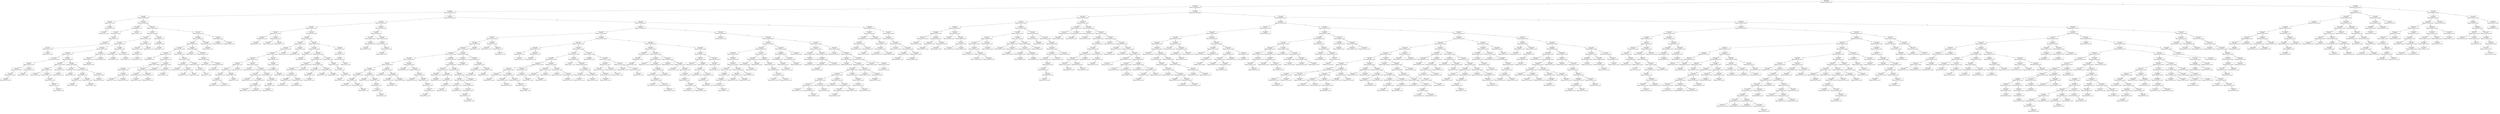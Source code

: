 digraph SmuTreap {
  node [fontname="Helvetica", shape=record];
  node_0x5a3005341920 [label="(386.33, 89.67)\nPrio: 999\nBBsub[12.7,14.7,413.6,262.0]"];
  node_0x5a3005341920 -> node_0x5a3005342490 [label="L"];
  node_0x5a3005342490 [label="(161.33, 254.67)\nPrio: 999\nBBsub[12.7,14.7,378.6,262.0]"];
  node_0x5a3005342490 -> node_0x5a3005302ab0 [label="L"];
  node_0x5a3005302ab0 [label="(46.33, 214.67)\nPrio: 998\nBBsub[12.7,14.7,158.6,262.0]"];
  node_0x5a3005302ab0 -> node_0x5a300532e310 [label="L"];
  node_0x5a300532e310 [label="(16.33, 44.67)\nPrio: 989\nBBsub[12.7,14.7,43.6,262.0]"];
  node_0x5a300532e310 -> node_0x5a30052fd240 [label="L"];
  node_0x5a30052fd240 [label="(16.33, 14.67)\nPrio: 983\nBBsub[12.7,14.7,7.2,32.0]"];
  left_null_0x5a30052fd240 [shape=point, style=invis];
  node_0x5a30052fd240 -> left_null_0x5a30052fd240 [style=invis];
  node_0x5a30052fd240 -> node_0x5a30052fc8c0 [label="R"];
  node_0x5a30052fc8c0 [label="(16.33, 34.67)\nPrio: 366\nBBsub[12.7,24.7,7.2,22.0]"];
  node_0x5a30052fc8c0 -> node_0x5a30053355a0 [label="L"];
  node_0x5a30053355a0 [label="(16.33, 24.67)\nPrio: 243\nBBsub[12.7,24.7,7.2,12.0]"];
  left_null_0x5a30053355a0 [shape=point, style=invis];
  node_0x5a30053355a0 -> left_null_0x5a30053355a0 [style=invis];
  right_null_0x5a30053355a0 [shape=point, style=invis];
  node_0x5a30053355a0 -> right_null_0x5a30053355a0 [style=invis];
  right_null_0x5a30052fc8c0 [shape=point, style=invis];
  node_0x5a30052fc8c0 -> right_null_0x5a30052fc8c0 [style=invis];
  node_0x5a300532e310 -> node_0x5a300534bf40 [label="R"];
  node_0x5a300534bf40 [label="(16.33, 114.67)\nPrio: 983\nBBsub[12.7,14.7,43.6,262.0]"];
  node_0x5a300534bf40 -> node_0x5a3005300fa0 [label="L"];
  node_0x5a3005300fa0 [label="(16.33, 104.67)\nPrio: 838\nBBsub[12.7,54.7,7.2,72.0]"];
  node_0x5a3005300fa0 -> node_0x5a30053252b0 [label="L"];
  node_0x5a30053252b0 [label="(16.33, 54.67)\nPrio: 500\nBBsub[12.7,54.7,7.2,52.0]"];
  left_null_0x5a30053252b0 [shape=point, style=invis];
  node_0x5a30053252b0 -> left_null_0x5a30053252b0 [style=invis];
  node_0x5a30053252b0 -> node_0x5a30053349e0 [label="R"];
  node_0x5a30053349e0 [label="(16.33, 64.67)\nPrio: 303\nBBsub[12.7,64.7,7.2,42.0]"];
  left_null_0x5a30053349e0 [shape=point, style=invis];
  node_0x5a30053349e0 -> left_null_0x5a30053349e0 [style=invis];
  node_0x5a30053349e0 -> node_0x5a30052f8fa0 [label="R"];
  node_0x5a30052f8fa0 [label="(16.33, 94.67)\nPrio: 295\nBBsub[12.7,74.7,7.2,32.0]"];
  node_0x5a30052f8fa0 -> node_0x5a300533d2e0 [label="L"];
  node_0x5a300533d2e0 [label="(16.33, 74.67)\nPrio: 141\nBBsub[12.7,74.7,7.2,22.0]"];
  left_null_0x5a300533d2e0 [shape=point, style=invis];
  node_0x5a300533d2e0 -> left_null_0x5a300533d2e0 [style=invis];
  node_0x5a300533d2e0 -> node_0x5a3005344ab0 [label="R"];
  node_0x5a3005344ab0 [label="(16.33, 84.67)\nPrio: 35\nBBsub[12.7,84.7,7.2,12.0]"];
  left_null_0x5a3005344ab0 [shape=point, style=invis];
  node_0x5a3005344ab0 -> left_null_0x5a3005344ab0 [style=invis];
  right_null_0x5a3005344ab0 [shape=point, style=invis];
  node_0x5a3005344ab0 -> right_null_0x5a3005344ab0 [style=invis];
  right_null_0x5a30052f8fa0 [shape=point, style=invis];
  node_0x5a30052f8fa0 -> right_null_0x5a30052f8fa0 [style=invis];
  node_0x5a3005300fa0 -> node_0x5a3005330160 [label="R"];
  node_0x5a3005330160 [label="(16.33, 114.67)\nPrio: 34\nBBsub[12.7,114.7,7.2,12.0]"];
  left_null_0x5a3005330160 [shape=point, style=invis];
  node_0x5a3005330160 -> left_null_0x5a3005330160 [style=invis];
  right_null_0x5a3005330160 [shape=point, style=invis];
  node_0x5a3005330160 -> right_null_0x5a3005330160 [style=invis];
  node_0x5a300534bf40 -> node_0x5a3005318a40 [label="R"];
  node_0x5a3005318a40 [label="(36.33, 74.67)\nPrio: 956\nBBsub[12.7,14.7,43.6,262.0]"];
  node_0x5a3005318a40 -> node_0x5a3005306550 [label="L"];
  node_0x5a3005306550 [label="(36.33, 34.67)\nPrio: 931\nBBsub[12.7,14.7,27.2,262.0]"];
  node_0x5a3005306550 -> node_0x5a30052ffea0 [label="L"];
  node_0x5a30052ffea0 [label="(26.33, 234.67)\nPrio: 867\nBBsub[12.7,14.7,27.2,262.0]"];
  node_0x5a30052ffea0 -> node_0x5a30053439c0 [label="L"];
  node_0x5a30053439c0 [label="(26.33, 174.67)\nPrio: 856\nBBsub[12.7,14.7,23.6,262.0]"];
  node_0x5a30053439c0 -> node_0x5a300531c840 [label="L"];
  node_0x5a300531c840 [label="(26.33, 134.67)\nPrio: 847\nBBsub[12.7,14.7,23.6,262.0]"];
  node_0x5a300531c840 -> node_0x5a30052fc4e0 [label="L"];
  node_0x5a30052fc4e0 [label="(16.33, 184.67)\nPrio: 841\nBBsub[12.7,14.7,23.6,262.0]"];
  node_0x5a30052fc4e0 -> node_0x5a3005339ac0 [label="L"];
  node_0x5a3005339ac0 [label="(16.33, 174.67)\nPrio: 576\nBBsub[12.7,124.7,13.6,62.0]"];
  node_0x5a3005339ac0 -> node_0x5a300530a600 [label="L"];
  node_0x5a300530a600 [label="(16.33, 154.67)\nPrio: 560\nBBsub[12.7,124.7,13.6,52.0]"];
  node_0x5a300530a600 -> node_0x5a3005336520 [label="L"];
  node_0x5a3005336520 [label="(16.33, 144.67)\nPrio: 204\nBBsub[16.3,124.7,10.0,30.0]"];
  node_0x5a3005336520 -> node_0x5a3005329720 [label="L"];
  node_0x5a3005329720 [label="(16.33, 134.67)\nPrio: 161\nBBsub[16.3,124.7,10.0,20.0]"];
  node_0x5a3005329720 -> node_0x5a3005333480 [label="L"];
  node_0x5a3005333480 [label="(16.33, 124.67)\nPrio: 156\nBBsub[16.3,124.7,10.0,10.0]"];
  left_null_0x5a3005333480 [shape=point, style=invis];
  node_0x5a3005333480 -> left_null_0x5a3005333480 [style=invis];
  right_null_0x5a3005333480 [shape=point, style=invis];
  node_0x5a3005333480 -> right_null_0x5a3005333480 [style=invis];
  right_null_0x5a3005329720 [shape=point, style=invis];
  node_0x5a3005329720 -> right_null_0x5a3005329720 [style=invis];
  right_null_0x5a3005336520 [shape=point, style=invis];
  node_0x5a3005336520 -> right_null_0x5a3005336520 [style=invis];
  node_0x5a300530a600 -> node_0x5a3005338830 [label="R"];
  node_0x5a3005338830 [label="(16.33, 164.67)\nPrio: 335\nBBsub[12.7,164.7,13.6,12.0]"];
  node_0x5a3005338830 -> node_0x5a3005349eb0 [label="L"];
  node_0x5a3005349eb0 [label="(16.33, 164.67)\nPrio: 75\nBBsub[12.7,164.7,7.2,12.0]"];
  left_null_0x5a3005349eb0 [shape=point, style=invis];
  node_0x5a3005349eb0 -> left_null_0x5a3005349eb0 [style=invis];
  right_null_0x5a3005349eb0 [shape=point, style=invis];
  node_0x5a3005349eb0 -> right_null_0x5a3005349eb0 [style=invis];
  right_null_0x5a3005338830 [shape=point, style=invis];
  node_0x5a3005338830 -> right_null_0x5a3005338830 [style=invis];
  right_null_0x5a3005339ac0 [shape=point, style=invis];
  node_0x5a3005339ac0 -> right_null_0x5a3005339ac0 [style=invis];
  node_0x5a30052fc4e0 -> node_0x5a30053379e0 [label="R"];
  node_0x5a30053379e0 [label="(26.33, 24.67)\nPrio: 838\nBBsub[12.7,14.7,23.6,262.0]"];
  node_0x5a30053379e0 -> node_0x5a300532a1b0 [label="L"];
  node_0x5a300532a1b0 [label="(16.33, 254.67)\nPrio: 595\nBBsub[12.7,14.7,17.2,262.0]"];
  node_0x5a300532a1b0 -> node_0x5a3005347a20 [label="L"];
  node_0x5a3005347a20 [label="(16.33, 204.67)\nPrio: 369\nBBsub[12.7,194.7,7.2,62.0]"];
  node_0x5a3005347a20 -> node_0x5a300532a710 [label="L"];
  node_0x5a300532a710 [label="(16.33, 194.67)\nPrio: 128\nBBsub[12.7,194.7,7.2,12.0]"];
  left_null_0x5a300532a710 [shape=point, style=invis];
  node_0x5a300532a710 -> left_null_0x5a300532a710 [style=invis];
  right_null_0x5a300532a710 [shape=point, style=invis];
  node_0x5a300532a710 -> right_null_0x5a300532a710 [style=invis];
  node_0x5a3005347a20 -> node_0x5a3005301cb0 [label="R"];
  node_0x5a3005301cb0 [label="(16.33, 214.67)\nPrio: 363\nBBsub[12.7,214.7,7.2,42.0]"];
  left_null_0x5a3005301cb0 [shape=point, style=invis];
  node_0x5a3005301cb0 -> left_null_0x5a3005301cb0 [style=invis];
  node_0x5a3005301cb0 -> node_0x5a300534dee0 [label="R"];
  node_0x5a300534dee0 [label="(16.33, 224.67)\nPrio: 212\nBBsub[12.7,224.7,7.2,32.0]"];
  left_null_0x5a300534dee0 [shape=point, style=invis];
  node_0x5a300534dee0 -> left_null_0x5a300534dee0 [style=invis];
  node_0x5a300534dee0 -> node_0x5a300532b320 [label="R"];
  node_0x5a300532b320 [label="(16.33, 234.67)\nPrio: 211\nBBsub[12.7,234.7,7.2,22.0]"];
  left_null_0x5a300532b320 [shape=point, style=invis];
  node_0x5a300532b320 -> left_null_0x5a300532b320 [style=invis];
  node_0x5a300532b320 -> node_0x5a300533a360 [label="R"];
  node_0x5a300533a360 [label="(16.33, 244.67)\nPrio: 124\nBBsub[12.7,244.7,7.2,12.0]"];
  left_null_0x5a300533a360 [shape=point, style=invis];
  node_0x5a300533a360 -> left_null_0x5a300533a360 [style=invis];
  right_null_0x5a300533a360 [shape=point, style=invis];
  node_0x5a300533a360 -> right_null_0x5a300533a360 [style=invis];
  node_0x5a300532a1b0 -> node_0x5a300530e9b0 [label="R"];
  node_0x5a300530e9b0 [label="(26.33, 14.67)\nPrio: 445\nBBsub[12.7,14.7,17.2,262.0]"];
  node_0x5a300530e9b0 -> node_0x5a3005341db0 [label="L"];
  node_0x5a3005341db0 [label="(16.33, 264.67)\nPrio: 177\nBBsub[12.7,264.7,7.2,12.0]"];
  left_null_0x5a3005341db0 [shape=point, style=invis];
  node_0x5a3005341db0 -> left_null_0x5a3005341db0 [style=invis];
  right_null_0x5a3005341db0 [shape=point, style=invis];
  node_0x5a3005341db0 -> right_null_0x5a3005341db0 [style=invis];
  right_null_0x5a300530e9b0 [shape=point, style=invis];
  node_0x5a300530e9b0 -> right_null_0x5a300530e9b0 [style=invis];
  node_0x5a30053379e0 -> node_0x5a300534f070 [label="R"];
  node_0x5a300534f070 [label="(26.33, 54.67)\nPrio: 690\nBBsub[22.7,34.7,13.6,100.0]"];
  node_0x5a300534f070 -> node_0x5a3005306a30 [label="L"];
  node_0x5a3005306a30 [label="(26.33, 44.67)\nPrio: 614\nBBsub[22.7,34.7,7.2,22.0]"];
  node_0x5a3005306a30 -> node_0x5a300531a4c0 [label="L"];
  node_0x5a300531a4c0 [label="(26.33, 34.67)\nPrio: 158\nBBsub[22.7,34.7,7.2,12.0]"];
  left_null_0x5a300531a4c0 [shape=point, style=invis];
  node_0x5a300531a4c0 -> left_null_0x5a300531a4c0 [style=invis];
  right_null_0x5a300531a4c0 [shape=point, style=invis];
  node_0x5a300531a4c0 -> right_null_0x5a300531a4c0 [style=invis];
  right_null_0x5a3005306a30 [shape=point, style=invis];
  node_0x5a3005306a30 -> right_null_0x5a3005306a30 [style=invis];
  node_0x5a300534f070 -> node_0x5a300530fa30 [label="R"];
  node_0x5a300530fa30 [label="(26.33, 114.67)\nPrio: 502\nBBsub[22.7,64.7,13.6,70.0]"];
  node_0x5a300530fa30 -> node_0x5a3005314220 [label="L"];
  node_0x5a3005314220 [label="(26.33, 84.67)\nPrio: 386\nBBsub[22.7,64.7,7.2,52.0]"];
  node_0x5a3005314220 -> node_0x5a300530d5a0 [label="L"];
  node_0x5a300530d5a0 [label="(26.33, 74.67)\nPrio: 358\nBBsub[22.7,64.7,7.2,22.0]"];
  node_0x5a300530d5a0 -> node_0x5a3005321440 [label="L"];
  node_0x5a3005321440 [label="(26.33, 64.67)\nPrio: 178\nBBsub[22.7,64.7,7.2,12.0]"];
  left_null_0x5a3005321440 [shape=point, style=invis];
  node_0x5a3005321440 -> left_null_0x5a3005321440 [style=invis];
  right_null_0x5a3005321440 [shape=point, style=invis];
  node_0x5a3005321440 -> right_null_0x5a3005321440 [style=invis];
  right_null_0x5a300530d5a0 [shape=point, style=invis];
  node_0x5a300530d5a0 -> right_null_0x5a300530d5a0 [style=invis];
  node_0x5a3005314220 -> node_0x5a300532f450 [label="R"];
  node_0x5a300532f450 [label="(26.33, 94.67)\nPrio: 375\nBBsub[22.7,94.7,7.2,22.0]"];
  left_null_0x5a300532f450 [shape=point, style=invis];
  node_0x5a300532f450 -> left_null_0x5a300532f450 [style=invis];
  node_0x5a300532f450 -> node_0x5a300530c8f0 [label="R"];
  node_0x5a300530c8f0 [label="(26.33, 104.67)\nPrio: 140\nBBsub[22.7,104.7,7.2,12.0]"];
  left_null_0x5a300530c8f0 [shape=point, style=invis];
  node_0x5a300530c8f0 -> left_null_0x5a300530c8f0 [style=invis];
  right_null_0x5a300530c8f0 [shape=point, style=invis];
  node_0x5a300530c8f0 -> right_null_0x5a300530c8f0 [style=invis];
  node_0x5a300530fa30 -> node_0x5a300533f410 [label="R"];
  node_0x5a300533f410 [label="(26.33, 124.67)\nPrio: 175\nBBsub[26.3,114.7,10.0,20.0]"];
  node_0x5a300533f410 -> node_0x5a3005322910 [label="L"];
  node_0x5a3005322910 [label="(26.33, 114.67)\nPrio: 105\nBBsub[26.3,114.7,10.0,10.0]"];
  left_null_0x5a3005322910 [shape=point, style=invis];
  node_0x5a3005322910 -> left_null_0x5a3005322910 [style=invis];
  right_null_0x5a3005322910 [shape=point, style=invis];
  node_0x5a3005322910 -> right_null_0x5a3005322910 [style=invis];
  right_null_0x5a300533f410 [shape=point, style=invis];
  node_0x5a300533f410 -> right_null_0x5a300533f410 [style=invis];
  node_0x5a300531c840 -> node_0x5a3005321ab0 [label="R"];
  node_0x5a3005321ab0 [label="(26.33, 164.67)\nPrio: 723\nBBsub[22.7,144.7,13.6,32.0]"];
  node_0x5a3005321ab0 -> node_0x5a30052fcd80 [label="L"];
  node_0x5a30052fcd80 [label="(26.33, 154.67)\nPrio: 532\nBBsub[26.3,144.7,10.0,20.0]"];
  node_0x5a30052fcd80 -> node_0x5a300531e9a0 [label="L"];
  node_0x5a300531e9a0 [label="(26.33, 144.67)\nPrio: 247\nBBsub[26.3,144.7,10.0,10.0]"];
  left_null_0x5a300531e9a0 [shape=point, style=invis];
  node_0x5a300531e9a0 -> left_null_0x5a300531e9a0 [style=invis];
  right_null_0x5a300531e9a0 [shape=point, style=invis];
  node_0x5a300531e9a0 -> right_null_0x5a300531e9a0 [style=invis];
  right_null_0x5a30052fcd80 [shape=point, style=invis];
  node_0x5a30052fcd80 -> right_null_0x5a30052fcd80 [style=invis];
  node_0x5a3005321ab0 -> node_0x5a3005351e90 [label="R"];
  node_0x5a3005351e90 [label="(26.33, 164.67)\nPrio: 453\nBBsub[26.3,164.7,10.0,10.0]"];
  left_null_0x5a3005351e90 [shape=point, style=invis];
  node_0x5a3005351e90 -> left_null_0x5a3005351e90 [style=invis];
  right_null_0x5a3005351e90 [shape=point, style=invis];
  node_0x5a3005351e90 -> right_null_0x5a3005351e90 [style=invis];
  node_0x5a30053439c0 -> node_0x5a3005350c90 [label="R"];
  node_0x5a3005350c90 [label="(26.33, 204.67)\nPrio: 658\nBBsub[22.7,184.7,7.2,52.0]"];
  node_0x5a3005350c90 -> node_0x5a300530e4b0 [label="L"];
  node_0x5a300530e4b0 [label="(26.33, 184.67)\nPrio: 616\nBBsub[22.7,184.7,7.2,22.0]"];
  left_null_0x5a300530e4b0 [shape=point, style=invis];
  node_0x5a300530e4b0 -> left_null_0x5a300530e4b0 [style=invis];
  node_0x5a300530e4b0 -> node_0x5a3005315c20 [label="R"];
  node_0x5a3005315c20 [label="(26.33, 194.67)\nPrio: 292\nBBsub[22.7,194.7,7.2,12.0]"];
  left_null_0x5a3005315c20 [shape=point, style=invis];
  node_0x5a3005315c20 -> left_null_0x5a3005315c20 [style=invis];
  right_null_0x5a3005315c20 [shape=point, style=invis];
  node_0x5a3005315c20 -> right_null_0x5a3005315c20 [style=invis];
  node_0x5a3005350c90 -> node_0x5a30053209f0 [label="R"];
  node_0x5a30053209f0 [label="(26.33, 214.67)\nPrio: 294\nBBsub[22.7,214.7,7.2,22.0]"];
  left_null_0x5a30053209f0 [shape=point, style=invis];
  node_0x5a30053209f0 -> left_null_0x5a30053209f0 [style=invis];
  node_0x5a30053209f0 -> node_0x5a300531d270 [label="R"];
  node_0x5a300531d270 [label="(26.33, 224.67)\nPrio: 191\nBBsub[22.7,224.7,7.2,12.0]"];
  left_null_0x5a300531d270 [shape=point, style=invis];
  node_0x5a300531d270 -> left_null_0x5a300531d270 [style=invis];
  right_null_0x5a300531d270 [shape=point, style=invis];
  node_0x5a300531d270 -> right_null_0x5a300531d270 [style=invis];
  node_0x5a30052ffea0 -> node_0x5a3005307090 [label="R"];
  node_0x5a3005307090 [label="(36.33, 14.67)\nPrio: 852\nBBsub[22.7,14.7,17.2,262.0]"];
  node_0x5a3005307090 -> node_0x5a3005300170 [label="L"];
  node_0x5a3005300170 [label="(26.33, 264.67)\nPrio: 741\nBBsub[22.7,244.7,7.2,32.0]"];
  node_0x5a3005300170 -> node_0x5a30053186e0 [label="L"];
  node_0x5a30053186e0 [label="(26.33, 254.67)\nPrio: 174\nBBsub[22.7,244.7,7.2,22.0]"];
  node_0x5a30053186e0 -> node_0x5a3005311270 [label="L"];
  node_0x5a3005311270 [label="(26.33, 244.67)\nPrio: 77\nBBsub[22.7,244.7,7.2,12.0]"];
  left_null_0x5a3005311270 [shape=point, style=invis];
  node_0x5a3005311270 -> left_null_0x5a3005311270 [style=invis];
  right_null_0x5a3005311270 [shape=point, style=invis];
  node_0x5a3005311270 -> right_null_0x5a3005311270 [style=invis];
  right_null_0x5a30053186e0 [shape=point, style=invis];
  node_0x5a30053186e0 -> right_null_0x5a30053186e0 [style=invis];
  right_null_0x5a3005300170 [shape=point, style=invis];
  node_0x5a3005300170 -> right_null_0x5a3005300170 [style=invis];
  node_0x5a3005307090 -> node_0x5a3005318300 [label="R"];
  node_0x5a3005318300 [label="(36.33, 24.67)\nPrio: 321\nBBsub[32.7,24.7,7.2,12.0]"];
  left_null_0x5a3005318300 [shape=point, style=invis];
  node_0x5a3005318300 -> left_null_0x5a3005318300 [style=invis];
  right_null_0x5a3005318300 [shape=point, style=invis];
  node_0x5a3005318300 -> right_null_0x5a3005318300 [style=invis];
  node_0x5a3005306550 -> node_0x5a3005346ac0 [label="R"];
  node_0x5a3005346ac0 [label="(36.33, 64.67)\nPrio: 482\nBBsub[32.7,44.7,7.2,32.0]"];
  node_0x5a3005346ac0 -> node_0x5a300531f560 [label="L"];
  node_0x5a300531f560 [label="(36.33, 54.67)\nPrio: 339\nBBsub[32.7,44.7,7.2,22.0]"];
  node_0x5a300531f560 -> node_0x5a30053402c0 [label="L"];
  node_0x5a30053402c0 [label="(36.33, 44.67)\nPrio: 275\nBBsub[32.7,44.7,7.2,12.0]"];
  left_null_0x5a30053402c0 [shape=point, style=invis];
  node_0x5a30053402c0 -> left_null_0x5a30053402c0 [style=invis];
  right_null_0x5a30053402c0 [shape=point, style=invis];
  node_0x5a30053402c0 -> right_null_0x5a30053402c0 [style=invis];
  right_null_0x5a300531f560 [shape=point, style=invis];
  node_0x5a300531f560 -> right_null_0x5a300531f560 [style=invis];
  right_null_0x5a3005346ac0 [shape=point, style=invis];
  node_0x5a3005346ac0 -> right_null_0x5a3005346ac0 [style=invis];
  node_0x5a3005318a40 -> node_0x5a30053284a0 [label="R"];
  node_0x5a30053284a0 [label="(46.33, 174.67)\nPrio: 917\nBBsub[32.7,14.7,23.6,262.0]"];
  node_0x5a30053284a0 -> node_0x5a300534afc0 [label="L"];
  node_0x5a300534afc0 [label="(46.33, 154.67)\nPrio: 859\nBBsub[32.7,14.7,23.6,262.0]"];
  node_0x5a300534afc0 -> node_0x5a3005332020 [label="L"];
  node_0x5a3005332020 [label="(46.33, 84.67)\nPrio: 846\nBBsub[32.7,14.7,23.6,262.0]"];
  node_0x5a3005332020 -> node_0x5a300530a250 [label="L"];
  node_0x5a300530a250 [label="(36.33, 234.67)\nPrio: 805\nBBsub[32.7,14.7,17.2,262.0]"];
  node_0x5a300530a250 -> node_0x5a3005341490 [label="L"];
  node_0x5a3005341490 [label="(36.33, 94.67)\nPrio: 750\nBBsub[32.7,84.7,13.6,152.0]"];
  node_0x5a3005341490 -> node_0x5a3005319270 [label="L"];
  node_0x5a3005319270 [label="(36.33, 84.67)\nPrio: 699\nBBsub[32.7,84.7,7.2,12.0]"];
  left_null_0x5a3005319270 [shape=point, style=invis];
  node_0x5a3005319270 -> left_null_0x5a3005319270 [style=invis];
  right_null_0x5a3005319270 [shape=point, style=invis];
  node_0x5a3005319270 -> right_null_0x5a3005319270 [style=invis];
  node_0x5a3005341490 -> node_0x5a3005310bd0 [label="R"];
  node_0x5a3005310bd0 [label="(36.33, 184.67)\nPrio: 724\nBBsub[32.7,104.7,13.6,132.0]"];
  node_0x5a3005310bd0 -> node_0x5a300530d9a0 [label="L"];
  node_0x5a300530d9a0 [label="(36.33, 134.67)\nPrio: 704\nBBsub[32.7,104.7,13.6,82.0]"];
  node_0x5a300530d9a0 -> node_0x5a3005327bf0 [label="L"];
  node_0x5a3005327bf0 [label="(36.33, 104.67)\nPrio: 446\nBBsub[32.7,104.7,13.6,30.0]"];
  left_null_0x5a3005327bf0 [shape=point, style=invis];
  node_0x5a3005327bf0 -> left_null_0x5a3005327bf0 [style=invis];
  node_0x5a3005327bf0 -> node_0x5a300530f3c0 [label="R"];
  node_0x5a300530f3c0 [label="(36.33, 114.67)\nPrio: 426\nBBsub[32.7,114.7,13.6,20.0]"];
  node_0x5a300530f3c0 -> node_0x5a300532de40 [label="L"];
  node_0x5a300532de40 [label="(36.33, 114.67)\nPrio: 320\nBBsub[32.7,114.7,7.2,12.0]"];
  left_null_0x5a300532de40 [shape=point, style=invis];
  node_0x5a300532de40 -> left_null_0x5a300532de40 [style=invis];
  right_null_0x5a300532de40 [shape=point, style=invis];
  node_0x5a300532de40 -> right_null_0x5a300532de40 [style=invis];
  node_0x5a300530f3c0 -> node_0x5a300531a1b0 [label="R"];
  node_0x5a300531a1b0 [label="(36.33, 124.67)\nPrio: 276\nBBsub[36.3,124.7,10.0,10.0]"];
  left_null_0x5a300531a1b0 [shape=point, style=invis];
  node_0x5a300531a1b0 -> left_null_0x5a300531a1b0 [style=invis];
  right_null_0x5a300531a1b0 [shape=point, style=invis];
  node_0x5a300531a1b0 -> right_null_0x5a300531a1b0 [style=invis];
  node_0x5a300530d9a0 -> node_0x5a3005348450 [label="R"];
  node_0x5a3005348450 [label="(36.33, 164.67)\nPrio: 563\nBBsub[32.7,144.7,13.6,42.0]"];
  node_0x5a3005348450 -> node_0x5a30053074d0 [label="L"];
  node_0x5a30053074d0 [label="(36.33, 144.67)\nPrio: 321\nBBsub[36.3,144.7,10.0,20.0]"];
  left_null_0x5a30053074d0 [shape=point, style=invis];
  node_0x5a30053074d0 -> left_null_0x5a30053074d0 [style=invis];
  node_0x5a30053074d0 -> node_0x5a300530dac0 [label="R"];
  node_0x5a300530dac0 [label="(36.33, 154.67)\nPrio: 61\nBBsub[36.3,154.7,10.0,10.0]"];
  left_null_0x5a300530dac0 [shape=point, style=invis];
  node_0x5a300530dac0 -> left_null_0x5a300530dac0 [style=invis];
  right_null_0x5a300530dac0 [shape=point, style=invis];
  node_0x5a300530dac0 -> right_null_0x5a300530dac0 [style=invis];
  node_0x5a3005348450 -> node_0x5a3005321090 [label="R"];
  node_0x5a3005321090 [label="(36.33, 174.67)\nPrio: 395\nBBsub[32.7,164.7,13.6,22.0]"];
  node_0x5a3005321090 -> node_0x5a3005311560 [label="L"];
  node_0x5a3005311560 [label="(36.33, 164.67)\nPrio: 98\nBBsub[36.3,164.7,10.0,10.0]"];
  left_null_0x5a3005311560 [shape=point, style=invis];
  node_0x5a3005311560 -> left_null_0x5a3005311560 [style=invis];
  right_null_0x5a3005311560 [shape=point, style=invis];
  node_0x5a3005311560 -> right_null_0x5a3005311560 [style=invis];
  right_null_0x5a3005321090 [shape=point, style=invis];
  node_0x5a3005321090 -> right_null_0x5a3005321090 [style=invis];
  node_0x5a3005310bd0 -> node_0x5a300534d830 [label="R"];
  node_0x5a300534d830 [label="(36.33, 204.67)\nPrio: 539\nBBsub[32.7,194.7,7.2,42.0]"];
  node_0x5a300534d830 -> node_0x5a3005325100 [label="L"];
  node_0x5a3005325100 [label="(36.33, 194.67)\nPrio: 225\nBBsub[32.7,194.7,7.2,12.0]"];
  left_null_0x5a3005325100 [shape=point, style=invis];
  node_0x5a3005325100 -> left_null_0x5a3005325100 [style=invis];
  right_null_0x5a3005325100 [shape=point, style=invis];
  node_0x5a3005325100 -> right_null_0x5a3005325100 [style=invis];
  node_0x5a300534d830 -> node_0x5a300533c180 [label="R"];
  node_0x5a300533c180 [label="(36.33, 224.67)\nPrio: 512\nBBsub[32.7,214.7,7.2,22.0]"];
  node_0x5a300533c180 -> node_0x5a3005301150 [label="L"];
  node_0x5a3005301150 [label="(36.33, 214.67)\nPrio: 429\nBBsub[32.7,214.7,7.2,12.0]"];
  left_null_0x5a3005301150 [shape=point, style=invis];
  node_0x5a3005301150 -> left_null_0x5a3005301150 [style=invis];
  right_null_0x5a3005301150 [shape=point, style=invis];
  node_0x5a3005301150 -> right_null_0x5a3005301150 [style=invis];
  right_null_0x5a300533c180 [shape=point, style=invis];
  node_0x5a300533c180 -> right_null_0x5a300533c180 [style=invis];
  node_0x5a300530a250 -> node_0x5a3005346650 [label="R"];
  node_0x5a3005346650 [label="(36.33, 244.67)\nPrio: 802\nBBsub[32.7,14.7,17.2,262.0]"];
  left_null_0x5a3005346650 [shape=point, style=invis];
  node_0x5a3005346650 -> left_null_0x5a3005346650 [style=invis];
  node_0x5a3005346650 -> node_0x5a30053282f0 [label="R"];
  node_0x5a30053282f0 [label="(46.33, 44.67)\nPrio: 733\nBBsub[32.7,14.7,17.2,262.0]"];
  node_0x5a30053282f0 -> node_0x5a30053422c0 [label="L"];
  node_0x5a30053422c0 [label="(36.33, 264.67)\nPrio: 511\nBBsub[32.7,14.7,17.2,262.0]"];
  node_0x5a30053422c0 -> node_0x5a30053135b0 [label="L"];
  node_0x5a30053135b0 [label="(36.33, 254.67)\nPrio: 292\nBBsub[32.7,254.7,7.2,12.0]"];
  left_null_0x5a30053135b0 [shape=point, style=invis];
  node_0x5a30053135b0 -> left_null_0x5a30053135b0 [style=invis];
  right_null_0x5a30053135b0 [shape=point, style=invis];
  node_0x5a30053135b0 -> right_null_0x5a30053135b0 [style=invis];
  node_0x5a30053422c0 -> node_0x5a300531d0c0 [label="R"];
  node_0x5a300531d0c0 [label="(46.33, 24.67)\nPrio: 372\nBBsub[42.7,14.7,7.2,32.0]"];
  node_0x5a300531d0c0 -> node_0x5a3005336950 [label="L"];
  node_0x5a3005336950 [label="(46.33, 14.67)\nPrio: 184\nBBsub[42.7,14.7,7.2,12.0]"];
  left_null_0x5a3005336950 [shape=point, style=invis];
  node_0x5a3005336950 -> left_null_0x5a3005336950 [style=invis];
  right_null_0x5a3005336950 [shape=point, style=invis];
  node_0x5a3005336950 -> right_null_0x5a3005336950 [style=invis];
  node_0x5a300531d0c0 -> node_0x5a300534f4c0 [label="R"];
  node_0x5a300534f4c0 [label="(46.33, 34.67)\nPrio: 41\nBBsub[42.7,34.7,7.2,12.0]"];
  left_null_0x5a300534f4c0 [shape=point, style=invis];
  node_0x5a300534f4c0 -> left_null_0x5a300534f4c0 [style=invis];
  right_null_0x5a300534f4c0 [shape=point, style=invis];
  node_0x5a300534f4c0 -> right_null_0x5a300534f4c0 [style=invis];
  node_0x5a30053282f0 -> node_0x5a3005351070 [label="R"];
  node_0x5a3005351070 [label="(46.33, 54.67)\nPrio: 511\nBBsub[42.7,54.7,7.2,32.0]"];
  left_null_0x5a3005351070 [shape=point, style=invis];
  node_0x5a3005351070 -> left_null_0x5a3005351070 [style=invis];
  node_0x5a3005351070 -> node_0x5a3005308060 [label="R"];
  node_0x5a3005308060 [label="(46.33, 64.67)\nPrio: 65\nBBsub[42.7,64.7,7.2,22.0]"];
  left_null_0x5a3005308060 [shape=point, style=invis];
  node_0x5a3005308060 -> left_null_0x5a3005308060 [style=invis];
  node_0x5a3005308060 -> node_0x5a3005323b90 [label="R"];
  node_0x5a3005323b90 [label="(46.33, 74.67)\nPrio: 7\nBBsub[42.7,74.7,7.2,12.0]"];
  left_null_0x5a3005323b90 [shape=point, style=invis];
  node_0x5a3005323b90 -> left_null_0x5a3005323b90 [style=invis];
  right_null_0x5a3005323b90 [shape=point, style=invis];
  node_0x5a3005323b90 -> right_null_0x5a3005323b90 [style=invis];
  node_0x5a3005332020 -> node_0x5a30053110c0 [label="R"];
  node_0x5a30053110c0 [label="(46.33, 104.67)\nPrio: 840\nBBsub[42.7,94.7,13.6,60.0]"];
  node_0x5a30053110c0 -> node_0x5a300533edd0 [label="L"];
  node_0x5a300533edd0 [label="(46.33, 94.67)\nPrio: 712\nBBsub[42.7,94.7,7.2,12.0]"];
  left_null_0x5a300533edd0 [shape=point, style=invis];
  node_0x5a300533edd0 -> left_null_0x5a300533edd0 [style=invis];
  right_null_0x5a300533edd0 [shape=point, style=invis];
  node_0x5a300533edd0 -> right_null_0x5a300533edd0 [style=invis];
  node_0x5a30053110c0 -> node_0x5a3005338240 [label="R"];
  node_0x5a3005338240 [label="(46.33, 144.67)\nPrio: 599\nBBsub[42.7,114.7,13.6,40.0]"];
  node_0x5a3005338240 -> node_0x5a300531d620 [label="L"];
  node_0x5a300531d620 [label="(46.33, 114.67)\nPrio: 310\nBBsub[42.7,114.7,13.6,30.0]"];
  node_0x5a300531d620 -> node_0x5a300533add0 [label="L"];
  node_0x5a300533add0 [label="(46.33, 114.67)\nPrio: 309\nBBsub[42.7,114.7,7.2,12.0]"];
  left_null_0x5a300533add0 [shape=point, style=invis];
  node_0x5a300533add0 -> left_null_0x5a300533add0 [style=invis];
  right_null_0x5a300533add0 [shape=point, style=invis];
  node_0x5a300533add0 -> right_null_0x5a300533add0 [style=invis];
  node_0x5a300531d620 -> node_0x5a300531b230 [label="R"];
  node_0x5a300531b230 [label="(46.33, 134.67)\nPrio: 189\nBBsub[46.3,124.7,10.0,20.0]"];
  node_0x5a300531b230 -> node_0x5a30053448c0 [label="L"];
  node_0x5a30053448c0 [label="(46.33, 124.67)\nPrio: 137\nBBsub[46.3,124.7,10.0,10.0]"];
  left_null_0x5a30053448c0 [shape=point, style=invis];
  node_0x5a30053448c0 -> left_null_0x5a30053448c0 [style=invis];
  right_null_0x5a30053448c0 [shape=point, style=invis];
  node_0x5a30053448c0 -> right_null_0x5a30053448c0 [style=invis];
  right_null_0x5a300531b230 [shape=point, style=invis];
  node_0x5a300531b230 -> right_null_0x5a300531b230 [style=invis];
  right_null_0x5a3005338240 [shape=point, style=invis];
  node_0x5a3005338240 -> right_null_0x5a3005338240 [style=invis];
  node_0x5a300534afc0 -> node_0x5a3005315920 [label="R"];
  node_0x5a3005315920 [label="(46.33, 164.67)\nPrio: 639\nBBsub[42.7,164.7,13.6,12.0]"];
  node_0x5a3005315920 -> node_0x5a30053276f0 [label="L"];
  node_0x5a30053276f0 [label="(46.33, 164.67)\nPrio: 135\nBBsub[42.7,164.7,7.2,12.0]"];
  left_null_0x5a30053276f0 [shape=point, style=invis];
  node_0x5a30053276f0 -> left_null_0x5a30053276f0 [style=invis];
  right_null_0x5a30053276f0 [shape=point, style=invis];
  node_0x5a30053276f0 -> right_null_0x5a30053276f0 [style=invis];
  right_null_0x5a3005315920 [shape=point, style=invis];
  node_0x5a3005315920 -> right_null_0x5a3005315920 [style=invis];
  node_0x5a30053284a0 -> node_0x5a300534ce40 [label="R"];
  node_0x5a300534ce40 [label="(46.33, 194.67)\nPrio: 913\nBBsub[42.7,184.7,7.2,32.0]"];
  node_0x5a300534ce40 -> node_0x5a3005337830 [label="L"];
  node_0x5a3005337830 [label="(46.33, 184.67)\nPrio: 438\nBBsub[42.7,184.7,7.2,12.0]"];
  left_null_0x5a3005337830 [shape=point, style=invis];
  node_0x5a3005337830 -> left_null_0x5a3005337830 [style=invis];
  right_null_0x5a3005337830 [shape=point, style=invis];
  node_0x5a3005337830 -> right_null_0x5a3005337830 [style=invis];
  node_0x5a300534ce40 -> node_0x5a3005352520 [label="R"];
  node_0x5a3005352520 [label="(46.33, 204.67)\nPrio: 666\nBBsub[42.7,204.7,7.2,12.0]"];
  left_null_0x5a3005352520 [shape=point, style=invis];
  node_0x5a3005352520 -> left_null_0x5a3005352520 [style=invis];
  right_null_0x5a3005352520 [shape=point, style=invis];
  node_0x5a3005352520 -> right_null_0x5a3005352520 [style=invis];
  node_0x5a3005302ab0 -> node_0x5a30053097e0 [label="R"];
  node_0x5a30053097e0 [label="(76.33, 204.67)\nPrio: 997\nBBsub[42.7,14.7,128.6,262.0]"];
  node_0x5a30053097e0 -> node_0x5a300532ade0 [label="L"];
  node_0x5a300532ade0 [label="(76.33, 114.67)\nPrio: 966\nBBsub[42.7,14.7,43.6,262.0]"];
  node_0x5a300532ade0 -> node_0x5a30053091d0 [label="L"];
  node_0x5a30053091d0 [label="(56.33, 24.67)\nPrio: 947\nBBsub[42.7,14.7,37.2,262.0]"];
  node_0x5a30053091d0 -> node_0x5a3005339080 [label="L"];
  node_0x5a3005339080 [label="(46.33, 244.67)\nPrio: 413\nBBsub[42.7,14.7,17.2,262.0]"];
  node_0x5a3005339080 -> node_0x5a300533bd00 [label="L"];
  node_0x5a300533bd00 [label="(46.33, 234.67)\nPrio: 306\nBBsub[42.7,224.7,7.2,22.0]"];
  node_0x5a300533bd00 -> node_0x5a3005322b00 [label="L"];
  node_0x5a3005322b00 [label="(46.33, 224.67)\nPrio: 196\nBBsub[42.7,224.7,7.2,12.0]"];
  left_null_0x5a3005322b00 [shape=point, style=invis];
  node_0x5a3005322b00 -> left_null_0x5a3005322b00 [style=invis];
  right_null_0x5a3005322b00 [shape=point, style=invis];
  node_0x5a3005322b00 -> right_null_0x5a3005322b00 [style=invis];
  right_null_0x5a300533bd00 [shape=point, style=invis];
  node_0x5a300533bd00 -> right_null_0x5a300533bd00 [style=invis];
  node_0x5a3005339080 -> node_0x5a300530bcf0 [label="R"];
  node_0x5a300530bcf0 [label="(46.33, 264.67)\nPrio: 242\nBBsub[42.7,14.7,17.2,262.0]"];
  node_0x5a300530bcf0 -> node_0x5a3005331620 [label="L"];
  node_0x5a3005331620 [label="(46.33, 254.67)\nPrio: 65\nBBsub[42.7,254.7,7.2,12.0]"];
  left_null_0x5a3005331620 [shape=point, style=invis];
  node_0x5a3005331620 -> left_null_0x5a3005331620 [style=invis];
  right_null_0x5a3005331620 [shape=point, style=invis];
  node_0x5a3005331620 -> right_null_0x5a3005331620 [style=invis];
  node_0x5a300530bcf0 -> node_0x5a300531ef80 [label="R"];
  node_0x5a300531ef80 [label="(56.33, 14.67)\nPrio: 35\nBBsub[52.7,14.7,7.2,12.0]"];
  left_null_0x5a300531ef80 [shape=point, style=invis];
  node_0x5a300531ef80 -> left_null_0x5a300531ef80 [style=invis];
  right_null_0x5a300531ef80 [shape=point, style=invis];
  node_0x5a300531ef80 -> right_null_0x5a300531ef80 [style=invis];
  node_0x5a30053091d0 -> node_0x5a30053323e0 [label="R"];
  node_0x5a30053323e0 [label="(76.33, 114.67)\nPrio: 945\nBBsub[52.7,14.7,27.2,262.0]"];
  node_0x5a30053323e0 -> node_0x5a30053107e0 [label="L"];
  node_0x5a30053107e0 [label="(66.33, 84.67)\nPrio: 940\nBBsub[52.7,14.7,27.2,262.0]"];
  node_0x5a30053107e0 -> node_0x5a3005304ce0 [label="L"];
  node_0x5a3005304ce0 [label="(66.33, 54.67)\nPrio: 922\nBBsub[52.7,14.7,17.2,262.0]"];
  node_0x5a3005304ce0 -> node_0x5a3005320ba0 [label="L"];
  node_0x5a3005320ba0 [label="(66.33, 34.67)\nPrio: 883\nBBsub[52.7,14.7,17.2,262.0]"];
  node_0x5a3005320ba0 -> node_0x5a3005307240 [label="L"];
  node_0x5a3005307240 [label="(56.33, 244.67)\nPrio: 852\nBBsub[52.7,14.7,17.2,262.0]"];
  node_0x5a3005307240 -> node_0x5a30052f9c10 [label="L"];
  node_0x5a30052f9c10 [label="(56.33, 114.67)\nPrio: 823\nBBsub[52.7,34.7,13.6,212.0]"];
  node_0x5a30052f9c10 -> node_0x5a30052fb550 [label="L"];
  node_0x5a30052fb550 [label="(56.33, 104.67)\nPrio: 801\nBBsub[52.7,34.7,7.2,92.0]"];
  node_0x5a30052fb550 -> node_0x5a300532b4d0 [label="L"];
  node_0x5a300532b4d0 [label="(56.33, 74.67)\nPrio: 739\nBBsub[52.7,34.7,7.2,72.0]"];
  node_0x5a300532b4d0 -> node_0x5a300532a450 [label="L"];
  node_0x5a300532a450 [label="(56.33, 64.67)\nPrio: 454\nBBsub[52.7,34.7,7.2,42.0]"];
  node_0x5a300532a450 -> node_0x5a3005344ff0 [label="L"];
  node_0x5a3005344ff0 [label="(56.33, 44.67)\nPrio: 239\nBBsub[52.7,34.7,7.2,32.0]"];
  node_0x5a3005344ff0 -> node_0x5a30052fa570 [label="L"];
  node_0x5a30052fa570 [label="(56.33, 34.67)\nPrio: 68\nBBsub[52.7,34.7,7.2,12.0]"];
  left_null_0x5a30052fa570 [shape=point, style=invis];
  node_0x5a30052fa570 -> left_null_0x5a30052fa570 [style=invis];
  right_null_0x5a30052fa570 [shape=point, style=invis];
  node_0x5a30052fa570 -> right_null_0x5a30052fa570 [style=invis];
  node_0x5a3005344ff0 -> node_0x5a30053409a0 [label="R"];
  node_0x5a30053409a0 [label="(56.33, 54.67)\nPrio: 41\nBBsub[52.7,54.7,7.2,12.0]"];
  left_null_0x5a30053409a0 [shape=point, style=invis];
  node_0x5a30053409a0 -> left_null_0x5a30053409a0 [style=invis];
  right_null_0x5a30053409a0 [shape=point, style=invis];
  node_0x5a30053409a0 -> right_null_0x5a30053409a0 [style=invis];
  right_null_0x5a300532a450 [shape=point, style=invis];
  node_0x5a300532a450 -> right_null_0x5a300532a450 [style=invis];
  node_0x5a300532b4d0 -> node_0x5a300531c080 [label="R"];
  node_0x5a300531c080 [label="(56.33, 84.67)\nPrio: 646\nBBsub[52.7,84.7,7.2,22.0]"];
  left_null_0x5a300531c080 [shape=point, style=invis];
  node_0x5a300531c080 -> left_null_0x5a300531c080 [style=invis];
  node_0x5a300531c080 -> node_0x5a300530a520 [label="R"];
  node_0x5a300530a520 [label="(56.33, 94.67)\nPrio: 61\nBBsub[52.7,94.7,7.2,12.0]"];
  left_null_0x5a300530a520 [shape=point, style=invis];
  node_0x5a300530a520 -> left_null_0x5a300530a520 [style=invis];
  right_null_0x5a300530a520 [shape=point, style=invis];
  node_0x5a300530a520 -> right_null_0x5a300530a520 [style=invis];
  node_0x5a30052fb550 -> node_0x5a300530d0a0 [label="R"];
  node_0x5a300530d0a0 [label="(56.33, 114.67)\nPrio: 774\nBBsub[52.7,114.7,7.2,12.0]"];
  left_null_0x5a300530d0a0 [shape=point, style=invis];
  node_0x5a300530d0a0 -> left_null_0x5a300530d0a0 [style=invis];
  right_null_0x5a300530d0a0 [shape=point, style=invis];
  node_0x5a300530d0a0 -> right_null_0x5a300530d0a0 [style=invis];
  node_0x5a30052f9c10 -> node_0x5a30053037a0 [label="R"];
  node_0x5a30053037a0 [label="(56.33, 134.67)\nPrio: 743\nBBsub[52.7,124.7,13.6,122.0]"];
  node_0x5a30053037a0 -> node_0x5a3005348a20 [label="L"];
  node_0x5a3005348a20 [label="(56.33, 124.67)\nPrio: 510\nBBsub[56.3,124.7,10.0,10.0]"];
  left_null_0x5a3005348a20 [shape=point, style=invis];
  node_0x5a3005348a20 -> left_null_0x5a3005348a20 [style=invis];
  right_null_0x5a3005348a20 [shape=point, style=invis];
  node_0x5a3005348a20 -> right_null_0x5a3005348a20 [style=invis];
  node_0x5a30053037a0 -> node_0x5a3005300320 [label="R"];
  node_0x5a3005300320 [label="(56.33, 194.67)\nPrio: 730\nBBsub[52.7,144.7,13.6,102.0]"];
  node_0x5a3005300320 -> node_0x5a300534d340 [label="L"];
  node_0x5a300534d340 [label="(56.33, 154.67)\nPrio: 467\nBBsub[52.7,144.7,13.6,52.0]"];
  node_0x5a300534d340 -> node_0x5a300530bee0 [label="L"];
  node_0x5a300530bee0 [label="(56.33, 144.67)\nPrio: 270\nBBsub[56.3,144.7,10.0,10.0]"];
  left_null_0x5a300530bee0 [shape=point, style=invis];
  node_0x5a300530bee0 -> left_null_0x5a300530bee0 [style=invis];
  right_null_0x5a300530bee0 [shape=point, style=invis];
  node_0x5a300530bee0 -> right_null_0x5a300530bee0 [style=invis];
  node_0x5a300534d340 -> node_0x5a3005307c10 [label="R"];
  node_0x5a3005307c10 [label="(56.33, 184.67)\nPrio: 355\nBBsub[52.7,164.7,13.6,32.0]"];
  node_0x5a3005307c10 -> node_0x5a3005313b90 [label="L"];
  node_0x5a3005313b90 [label="(56.33, 164.67)\nPrio: 288\nBBsub[52.7,164.7,13.6,22.0]"];
  node_0x5a3005313b90 -> node_0x5a3005342e70 [label="L"];
  node_0x5a3005342e70 [label="(56.33, 164.67)\nPrio: 260\nBBsub[52.7,164.7,7.2,12.0]"];
  left_null_0x5a3005342e70 [shape=point, style=invis];
  node_0x5a3005342e70 -> left_null_0x5a3005342e70 [style=invis];
  right_null_0x5a3005342e70 [shape=point, style=invis];
  node_0x5a3005342e70 -> right_null_0x5a3005342e70 [style=invis];
  node_0x5a3005313b90 -> node_0x5a3005327330 [label="R"];
  node_0x5a3005327330 [label="(56.33, 174.67)\nPrio: 219\nBBsub[52.7,174.7,7.2,12.0]"];
  left_null_0x5a3005327330 [shape=point, style=invis];
  node_0x5a3005327330 -> left_null_0x5a3005327330 [style=invis];
  right_null_0x5a3005327330 [shape=point, style=invis];
  node_0x5a3005327330 -> right_null_0x5a3005327330 [style=invis];
  right_null_0x5a3005307c10 [shape=point, style=invis];
  node_0x5a3005307c10 -> right_null_0x5a3005307c10 [style=invis];
  node_0x5a3005300320 -> node_0x5a30053017e0 [label="R"];
  node_0x5a30053017e0 [label="(56.33, 204.67)\nPrio: 689\nBBsub[52.7,204.7,7.2,42.0]"];
  left_null_0x5a30053017e0 [shape=point, style=invis];
  node_0x5a30053017e0 -> left_null_0x5a30053017e0 [style=invis];
  node_0x5a30053017e0 -> node_0x5a30053318e0 [label="R"];
  node_0x5a30053318e0 [label="(56.33, 234.67)\nPrio: 609\nBBsub[52.7,214.7,7.2,32.0]"];
  node_0x5a30053318e0 -> node_0x5a300531fb70 [label="L"];
  node_0x5a300531fb70 [label="(56.33, 224.67)\nPrio: 347\nBBsub[52.7,214.7,7.2,22.0]"];
  node_0x5a300531fb70 -> node_0x5a3005351930 [label="L"];
  node_0x5a3005351930 [label="(56.33, 214.67)\nPrio: 244\nBBsub[52.7,214.7,7.2,12.0]"];
  left_null_0x5a3005351930 [shape=point, style=invis];
  node_0x5a3005351930 -> left_null_0x5a3005351930 [style=invis];
  right_null_0x5a3005351930 [shape=point, style=invis];
  node_0x5a3005351930 -> right_null_0x5a3005351930 [style=invis];
  right_null_0x5a300531fb70 [shape=point, style=invis];
  node_0x5a300531fb70 -> right_null_0x5a300531fb70 [style=invis];
  right_null_0x5a30053318e0 [shape=point, style=invis];
  node_0x5a30053318e0 -> right_null_0x5a30053318e0 [style=invis];
  node_0x5a3005307240 -> node_0x5a3005342cc0 [label="R"];
  node_0x5a3005342cc0 [label="(66.33, 24.67)\nPrio: 781\nBBsub[52.7,14.7,17.2,262.0]"];
  node_0x5a3005342cc0 -> node_0x5a3005325f80 [label="L"];
  node_0x5a3005325f80 [label="(66.33, 14.67)\nPrio: 685\nBBsub[52.7,14.7,17.2,262.0]"];
  node_0x5a3005325f80 -> node_0x5a300533cd20 [label="L"];
  node_0x5a300533cd20 [label="(56.33, 254.67)\nPrio: 665\nBBsub[52.7,254.7,7.2,22.0]"];
  left_null_0x5a300533cd20 [shape=point, style=invis];
  node_0x5a300533cd20 -> left_null_0x5a300533cd20 [style=invis];
  node_0x5a300533cd20 -> node_0x5a3005318fd0 [label="R"];
  node_0x5a3005318fd0 [label="(56.33, 264.67)\nPrio: 70\nBBsub[52.7,264.7,7.2,12.0]"];
  left_null_0x5a3005318fd0 [shape=point, style=invis];
  node_0x5a3005318fd0 -> left_null_0x5a3005318fd0 [style=invis];
  right_null_0x5a3005318fd0 [shape=point, style=invis];
  node_0x5a3005318fd0 -> right_null_0x5a3005318fd0 [style=invis];
  right_null_0x5a3005325f80 [shape=point, style=invis];
  node_0x5a3005325f80 -> right_null_0x5a3005325f80 [style=invis];
  right_null_0x5a3005342cc0 [shape=point, style=invis];
  node_0x5a3005342cc0 -> right_null_0x5a3005342cc0 [style=invis];
  node_0x5a3005320ba0 -> node_0x5a30053496f0 [label="R"];
  node_0x5a30053496f0 [label="(66.33, 44.67)\nPrio: 58\nBBsub[62.7,44.7,7.2,12.0]"];
  left_null_0x5a30053496f0 [shape=point, style=invis];
  node_0x5a30053496f0 -> left_null_0x5a30053496f0 [style=invis];
  right_null_0x5a30053496f0 [shape=point, style=invis];
  node_0x5a30053496f0 -> right_null_0x5a30053496f0 [style=invis];
  node_0x5a3005304ce0 -> node_0x5a3005318890 [label="R"];
  node_0x5a3005318890 [label="(66.33, 74.67)\nPrio: 866\nBBsub[62.7,64.7,7.2,22.0]"];
  node_0x5a3005318890 -> node_0x5a3005324e60 [label="L"];
  node_0x5a3005324e60 [label="(66.33, 64.67)\nPrio: 614\nBBsub[62.7,64.7,7.2,12.0]"];
  left_null_0x5a3005324e60 [shape=point, style=invis];
  node_0x5a3005324e60 -> left_null_0x5a3005324e60 [style=invis];
  right_null_0x5a3005324e60 [shape=point, style=invis];
  node_0x5a3005324e60 -> right_null_0x5a3005324e60 [style=invis];
  right_null_0x5a3005318890 [shape=point, style=invis];
  node_0x5a3005318890 -> right_null_0x5a3005318890 [style=invis];
  node_0x5a30053107e0 -> node_0x5a3005352170 [label="R"];
  node_0x5a3005352170 [label="(76.33, 64.67)\nPrio: 928\nBBsub[62.7,14.7,17.2,262.0]"];
  node_0x5a3005352170 -> node_0x5a3005308be0 [label="L"];
  node_0x5a3005308be0 [label="(66.33, 114.67)\nPrio: 912\nBBsub[62.7,14.7,17.2,262.0]"];
  node_0x5a3005308be0 -> node_0x5a3005348940 [label="L"];
  node_0x5a3005348940 [label="(66.33, 104.67)\nPrio: 583\nBBsub[62.7,94.7,7.2,22.0]"];
  node_0x5a3005348940 -> node_0x5a3005315ef0 [label="L"];
  node_0x5a3005315ef0 [label="(66.33, 94.67)\nPrio: 108\nBBsub[62.7,94.7,7.2,12.0]"];
  left_null_0x5a3005315ef0 [shape=point, style=invis];
  node_0x5a3005315ef0 -> left_null_0x5a3005315ef0 [style=invis];
  right_null_0x5a3005315ef0 [shape=point, style=invis];
  node_0x5a3005315ef0 -> right_null_0x5a3005315ef0 [style=invis];
  right_null_0x5a3005348940 [shape=point, style=invis];
  node_0x5a3005348940 -> right_null_0x5a3005348940 [style=invis];
  node_0x5a3005308be0 -> node_0x5a30053258b0 [label="R"];
  node_0x5a30053258b0 [label="(66.33, 264.67)\nPrio: 908\nBBsub[62.7,14.7,17.2,262.0]"];
  node_0x5a30053258b0 -> node_0x5a3005326830 [label="L"];
  node_0x5a3005326830 [label="(66.33, 184.67)\nPrio: 854\nBBsub[62.7,114.7,13.6,152.0]"];
  node_0x5a3005326830 -> node_0x5a3005325390 [label="L"];
  node_0x5a3005325390 [label="(66.33, 164.67)\nPrio: 833\nBBsub[62.7,114.7,13.6,72.0]"];
  node_0x5a3005325390 -> node_0x5a3005338540 [label="L"];
  node_0x5a3005338540 [label="(66.33, 164.67)\nPrio: 693\nBBsub[62.7,114.7,13.6,62.0]"];
  node_0x5a3005338540 -> node_0x5a300531ae50 [label="L"];
  node_0x5a300531ae50 [label="(66.33, 134.67)\nPrio: 535\nBBsub[66.3,114.7,10.0,50.0]"];
  node_0x5a300531ae50 -> node_0x5a30052fff80 [label="L"];
  node_0x5a30052fff80 [label="(66.33, 124.67)\nPrio: 281\nBBsub[66.3,114.7,10.0,20.0]"];
  node_0x5a30052fff80 -> node_0x5a3005341070 [label="L"];
  node_0x5a3005341070 [label="(66.33, 114.67)\nPrio: 257\nBBsub[66.3,114.7,10.0,10.0]"];
  left_null_0x5a3005341070 [shape=point, style=invis];
  node_0x5a3005341070 -> left_null_0x5a3005341070 [style=invis];
  right_null_0x5a3005341070 [shape=point, style=invis];
  node_0x5a3005341070 -> right_null_0x5a3005341070 [style=invis];
  right_null_0x5a30052fff80 [shape=point, style=invis];
  node_0x5a30052fff80 -> right_null_0x5a30052fff80 [style=invis];
  node_0x5a300531ae50 -> node_0x5a3005317e40 [label="R"];
  node_0x5a3005317e40 [label="(66.33, 154.67)\nPrio: 523\nBBsub[66.3,144.7,10.0,20.0]"];
  node_0x5a3005317e40 -> node_0x5a300533ce00 [label="L"];
  node_0x5a300533ce00 [label="(66.33, 144.67)\nPrio: 90\nBBsub[66.3,144.7,10.0,10.0]"];
  left_null_0x5a300533ce00 [shape=point, style=invis];
  node_0x5a300533ce00 -> left_null_0x5a300533ce00 [style=invis];
  right_null_0x5a300533ce00 [shape=point, style=invis];
  node_0x5a300533ce00 -> right_null_0x5a300533ce00 [style=invis];
  right_null_0x5a3005317e40 [shape=point, style=invis];
  node_0x5a3005317e40 -> right_null_0x5a3005317e40 [style=invis];
  right_null_0x5a3005338540 [shape=point, style=invis];
  node_0x5a3005338540 -> right_null_0x5a3005338540 [style=invis];
  node_0x5a3005325390 -> node_0x5a3005335b00 [label="R"];
  node_0x5a3005335b00 [label="(66.33, 174.67)\nPrio: 752\nBBsub[62.7,174.7,7.2,12.0]"];
  left_null_0x5a3005335b00 [shape=point, style=invis];
  node_0x5a3005335b00 -> left_null_0x5a3005335b00 [style=invis];
  right_null_0x5a3005335b00 [shape=point, style=invis];
  node_0x5a3005335b00 -> right_null_0x5a3005335b00 [style=invis];
  node_0x5a3005326830 -> node_0x5a3005322480 [label="R"];
  node_0x5a3005322480 [label="(66.33, 224.67)\nPrio: 669\nBBsub[62.7,194.7,7.2,72.0]"];
  node_0x5a3005322480 -> node_0x5a3005339820 [label="L"];
  node_0x5a3005339820 [label="(66.33, 214.67)\nPrio: 389\nBBsub[62.7,194.7,7.2,32.0]"];
  node_0x5a3005339820 -> node_0x5a30053238c0 [label="L"];
  node_0x5a30053238c0 [label="(66.33, 204.67)\nPrio: 294\nBBsub[62.7,194.7,7.2,22.0]"];
  node_0x5a30053238c0 -> node_0x5a3005306df0 [label="L"];
  node_0x5a3005306df0 [label="(66.33, 194.67)\nPrio: 94\nBBsub[62.7,194.7,7.2,12.0]"];
  left_null_0x5a3005306df0 [shape=point, style=invis];
  node_0x5a3005306df0 -> left_null_0x5a3005306df0 [style=invis];
  right_null_0x5a3005306df0 [shape=point, style=invis];
  node_0x5a3005306df0 -> right_null_0x5a3005306df0 [style=invis];
  right_null_0x5a30053238c0 [shape=point, style=invis];
  node_0x5a30053238c0 -> right_null_0x5a30053238c0 [style=invis];
  right_null_0x5a3005339820 [shape=point, style=invis];
  node_0x5a3005339820 -> right_null_0x5a3005339820 [style=invis];
  node_0x5a3005322480 -> node_0x5a300533fee0 [label="R"];
  node_0x5a300533fee0 [label="(66.33, 244.67)\nPrio: 644\nBBsub[62.7,234.7,7.2,32.0]"];
  node_0x5a300533fee0 -> node_0x5a300531b420 [label="L"];
  node_0x5a300531b420 [label="(66.33, 234.67)\nPrio: 385\nBBsub[62.7,234.7,7.2,12.0]"];
  left_null_0x5a300531b420 [shape=point, style=invis];
  node_0x5a300531b420 -> left_null_0x5a300531b420 [style=invis];
  right_null_0x5a300531b420 [shape=point, style=invis];
  node_0x5a300531b420 -> right_null_0x5a300531b420 [style=invis];
  node_0x5a300533fee0 -> node_0x5a3005318150 [label="R"];
  node_0x5a3005318150 [label="(66.33, 254.67)\nPrio: 389\nBBsub[62.7,254.7,7.2,12.0]"];
  left_null_0x5a3005318150 [shape=point, style=invis];
  node_0x5a3005318150 -> left_null_0x5a3005318150 [style=invis];
  right_null_0x5a3005318150 [shape=point, style=invis];
  node_0x5a3005318150 -> right_null_0x5a3005318150 [style=invis];
  node_0x5a30053258b0 -> node_0x5a3005345930 [label="R"];
  node_0x5a3005345930 [label="(76.33, 14.67)\nPrio: 832\nBBsub[72.7,14.7,7.2,52.0]"];
  left_null_0x5a3005345930 [shape=point, style=invis];
  node_0x5a3005345930 -> left_null_0x5a3005345930 [style=invis];
  node_0x5a3005345930 -> node_0x5a30052ff6f0 [label="R"];
  node_0x5a30052ff6f0 [label="(76.33, 24.67)\nPrio: 485\nBBsub[72.7,24.7,7.2,42.0]"];
  left_null_0x5a30052ff6f0 [shape=point, style=invis];
  node_0x5a30052ff6f0 -> left_null_0x5a30052ff6f0 [style=invis];
  node_0x5a30052ff6f0 -> node_0x5a3005301510 [label="R"];
  node_0x5a3005301510 [label="(76.33, 34.67)\nPrio: 359\nBBsub[72.7,34.7,7.2,32.0]"];
  left_null_0x5a3005301510 [shape=point, style=invis];
  node_0x5a3005301510 -> left_null_0x5a3005301510 [style=invis];
  node_0x5a3005301510 -> node_0x5a30053063a0 [label="R"];
  node_0x5a30053063a0 [label="(76.33, 54.67)\nPrio: 300\nBBsub[72.7,44.7,7.2,22.0]"];
  node_0x5a30053063a0 -> node_0x5a30052fdd40 [label="L"];
  node_0x5a30052fdd40 [label="(76.33, 44.67)\nPrio: 177\nBBsub[72.7,44.7,7.2,12.0]"];
  left_null_0x5a30052fdd40 [shape=point, style=invis];
  node_0x5a30052fdd40 -> left_null_0x5a30052fdd40 [style=invis];
  right_null_0x5a30052fdd40 [shape=point, style=invis];
  node_0x5a30052fdd40 -> right_null_0x5a30052fdd40 [style=invis];
  right_null_0x5a30053063a0 [shape=point, style=invis];
  node_0x5a30053063a0 -> right_null_0x5a30053063a0 [style=invis];
  node_0x5a3005352170 -> node_0x5a3005351660 [label="R"];
  node_0x5a3005351660 [label="(76.33, 104.67)\nPrio: 908\nBBsub[72.7,74.7,7.2,42.0]"];
  node_0x5a3005351660 -> node_0x5a3005339e70 [label="L"];
  node_0x5a3005339e70 [label="(76.33, 94.67)\nPrio: 704\nBBsub[72.7,74.7,7.2,32.0]"];
  node_0x5a3005339e70 -> node_0x5a3005319780 [label="L"];
  node_0x5a3005319780 [label="(76.33, 74.67)\nPrio: 499\nBBsub[72.7,74.7,7.2,22.0]"];
  left_null_0x5a3005319780 [shape=point, style=invis];
  node_0x5a3005319780 -> left_null_0x5a3005319780 [style=invis];
  node_0x5a3005319780 -> node_0x5a300532c9f0 [label="R"];
  node_0x5a300532c9f0 [label="(76.33, 84.67)\nPrio: 10\nBBsub[72.7,84.7,7.2,12.0]"];
  left_null_0x5a300532c9f0 [shape=point, style=invis];
  node_0x5a300532c9f0 -> left_null_0x5a300532c9f0 [style=invis];
  right_null_0x5a300532c9f0 [shape=point, style=invis];
  node_0x5a300532c9f0 -> right_null_0x5a300532c9f0 [style=invis];
  right_null_0x5a3005339e70 [shape=point, style=invis];
  node_0x5a3005339e70 -> right_null_0x5a3005339e70 [style=invis];
  right_null_0x5a3005351660 [shape=point, style=invis];
  node_0x5a3005351660 -> right_null_0x5a3005351660 [style=invis];
  right_null_0x5a30053323e0 [shape=point, style=invis];
  node_0x5a30053323e0 -> right_null_0x5a30053323e0 [style=invis];
  node_0x5a300532ade0 -> node_0x5a300531b6c0 [label="R"];
  node_0x5a300531b6c0 [label="(76.33, 194.67)\nPrio: 950\nBBsub[72.7,124.7,13.6,82.0]"];
  node_0x5a300531b6c0 -> node_0x5a3005307700 [label="L"];
  node_0x5a3005307700 [label="(76.33, 154.67)\nPrio: 908\nBBsub[72.7,124.7,13.6,72.0]"];
  node_0x5a3005307700 -> node_0x5a3005301ac0 [label="L"];
  node_0x5a3005301ac0 [label="(76.33, 124.67)\nPrio: 770\nBBsub[76.3,124.7,10.0,30.0]"];
  left_null_0x5a3005301ac0 [shape=point, style=invis];
  node_0x5a3005301ac0 -> left_null_0x5a3005301ac0 [style=invis];
  node_0x5a3005301ac0 -> node_0x5a300534a2b0 [label="R"];
  node_0x5a300534a2b0 [label="(76.33, 144.67)\nPrio: 586\nBBsub[76.3,134.7,10.0,20.0]"];
  node_0x5a300534a2b0 -> node_0x5a3005325aa0 [label="L"];
  node_0x5a3005325aa0 [label="(76.33, 134.67)\nPrio: 428\nBBsub[76.3,134.7,10.0,10.0]"];
  left_null_0x5a3005325aa0 [shape=point, style=invis];
  node_0x5a3005325aa0 -> left_null_0x5a3005325aa0 [style=invis];
  right_null_0x5a3005325aa0 [shape=point, style=invis];
  node_0x5a3005325aa0 -> right_null_0x5a3005325aa0 [style=invis];
  right_null_0x5a300534a2b0 [shape=point, style=invis];
  node_0x5a300534a2b0 -> right_null_0x5a300534a2b0 [style=invis];
  node_0x5a3005307700 -> node_0x5a30052f9ef0 [label="R"];
  node_0x5a30052f9ef0 [label="(76.33, 184.67)\nPrio: 783\nBBsub[72.7,164.7,13.6,32.0]"];
  node_0x5a30052f9ef0 -> node_0x5a30053005f0 [label="L"];
  node_0x5a30053005f0 [label="(76.33, 164.67)\nPrio: 674\nBBsub[72.7,164.7,13.6,22.0]"];
  left_null_0x5a30053005f0 [shape=point, style=invis];
  node_0x5a30053005f0 -> left_null_0x5a30053005f0 [style=invis];
  node_0x5a30053005f0 -> node_0x5a300531fe40 [label="R"];
  node_0x5a300531fe40 [label="(76.33, 174.67)\nPrio: 493\nBBsub[72.7,164.7,13.6,22.0]"];
  node_0x5a300531fe40 -> node_0x5a300532b130 [label="L"];
  node_0x5a300532b130 [label="(76.33, 164.67)\nPrio: 91\nBBsub[76.3,164.7,10.0,10.0]"];
  left_null_0x5a300532b130 [shape=point, style=invis];
  node_0x5a300532b130 -> left_null_0x5a300532b130 [style=invis];
  right_null_0x5a300532b130 [shape=point, style=invis];
  node_0x5a300532b130 -> right_null_0x5a300532b130 [style=invis];
  right_null_0x5a300531fe40 [shape=point, style=invis];
  node_0x5a300531fe40 -> right_null_0x5a300531fe40 [style=invis];
  right_null_0x5a30052f9ef0 [shape=point, style=invis];
  node_0x5a30052f9ef0 -> right_null_0x5a30052f9ef0 [style=invis];
  right_null_0x5a300531b6c0 [shape=point, style=invis];
  node_0x5a300531b6c0 -> right_null_0x5a300531b6c0 [style=invis];
  node_0x5a30053097e0 -> node_0x5a3005321eb0 [label="R"];
  node_0x5a3005321eb0 [label="(161.33, 34.67)\nPrio: 997\nBBsub[72.7,14.7,98.6,262.0]"];
  node_0x5a3005321eb0 -> node_0x5a3005314910 [label="L"];
  node_0x5a3005314910 [label="(136.33, 134.67)\nPrio: 992\nBBsub[72.7,14.7,98.6,262.0]"];
  node_0x5a3005314910 -> node_0x5a300534b3c0 [label="L"];
  node_0x5a300534b3c0 [label="(106.33, 54.67)\nPrio: 990\nBBsub[72.7,14.7,73.6,262.0]"];
  node_0x5a300534b3c0 -> node_0x5a300530c420 [label="L"];
  node_0x5a300530c420 [label="(96.33, 264.67)\nPrio: 971\nBBsub[72.7,14.7,37.2,262.0]"];
  node_0x5a300530c420 -> node_0x5a3005311e90 [label="L"];
  node_0x5a3005311e90 [label="(96.33, 244.67)\nPrio: 966\nBBsub[72.7,14.7,33.6,262.0]"];
  node_0x5a3005311e90 -> node_0x5a300534c5d0 [label="L"];
  node_0x5a300534c5d0 [label="(96.33, 154.67)\nPrio: 953\nBBsub[72.7,14.7,33.6,262.0]"];
  node_0x5a300534c5d0 -> node_0x5a300534edd0 [label="L"];
  node_0x5a300534edd0 [label="(86.33, 224.67)\nPrio: 944\nBBsub[72.7,14.7,33.6,262.0]"];
  node_0x5a300534edd0 -> node_0x5a3005327ef0 [label="L"];
  node_0x5a3005327ef0 [label="(86.33, 134.67)\nPrio: 928\nBBsub[72.7,14.7,23.6,262.0]"];
  node_0x5a3005327ef0 -> node_0x5a3005309fb0 [label="L"];
  node_0x5a3005309fb0 [label="(86.33, 74.67)\nPrio: 897\nBBsub[72.7,14.7,23.6,262.0]"];
  node_0x5a3005309fb0 -> node_0x5a300531e4b0 [label="L"];
  node_0x5a300531e4b0 [label="(76.33, 264.67)\nPrio: 895\nBBsub[72.7,14.7,17.2,262.0]"];
  node_0x5a300531e4b0 -> node_0x5a3005335dd0 [label="L"];
  node_0x5a3005335dd0 [label="(76.33, 254.67)\nPrio: 838\nBBsub[72.7,214.7,7.2,52.0]"];
  node_0x5a3005335dd0 -> node_0x5a300532dab0 [label="L"];
  node_0x5a300532dab0 [label="(76.33, 224.67)\nPrio: 804\nBBsub[72.7,214.7,7.2,42.0]"];
  node_0x5a300532dab0 -> node_0x5a3005302c60 [label="L"];
  node_0x5a3005302c60 [label="(76.33, 214.67)\nPrio: 168\nBBsub[72.7,214.7,7.2,12.0]"];
  left_null_0x5a3005302c60 [shape=point, style=invis];
  node_0x5a3005302c60 -> left_null_0x5a3005302c60 [style=invis];
  right_null_0x5a3005302c60 [shape=point, style=invis];
  node_0x5a3005302c60 -> right_null_0x5a3005302c60 [style=invis];
  node_0x5a300532dab0 -> node_0x5a3005315070 [label="R"];
  node_0x5a3005315070 [label="(76.33, 234.67)\nPrio: 639\nBBsub[72.7,234.7,7.2,22.0]"];
  left_null_0x5a3005315070 [shape=point, style=invis];
  node_0x5a3005315070 -> left_null_0x5a3005315070 [style=invis];
  node_0x5a3005315070 -> node_0x5a300532c720 [label="R"];
  node_0x5a300532c720 [label="(76.33, 244.67)\nPrio: 631\nBBsub[72.7,244.7,7.2,12.0]"];
  left_null_0x5a300532c720 [shape=point, style=invis];
  node_0x5a300532c720 -> left_null_0x5a300532c720 [style=invis];
  right_null_0x5a300532c720 [shape=point, style=invis];
  node_0x5a300532c720 -> right_null_0x5a300532c720 [style=invis];
  right_null_0x5a3005335dd0 [shape=point, style=invis];
  node_0x5a3005335dd0 -> right_null_0x5a3005335dd0 [style=invis];
  node_0x5a300531e4b0 -> node_0x5a300530b000 [label="R"];
  node_0x5a300530b000 [label="(86.33, 24.67)\nPrio: 782\nBBsub[82.7,14.7,7.2,62.0]"];
  node_0x5a300530b000 -> node_0x5a3005329310 [label="L"];
  node_0x5a3005329310 [label="(86.33, 14.67)\nPrio: 418\nBBsub[82.7,14.7,7.2,12.0]"];
  left_null_0x5a3005329310 [shape=point, style=invis];
  node_0x5a3005329310 -> left_null_0x5a3005329310 [style=invis];
  right_null_0x5a3005329310 [shape=point, style=invis];
  node_0x5a3005329310 -> right_null_0x5a3005329310 [style=invis];
  node_0x5a300530b000 -> node_0x5a30053215f0 [label="R"];
  node_0x5a30053215f0 [label="(86.33, 34.67)\nPrio: 552\nBBsub[82.7,34.7,7.2,42.0]"];
  left_null_0x5a30053215f0 [shape=point, style=invis];
  node_0x5a30053215f0 -> left_null_0x5a30053215f0 [style=invis];
  node_0x5a30053215f0 -> node_0x5a300531bcb0 [label="R"];
  node_0x5a300531bcb0 [label="(86.33, 44.67)\nPrio: 306\nBBsub[82.7,44.7,7.2,32.0]"];
  left_null_0x5a300531bcb0 [shape=point, style=invis];
  node_0x5a300531bcb0 -> left_null_0x5a300531bcb0 [style=invis];
  node_0x5a300531bcb0 -> node_0x5a300530f1f0 [label="R"];
  node_0x5a300530f1f0 [label="(86.33, 54.67)\nPrio: 67\nBBsub[82.7,54.7,7.2,22.0]"];
  left_null_0x5a300530f1f0 [shape=point, style=invis];
  node_0x5a300530f1f0 -> left_null_0x5a300530f1f0 [style=invis];
  node_0x5a300530f1f0 -> node_0x5a30052fa2b0 [label="R"];
  node_0x5a30052fa2b0 [label="(86.33, 64.67)\nPrio: 48\nBBsub[82.7,64.7,7.2,12.0]"];
  left_null_0x5a30052fa2b0 [shape=point, style=invis];
  node_0x5a30052fa2b0 -> left_null_0x5a30052fa2b0 [style=invis];
  right_null_0x5a30052fa2b0 [shape=point, style=invis];
  node_0x5a30052fa2b0 -> right_null_0x5a30052fa2b0 [style=invis];
  node_0x5a3005309fb0 -> node_0x5a300531d930 [label="R"];
  node_0x5a300531d930 [label="(86.33, 94.67)\nPrio: 787\nBBsub[82.7,84.7,13.6,50.0]"];
  node_0x5a300531d930 -> node_0x5a300533c8a0 [label="L"];
  node_0x5a300533c8a0 [label="(86.33, 84.67)\nPrio: 371\nBBsub[82.7,84.7,7.2,12.0]"];
  left_null_0x5a300533c8a0 [shape=point, style=invis];
  node_0x5a300533c8a0 -> left_null_0x5a300533c8a0 [style=invis];
  right_null_0x5a300533c8a0 [shape=point, style=invis];
  node_0x5a300533c8a0 -> right_null_0x5a300533c8a0 [style=invis];
  node_0x5a300531d930 -> node_0x5a30052fcea0 [label="R"];
  node_0x5a30052fcea0 [label="(86.33, 114.67)\nPrio: 758\nBBsub[82.7,104.7,13.6,30.0]"];
  node_0x5a30052fcea0 -> node_0x5a3005307eb0 [label="L"];
  node_0x5a3005307eb0 [label="(86.33, 104.67)\nPrio: 393\nBBsub[82.7,104.7,7.2,22.0]"];
  left_null_0x5a3005307eb0 [shape=point, style=invis];
  node_0x5a3005307eb0 -> left_null_0x5a3005307eb0 [style=invis];
  node_0x5a3005307eb0 -> node_0x5a30053060d0 [label="R"];
  node_0x5a30053060d0 [label="(86.33, 114.67)\nPrio: 144\nBBsub[82.7,114.7,7.2,12.0]"];
  left_null_0x5a30053060d0 [shape=point, style=invis];
  node_0x5a30053060d0 -> left_null_0x5a30053060d0 [style=invis];
  right_null_0x5a30053060d0 [shape=point, style=invis];
  node_0x5a30053060d0 -> right_null_0x5a30053060d0 [style=invis];
  node_0x5a30052fcea0 -> node_0x5a3005348060 [label="R"];
  node_0x5a3005348060 [label="(86.33, 124.67)\nPrio: 268\nBBsub[86.3,124.7,10.0,10.0]"];
  left_null_0x5a3005348060 [shape=point, style=invis];
  node_0x5a3005348060 -> left_null_0x5a3005348060 [style=invis];
  right_null_0x5a3005348060 [shape=point, style=invis];
  node_0x5a3005348060 -> right_null_0x5a3005348060 [style=invis];
  node_0x5a3005327ef0 -> node_0x5a3005347d40 [label="R"];
  node_0x5a3005347d40 [label="(86.33, 154.67)\nPrio: 892\nBBsub[82.7,144.7,13.6,82.0]"];
  node_0x5a3005347d40 -> node_0x5a3005328e50 [label="L"];
  node_0x5a3005328e50 [label="(86.33, 144.67)\nPrio: 488\nBBsub[86.3,144.7,10.0,10.0]"];
  left_null_0x5a3005328e50 [shape=point, style=invis];
  node_0x5a3005328e50 -> left_null_0x5a3005328e50 [style=invis];
  right_null_0x5a3005328e50 [shape=point, style=invis];
  node_0x5a3005328e50 -> right_null_0x5a3005328e50 [style=invis];
  node_0x5a3005347d40 -> node_0x5a3005318bf0 [label="R"];
  node_0x5a3005318bf0 [label="(86.33, 164.67)\nPrio: 654\nBBsub[82.7,164.7,13.6,62.0]"];
  left_null_0x5a3005318bf0 [shape=point, style=invis];
  node_0x5a3005318bf0 -> left_null_0x5a3005318bf0 [style=invis];
  node_0x5a3005318bf0 -> node_0x5a30053435e0 [label="R"];
  node_0x5a30053435e0 [label="(86.33, 174.67)\nPrio: 561\nBBsub[82.7,164.7,13.6,62.0]"];
  node_0x5a30053435e0 -> node_0x5a300532cbc0 [label="L"];
  node_0x5a300532cbc0 [label="(86.33, 164.67)\nPrio: 126\nBBsub[86.3,164.7,10.0,10.0]"];
  left_null_0x5a300532cbc0 [shape=point, style=invis];
  node_0x5a300532cbc0 -> left_null_0x5a300532cbc0 [style=invis];
  right_null_0x5a300532cbc0 [shape=point, style=invis];
  node_0x5a300532cbc0 -> right_null_0x5a300532cbc0 [style=invis];
  node_0x5a30053435e0 -> node_0x5a3005343230 [label="R"];
  node_0x5a3005343230 [label="(86.33, 184.67)\nPrio: 377\nBBsub[82.7,184.7,7.2,42.0]"];
  left_null_0x5a3005343230 [shape=point, style=invis];
  node_0x5a3005343230 -> left_null_0x5a3005343230 [style=invis];
  node_0x5a3005343230 -> node_0x5a300530b6f0 [label="R"];
  node_0x5a300530b6f0 [label="(86.33, 194.67)\nPrio: 271\nBBsub[82.7,194.7,7.2,32.0]"];
  left_null_0x5a300530b6f0 [shape=point, style=invis];
  node_0x5a300530b6f0 -> left_null_0x5a300530b6f0 [style=invis];
  node_0x5a300530b6f0 -> node_0x5a3005304520 [label="R"];
  node_0x5a3005304520 [label="(86.33, 214.67)\nPrio: 70\nBBsub[82.7,204.7,7.2,22.0]"];
  node_0x5a3005304520 -> node_0x5a3005330400 [label="L"];
  node_0x5a3005330400 [label="(86.33, 204.67)\nPrio: 25\nBBsub[82.7,204.7,7.2,12.0]"];
  left_null_0x5a3005330400 [shape=point, style=invis];
  node_0x5a3005330400 -> left_null_0x5a3005330400 [style=invis];
  right_null_0x5a3005330400 [shape=point, style=invis];
  node_0x5a3005330400 -> right_null_0x5a3005330400 [style=invis];
  right_null_0x5a3005304520 [shape=point, style=invis];
  node_0x5a3005304520 -> right_null_0x5a3005304520 [style=invis];
  node_0x5a300534edd0 -> node_0x5a3005350470 [label="R"];
  node_0x5a3005350470 [label="(86.33, 234.67)\nPrio: 916\nBBsub[82.7,14.7,23.6,262.0]"];
  left_null_0x5a3005350470 [shape=point, style=invis];
  node_0x5a3005350470 -> left_null_0x5a3005350470 [style=invis];
  node_0x5a3005350470 -> node_0x5a300534f220 [label="R"];
  node_0x5a300534f220 [label="(96.33, 54.67)\nPrio: 856\nBBsub[82.7,14.7,23.6,262.0]"];
  node_0x5a300534f220 -> node_0x5a3005303990 [label="L"];
  node_0x5a3005303990 [label="(86.33, 264.67)\nPrio: 707\nBBsub[82.7,14.7,17.2,262.0]"];
  node_0x5a3005303990 -> node_0x5a30052ff9b0 [label="L"];
  node_0x5a30052ff9b0 [label="(86.33, 244.67)\nPrio: 564\nBBsub[82.7,244.7,7.2,22.0]"];
  left_null_0x5a30052ff9b0 [shape=point, style=invis];
  node_0x5a30052ff9b0 -> left_null_0x5a30052ff9b0 [style=invis];
  node_0x5a30052ff9b0 -> node_0x5a300530ad40 [label="R"];
  node_0x5a300530ad40 [label="(86.33, 254.67)\nPrio: 378\nBBsub[82.7,254.7,7.2,12.0]"];
  left_null_0x5a300530ad40 [shape=point, style=invis];
  node_0x5a300530ad40 -> left_null_0x5a300530ad40 [style=invis];
  right_null_0x5a300530ad40 [shape=point, style=invis];
  node_0x5a300530ad40 -> right_null_0x5a300530ad40 [style=invis];
  node_0x5a3005303990 -> node_0x5a30053249e0 [label="R"];
  node_0x5a30053249e0 [label="(96.33, 44.67)\nPrio: 508\nBBsub[92.7,14.7,7.2,42.0]"];
  node_0x5a30053249e0 -> node_0x5a300533db10 [label="L"];
  node_0x5a300533db10 [label="(96.33, 14.67)\nPrio: 464\nBBsub[92.7,14.7,7.2,32.0]"];
  left_null_0x5a300533db10 [shape=point, style=invis];
  node_0x5a300533db10 -> left_null_0x5a300533db10 [style=invis];
  node_0x5a300533db10 -> node_0x5a30053179b0 [label="R"];
  node_0x5a30053179b0 [label="(96.33, 34.67)\nPrio: 197\nBBsub[92.7,24.7,7.2,22.0]"];
  node_0x5a30053179b0 -> node_0x5a300534b570 [label="L"];
  node_0x5a300534b570 [label="(96.33, 24.67)\nPrio: 167\nBBsub[92.7,24.7,7.2,12.0]"];
  left_null_0x5a300534b570 [shape=point, style=invis];
  node_0x5a300534b570 -> left_null_0x5a300534b570 [style=invis];
  right_null_0x5a300534b570 [shape=point, style=invis];
  node_0x5a300534b570 -> right_null_0x5a300534b570 [style=invis];
  right_null_0x5a30053179b0 [shape=point, style=invis];
  node_0x5a30053179b0 -> right_null_0x5a30053179b0 [style=invis];
  right_null_0x5a30053249e0 [shape=point, style=invis];
  node_0x5a30053249e0 -> right_null_0x5a30053249e0 [style=invis];
  node_0x5a300534f220 -> node_0x5a300533e8e0 [label="R"];
  node_0x5a300533e8e0 [label="(96.33, 64.67)\nPrio: 696\nBBsub[92.7,64.7,13.6,90.0]"];
  left_null_0x5a300533e8e0 [shape=point, style=invis];
  node_0x5a300533e8e0 -> left_null_0x5a300533e8e0 [style=invis];
  node_0x5a300533e8e0 -> node_0x5a300532e510 [label="R"];
  node_0x5a300532e510 [label="(96.33, 134.67)\nPrio: 635\nBBsub[92.7,74.7,13.6,80.0]"];
  node_0x5a300532e510 -> node_0x5a30052fd970 [label="L"];
  node_0x5a30052fd970 [label="(96.33, 94.67)\nPrio: 310\nBBsub[92.7,74.7,13.6,60.0]"];
  node_0x5a30052fd970 -> node_0x5a30052fb910 [label="L"];
  node_0x5a30052fb910 [label="(96.33, 74.67)\nPrio: 82\nBBsub[92.7,74.7,7.2,22.0]"];
  left_null_0x5a30052fb910 [shape=point, style=invis];
  node_0x5a30052fb910 -> left_null_0x5a30052fb910 [style=invis];
  node_0x5a30052fb910 -> node_0x5a30053124f0 [label="R"];
  node_0x5a30053124f0 [label="(96.33, 84.67)\nPrio: 36\nBBsub[92.7,84.7,7.2,12.0]"];
  left_null_0x5a30053124f0 [shape=point, style=invis];
  node_0x5a30053124f0 -> left_null_0x5a30053124f0 [style=invis];
  right_null_0x5a30053124f0 [shape=point, style=invis];
  node_0x5a30053124f0 -> right_null_0x5a30053124f0 [style=invis];
  node_0x5a30052fd970 -> node_0x5a3005332780 [label="R"];
  node_0x5a3005332780 [label="(96.33, 124.67)\nPrio: 259\nBBsub[92.7,104.7,13.6,30.0]"];
  node_0x5a3005332780 -> node_0x5a30053347f0 [label="L"];
  node_0x5a30053347f0 [label="(96.33, 114.67)\nPrio: 177\nBBsub[92.7,104.7,13.6,22.0]"];
  node_0x5a30053347f0 -> node_0x5a3005308330 [label="L"];
  node_0x5a3005308330 [label="(96.33, 104.67)\nPrio: 100\nBBsub[92.7,104.7,7.2,22.0]"];
  left_null_0x5a3005308330 [shape=point, style=invis];
  node_0x5a3005308330 -> left_null_0x5a3005308330 [style=invis];
  node_0x5a3005308330 -> node_0x5a30053035a0 [label="R"];
  node_0x5a30053035a0 [label="(96.33, 114.67)\nPrio: 49\nBBsub[92.7,114.7,7.2,12.0]"];
  left_null_0x5a30053035a0 [shape=point, style=invis];
  node_0x5a30053035a0 -> left_null_0x5a30053035a0 [style=invis];
  right_null_0x5a30053035a0 [shape=point, style=invis];
  node_0x5a30053035a0 -> right_null_0x5a30053035a0 [style=invis];
  right_null_0x5a30053347f0 [shape=point, style=invis];
  node_0x5a30053347f0 -> right_null_0x5a30053347f0 [style=invis];
  right_null_0x5a3005332780 [shape=point, style=invis];
  node_0x5a3005332780 -> right_null_0x5a3005332780 [style=invis];
  node_0x5a300532e510 -> node_0x5a300532ea80 [label="R"];
  node_0x5a300532ea80 [label="(96.33, 144.67)\nPrio: 614\nBBsub[96.3,144.7,10.0,10.0]"];
  left_null_0x5a300532ea80 [shape=point, style=invis];
  node_0x5a300532ea80 -> left_null_0x5a300532ea80 [style=invis];
  right_null_0x5a300532ea80 [shape=point, style=invis];
  node_0x5a300532ea80 -> right_null_0x5a300532ea80 [style=invis];
  node_0x5a300534c5d0 -> node_0x5a3005329040 [label="R"];
  node_0x5a3005329040 [label="(96.33, 174.67)\nPrio: 950\nBBsub[92.7,164.7,13.6,82.0]"];
  node_0x5a3005329040 -> node_0x5a300534c270 [label="L"];
  node_0x5a300534c270 [label="(96.33, 164.67)\nPrio: 677\nBBsub[92.7,164.7,13.6,12.0]"];
  node_0x5a300534c270 -> node_0x5a3005324cb0 [label="L"];
  node_0x5a3005324cb0 [label="(96.33, 164.67)\nPrio: 430\nBBsub[92.7,164.7,7.2,12.0]"];
  left_null_0x5a3005324cb0 [shape=point, style=invis];
  node_0x5a3005324cb0 -> left_null_0x5a3005324cb0 [style=invis];
  right_null_0x5a3005324cb0 [shape=point, style=invis];
  node_0x5a3005324cb0 -> right_null_0x5a3005324cb0 [style=invis];
  right_null_0x5a300534c270 [shape=point, style=invis];
  node_0x5a300534c270 -> right_null_0x5a300534c270 [style=invis];
  node_0x5a3005329040 -> node_0x5a3005352af0 [label="R"];
  node_0x5a3005352af0 [label="(96.33, 184.67)\nPrio: 913\nBBsub[92.7,184.7,7.2,62.0]"];
  left_null_0x5a3005352af0 [shape=point, style=invis];
  node_0x5a3005352af0 -> left_null_0x5a3005352af0 [style=invis];
  node_0x5a3005352af0 -> node_0x5a300532f720 [label="R"];
  node_0x5a300532f720 [label="(96.33, 214.67)\nPrio: 909\nBBsub[92.7,194.7,7.2,52.0]"];
  node_0x5a300532f720 -> node_0x5a3005333780 [label="L"];
  node_0x5a3005333780 [label="(96.33, 204.67)\nPrio: 853\nBBsub[92.7,194.7,7.2,22.0]"];
  node_0x5a3005333780 -> node_0x5a3005352ca0 [label="L"];
  node_0x5a3005352ca0 [label="(96.33, 194.67)\nPrio: 198\nBBsub[92.7,194.7,7.2,12.0]"];
  left_null_0x5a3005352ca0 [shape=point, style=invis];
  node_0x5a3005352ca0 -> left_null_0x5a3005352ca0 [style=invis];
  right_null_0x5a3005352ca0 [shape=point, style=invis];
  node_0x5a3005352ca0 -> right_null_0x5a3005352ca0 [style=invis];
  right_null_0x5a3005333780 [shape=point, style=invis];
  node_0x5a3005333780 -> right_null_0x5a3005333780 [style=invis];
  node_0x5a300532f720 -> node_0x5a3005344d50 [label="R"];
  node_0x5a3005344d50 [label="(96.33, 234.67)\nPrio: 243\nBBsub[92.7,224.7,7.2,22.0]"];
  node_0x5a3005344d50 -> node_0x5a3005346800 [label="L"];
  node_0x5a3005346800 [label="(96.33, 224.67)\nPrio: 98\nBBsub[92.7,224.7,7.2,12.0]"];
  left_null_0x5a3005346800 [shape=point, style=invis];
  node_0x5a3005346800 -> left_null_0x5a3005346800 [style=invis];
  right_null_0x5a3005346800 [shape=point, style=invis];
  node_0x5a3005346800 -> right_null_0x5a3005346800 [style=invis];
  right_null_0x5a3005344d50 [shape=point, style=invis];
  node_0x5a3005344d50 -> right_null_0x5a3005344d50 [style=invis];
  node_0x5a3005311e90 -> node_0x5a3005334dc0 [label="R"];
  node_0x5a3005334dc0 [label="(96.33, 254.67)\nPrio: 219\nBBsub[92.7,254.7,7.2,12.0]"];
  left_null_0x5a3005334dc0 [shape=point, style=invis];
  node_0x5a3005334dc0 -> left_null_0x5a3005334dc0 [style=invis];
  right_null_0x5a3005334dc0 [shape=point, style=invis];
  node_0x5a3005334dc0 -> right_null_0x5a3005334dc0 [style=invis];
  node_0x5a300530c420 -> node_0x5a300532f9f0 [label="R"];
  node_0x5a300532f9f0 [label="(106.33, 24.67)\nPrio: 761\nBBsub[102.7,14.7,7.2,42.0]"];
  node_0x5a300532f9f0 -> node_0x5a300534c7c0 [label="L"];
  node_0x5a300534c7c0 [label="(106.33, 14.67)\nPrio: 729\nBBsub[102.7,14.7,7.2,12.0]"];
  left_null_0x5a300534c7c0 [shape=point, style=invis];
  node_0x5a300534c7c0 -> left_null_0x5a300534c7c0 [style=invis];
  right_null_0x5a300534c7c0 [shape=point, style=invis];
  node_0x5a300534c7c0 -> right_null_0x5a300534c7c0 [style=invis];
  node_0x5a300532f9f0 -> node_0x5a3005319a50 [label="R"];
  node_0x5a3005319a50 [label="(106.33, 34.67)\nPrio: 649\nBBsub[102.7,34.7,7.2,22.0]"];
  left_null_0x5a3005319a50 [shape=point, style=invis];
  node_0x5a3005319a50 -> left_null_0x5a3005319a50 [style=invis];
  node_0x5a3005319a50 -> node_0x5a3005349100 [label="R"];
  node_0x5a3005349100 [label="(106.33, 44.67)\nPrio: 2\nBBsub[102.7,44.7,7.2,12.0]"];
  left_null_0x5a3005349100 [shape=point, style=invis];
  node_0x5a3005349100 -> left_null_0x5a3005349100 [style=invis];
  right_null_0x5a3005349100 [shape=point, style=invis];
  node_0x5a3005349100 -> right_null_0x5a3005349100 [style=invis];
  node_0x5a300534b3c0 -> node_0x5a30053073f0 [label="R"];
  node_0x5a30053073f0 [label="(126.33, 24.67)\nPrio: 989\nBBsub[102.7,14.7,43.6,262.0]"];
  node_0x5a30053073f0 -> node_0x5a300533bfd0 [label="L"];
  node_0x5a300533bfd0 [label="(106.33, 114.67)\nPrio: 961\nBBsub[102.7,14.7,27.2,262.0]"];
  node_0x5a300533bfd0 -> node_0x5a3005326e60 [label="L"];
  node_0x5a3005326e60 [label="(106.33, 84.67)\nPrio: 766\nBBsub[102.7,64.7,7.2,52.0]"];
  node_0x5a3005326e60 -> node_0x5a3005300cd0 [label="L"];
  node_0x5a3005300cd0 [label="(106.33, 64.67)\nPrio: 555\nBBsub[102.7,64.7,7.2,22.0]"];
  left_null_0x5a3005300cd0 [shape=point, style=invis];
  node_0x5a3005300cd0 -> left_null_0x5a3005300cd0 [style=invis];
  node_0x5a3005300cd0 -> node_0x5a30053220a0 [label="R"];
  node_0x5a30053220a0 [label="(106.33, 74.67)\nPrio: 176\nBBsub[102.7,74.7,7.2,12.0]"];
  left_null_0x5a30053220a0 [shape=point, style=invis];
  node_0x5a30053220a0 -> left_null_0x5a30053220a0 [style=invis];
  right_null_0x5a30053220a0 [shape=point, style=invis];
  node_0x5a30053220a0 -> right_null_0x5a30053220a0 [style=invis];
  node_0x5a3005326e60 -> node_0x5a3005350090 [label="R"];
  node_0x5a3005350090 [label="(106.33, 104.67)\nPrio: 749\nBBsub[102.7,94.7,7.2,22.0]"];
  node_0x5a3005350090 -> node_0x5a3005302700 [label="L"];
  node_0x5a3005302700 [label="(106.33, 94.67)\nPrio: 259\nBBsub[102.7,94.7,7.2,12.0]"];
  left_null_0x5a3005302700 [shape=point, style=invis];
  node_0x5a3005302700 -> left_null_0x5a3005302700 [style=invis];
  right_null_0x5a3005302700 [shape=point, style=invis];
  node_0x5a3005302700 -> right_null_0x5a3005302700 [style=invis];
  right_null_0x5a3005350090 [shape=point, style=invis];
  node_0x5a3005350090 -> right_null_0x5a3005350090 [style=invis];
  node_0x5a300533bfd0 -> node_0x5a3005341e90 [label="R"];
  node_0x5a3005341e90 [label="(116.33, 154.67)\nPrio: 937\nBBsub[102.7,14.7,27.2,262.0]"];
  node_0x5a3005341e90 -> node_0x5a3005341850 [label="L"];
  node_0x5a3005341850 [label="(116.33, 74.67)\nPrio: 925\nBBsub[102.7,14.7,23.6,262.0]"];
  node_0x5a3005341850 -> node_0x5a3005320220 [label="L"];
  node_0x5a3005320220 [label="(106.33, 234.67)\nPrio: 920\nBBsub[102.7,14.7,17.2,262.0]"];
  node_0x5a3005320220 -> node_0x5a3005329b20 [label="L"];
  node_0x5a3005329b20 [label="(106.33, 194.67)\nPrio: 876\nBBsub[102.7,114.7,13.6,122.0]"];
  node_0x5a3005329b20 -> node_0x5a30053206e0 [label="L"];
  node_0x5a30053206e0 [label="(106.33, 134.67)\nPrio: 819\nBBsub[102.7,114.7,13.6,82.0]"];
  node_0x5a30053206e0 -> node_0x5a300533c480 [label="L"];
  node_0x5a300533c480 [label="(106.33, 124.67)\nPrio: 556\nBBsub[106.3,114.7,10.0,20.0]"];
  node_0x5a300533c480 -> node_0x5a3005331bf0 [label="L"];
  node_0x5a3005331bf0 [label="(106.33, 114.67)\nPrio: 207\nBBsub[106.3,114.7,10.0,10.0]"];
  left_null_0x5a3005331bf0 [shape=point, style=invis];
  node_0x5a3005331bf0 -> left_null_0x5a3005331bf0 [style=invis];
  right_null_0x5a3005331bf0 [shape=point, style=invis];
  node_0x5a3005331bf0 -> right_null_0x5a3005331bf0 [style=invis];
  right_null_0x5a300533c480 [shape=point, style=invis];
  node_0x5a300533c480 -> right_null_0x5a300533c480 [style=invis];
  node_0x5a30053206e0 -> node_0x5a3005324120 [label="R"];
  node_0x5a3005324120 [label="(106.33, 164.67)\nPrio: 584\nBBsub[102.7,144.7,13.6,52.0]"];
  node_0x5a3005324120 -> node_0x5a3005303680 [label="L"];
  node_0x5a3005303680 [label="(106.33, 144.67)\nPrio: 231\nBBsub[106.3,144.7,10.0,20.0]"];
  left_null_0x5a3005303680 [shape=point, style=invis];
  node_0x5a3005303680 -> left_null_0x5a3005303680 [style=invis];
  node_0x5a3005303680 -> node_0x5a3005349cc0 [label="R"];
  node_0x5a3005349cc0 [label="(106.33, 154.67)\nPrio: 160\nBBsub[106.3,154.7,10.0,10.0]"];
  left_null_0x5a3005349cc0 [shape=point, style=invis];
  node_0x5a3005349cc0 -> left_null_0x5a3005349cc0 [style=invis];
  right_null_0x5a3005349cc0 [shape=point, style=invis];
  node_0x5a3005349cc0 -> right_null_0x5a3005349cc0 [style=invis];
  node_0x5a3005324120 -> node_0x5a300534f5a0 [label="R"];
  node_0x5a300534f5a0 [label="(106.33, 164.67)\nPrio: 547\nBBsub[102.7,164.7,13.6,32.0]"];
  left_null_0x5a300534f5a0 [shape=point, style=invis];
  node_0x5a300534f5a0 -> left_null_0x5a300534f5a0 [style=invis];
  node_0x5a300534f5a0 -> node_0x5a3005338db0 [label="R"];
  node_0x5a3005338db0 [label="(106.33, 174.67)\nPrio: 345\nBBsub[102.7,174.7,7.2,22.0]"];
  left_null_0x5a3005338db0 [shape=point, style=invis];
  node_0x5a3005338db0 -> left_null_0x5a3005338db0 [style=invis];
  node_0x5a3005338db0 -> node_0x5a300533ab10 [label="R"];
  node_0x5a300533ab10 [label="(106.33, 184.67)\nPrio: 301\nBBsub[102.7,184.7,7.2,12.0]"];
  left_null_0x5a300533ab10 [shape=point, style=invis];
  node_0x5a300533ab10 -> left_null_0x5a300533ab10 [style=invis];
  right_null_0x5a300533ab10 [shape=point, style=invis];
  node_0x5a300533ab10 -> right_null_0x5a300533ab10 [style=invis];
  node_0x5a3005329b20 -> node_0x5a3005305bf0 [label="R"];
  node_0x5a3005305bf0 [label="(106.33, 204.67)\nPrio: 453\nBBsub[102.7,204.7,7.2,32.0]"];
  left_null_0x5a3005305bf0 [shape=point, style=invis];
  node_0x5a3005305bf0 -> left_null_0x5a3005305bf0 [style=invis];
  node_0x5a3005305bf0 -> node_0x5a3005348d20 [label="R"];
  node_0x5a3005348d20 [label="(106.33, 214.67)\nPrio: 88\nBBsub[102.7,214.7,7.2,22.0]"];
  left_null_0x5a3005348d20 [shape=point, style=invis];
  node_0x5a3005348d20 -> left_null_0x5a3005348d20 [style=invis];
  node_0x5a3005348d20 -> node_0x5a300534fee0 [label="R"];
  node_0x5a300534fee0 [label="(106.33, 224.67)\nPrio: 48\nBBsub[102.7,224.7,7.2,12.0]"];
  left_null_0x5a300534fee0 [shape=point, style=invis];
  node_0x5a300534fee0 -> left_null_0x5a300534fee0 [style=invis];
  right_null_0x5a300534fee0 [shape=point, style=invis];
  node_0x5a300534fee0 -> right_null_0x5a300534fee0 [style=invis];
  node_0x5a3005320220 -> node_0x5a3005313880 [label="R"];
  node_0x5a3005313880 [label="(116.33, 24.67)\nPrio: 845\nBBsub[102.7,14.7,17.2,262.0]"];
  node_0x5a3005313880 -> node_0x5a300533cb70 [label="L"];
  node_0x5a300533cb70 [label="(106.33, 264.67)\nPrio: 765\nBBsub[102.7,14.7,17.2,262.0]"];
  node_0x5a300533cb70 -> node_0x5a3005329cd0 [label="L"];
  node_0x5a3005329cd0 [label="(106.33, 244.67)\nPrio: 747\nBBsub[102.7,244.7,7.2,22.0]"];
  left_null_0x5a3005329cd0 [shape=point, style=invis];
  node_0x5a3005329cd0 -> left_null_0x5a3005329cd0 [style=invis];
  node_0x5a3005329cd0 -> node_0x5a3005322ef0 [label="R"];
  node_0x5a3005322ef0 [label="(106.33, 254.67)\nPrio: 705\nBBsub[102.7,254.7,7.2,12.0]"];
  left_null_0x5a3005322ef0 [shape=point, style=invis];
  node_0x5a3005322ef0 -> left_null_0x5a3005322ef0 [style=invis];
  right_null_0x5a3005322ef0 [shape=point, style=invis];
  node_0x5a3005322ef0 -> right_null_0x5a3005322ef0 [style=invis];
  node_0x5a300533cb70 -> node_0x5a3005302e10 [label="R"];
  node_0x5a3005302e10 [label="(116.33, 14.67)\nPrio: 364\nBBsub[112.7,14.7,7.2,12.0]"];
  left_null_0x5a3005302e10 [shape=point, style=invis];
  node_0x5a3005302e10 -> left_null_0x5a3005302e10 [style=invis];
  right_null_0x5a3005302e10 [shape=point, style=invis];
  node_0x5a3005302e10 -> right_null_0x5a3005302e10 [style=invis];
  node_0x5a3005313880 -> node_0x5a300533f720 [label="R"];
  node_0x5a300533f720 [label="(116.33, 44.67)\nPrio: 764\nBBsub[112.7,34.7,7.2,42.0]"];
  node_0x5a300533f720 -> node_0x5a30052f9920 [label="L"];
  node_0x5a30052f9920 [label="(116.33, 34.67)\nPrio: 229\nBBsub[112.7,34.7,7.2,12.0]"];
  left_null_0x5a30052f9920 [shape=point, style=invis];
  node_0x5a30052f9920 -> left_null_0x5a30052f9920 [style=invis];
  right_null_0x5a30052f9920 [shape=point, style=invis];
  node_0x5a30052f9920 -> right_null_0x5a30052f9920 [style=invis];
  node_0x5a300533f720 -> node_0x5a3005304260 [label="R"];
  node_0x5a3005304260 [label="(116.33, 54.67)\nPrio: 420\nBBsub[112.7,54.7,7.2,22.0]"];
  left_null_0x5a3005304260 [shape=point, style=invis];
  node_0x5a3005304260 -> left_null_0x5a3005304260 [style=invis];
  node_0x5a3005304260 -> node_0x5a300530f6a0 [label="R"];
  node_0x5a300530f6a0 [label="(116.33, 64.67)\nPrio: 144\nBBsub[112.7,64.7,7.2,12.0]"];
  left_null_0x5a300530f6a0 [shape=point, style=invis];
  node_0x5a300530f6a0 -> left_null_0x5a300530f6a0 [style=invis];
  right_null_0x5a300530f6a0 [shape=point, style=invis];
  node_0x5a300530f6a0 -> right_null_0x5a300530f6a0 [style=invis];
  node_0x5a3005341850 -> node_0x5a30053032d0 [label="R"];
  node_0x5a30053032d0 [label="(116.33, 94.67)\nPrio: 394\nBBsub[112.7,84.7,13.6,70.0]"];
  node_0x5a30053032d0 -> node_0x5a3005312040 [label="L"];
  node_0x5a3005312040 [label="(116.33, 84.67)\nPrio: 1\nBBsub[112.7,84.7,7.2,12.0]"];
  left_null_0x5a3005312040 [shape=point, style=invis];
  node_0x5a3005312040 -> left_null_0x5a3005312040 [style=invis];
  right_null_0x5a3005312040 [shape=point, style=invis];
  node_0x5a3005312040 -> right_null_0x5a3005312040 [style=invis];
  node_0x5a30053032d0 -> node_0x5a3005328b50 [label="R"];
  node_0x5a3005328b50 [label="(116.33, 104.67)\nPrio: 390\nBBsub[112.7,104.7,13.6,50.0]"];
  left_null_0x5a3005328b50 [shape=point, style=invis];
  node_0x5a3005328b50 -> left_null_0x5a3005328b50 [style=invis];
  node_0x5a3005328b50 -> node_0x5a300531b8b0 [label="R"];
  node_0x5a300531b8b0 [label="(116.33, 124.67)\nPrio: 364\nBBsub[112.7,114.7,13.6,40.0]"];
  node_0x5a300531b8b0 -> node_0x5a300532e960 [label="L"];
  node_0x5a300532e960 [label="(116.33, 114.67)\nPrio: 95\nBBsub[112.7,114.7,13.6,12.0]"];
  node_0x5a300532e960 -> node_0x5a3005305a40 [label="L"];
  node_0x5a3005305a40 [label="(116.33, 114.67)\nPrio: 16\nBBsub[112.7,114.7,7.2,12.0]"];
  left_null_0x5a3005305a40 [shape=point, style=invis];
  node_0x5a3005305a40 -> left_null_0x5a3005305a40 [style=invis];
  right_null_0x5a3005305a40 [shape=point, style=invis];
  node_0x5a3005305a40 -> right_null_0x5a3005305a40 [style=invis];
  right_null_0x5a300532e960 [shape=point, style=invis];
  node_0x5a300532e960 -> right_null_0x5a300532e960 [style=invis];
  node_0x5a300531b8b0 -> node_0x5a30053232d0 [label="R"];
  node_0x5a30053232d0 [label="(116.33, 144.67)\nPrio: 181\nBBsub[116.3,134.7,10.0,20.0]"];
  node_0x5a30053232d0 -> node_0x5a300530ab50 [label="L"];
  node_0x5a300530ab50 [label="(116.33, 134.67)\nPrio: 30\nBBsub[116.3,134.7,10.0,10.0]"];
  left_null_0x5a300530ab50 [shape=point, style=invis];
  node_0x5a300530ab50 -> left_null_0x5a300530ab50 [style=invis];
  right_null_0x5a300530ab50 [shape=point, style=invis];
  node_0x5a300530ab50 -> right_null_0x5a300530ab50 [style=invis];
  right_null_0x5a30053232d0 [shape=point, style=invis];
  node_0x5a30053232d0 -> right_null_0x5a30053232d0 [style=invis];
  node_0x5a3005341e90 -> node_0x5a3005336640 [label="R"];
  node_0x5a3005336640 [label="(116.33, 164.67)\nPrio: 901\nBBsub[112.7,14.7,17.2,262.0]"];
  node_0x5a3005336640 -> node_0x5a3005345ae0 [label="L"];
  node_0x5a3005345ae0 [label="(116.33, 164.67)\nPrio: 186\nBBsub[112.7,164.7,7.2,12.0]"];
  left_null_0x5a3005345ae0 [shape=point, style=invis];
  node_0x5a3005345ae0 -> left_null_0x5a3005345ae0 [style=invis];
  right_null_0x5a3005345ae0 [shape=point, style=invis];
  node_0x5a3005345ae0 -> right_null_0x5a3005345ae0 [style=invis];
  node_0x5a3005336640 -> node_0x5a300534ca80 [label="R"];
  node_0x5a300534ca80 [label="(116.33, 234.67)\nPrio: 806\nBBsub[112.7,14.7,17.2,262.0]"];
  node_0x5a300534ca80 -> node_0x5a300534bd40 [label="L"];
  node_0x5a300534bd40 [label="(116.33, 204.67)\nPrio: 760\nBBsub[112.7,174.7,7.2,62.0]"];
  node_0x5a300534bd40 -> node_0x5a300530caa0 [label="L"];
  node_0x5a300530caa0 [label="(116.33, 174.67)\nPrio: 278\nBBsub[112.7,174.7,7.2,32.0]"];
  left_null_0x5a300530caa0 [shape=point, style=invis];
  node_0x5a300530caa0 -> left_null_0x5a300530caa0 [style=invis];
  node_0x5a300530caa0 -> node_0x5a300534e8d0 [label="R"];
  node_0x5a300534e8d0 [label="(116.33, 194.67)\nPrio: 162\nBBsub[112.7,184.7,7.2,22.0]"];
  node_0x5a300534e8d0 -> node_0x5a300534fb20 [label="L"];
  node_0x5a300534fb20 [label="(116.33, 184.67)\nPrio: 59\nBBsub[112.7,184.7,7.2,12.0]"];
  left_null_0x5a300534fb20 [shape=point, style=invis];
  node_0x5a300534fb20 -> left_null_0x5a300534fb20 [style=invis];
  right_null_0x5a300534fb20 [shape=point, style=invis];
  node_0x5a300534fb20 -> right_null_0x5a300534fb20 [style=invis];
  right_null_0x5a300534e8d0 [shape=point, style=invis];
  node_0x5a300534e8d0 -> right_null_0x5a300534e8d0 [style=invis];
  node_0x5a300534bd40 -> node_0x5a300530fe10 [label="R"];
  node_0x5a300530fe10 [label="(116.33, 224.67)\nPrio: 184\nBBsub[112.7,214.7,7.2,22.0]"];
  node_0x5a300530fe10 -> node_0x5a300532ffb0 [label="L"];
  node_0x5a300532ffb0 [label="(116.33, 214.67)\nPrio: 15\nBBsub[112.7,214.7,7.2,12.0]"];
  left_null_0x5a300532ffb0 [shape=point, style=invis];
  node_0x5a300532ffb0 -> left_null_0x5a300532ffb0 [style=invis];
  right_null_0x5a300532ffb0 [shape=point, style=invis];
  node_0x5a300532ffb0 -> right_null_0x5a300532ffb0 [style=invis];
  right_null_0x5a300530fe10 [shape=point, style=invis];
  node_0x5a300530fe10 -> right_null_0x5a300530fe10 [style=invis];
  node_0x5a300534ca80 -> node_0x5a300532cdb0 [label="R"];
  node_0x5a300532cdb0 [label="(116.33, 254.67)\nPrio: 746\nBBsub[112.7,14.7,17.2,262.0]"];
  node_0x5a300532cdb0 -> node_0x5a30053374d0 [label="L"];
  node_0x5a30053374d0 [label="(116.33, 244.67)\nPrio: 437\nBBsub[112.7,244.7,7.2,12.0]"];
  left_null_0x5a30053374d0 [shape=point, style=invis];
  node_0x5a30053374d0 -> left_null_0x5a30053374d0 [style=invis];
  right_null_0x5a30053374d0 [shape=point, style=invis];
  node_0x5a30053374d0 -> right_null_0x5a30053374d0 [style=invis];
  node_0x5a300532cdb0 -> node_0x5a3005336cb0 [label="R"];
  node_0x5a3005336cb0 [label="(116.33, 264.67)\nPrio: 615\nBBsub[112.7,14.7,17.2,262.0]"];
  left_null_0x5a3005336cb0 [shape=point, style=invis];
  node_0x5a3005336cb0 -> left_null_0x5a3005336cb0 [style=invis];
  node_0x5a3005336cb0 -> node_0x5a3005337680 [label="R"];
  node_0x5a3005337680 [label="(126.33, 14.67)\nPrio: 102\nBBsub[122.7,14.7,7.2,12.0]"];
  left_null_0x5a3005337680 [shape=point, style=invis];
  node_0x5a3005337680 -> left_null_0x5a3005337680 [style=invis];
  right_null_0x5a3005337680 [shape=point, style=invis];
  node_0x5a3005337680 -> right_null_0x5a3005337680 [style=invis];
  node_0x5a30053073f0 -> node_0x5a30053144e0 [label="R"];
  node_0x5a30053144e0 [label="(126.33, 264.67)\nPrio: 938\nBBsub[122.7,14.7,23.6,262.0]"];
  node_0x5a30053144e0 -> node_0x5a300531ecb0 [label="L"];
  node_0x5a300531ecb0 [label="(126.33, 64.67)\nPrio: 923\nBBsub[122.7,34.7,13.6,232.0]"];
  node_0x5a300531ecb0 -> node_0x5a300532d6d0 [label="L"];
  node_0x5a300532d6d0 [label="(126.33, 54.67)\nPrio: 679\nBBsub[122.7,34.7,7.2,32.0]"];
  node_0x5a300532d6d0 -> node_0x5a3005317c70 [label="L"];
  node_0x5a3005317c70 [label="(126.33, 44.67)\nPrio: 503\nBBsub[122.7,34.7,7.2,22.0]"];
  node_0x5a3005317c70 -> node_0x5a30053499b0 [label="L"];
  node_0x5a30053499b0 [label="(126.33, 34.67)\nPrio: 188\nBBsub[122.7,34.7,7.2,12.0]"];
  left_null_0x5a30053499b0 [shape=point, style=invis];
  node_0x5a30053499b0 -> left_null_0x5a30053499b0 [style=invis];
  right_null_0x5a30053499b0 [shape=point, style=invis];
  node_0x5a30053499b0 -> right_null_0x5a30053499b0 [style=invis];
  right_null_0x5a3005317c70 [shape=point, style=invis];
  node_0x5a3005317c70 -> right_null_0x5a3005317c70 [style=invis];
  right_null_0x5a300532d6d0 [shape=point, style=invis];
  node_0x5a300532d6d0 -> right_null_0x5a300532d6d0 [style=invis];
  node_0x5a300531ecb0 -> node_0x5a30052f94a0 [label="R"];
  node_0x5a30052f94a0 [label="(126.33, 164.67)\nPrio: 895\nBBsub[122.7,74.7,13.6,192.0]"];
  node_0x5a30052f94a0 -> node_0x5a3005341b10 [label="L"];
  node_0x5a3005341b10 [label="(126.33, 84.67)\nPrio: 826\nBBsub[122.7,74.7,13.6,90.0]"];
  node_0x5a3005341b10 -> node_0x5a3005326680 [label="L"];
  node_0x5a3005326680 [label="(126.33, 74.67)\nPrio: 369\nBBsub[122.7,74.7,7.2,12.0]"];
  left_null_0x5a3005326680 [shape=point, style=invis];
  node_0x5a3005326680 -> left_null_0x5a3005326680 [style=invis];
  right_null_0x5a3005326680 [shape=point, style=invis];
  node_0x5a3005326680 -> right_null_0x5a3005326680 [style=invis];
  node_0x5a3005341b10 -> node_0x5a30053307b0 [label="R"];
  node_0x5a30053307b0 [label="(126.33, 94.67)\nPrio: 785\nBBsub[122.7,94.7,13.6,70.0]"];
  left_null_0x5a30053307b0 [shape=point, style=invis];
  node_0x5a30053307b0 -> left_null_0x5a30053307b0 [style=invis];
  node_0x5a30053307b0 -> node_0x5a3005305dc0 [label="R"];
  node_0x5a3005305dc0 [label="(126.33, 144.67)\nPrio: 684\nBBsub[122.7,104.7,13.6,60.0]"];
  node_0x5a3005305dc0 -> node_0x5a3005338a20 [label="L"];
  node_0x5a3005338a20 [label="(126.33, 104.67)\nPrio: 445\nBBsub[122.7,104.7,13.6,40.0]"];
  left_null_0x5a3005338a20 [shape=point, style=invis];
  node_0x5a3005338a20 -> left_null_0x5a3005338a20 [style=invis];
  node_0x5a3005338a20 -> node_0x5a30052fa650 [label="R"];
  node_0x5a30052fa650 [label="(126.33, 114.67)\nPrio: 352\nBBsub[122.7,114.7,13.6,30.0]"];
  node_0x5a30052fa650 -> node_0x5a300532f180 [label="L"];
  node_0x5a300532f180 [label="(126.33, 114.67)\nPrio: 59\nBBsub[122.7,114.7,7.2,12.0]"];
  left_null_0x5a300532f180 [shape=point, style=invis];
  node_0x5a300532f180 -> left_null_0x5a300532f180 [style=invis];
  right_null_0x5a300532f180 [shape=point, style=invis];
  node_0x5a300532f180 -> right_null_0x5a300532f180 [style=invis];
  node_0x5a30052fa650 -> node_0x5a300532c330 [label="R"];
  node_0x5a300532c330 [label="(126.33, 124.67)\nPrio: 177\nBBsub[126.3,124.7,10.0,20.0]"];
  left_null_0x5a300532c330 [shape=point, style=invis];
  node_0x5a300532c330 -> left_null_0x5a300532c330 [style=invis];
  node_0x5a300532c330 -> node_0x5a3005320c80 [label="R"];
  node_0x5a3005320c80 [label="(126.33, 134.67)\nPrio: 147\nBBsub[126.3,134.7,10.0,10.0]"];
  left_null_0x5a3005320c80 [shape=point, style=invis];
  node_0x5a3005320c80 -> left_null_0x5a3005320c80 [style=invis];
  right_null_0x5a3005320c80 [shape=point, style=invis];
  node_0x5a3005320c80 -> right_null_0x5a3005320c80 [style=invis];
  node_0x5a3005305dc0 -> node_0x5a30053061b0 [label="R"];
  node_0x5a30053061b0 [label="(126.33, 154.67)\nPrio: 38\nBBsub[126.3,154.7,10.0,10.0]"];
  left_null_0x5a30053061b0 [shape=point, style=invis];
  node_0x5a30053061b0 -> left_null_0x5a30053061b0 [style=invis];
  right_null_0x5a30053061b0 [shape=point, style=invis];
  node_0x5a30053061b0 -> right_null_0x5a30053061b0 [style=invis];
  node_0x5a30052f94a0 -> node_0x5a30052fe990 [label="R"];
  node_0x5a30052fe990 [label="(126.33, 174.67)\nPrio: 845\nBBsub[122.7,164.7,13.6,102.0]"];
  node_0x5a30052fe990 -> node_0x5a300532b010 [label="L"];
  node_0x5a300532b010 [label="(126.33, 164.67)\nPrio: 560\nBBsub[126.3,164.7,10.0,10.0]"];
  left_null_0x5a300532b010 [shape=point, style=invis];
  node_0x5a300532b010 -> left_null_0x5a300532b010 [style=invis];
  right_null_0x5a300532b010 [shape=point, style=invis];
  node_0x5a300532b010 -> right_null_0x5a300532b010 [style=invis];
  node_0x5a30052fe990 -> node_0x5a3005333190 [label="R"];
  node_0x5a3005333190 [label="(126.33, 194.67)\nPrio: 843\nBBsub[122.7,184.7,7.2,82.0]"];
  node_0x5a3005333190 -> node_0x5a3005322720 [label="L"];
  node_0x5a3005322720 [label="(126.33, 184.67)\nPrio: 416\nBBsub[122.7,184.7,7.2,12.0]"];
  left_null_0x5a3005322720 [shape=point, style=invis];
  node_0x5a3005322720 -> left_null_0x5a3005322720 [style=invis];
  right_null_0x5a3005322720 [shape=point, style=invis];
  node_0x5a3005322720 -> right_null_0x5a3005322720 [style=invis];
  node_0x5a3005333190 -> node_0x5a30053101e0 [label="R"];
  node_0x5a30053101e0 [label="(126.33, 204.67)\nPrio: 828\nBBsub[122.7,204.7,7.2,62.0]"];
  left_null_0x5a30053101e0 [shape=point, style=invis];
  node_0x5a30053101e0 -> left_null_0x5a30053101e0 [style=invis];
  node_0x5a30053101e0 -> node_0x5a3005315750 [label="R"];
  node_0x5a3005315750 [label="(126.33, 254.67)\nPrio: 736\nBBsub[122.7,214.7,7.2,52.0]"];
  node_0x5a3005315750 -> node_0x5a3005330e80 [label="L"];
  node_0x5a3005330e80 [label="(126.33, 214.67)\nPrio: 611\nBBsub[122.7,214.7,7.2,42.0]"];
  left_null_0x5a3005330e80 [shape=point, style=invis];
  node_0x5a3005330e80 -> left_null_0x5a3005330e80 [style=invis];
  node_0x5a3005330e80 -> node_0x5a30052fd090 [label="R"];
  node_0x5a30052fd090 [label="(126.33, 234.67)\nPrio: 501\nBBsub[122.7,224.7,7.2,32.0]"];
  node_0x5a30052fd090 -> node_0x5a3005332ed0 [label="L"];
  node_0x5a3005332ed0 [label="(126.33, 224.67)\nPrio: 50\nBBsub[122.7,224.7,7.2,12.0]"];
  left_null_0x5a3005332ed0 [shape=point, style=invis];
  node_0x5a3005332ed0 -> left_null_0x5a3005332ed0 [style=invis];
  right_null_0x5a3005332ed0 [shape=point, style=invis];
  node_0x5a3005332ed0 -> right_null_0x5a3005332ed0 [style=invis];
  node_0x5a30052fd090 -> node_0x5a300531a790 [label="R"];
  node_0x5a300531a790 [label="(126.33, 244.67)\nPrio: 350\nBBsub[122.7,244.7,7.2,12.0]"];
  left_null_0x5a300531a790 [shape=point, style=invis];
  node_0x5a300531a790 -> left_null_0x5a300531a790 [style=invis];
  right_null_0x5a300531a790 [shape=point, style=invis];
  node_0x5a300531a790 -> right_null_0x5a300531a790 [style=invis];
  right_null_0x5a3005315750 [shape=point, style=invis];
  node_0x5a3005315750 -> right_null_0x5a3005315750 [style=invis];
  node_0x5a30053144e0 -> node_0x5a300532c800 [label="R"];
  node_0x5a300532c800 [label="(136.33, 124.67)\nPrio: 873\nBBsub[132.7,14.7,13.6,120.0]"];
  node_0x5a300532c800 -> node_0x5a3005336b00 [label="L"];
  node_0x5a3005336b00 [label="(136.33, 94.67)\nPrio: 824\nBBsub[132.7,14.7,13.6,112.0]"];
  node_0x5a3005336b00 -> node_0x5a30052fcb90 [label="L"];
  node_0x5a30052fcb90 [label="(136.33, 24.67)\nPrio: 726\nBBsub[132.7,14.7,7.2,82.0]"];
  node_0x5a30052fcb90 -> node_0x5a300531b150 [label="L"];
  node_0x5a300531b150 [label="(136.33, 14.67)\nPrio: 375\nBBsub[132.7,14.7,7.2,12.0]"];
  left_null_0x5a300531b150 [shape=point, style=invis];
  node_0x5a300531b150 -> left_null_0x5a300531b150 [style=invis];
  right_null_0x5a300531b150 [shape=point, style=invis];
  node_0x5a300531b150 -> right_null_0x5a300531b150 [style=invis];
  node_0x5a30052fcb90 -> node_0x5a300530e100 [label="R"];
  node_0x5a300530e100 [label="(136.33, 84.67)\nPrio: 656\nBBsub[132.7,34.7,7.2,62.0]"];
  node_0x5a300530e100 -> node_0x5a30052fb1a0 [label="L"];
  node_0x5a30052fb1a0 [label="(136.33, 44.67)\nPrio: 506\nBBsub[132.7,34.7,7.2,52.0]"];
  node_0x5a30052fb1a0 -> node_0x5a300534add0 [label="L"];
  node_0x5a300534add0 [label="(136.33, 34.67)\nPrio: 387\nBBsub[132.7,34.7,7.2,12.0]"];
  left_null_0x5a300534add0 [shape=point, style=invis];
  node_0x5a300534add0 -> left_null_0x5a300534add0 [style=invis];
  right_null_0x5a300534add0 [shape=point, style=invis];
  node_0x5a300534add0 -> right_null_0x5a300534add0 [style=invis];
  node_0x5a30052fb1a0 -> node_0x5a30053242d0 [label="R"];
  node_0x5a30053242d0 [label="(136.33, 74.67)\nPrio: 454\nBBsub[132.7,54.7,7.2,32.0]"];
  node_0x5a30053242d0 -> node_0x5a30053326a0 [label="L"];
  node_0x5a30053326a0 [label="(136.33, 54.67)\nPrio: 425\nBBsub[132.7,54.7,7.2,22.0]"];
  left_null_0x5a30053326a0 [shape=point, style=invis];
  node_0x5a30053326a0 -> left_null_0x5a30053326a0 [style=invis];
  node_0x5a30053326a0 -> node_0x5a3005334180 [label="R"];
  node_0x5a3005334180 [label="(136.33, 64.67)\nPrio: 387\nBBsub[132.7,64.7,7.2,12.0]"];
  left_null_0x5a3005334180 [shape=point, style=invis];
  node_0x5a3005334180 -> left_null_0x5a3005334180 [style=invis];
  right_null_0x5a3005334180 [shape=point, style=invis];
  node_0x5a3005334180 -> right_null_0x5a3005334180 [style=invis];
  right_null_0x5a30053242d0 [shape=point, style=invis];
  node_0x5a30053242d0 -> right_null_0x5a30053242d0 [style=invis];
  right_null_0x5a300530e100 [shape=point, style=invis];
  node_0x5a300530e100 -> right_null_0x5a300530e100 [style=invis];
  node_0x5a3005336b00 -> node_0x5a3005335be0 [label="R"];
  node_0x5a3005335be0 [label="(136.33, 114.67)\nPrio: 762\nBBsub[132.7,104.7,13.6,22.0]"];
  node_0x5a3005335be0 -> node_0x5a3005313d80 [label="L"];
  node_0x5a3005313d80 [label="(136.33, 104.67)\nPrio: 746\nBBsub[132.7,104.7,7.2,22.0]"];
  left_null_0x5a3005313d80 [shape=point, style=invis];
  node_0x5a3005313d80 -> left_null_0x5a3005313d80 [style=invis];
  node_0x5a3005313d80 -> node_0x5a3005326cb0 [label="R"];
  node_0x5a3005326cb0 [label="(136.33, 114.67)\nPrio: 239\nBBsub[132.7,114.7,7.2,12.0]"];
  left_null_0x5a3005326cb0 [shape=point, style=invis];
  node_0x5a3005326cb0 -> left_null_0x5a3005326cb0 [style=invis];
  right_null_0x5a3005326cb0 [shape=point, style=invis];
  node_0x5a3005326cb0 -> right_null_0x5a3005326cb0 [style=invis];
  right_null_0x5a3005335be0 [shape=point, style=invis];
  node_0x5a3005335be0 -> right_null_0x5a3005335be0 [style=invis];
  right_null_0x5a300532c800 [shape=point, style=invis];
  node_0x5a300532c800 -> right_null_0x5a300532c800 [style=invis];
  node_0x5a3005314910 -> node_0x5a3005323f30 [label="R"];
  node_0x5a3005323f30 [label="(136.33, 154.67)\nPrio: 987\nBBsub[132.7,14.7,38.6,262.0]"];
  node_0x5a3005323f30 -> node_0x5a3005305650 [label="L"];
  node_0x5a3005305650 [label="(136.33, 144.67)\nPrio: 95\nBBsub[136.3,144.7,10.0,10.0]"];
  left_null_0x5a3005305650 [shape=point, style=invis];
  node_0x5a3005305650 -> left_null_0x5a3005305650 [style=invis];
  right_null_0x5a3005305650 [shape=point, style=invis];
  node_0x5a3005305650 -> right_null_0x5a3005305650 [style=invis];
  node_0x5a3005323f30 -> node_0x5a3005348750 [label="R"];
  node_0x5a3005348750 [label="(141.33, 234.67)\nPrio: 982\nBBsub[132.7,14.7,38.6,262.0]"];
  node_0x5a3005348750 -> node_0x5a3005347710 [label="L"];
  node_0x5a3005347710 [label="(141.33, 144.67)\nPrio: 973\nBBsub[132.7,14.7,18.6,262.0]"];
  node_0x5a3005347710 -> node_0x5a3005306840 [label="L"];
  node_0x5a3005306840 [label="(141.33, 24.67)\nPrio: 964\nBBsub[132.7,14.7,18.6,262.0]"];
  node_0x5a3005306840 -> node_0x5a300534f790 [label="L"];
  node_0x5a300534f790 [label="(136.33, 164.67)\nPrio: 929\nBBsub[132.7,14.7,18.6,262.0]"];
  left_null_0x5a300534f790 [shape=point, style=invis];
  node_0x5a300534f790 -> left_null_0x5a300534f790 [style=invis];
  node_0x5a300534f790 -> node_0x5a300533afc0 [label="R"];
  node_0x5a300533afc0 [label="(136.33, 164.67)\nPrio: 927\nBBsub[132.7,14.7,18.6,262.0]"];
  left_null_0x5a300533afc0 [shape=point, style=invis];
  node_0x5a300533afc0 -> left_null_0x5a300533afc0 [style=invis];
  node_0x5a300533afc0 -> node_0x5a300533a630 [label="R"];
  node_0x5a300533a630 [label="(136.33, 224.67)\nPrio: 779\nBBsub[132.7,14.7,18.6,262.0]"];
  node_0x5a300533a630 -> node_0x5a300531c760 [label="L"];
  node_0x5a300531c760 [label="(136.33, 174.67)\nPrio: 757\nBBsub[132.7,174.7,7.2,52.0]"];
  left_null_0x5a300531c760 [shape=point, style=invis];
  node_0x5a300531c760 -> left_null_0x5a300531c760 [style=invis];
  node_0x5a300531c760 -> node_0x5a300531d420 [label="R"];
  node_0x5a300531d420 [label="(136.33, 184.67)\nPrio: 638\nBBsub[132.7,184.7,7.2,42.0]"];
  left_null_0x5a300531d420 [shape=point, style=invis];
  node_0x5a300531d420 -> left_null_0x5a300531d420 [style=invis];
  node_0x5a300531d420 -> node_0x5a300531ad70 [label="R"];
  node_0x5a300531ad70 [label="(136.33, 214.67)\nPrio: 420\nBBsub[132.7,194.7,7.2,32.0]"];
  node_0x5a300531ad70 -> node_0x5a3005335750 [label="L"];
  node_0x5a3005335750 [label="(136.33, 194.67)\nPrio: 79\nBBsub[132.7,194.7,7.2,22.0]"];
  left_null_0x5a3005335750 [shape=point, style=invis];
  node_0x5a3005335750 -> left_null_0x5a3005335750 [style=invis];
  node_0x5a3005335750 -> node_0x5a3005317600 [label="R"];
  node_0x5a3005317600 [label="(136.33, 204.67)\nPrio: 26\nBBsub[132.7,204.7,7.2,12.0]"];
  left_null_0x5a3005317600 [shape=point, style=invis];
  node_0x5a3005317600 -> left_null_0x5a3005317600 [style=invis];
  right_null_0x5a3005317600 [shape=point, style=invis];
  node_0x5a3005317600 -> right_null_0x5a3005317600 [style=invis];
  right_null_0x5a300531ad70 [shape=point, style=invis];
  node_0x5a300531ad70 -> right_null_0x5a300531ad70 [style=invis];
  node_0x5a300533a630 -> node_0x5a30052fae10 [label="R"];
  node_0x5a30052fae10 [label="(136.33, 264.67)\nPrio: 646\nBBsub[132.7,14.7,18.6,262.0]"];
  node_0x5a30052fae10 -> node_0x5a30052fa840 [label="L"];
  node_0x5a30052fa840 [label="(136.33, 244.67)\nPrio: 611\nBBsub[132.7,234.7,7.2,32.0]"];
  node_0x5a30052fa840 -> node_0x5a3005323e50 [label="L"];
  node_0x5a3005323e50 [label="(136.33, 234.67)\nPrio: 125\nBBsub[132.7,234.7,7.2,12.0]"];
  left_null_0x5a3005323e50 [shape=point, style=invis];
  node_0x5a3005323e50 -> left_null_0x5a3005323e50 [style=invis];
  right_null_0x5a3005323e50 [shape=point, style=invis];
  node_0x5a3005323e50 -> right_null_0x5a3005323e50 [style=invis];
  node_0x5a30052fa840 -> node_0x5a3005339230 [label="R"];
  node_0x5a3005339230 [label="(136.33, 254.67)\nPrio: 168\nBBsub[132.7,254.7,7.2,12.0]"];
  left_null_0x5a3005339230 [shape=point, style=invis];
  node_0x5a3005339230 -> left_null_0x5a3005339230 [style=invis];
  right_null_0x5a3005339230 [shape=point, style=invis];
  node_0x5a3005339230 -> right_null_0x5a3005339230 [style=invis];
  node_0x5a30052fae10 -> node_0x5a300532bd20 [label="R"];
  node_0x5a300532bd20 [label="(141.33, 14.67)\nPrio: 439\nBBsub[141.3,14.7,10.0,10.0]"];
  left_null_0x5a300532bd20 [shape=point, style=invis];
  node_0x5a300532bd20 -> left_null_0x5a300532bd20 [style=invis];
  right_null_0x5a300532bd20 [shape=point, style=invis];
  node_0x5a300532bd20 -> right_null_0x5a300532bd20 [style=invis];
  node_0x5a3005306840 -> node_0x5a30052f9a00 [label="R"];
  node_0x5a30052f9a00 [label="(141.33, 74.67)\nPrio: 707\nBBsub[141.3,34.7,10.0,110.0]"];
  node_0x5a30052f9a00 -> node_0x5a30053492d0 [label="L"];
  node_0x5a30053492d0 [label="(141.33, 54.67)\nPrio: 628\nBBsub[141.3,34.7,10.0,40.0]"];
  node_0x5a30053492d0 -> node_0x5a3005317300 [label="L"];
  node_0x5a3005317300 [label="(141.33, 34.67)\nPrio: 240\nBBsub[141.3,34.7,10.0,20.0]"];
  left_null_0x5a3005317300 [shape=point, style=invis];
  node_0x5a3005317300 -> left_null_0x5a3005317300 [style=invis];
  node_0x5a3005317300 -> node_0x5a300534a8f0 [label="R"];
  node_0x5a300534a8f0 [label="(141.33, 44.67)\nPrio: 107\nBBsub[141.3,44.7,10.0,10.0]"];
  left_null_0x5a300534a8f0 [shape=point, style=invis];
  node_0x5a300534a8f0 -> left_null_0x5a300534a8f0 [style=invis];
  right_null_0x5a300534a8f0 [shape=point, style=invis];
  node_0x5a300534a8f0 -> right_null_0x5a300534a8f0 [style=invis];
  node_0x5a30053492d0 -> node_0x5a3005313960 [label="R"];
  node_0x5a3005313960 [label="(141.33, 64.67)\nPrio: 390\nBBsub[141.3,64.7,10.0,10.0]"];
  left_null_0x5a3005313960 [shape=point, style=invis];
  node_0x5a3005313960 -> left_null_0x5a3005313960 [style=invis];
  right_null_0x5a3005313960 [shape=point, style=invis];
  node_0x5a3005313960 -> right_null_0x5a3005313960 [style=invis];
  node_0x5a30052f9a00 -> node_0x5a300531eac0 [label="R"];
  node_0x5a300531eac0 [label="(141.33, 84.67)\nPrio: 684\nBBsub[141.3,84.7,10.0,60.0]"];
  left_null_0x5a300531eac0 [shape=point, style=invis];
  node_0x5a300531eac0 -> left_null_0x5a300531eac0 [style=invis];
  node_0x5a300531eac0 -> node_0x5a300530b3f0 [label="R"];
  node_0x5a300530b3f0 [label="(141.33, 94.67)\nPrio: 545\nBBsub[141.3,94.7,10.0,50.0]"];
  left_null_0x5a300530b3f0 [shape=point, style=invis];
  node_0x5a300530b3f0 -> left_null_0x5a300530b3f0 [style=invis];
  node_0x5a300530b3f0 -> node_0x5a30053183e0 [label="R"];
  node_0x5a30053183e0 [label="(141.33, 104.67)\nPrio: 540\nBBsub[141.3,104.7,10.0,40.0]"];
  left_null_0x5a30053183e0 [shape=point, style=invis];
  node_0x5a30053183e0 -> left_null_0x5a30053183e0 [style=invis];
  node_0x5a30053183e0 -> node_0x5a3005352720 [label="R"];
  node_0x5a3005352720 [label="(141.33, 124.67)\nPrio: 147\nBBsub[141.3,114.7,10.0,30.0]"];
  node_0x5a3005352720 -> node_0x5a3005350550 [label="L"];
  node_0x5a3005350550 [label="(141.33, 114.67)\nPrio: 74\nBBsub[141.3,114.7,10.0,10.0]"];
  left_null_0x5a3005350550 [shape=point, style=invis];
  node_0x5a3005350550 -> left_null_0x5a3005350550 [style=invis];
  right_null_0x5a3005350550 [shape=point, style=invis];
  node_0x5a3005350550 -> right_null_0x5a3005350550 [style=invis];
  node_0x5a3005352720 -> node_0x5a3005328960 [label="R"];
  node_0x5a3005328960 [label="(141.33, 134.67)\nPrio: 101\nBBsub[141.3,134.7,10.0,10.0]"];
  left_null_0x5a3005328960 [shape=point, style=invis];
  node_0x5a3005328960 -> left_null_0x5a3005328960 [style=invis];
  right_null_0x5a3005328960 [shape=point, style=invis];
  node_0x5a3005328960 -> right_null_0x5a3005328960 [style=invis];
  node_0x5a3005347710 -> node_0x5a3005319860 [label="R"];
  node_0x5a3005319860 [label="(141.33, 214.67)\nPrio: 953\nBBsub[141.3,154.7,10.0,80.0]"];
  node_0x5a3005319860 -> node_0x5a3005301fa0 [label="L"];
  node_0x5a3005301fa0 [label="(141.33, 184.67)\nPrio: 885\nBBsub[141.3,154.7,10.0,60.0]"];
  node_0x5a3005301fa0 -> node_0x5a3005338e90 [label="L"];
  node_0x5a3005338e90 [label="(141.33, 154.67)\nPrio: 835\nBBsub[141.3,154.7,10.0,30.0]"];
  left_null_0x5a3005338e90 [shape=point, style=invis];
  node_0x5a3005338e90 -> left_null_0x5a3005338e90 [style=invis];
  node_0x5a3005338e90 -> node_0x5a3005322be0 [label="R"];
  node_0x5a3005322be0 [label="(141.33, 164.67)\nPrio: 564\nBBsub[141.3,164.7,10.0,20.0]"];
  left_null_0x5a3005322be0 [shape=point, style=invis];
  node_0x5a3005322be0 -> left_null_0x5a3005322be0 [style=invis];
  node_0x5a3005322be0 -> node_0x5a30053132a0 [label="R"];
  node_0x5a30053132a0 [label="(141.33, 174.67)\nPrio: 531\nBBsub[141.3,174.7,10.0,10.0]"];
  left_null_0x5a30053132a0 [shape=point, style=invis];
  node_0x5a30053132a0 -> left_null_0x5a30053132a0 [style=invis];
  right_null_0x5a30053132a0 [shape=point, style=invis];
  node_0x5a30053132a0 -> right_null_0x5a30053132a0 [style=invis];
  node_0x5a3005301fa0 -> node_0x5a3005304ed0 [label="R"];
  node_0x5a3005304ed0 [label="(141.33, 194.67)\nPrio: 764\nBBsub[141.3,194.7,10.0,20.0]"];
  left_null_0x5a3005304ed0 [shape=point, style=invis];
  node_0x5a3005304ed0 -> left_null_0x5a3005304ed0 [style=invis];
  node_0x5a3005304ed0 -> node_0x5a3005307820 [label="R"];
  node_0x5a3005307820 [label="(141.33, 204.67)\nPrio: 649\nBBsub[141.3,204.7,10.0,10.0]"];
  left_null_0x5a3005307820 [shape=point, style=invis];
  node_0x5a3005307820 -> left_null_0x5a3005307820 [style=invis];
  right_null_0x5a3005307820 [shape=point, style=invis];
  node_0x5a3005307820 -> right_null_0x5a3005307820 [style=invis];
  node_0x5a3005319860 -> node_0x5a3005305ee0 [label="R"];
  node_0x5a3005305ee0 [label="(141.33, 224.67)\nPrio: 244\nBBsub[141.3,224.7,10.0,10.0]"];
  left_null_0x5a3005305ee0 [shape=point, style=invis];
  node_0x5a3005305ee0 -> left_null_0x5a3005305ee0 [style=invis];
  right_null_0x5a3005305ee0 [shape=point, style=invis];
  node_0x5a3005305ee0 -> right_null_0x5a3005305ee0 [style=invis];
  node_0x5a3005348750 -> node_0x5a3005305530 [label="R"];
  node_0x5a3005305530 [label="(151.33, 14.67)\nPrio: 947\nBBsub[141.3,14.7,30.0,260.0]"];
  node_0x5a3005305530 -> node_0x5a3005329120 [label="L"];
  node_0x5a3005329120 [label="(146.33, 114.67)\nPrio: 914\nBBsub[141.3,114.7,15.0,160.0]"];
  node_0x5a3005329120 -> node_0x5a300534e1f0 [label="L"];
  node_0x5a300534e1f0 [label="(141.33, 244.67)\nPrio: 780\nBBsub[141.3,244.7,10.0,30.0]"];
  left_null_0x5a300534e1f0 [shape=point, style=invis];
  node_0x5a300534e1f0 -> left_null_0x5a300534e1f0 [style=invis];
  node_0x5a300534e1f0 -> node_0x5a3005304af0 [label="R"];
  node_0x5a3005304af0 [label="(141.33, 254.67)\nPrio: 758\nBBsub[141.3,254.7,10.0,20.0]"];
  left_null_0x5a3005304af0 [shape=point, style=invis];
  node_0x5a3005304af0 -> left_null_0x5a3005304af0 [style=invis];
  node_0x5a3005304af0 -> node_0x5a3005351b30 [label="R"];
  node_0x5a3005351b30 [label="(141.33, 264.67)\nPrio: 254\nBBsub[141.3,264.7,10.0,10.0]"];
  left_null_0x5a3005351b30 [shape=point, style=invis];
  node_0x5a3005351b30 -> left_null_0x5a3005351b30 [style=invis];
  right_null_0x5a3005351b30 [shape=point, style=invis];
  node_0x5a3005351b30 -> right_null_0x5a3005351b30 [style=invis];
  node_0x5a3005329120 -> node_0x5a300533a440 [label="R"];
  node_0x5a300533a440 [label="(146.33, 164.67)\nPrio: 872\nBBsub[146.3,124.7,10.0,50.0]"];
  node_0x5a300533a440 -> node_0x5a30053161f0 [label="L"];
  node_0x5a30053161f0 [label="(146.33, 144.67)\nPrio: 854\nBBsub[146.3,124.7,10.0,40.0]"];
  node_0x5a30053161f0 -> node_0x5a3005310dc0 [label="L"];
  node_0x5a3005310dc0 [label="(146.33, 134.67)\nPrio: 644\nBBsub[146.3,124.7,10.0,20.0]"];
  node_0x5a3005310dc0 -> node_0x5a3005308ef0 [label="L"];
  node_0x5a3005308ef0 [label="(146.33, 124.67)\nPrio: 565\nBBsub[146.3,124.7,10.0,10.0]"];
  left_null_0x5a3005308ef0 [shape=point, style=invis];
  node_0x5a3005308ef0 -> left_null_0x5a3005308ef0 [style=invis];
  right_null_0x5a3005308ef0 [shape=point, style=invis];
  node_0x5a3005308ef0 -> right_null_0x5a3005308ef0 [style=invis];
  right_null_0x5a3005310dc0 [shape=point, style=invis];
  node_0x5a3005310dc0 -> right_null_0x5a3005310dc0 [style=invis];
  node_0x5a30053161f0 -> node_0x5a3005328010 [label="R"];
  node_0x5a3005328010 [label="(146.33, 154.67)\nPrio: 532\nBBsub[146.3,154.7,10.0,10.0]"];
  left_null_0x5a3005328010 [shape=point, style=invis];
  node_0x5a3005328010 -> left_null_0x5a3005328010 [style=invis];
  right_null_0x5a3005328010 [shape=point, style=invis];
  node_0x5a3005328010 -> right_null_0x5a3005328010 [style=invis];
  right_null_0x5a300533a440 [shape=point, style=invis];
  node_0x5a300533a440 -> right_null_0x5a300533a440 [style=invis];
  node_0x5a3005305530 -> node_0x5a3005312210 [label="R"];
  node_0x5a3005312210 [label="(151.33, 34.67)\nPrio: 917\nBBsub[151.3,14.7,20.0,260.0]"];
  node_0x5a3005312210 -> node_0x5a3005309ac0 [label="L"];
  node_0x5a3005309ac0 [label="(151.33, 24.67)\nPrio: 302\nBBsub[151.3,24.7,10.0,10.0]"];
  left_null_0x5a3005309ac0 [shape=point, style=invis];
  node_0x5a3005309ac0 -> left_null_0x5a3005309ac0 [style=invis];
  right_null_0x5a3005309ac0 [shape=point, style=invis];
  node_0x5a3005309ac0 -> right_null_0x5a3005309ac0 [style=invis];
  node_0x5a3005312210 -> node_0x5a300531d500 [label="R"];
  node_0x5a300531d500 [label="(156.33, 144.67)\nPrio: 908\nBBsub[151.3,14.7,20.0,260.0]"];
  node_0x5a300531d500 -> node_0x5a30052fea70 [label="L"];
  node_0x5a30052fea70 [label="(151.33, 54.67)\nPrio: 875\nBBsub[151.3,44.7,15.0,230.0]"];
  node_0x5a30052fea70 -> node_0x5a300532d2e0 [label="L"];
  node_0x5a300532d2e0 [label="(151.33, 44.67)\nPrio: 468\nBBsub[151.3,44.7,10.0,10.0]"];
  left_null_0x5a300532d2e0 [shape=point, style=invis];
  node_0x5a300532d2e0 -> left_null_0x5a300532d2e0 [style=invis];
  right_null_0x5a300532d2e0 [shape=point, style=invis];
  node_0x5a300532d2e0 -> right_null_0x5a300532d2e0 [style=invis];
  node_0x5a30052fea70 -> node_0x5a30052fb720 [label="R"];
  node_0x5a30052fb720 [label="(151.33, 254.67)\nPrio: 868\nBBsub[151.3,64.7,15.0,210.0]"];
  node_0x5a30052fb720 -> node_0x5a300532e840 [label="L"];
  node_0x5a300532e840 [label="(151.33, 204.67)\nPrio: 812\nBBsub[151.3,64.7,10.0,190.0]"];
  node_0x5a300532e840 -> node_0x5a30052ffa90 [label="L"];
  node_0x5a30052ffa90 [label="(151.33, 134.67)\nPrio: 776\nBBsub[151.3,64.7,10.0,140.0]"];
  node_0x5a30052ffa90 -> node_0x5a30052ff1b0 [label="L"];
  node_0x5a30052ff1b0 [label="(151.33, 104.67)\nPrio: 610\nBBsub[151.3,64.7,10.0,70.0]"];
  node_0x5a30052ff1b0 -> node_0x5a30053404c0 [label="L"];
  node_0x5a30053404c0 [label="(151.33, 74.67)\nPrio: 540\nBBsub[151.3,64.7,10.0,40.0]"];
  node_0x5a30053404c0 -> node_0x5a3005300ae0 [label="L"];
  node_0x5a3005300ae0 [label="(151.33, 64.67)\nPrio: 303\nBBsub[151.3,64.7,10.0,10.0]"];
  left_null_0x5a3005300ae0 [shape=point, style=invis];
  node_0x5a3005300ae0 -> left_null_0x5a3005300ae0 [style=invis];
  right_null_0x5a3005300ae0 [shape=point, style=invis];
  node_0x5a3005300ae0 -> right_null_0x5a3005300ae0 [style=invis];
  node_0x5a30053404c0 -> node_0x5a3005315d00 [label="R"];
  node_0x5a3005315d00 [label="(151.33, 84.67)\nPrio: 173\nBBsub[151.3,84.7,10.0,20.0]"];
  left_null_0x5a3005315d00 [shape=point, style=invis];
  node_0x5a3005315d00 -> left_null_0x5a3005315d00 [style=invis];
  node_0x5a3005315d00 -> node_0x5a300534b0e0 [label="R"];
  node_0x5a300534b0e0 [label="(151.33, 94.67)\nPrio: 165\nBBsub[151.3,94.7,10.0,10.0]"];
  left_null_0x5a300534b0e0 [shape=point, style=invis];
  node_0x5a300534b0e0 -> left_null_0x5a300534b0e0 [style=invis];
  right_null_0x5a300534b0e0 [shape=point, style=invis];
  node_0x5a300534b0e0 -> right_null_0x5a300534b0e0 [style=invis];
  node_0x5a30052ff1b0 -> node_0x5a300531c280 [label="R"];
  node_0x5a300531c280 [label="(151.33, 114.67)\nPrio: 574\nBBsub[151.3,114.7,10.0,20.0]"];
  left_null_0x5a300531c280 [shape=point, style=invis];
  node_0x5a300531c280 -> left_null_0x5a300531c280 [style=invis];
  node_0x5a300531c280 -> node_0x5a30053239a0 [label="R"];
  node_0x5a30053239a0 [label="(151.33, 124.67)\nPrio: 135\nBBsub[151.3,124.7,10.0,10.0]"];
  left_null_0x5a30053239a0 [shape=point, style=invis];
  node_0x5a30053239a0 -> left_null_0x5a30053239a0 [style=invis];
  right_null_0x5a30053239a0 [shape=point, style=invis];
  node_0x5a30053239a0 -> right_null_0x5a30053239a0 [style=invis];
  node_0x5a30052ffa90 -> node_0x5a3005315150 [label="R"];
  node_0x5a3005315150 [label="(151.33, 154.67)\nPrio: 721\nBBsub[151.3,144.7,10.0,60.0]"];
  node_0x5a3005315150 -> node_0x5a3005335fd0 [label="L"];
  node_0x5a3005335fd0 [label="(151.33, 144.67)\nPrio: 333\nBBsub[151.3,144.7,10.0,10.0]"];
  left_null_0x5a3005335fd0 [shape=point, style=invis];
  node_0x5a3005335fd0 -> left_null_0x5a3005335fd0 [style=invis];
  right_null_0x5a3005335fd0 [shape=point, style=invis];
  node_0x5a3005335fd0 -> right_null_0x5a3005335fd0 [style=invis];
  node_0x5a3005315150 -> node_0x5a300533a920 [label="R"];
  node_0x5a300533a920 [label="(151.33, 184.67)\nPrio: 377\nBBsub[151.3,164.7,10.0,40.0]"];
  node_0x5a300533a920 -> node_0x5a300530d2a0 [label="L"];
  node_0x5a300530d2a0 [label="(151.33, 174.67)\nPrio: 179\nBBsub[151.3,164.7,10.0,20.0]"];
  node_0x5a300530d2a0 -> node_0x5a300533ebe0 [label="L"];
  node_0x5a300533ebe0 [label="(151.33, 164.67)\nPrio: 66\nBBsub[151.3,164.7,10.0,10.0]"];
  left_null_0x5a300533ebe0 [shape=point, style=invis];
  node_0x5a300533ebe0 -> left_null_0x5a300533ebe0 [style=invis];
  right_null_0x5a300533ebe0 [shape=point, style=invis];
  node_0x5a300533ebe0 -> right_null_0x5a300533ebe0 [style=invis];
  right_null_0x5a300530d2a0 [shape=point, style=invis];
  node_0x5a300530d2a0 -> right_null_0x5a300530d2a0 [style=invis];
  node_0x5a300533a920 -> node_0x5a3005337bb0 [label="R"];
  node_0x5a3005337bb0 [label="(151.33, 194.67)\nPrio: 237\nBBsub[151.3,194.7,10.0,10.0]"];
  left_null_0x5a3005337bb0 [shape=point, style=invis];
  node_0x5a3005337bb0 -> left_null_0x5a3005337bb0 [style=invis];
  right_null_0x5a3005337bb0 [shape=point, style=invis];
  node_0x5a3005337bb0 -> right_null_0x5a3005337bb0 [style=invis];
  node_0x5a300532e840 -> node_0x5a3005349f90 [label="R"];
  node_0x5a3005349f90 [label="(151.33, 214.67)\nPrio: 695\nBBsub[151.3,214.7,10.0,40.0]"];
  left_null_0x5a3005349f90 [shape=point, style=invis];
  node_0x5a3005349f90 -> left_null_0x5a3005349f90 [style=invis];
  node_0x5a3005349f90 -> node_0x5a3005345510 [label="R"];
  node_0x5a3005345510 [label="(151.33, 244.67)\nPrio: 581\nBBsub[151.3,224.7,10.0,30.0]"];
  node_0x5a3005345510 -> node_0x5a300530a920 [label="L"];
  node_0x5a300530a920 [label="(151.33, 224.67)\nPrio: 397\nBBsub[151.3,224.7,10.0,20.0]"];
  left_null_0x5a300530a920 [shape=point, style=invis];
  node_0x5a300530a920 -> left_null_0x5a300530a920 [style=invis];
  node_0x5a300530a920 -> node_0x5a3005332ce0 [label="R"];
  node_0x5a3005332ce0 [label="(151.33, 234.67)\nPrio: 314\nBBsub[151.3,234.7,10.0,10.0]"];
  left_null_0x5a3005332ce0 [shape=point, style=invis];
  node_0x5a3005332ce0 -> left_null_0x5a3005332ce0 [style=invis];
  right_null_0x5a3005332ce0 [shape=point, style=invis];
  node_0x5a3005332ce0 -> right_null_0x5a3005332ce0 [style=invis];
  right_null_0x5a3005345510 [shape=point, style=invis];
  node_0x5a3005345510 -> right_null_0x5a3005345510 [style=invis];
  node_0x5a30052fb720 -> node_0x5a300531dc40 [label="R"];
  node_0x5a300531dc40 [label="(156.33, 114.67)\nPrio: 736\nBBsub[151.3,114.7,15.0,160.0]"];
  node_0x5a300531dc40 -> node_0x5a3005327410 [label="L"];
  node_0x5a3005327410 [label="(151.33, 264.67)\nPrio: 51\nBBsub[151.3,264.7,10.0,10.0]"];
  left_null_0x5a3005327410 [shape=point, style=invis];
  node_0x5a3005327410 -> left_null_0x5a3005327410 [style=invis];
  right_null_0x5a3005327410 [shape=point, style=invis];
  node_0x5a3005327410 -> right_null_0x5a3005327410 [style=invis];
  node_0x5a300531dc40 -> node_0x5a3005330f60 [label="R"];
  node_0x5a3005330f60 [label="(156.33, 134.67)\nPrio: 624\nBBsub[156.3,124.7,10.0,20.0]"];
  node_0x5a3005330f60 -> node_0x5a3005333f90 [label="L"];
  node_0x5a3005333f90 [label="(156.33, 124.67)\nPrio: 563\nBBsub[156.3,124.7,10.0,10.0]"];
  left_null_0x5a3005333f90 [shape=point, style=invis];
  node_0x5a3005333f90 -> left_null_0x5a3005333f90 [style=invis];
  right_null_0x5a3005333f90 [shape=point, style=invis];
  node_0x5a3005333f90 -> right_null_0x5a3005333f90 [style=invis];
  right_null_0x5a3005330f60 [shape=point, style=invis];
  node_0x5a3005330f60 -> right_null_0x5a3005330f60 [style=invis];
  node_0x5a300531d500 -> node_0x5a300531f980 [label="R"];
  node_0x5a300531f980 [label="(156.33, 164.67)\nPrio: 707\nBBsub[156.3,14.7,15.0,160.0]"];
  node_0x5a300531f980 -> node_0x5a300534e9b0 [label="L"];
  node_0x5a300534e9b0 [label="(156.33, 154.67)\nPrio: 447\nBBsub[156.3,154.7,10.0,10.0]"];
  left_null_0x5a300534e9b0 [shape=point, style=invis];
  node_0x5a300534e9b0 -> left_null_0x5a300534e9b0 [style=invis];
  right_null_0x5a300534e9b0 [shape=point, style=invis];
  node_0x5a300534e9b0 -> right_null_0x5a300534e9b0 [style=invis];
  node_0x5a300531f980 -> node_0x5a300530dd00 [label="R"];
  node_0x5a300530dd00 [label="(161.33, 24.67)\nPrio: 689\nBBsub[161.3,14.7,10.0,20.0]"];
  node_0x5a300530dd00 -> node_0x5a3005333270 [label="L"];
  node_0x5a3005333270 [label="(161.33, 14.67)\nPrio: 54\nBBsub[161.3,14.7,10.0,10.0]"];
  left_null_0x5a3005333270 [shape=point, style=invis];
  node_0x5a3005333270 -> left_null_0x5a3005333270 [style=invis];
  right_null_0x5a3005333270 [shape=point, style=invis];
  node_0x5a3005333270 -> right_null_0x5a3005333270 [style=invis];
  right_null_0x5a300530dd00 [shape=point, style=invis];
  node_0x5a300530dd00 -> right_null_0x5a300530dd00 [style=invis];
  node_0x5a3005321eb0 -> node_0x5a300533b720 [label="R"];
  node_0x5a300533b720 [label="(161.33, 154.67)\nPrio: 959\nBBsub[161.3,44.7,10.0,210.0]"];
  node_0x5a300533b720 -> node_0x5a300530d180 [label="L"];
  node_0x5a300530d180 [label="(161.33, 94.67)\nPrio: 887\nBBsub[161.3,44.7,10.0,110.0]"];
  node_0x5a300530d180 -> node_0x5a300530f000 [label="L"];
  node_0x5a300530f000 [label="(161.33, 84.67)\nPrio: 625\nBBsub[161.3,44.7,10.0,50.0]"];
  node_0x5a300530f000 -> node_0x5a30053346d0 [label="L"];
  node_0x5a30053346d0 [label="(161.33, 54.67)\nPrio: 371\nBBsub[161.3,44.7,10.0,40.0]"];
  node_0x5a30053346d0 -> node_0x5a30053146e0 [label="L"];
  node_0x5a30053146e0 [label="(161.33, 44.67)\nPrio: 145\nBBsub[161.3,44.7,10.0,10.0]"];
  left_null_0x5a30053146e0 [shape=point, style=invis];
  node_0x5a30053146e0 -> left_null_0x5a30053146e0 [style=invis];
  right_null_0x5a30053146e0 [shape=point, style=invis];
  node_0x5a30053146e0 -> right_null_0x5a30053146e0 [style=invis];
  node_0x5a30053346d0 -> node_0x5a300532f530 [label="R"];
  node_0x5a300532f530 [label="(161.33, 74.67)\nPrio: 285\nBBsub[161.3,64.7,10.0,20.0]"];
  node_0x5a300532f530 -> node_0x5a3005301320 [label="L"];
  node_0x5a3005301320 [label="(161.33, 64.67)\nPrio: 55\nBBsub[161.3,64.7,10.0,10.0]"];
  left_null_0x5a3005301320 [shape=point, style=invis];
  node_0x5a3005301320 -> left_null_0x5a3005301320 [style=invis];
  right_null_0x5a3005301320 [shape=point, style=invis];
  node_0x5a3005301320 -> right_null_0x5a3005301320 [style=invis];
  right_null_0x5a300532f530 [shape=point, style=invis];
  node_0x5a300532f530 -> right_null_0x5a300532f530 [style=invis];
  right_null_0x5a300530f000 [shape=point, style=invis];
  node_0x5a300530f000 -> right_null_0x5a300530f000 [style=invis];
  node_0x5a300530d180 -> node_0x5a3005339520 [label="R"];
  node_0x5a3005339520 [label="(161.33, 104.67)\nPrio: 860\nBBsub[161.3,104.7,10.0,50.0]"];
  left_null_0x5a3005339520 [shape=point, style=invis];
  node_0x5a3005339520 -> left_null_0x5a3005339520 [style=invis];
  node_0x5a3005339520 -> node_0x5a3005331e30 [label="R"];
  node_0x5a3005331e30 [label="(161.33, 144.67)\nPrio: 727\nBBsub[161.3,114.7,10.0,40.0]"];
  node_0x5a3005331e30 -> node_0x5a3005316fa0 [label="L"];
  node_0x5a3005316fa0 [label="(161.33, 124.67)\nPrio: 602\nBBsub[161.3,114.7,10.0,30.0]"];
  node_0x5a3005316fa0 -> node_0x5a300531da10 [label="L"];
  node_0x5a300531da10 [label="(161.33, 114.67)\nPrio: 385\nBBsub[161.3,114.7,10.0,10.0]"];
  left_null_0x5a300531da10 [shape=point, style=invis];
  node_0x5a300531da10 -> left_null_0x5a300531da10 [style=invis];
  right_null_0x5a300531da10 [shape=point, style=invis];
  node_0x5a300531da10 -> right_null_0x5a300531da10 [style=invis];
  node_0x5a3005316fa0 -> node_0x5a3005336760 [label="R"];
  node_0x5a3005336760 [label="(161.33, 134.67)\nPrio: 512\nBBsub[161.3,134.7,10.0,10.0]"];
  left_null_0x5a3005336760 [shape=point, style=invis];
  node_0x5a3005336760 -> left_null_0x5a3005336760 [style=invis];
  right_null_0x5a3005336760 [shape=point, style=invis];
  node_0x5a3005336760 -> right_null_0x5a3005336760 [style=invis];
  right_null_0x5a3005331e30 [shape=point, style=invis];
  node_0x5a3005331e30 -> right_null_0x5a3005331e30 [style=invis];
  node_0x5a300533b720 -> node_0x5a300530cda0 [label="R"];
  node_0x5a300530cda0 [label="(161.33, 244.67)\nPrio: 857\nBBsub[161.3,164.7,10.0,90.0]"];
  node_0x5a300530cda0 -> node_0x5a3005329600 [label="L"];
  node_0x5a3005329600 [label="(161.33, 164.67)\nPrio: 856\nBBsub[161.3,164.7,10.0,80.0]"];
  left_null_0x5a3005329600 [shape=point, style=invis];
  node_0x5a3005329600 -> left_null_0x5a3005329600 [style=invis];
  node_0x5a3005329600 -> node_0x5a300530fb10 [label="R"];
  node_0x5a300530fb10 [label="(161.33, 184.67)\nPrio: 765\nBBsub[161.3,174.7,10.0,70.0]"];
  node_0x5a300530fb10 -> node_0x5a30053453f0 [label="L"];
  node_0x5a30053453f0 [label="(161.33, 174.67)\nPrio: 39\nBBsub[161.3,174.7,10.0,10.0]"];
  left_null_0x5a30053453f0 [shape=point, style=invis];
  node_0x5a30053453f0 -> left_null_0x5a30053453f0 [style=invis];
  right_null_0x5a30053453f0 [shape=point, style=invis];
  node_0x5a30053453f0 -> right_null_0x5a30053453f0 [style=invis];
  node_0x5a300530fb10 -> node_0x5a300533d6e0 [label="R"];
  node_0x5a300533d6e0 [label="(161.33, 214.67)\nPrio: 658\nBBsub[161.3,194.7,10.0,50.0]"];
  node_0x5a300533d6e0 -> node_0x5a300531e0b0 [label="L"];
  node_0x5a300531e0b0 [label="(161.33, 204.67)\nPrio: 513\nBBsub[161.3,194.7,10.0,20.0]"];
  node_0x5a300531e0b0 -> node_0x5a3005321b90 [label="L"];
  node_0x5a3005321b90 [label="(161.33, 194.67)\nPrio: 329\nBBsub[161.3,194.7,10.0,10.0]"];
  left_null_0x5a3005321b90 [shape=point, style=invis];
  node_0x5a3005321b90 -> left_null_0x5a3005321b90 [style=invis];
  right_null_0x5a3005321b90 [shape=point, style=invis];
  node_0x5a3005321b90 -> right_null_0x5a3005321b90 [style=invis];
  right_null_0x5a300531e0b0 [shape=point, style=invis];
  node_0x5a300531e0b0 -> right_null_0x5a300531e0b0 [style=invis];
  node_0x5a300533d6e0 -> node_0x5a3005317f60 [label="R"];
  node_0x5a3005317f60 [label="(161.33, 234.67)\nPrio: 485\nBBsub[161.3,224.7,10.0,20.0]"];
  node_0x5a3005317f60 -> node_0x5a300530a330 [label="L"];
  node_0x5a300530a330 [label="(161.33, 224.67)\nPrio: 290\nBBsub[161.3,224.7,10.0,10.0]"];
  left_null_0x5a300530a330 [shape=point, style=invis];
  node_0x5a300530a330 -> left_null_0x5a300530a330 [style=invis];
  right_null_0x5a300530a330 [shape=point, style=invis];
  node_0x5a300530a330 -> right_null_0x5a300530a330 [style=invis];
  right_null_0x5a3005317f60 [shape=point, style=invis];
  node_0x5a3005317f60 -> right_null_0x5a3005317f60 [style=invis];
  right_null_0x5a300530cda0 [shape=point, style=invis];
  node_0x5a300530cda0 -> right_null_0x5a300530cda0 [style=invis];
  node_0x5a3005342490 -> node_0x5a3005305850 [label="R"];
  node_0x5a3005305850 [label="(191.33, 224.67)\nPrio: 996\nBBsub[161.3,14.7,230.0,260.0]"];
  node_0x5a3005305850 -> node_0x5a3005348e00 [label="L"];
  node_0x5a3005348e00 [label="(181.33, 154.67)\nPrio: 993\nBBsub[161.3,14.7,40.0,260.0]"];
  node_0x5a3005348e00 -> node_0x5a3005303a70 [label="L"];
  node_0x5a3005303a70 [label="(171.33, 94.67)\nPrio: 977\nBBsub[161.3,14.7,30.0,260.0]"];
  node_0x5a3005303a70 -> node_0x5a3005316720 [label="L"];
  node_0x5a3005316720 [label="(171.33, 24.67)\nPrio: 955\nBBsub[161.3,14.7,20.0,260.0]"];
  node_0x5a3005316720 -> node_0x5a3005350280 [label="L"];
  node_0x5a3005350280 [label="(166.33, 124.67)\nPrio: 848\nBBsub[161.3,14.7,20.0,260.0]"];
  node_0x5a3005350280 -> node_0x5a3005346460 [label="L"];
  node_0x5a3005346460 [label="(166.33, 114.67)\nPrio: 447\nBBsub[161.3,114.7,15.0,160.0]"];
  node_0x5a3005346460 -> node_0x5a30052fbbf0 [label="L"];
  node_0x5a30052fbbf0 [label="(161.33, 264.67)\nPrio: 73\nBBsub[161.3,264.7,10.0,10.0]"];
  left_null_0x5a30052fbbf0 [shape=point, style=invis];
  node_0x5a30052fbbf0 -> left_null_0x5a30052fbbf0 [style=invis];
  right_null_0x5a30052fbbf0 [shape=point, style=invis];
  node_0x5a30052fbbf0 -> right_null_0x5a30052fbbf0 [style=invis];
  right_null_0x5a3005346460 [shape=point, style=invis];
  node_0x5a3005346460 -> right_null_0x5a3005346460 [style=invis];
  node_0x5a3005350280 -> node_0x5a3005311440 [label="R"];
  node_0x5a3005311440 [label="(166.33, 154.67)\nPrio: 687\nBBsub[166.3,14.7,15.0,160.0]"];
  node_0x5a3005311440 -> node_0x5a300534c390 [label="L"];
  node_0x5a300534c390 [label="(166.33, 144.67)\nPrio: 411\nBBsub[166.3,134.7,10.0,20.0]"];
  node_0x5a300534c390 -> node_0x5a30052fe450 [label="L"];
  node_0x5a30052fe450 [label="(166.33, 134.67)\nPrio: 408\nBBsub[166.3,134.7,10.0,10.0]"];
  left_null_0x5a30052fe450 [shape=point, style=invis];
  node_0x5a30052fe450 -> left_null_0x5a30052fe450 [style=invis];
  right_null_0x5a30052fe450 [shape=point, style=invis];
  node_0x5a30052fe450 -> right_null_0x5a30052fe450 [style=invis];
  right_null_0x5a300534c390 [shape=point, style=invis];
  node_0x5a300534c390 -> right_null_0x5a300534c390 [style=invis];
  node_0x5a3005311440 -> node_0x5a300534be20 [label="R"];
  node_0x5a300534be20 [label="(171.33, 14.67)\nPrio: 568\nBBsub[166.3,14.7,15.0,160.0]"];
  node_0x5a300534be20 -> node_0x5a3005351740 [label="L"];
  node_0x5a3005351740 [label="(166.33, 164.67)\nPrio: 213\nBBsub[166.3,164.7,10.0,10.0]"];
  left_null_0x5a3005351740 [shape=point, style=invis];
  node_0x5a3005351740 -> left_null_0x5a3005351740 [style=invis];
  right_null_0x5a3005351740 [shape=point, style=invis];
  node_0x5a3005351740 -> right_null_0x5a3005351740 [style=invis];
  right_null_0x5a300534be20 [shape=point, style=invis];
  node_0x5a300534be20 -> right_null_0x5a300534be20 [style=invis];
  node_0x5a3005316720 -> node_0x5a3005347300 [label="R"];
  node_0x5a3005347300 [label="(171.33, 44.67)\nPrio: 895\nBBsub[171.3,34.7,10.0,60.0]"];
  node_0x5a3005347300 -> node_0x5a300533d800 [label="L"];
  node_0x5a300533d800 [label="(171.33, 34.67)\nPrio: 455\nBBsub[171.3,34.7,10.0,10.0]"];
  left_null_0x5a300533d800 [shape=point, style=invis];
  node_0x5a300533d800 -> left_null_0x5a300533d800 [style=invis];
  right_null_0x5a300533d800 [shape=point, style=invis];
  node_0x5a300533d800 -> right_null_0x5a300533d800 [style=invis];
  node_0x5a3005347300 -> node_0x5a3005351d70 [label="R"];
  node_0x5a3005351d70 [label="(171.33, 54.67)\nPrio: 868\nBBsub[171.3,54.7,10.0,40.0]"];
  left_null_0x5a3005351d70 [shape=point, style=invis];
  node_0x5a3005351d70 -> left_null_0x5a3005351d70 [style=invis];
  node_0x5a3005351d70 -> node_0x5a30053445a0 [label="R"];
  node_0x5a30053445a0 [label="(171.33, 74.67)\nPrio: 572\nBBsub[171.3,64.7,10.0,30.0]"];
  node_0x5a30053445a0 -> node_0x5a30053344a0 [label="L"];
  node_0x5a30053344a0 [label="(171.33, 64.67)\nPrio: 233\nBBsub[171.3,64.7,10.0,10.0]"];
  left_null_0x5a30053344a0 [shape=point, style=invis];
  node_0x5a30053344a0 -> left_null_0x5a30053344a0 [style=invis];
  right_null_0x5a30053344a0 [shape=point, style=invis];
  node_0x5a30053344a0 -> right_null_0x5a30053344a0 [style=invis];
  node_0x5a30053445a0 -> node_0x5a30053319c0 [label="R"];
  node_0x5a30053319c0 [label="(171.33, 84.67)\nPrio: 441\nBBsub[171.3,84.7,10.0,10.0]"];
  left_null_0x5a30053319c0 [shape=point, style=invis];
  node_0x5a30053319c0 -> left_null_0x5a30053319c0 [style=invis];
  right_null_0x5a30053319c0 [shape=point, style=invis];
  node_0x5a30053319c0 -> right_null_0x5a30053319c0 [style=invis];
  node_0x5a3005303a70 -> node_0x5a3005319590 [label="R"];
  node_0x5a3005319590 [label="(176.33, 164.67)\nPrio: 943\nBBsub[171.3,14.7,20.0,260.0]"];
  node_0x5a3005319590 -> node_0x5a3005338620 [label="L"];
  node_0x5a3005338620 [label="(171.33, 194.67)\nPrio: 933\nBBsub[171.3,104.7,15.0,170.0]"];
  node_0x5a3005338620 -> node_0x5a300533b4f0 [label="L"];
  node_0x5a300533b4f0 [label="(171.33, 164.67)\nPrio: 807\nBBsub[171.3,104.7,10.0,90.0]"];
  node_0x5a300533b4f0 -> node_0x5a300532d8c0 [label="L"];
  node_0x5a300532d8c0 [label="(171.33, 104.67)\nPrio: 771\nBBsub[171.3,104.7,10.0,60.0]"];
  left_null_0x5a300532d8c0 [shape=point, style=invis];
  node_0x5a300532d8c0 -> left_null_0x5a300532d8c0 [style=invis];
  node_0x5a300532d8c0 -> node_0x5a30053370b0 [label="R"];
  node_0x5a30053370b0 [label="(171.33, 124.67)\nPrio: 731\nBBsub[171.3,114.7,10.0,50.0]"];
  node_0x5a30053370b0 -> node_0x5a3005352d80 [label="L"];
  node_0x5a3005352d80 [label="(171.33, 114.67)\nPrio: 182\nBBsub[171.3,114.7,10.0,10.0]"];
  left_null_0x5a3005352d80 [shape=point, style=invis];
  node_0x5a3005352d80 -> left_null_0x5a3005352d80 [style=invis];
  right_null_0x5a3005352d80 [shape=point, style=invis];
  node_0x5a3005352d80 -> right_null_0x5a3005352d80 [style=invis];
  node_0x5a30053370b0 -> node_0x5a3005332100 [label="R"];
  node_0x5a3005332100 [label="(171.33, 144.67)\nPrio: 495\nBBsub[171.3,134.7,10.0,30.0]"];
  node_0x5a3005332100 -> node_0x5a30053015f0 [label="L"];
  node_0x5a30053015f0 [label="(171.33, 134.67)\nPrio: 45\nBBsub[171.3,134.7,10.0,10.0]"];
  left_null_0x5a30053015f0 [shape=point, style=invis];
  node_0x5a30053015f0 -> left_null_0x5a30053015f0 [style=invis];
  right_null_0x5a30053015f0 [shape=point, style=invis];
  node_0x5a30053015f0 -> right_null_0x5a30053015f0 [style=invis];
  node_0x5a3005332100 -> node_0x5a300531df90 [label="R"];
  node_0x5a300531df90 [label="(171.33, 154.67)\nPrio: 366\nBBsub[171.3,154.7,10.0,10.0]"];
  left_null_0x5a300531df90 [shape=point, style=invis];
  node_0x5a300531df90 -> left_null_0x5a300531df90 [style=invis];
  right_null_0x5a300531df90 [shape=point, style=invis];
  node_0x5a300531df90 -> right_null_0x5a300531df90 [style=invis];
  node_0x5a300533b4f0 -> node_0x5a30052fe7a0 [label="R"];
  node_0x5a30052fe7a0 [label="(171.33, 174.67)\nPrio: 466\nBBsub[171.3,174.7,10.0,20.0]"];
  left_null_0x5a30052fe7a0 [shape=point, style=invis];
  node_0x5a30052fe7a0 -> left_null_0x5a30052fe7a0 [style=invis];
  node_0x5a30052fe7a0 -> node_0x5a30053353b0 [label="R"];
  node_0x5a30053353b0 [label="(171.33, 184.67)\nPrio: 109\nBBsub[171.3,184.7,10.0,10.0]"];
  left_null_0x5a30053353b0 [shape=point, style=invis];
  node_0x5a30053353b0 -> left_null_0x5a30053353b0 [style=invis];
  right_null_0x5a30053353b0 [shape=point, style=invis];
  node_0x5a30053353b0 -> right_null_0x5a30053353b0 [style=invis];
  node_0x5a3005338620 -> node_0x5a3005327030 [label="R"];
  node_0x5a3005327030 [label="(171.33, 244.67)\nPrio: 748\nBBsub[171.3,114.7,15.0,160.0]"];
  node_0x5a3005327030 -> node_0x5a30052fc9a0 [label="L"];
  node_0x5a30052fc9a0 [label="(171.33, 214.67)\nPrio: 650\nBBsub[171.3,204.7,10.0,40.0]"];
  node_0x5a30052fc9a0 -> node_0x5a300530c120 [label="L"];
  node_0x5a300530c120 [label="(171.33, 204.67)\nPrio: 264\nBBsub[171.3,204.7,10.0,10.0]"];
  left_null_0x5a300530c120 [shape=point, style=invis];
  node_0x5a300530c120 -> left_null_0x5a300530c120 [style=invis];
  right_null_0x5a300530c120 [shape=point, style=invis];
  node_0x5a300530c120 -> right_null_0x5a300530c120 [style=invis];
  node_0x5a30052fc9a0 -> node_0x5a300533efd0 [label="R"];
  node_0x5a300533efd0 [label="(171.33, 224.67)\nPrio: 421\nBBsub[171.3,224.7,10.0,20.0]"];
  left_null_0x5a300533efd0 [shape=point, style=invis];
  node_0x5a300533efd0 -> left_null_0x5a300533efd0 [style=invis];
  node_0x5a300533efd0 -> node_0x5a30052fe030 [label="R"];
  node_0x5a30052fe030 [label="(171.33, 234.67)\nPrio: 243\nBBsub[171.3,234.7,10.0,10.0]"];
  left_null_0x5a30052fe030 [shape=point, style=invis];
  node_0x5a30052fe030 -> left_null_0x5a30052fe030 [style=invis];
  right_null_0x5a30052fe030 [shape=point, style=invis];
  node_0x5a30052fe030 -> right_null_0x5a30052fe030 [style=invis];
  node_0x5a3005327030 -> node_0x5a30053412a0 [label="R"];
  node_0x5a30053412a0 [label="(176.33, 144.67)\nPrio: 605\nBBsub[171.3,114.7,15.0,160.0]"];
  node_0x5a30053412a0 -> node_0x5a30052ff500 [label="L"];
  node_0x5a30052ff500 [label="(176.33, 114.67)\nPrio: 592\nBBsub[171.3,114.7,15.0,160.0]"];
  node_0x5a30052ff500 -> node_0x5a300531e790 [label="L"];
  node_0x5a300531e790 [label="(171.33, 254.67)\nPrio: 468\nBBsub[171.3,254.7,10.0,20.0]"];
  left_null_0x5a300531e790 [shape=point, style=invis];
  node_0x5a300531e790 -> left_null_0x5a300531e790 [style=invis];
  node_0x5a300531e790 -> node_0x5a3005351a10 [label="R"];
  node_0x5a3005351a10 [label="(171.33, 264.67)\nPrio: 249\nBBsub[171.3,264.7,10.0,10.0]"];
  left_null_0x5a3005351a10 [shape=point, style=invis];
  node_0x5a3005351a10 -> left_null_0x5a3005351a10 [style=invis];
  right_null_0x5a3005351a10 [shape=point, style=invis];
  node_0x5a3005351a10 -> right_null_0x5a3005351a10 [style=invis];
  node_0x5a30052ff500 -> node_0x5a3005350d70 [label="R"];
  node_0x5a3005350d70 [label="(176.33, 124.67)\nPrio: 308\nBBsub[176.3,124.7,10.0,20.0]"];
  left_null_0x5a3005350d70 [shape=point, style=invis];
  node_0x5a3005350d70 -> left_null_0x5a3005350d70 [style=invis];
  node_0x5a3005350d70 -> node_0x5a300534d910 [label="R"];
  node_0x5a300534d910 [label="(176.33, 134.67)\nPrio: 299\nBBsub[176.3,134.7,10.0,10.0]"];
  left_null_0x5a300534d910 [shape=point, style=invis];
  node_0x5a300534d910 -> left_null_0x5a300534d910 [style=invis];
  right_null_0x5a300534d910 [shape=point, style=invis];
  node_0x5a300534d910 -> right_null_0x5a300534d910 [style=invis];
  node_0x5a30053412a0 -> node_0x5a30053230c0 [label="R"];
  node_0x5a30053230c0 [label="(176.33, 154.67)\nPrio: 488\nBBsub[176.3,154.7,10.0,10.0]"];
  left_null_0x5a30053230c0 [shape=point, style=invis];
  node_0x5a30053230c0 -> left_null_0x5a30053230c0 [style=invis];
  right_null_0x5a30053230c0 [shape=point, style=invis];
  node_0x5a30053230c0 -> right_null_0x5a30053230c0 [style=invis];
  node_0x5a3005319590 -> node_0x5a3005308dd0 [label="R"];
  node_0x5a3005308dd0 [label="(181.33, 34.67)\nPrio: 853\nBBsub[181.3,14.7,10.0,140.0]"];
  node_0x5a3005308dd0 -> node_0x5a300531c160 [label="L"];
  node_0x5a300531c160 [label="(181.33, 14.67)\nPrio: 492\nBBsub[181.3,14.7,10.0,20.0]"];
  left_null_0x5a300531c160 [shape=point, style=invis];
  node_0x5a300531c160 -> left_null_0x5a300531c160 [style=invis];
  node_0x5a300531c160 -> node_0x5a300534cb60 [label="R"];
  node_0x5a300534cb60 [label="(181.33, 24.67)\nPrio: 396\nBBsub[181.3,24.7,10.0,10.0]"];
  left_null_0x5a300534cb60 [shape=point, style=invis];
  node_0x5a300534cb60 -> left_null_0x5a300534cb60 [style=invis];
  right_null_0x5a300534cb60 [shape=point, style=invis];
  node_0x5a300534cb60 -> right_null_0x5a300534cb60 [style=invis];
  node_0x5a3005308dd0 -> node_0x5a300531ed90 [label="R"];
  node_0x5a300531ed90 [label="(181.33, 44.67)\nPrio: 784\nBBsub[181.3,44.7,10.0,110.0]"];
  left_null_0x5a300531ed90 [shape=point, style=invis];
  node_0x5a300531ed90 -> left_null_0x5a300531ed90 [style=invis];
  node_0x5a300531ed90 -> node_0x5a30052fc5c0 [label="R"];
  node_0x5a30052fc5c0 [label="(181.33, 144.67)\nPrio: 582\nBBsub[181.3,54.7,10.0,100.0]"];
  node_0x5a30052fc5c0 -> node_0x5a3005351c50 [label="L"];
  node_0x5a3005351c50 [label="(181.33, 124.67)\nPrio: 481\nBBsub[181.3,54.7,10.0,90.0]"];
  node_0x5a3005351c50 -> node_0x5a300533e310 [label="L"];
  node_0x5a300533e310 [label="(181.33, 104.67)\nPrio: 406\nBBsub[181.3,54.7,10.0,70.0]"];
  node_0x5a300533e310 -> node_0x5a30053360f0 [label="L"];
  node_0x5a30053360f0 [label="(181.33, 54.67)\nPrio: 341\nBBsub[181.3,54.7,10.0,50.0]"];
  left_null_0x5a30053360f0 [shape=point, style=invis];
  node_0x5a30053360f0 -> left_null_0x5a30053360f0 [style=invis];
  node_0x5a30053360f0 -> node_0x5a300532f260 [label="R"];
  node_0x5a300532f260 [label="(181.33, 94.67)\nPrio: 270\nBBsub[181.3,64.7,10.0,40.0]"];
  node_0x5a300532f260 -> node_0x5a3005334260 [label="L"];
  node_0x5a3005334260 [label="(181.33, 64.67)\nPrio: 227\nBBsub[181.3,64.7,10.0,30.0]"];
  left_null_0x5a3005334260 [shape=point, style=invis];
  node_0x5a3005334260 -> left_null_0x5a3005334260 [style=invis];
  node_0x5a3005334260 -> node_0x5a30052f91a0 [label="R"];
  node_0x5a30052f91a0 [label="(181.33, 84.67)\nPrio: 149\nBBsub[181.3,74.7,10.0,20.0]"];
  node_0x5a30052f91a0 -> node_0x5a30052feb90 [label="L"];
  node_0x5a30052feb90 [label="(181.33, 74.67)\nPrio: 47\nBBsub[181.3,74.7,10.0,10.0]"];
  left_null_0x5a30052feb90 [shape=point, style=invis];
  node_0x5a30052feb90 -> left_null_0x5a30052feb90 [style=invis];
  right_null_0x5a30052feb90 [shape=point, style=invis];
  node_0x5a30052feb90 -> right_null_0x5a30052feb90 [style=invis];
  right_null_0x5a30052f91a0 [shape=point, style=invis];
  node_0x5a30052f91a0 -> right_null_0x5a30052f91a0 [style=invis];
  right_null_0x5a300532f260 [shape=point, style=invis];
  node_0x5a300532f260 -> right_null_0x5a300532f260 [style=invis];
  node_0x5a300533e310 -> node_0x5a300534c4b0 [label="R"];
  node_0x5a300534c4b0 [label="(181.33, 114.67)\nPrio: 49\nBBsub[181.3,114.7,10.0,10.0]"];
  left_null_0x5a300534c4b0 [shape=point, style=invis];
  node_0x5a300534c4b0 -> left_null_0x5a300534c4b0 [style=invis];
  right_null_0x5a300534c4b0 [shape=point, style=invis];
  node_0x5a300534c4b0 -> right_null_0x5a300534c4b0 [style=invis];
  node_0x5a3005351c50 -> node_0x5a30053436c0 [label="R"];
  node_0x5a30053436c0 [label="(181.33, 134.67)\nPrio: 208\nBBsub[181.3,134.7,10.0,10.0]"];
  left_null_0x5a30053436c0 [shape=point, style=invis];
  node_0x5a30053436c0 -> left_null_0x5a30053436c0 [style=invis];
  right_null_0x5a30053436c0 [shape=point, style=invis];
  node_0x5a30053436c0 -> right_null_0x5a30053436c0 [style=invis];
  right_null_0x5a30052fc5c0 [shape=point, style=invis];
  node_0x5a30052fc5c0 -> right_null_0x5a30052fc5c0 [style=invis];
  node_0x5a3005348e00 -> node_0x5a3005313690 [label="R"];
  node_0x5a3005313690 [label="(181.33, 214.67)\nPrio: 990\nBBsub[181.3,14.7,20.0,260.0]"];
  node_0x5a3005313690 -> node_0x5a300530e590 [label="L"];
  node_0x5a300530e590 [label="(181.33, 184.67)\nPrio: 785\nBBsub[181.3,164.7,10.0,50.0]"];
  node_0x5a300530e590 -> node_0x5a30052fe680 [label="L"];
  node_0x5a30052fe680 [label="(181.33, 174.67)\nPrio: 344\nBBsub[181.3,164.7,10.0,20.0]"];
  node_0x5a30052fe680 -> node_0x5a3005334fc0 [label="L"];
  node_0x5a3005334fc0 [label="(181.33, 164.67)\nPrio: 284\nBBsub[181.3,164.7,10.0,10.0]"];
  left_null_0x5a3005334fc0 [shape=point, style=invis];
  node_0x5a3005334fc0 -> left_null_0x5a3005334fc0 [style=invis];
  right_null_0x5a3005334fc0 [shape=point, style=invis];
  node_0x5a3005334fc0 -> right_null_0x5a3005334fc0 [style=invis];
  right_null_0x5a30052fe680 [shape=point, style=invis];
  node_0x5a30052fe680 -> right_null_0x5a30052fe680 [style=invis];
  node_0x5a300530e590 -> node_0x5a3005319470 [label="R"];
  node_0x5a3005319470 [label="(181.33, 204.67)\nPrio: 351\nBBsub[181.3,194.7,10.0,20.0]"];
  node_0x5a3005319470 -> node_0x5a300534dfc0 [label="L"];
  node_0x5a300534dfc0 [label="(181.33, 194.67)\nPrio: 146\nBBsub[181.3,194.7,10.0,10.0]"];
  left_null_0x5a300534dfc0 [shape=point, style=invis];
  node_0x5a300534dfc0 -> left_null_0x5a300534dfc0 [style=invis];
  right_null_0x5a300534dfc0 [shape=point, style=invis];
  node_0x5a300534dfc0 -> right_null_0x5a300534dfc0 [style=invis];
  right_null_0x5a3005319470 [shape=point, style=invis];
  node_0x5a3005319470 -> right_null_0x5a3005319470 [style=invis];
  node_0x5a3005313690 -> node_0x5a3005334380 [label="R"];
  node_0x5a3005334380 [label="(181.33, 244.67)\nPrio: 980\nBBsub[181.3,14.7,20.0,260.0]"];
  node_0x5a3005334380 -> node_0x5a3005313070 [label="L"];
  node_0x5a3005313070 [label="(181.33, 234.67)\nPrio: 629\nBBsub[181.3,224.7,10.0,20.0]"];
  node_0x5a3005313070 -> node_0x5a300533e0d0 [label="L"];
  node_0x5a300533e0d0 [label="(181.33, 224.67)\nPrio: 485\nBBsub[181.3,224.7,10.0,10.0]"];
  left_null_0x5a300533e0d0 [shape=point, style=invis];
  node_0x5a300533e0d0 -> left_null_0x5a300533e0d0 [style=invis];
  right_null_0x5a300533e0d0 [shape=point, style=invis];
  node_0x5a300533e0d0 -> right_null_0x5a300533e0d0 [style=invis];
  right_null_0x5a3005313070 [shape=point, style=invis];
  node_0x5a3005313070 -> right_null_0x5a3005313070 [style=invis];
  node_0x5a3005334380 -> node_0x5a3005345630 [label="R"];
  node_0x5a3005345630 [label="(191.33, 64.67)\nPrio: 978\nBBsub[181.3,14.7,20.0,260.0]"];
  node_0x5a3005345630 -> node_0x5a3005346da0 [label="L"];
  node_0x5a3005346da0 [label="(181.33, 254.67)\nPrio: 852\nBBsub[181.3,14.7,20.0,260.0]"];
  left_null_0x5a3005346da0 [shape=point, style=invis];
  node_0x5a3005346da0 -> left_null_0x5a3005346da0 [style=invis];
  node_0x5a3005346da0 -> node_0x5a3005309dc0 [label="R"];
  node_0x5a3005309dc0 [label="(191.33, 54.67)\nPrio: 736\nBBsub[181.3,14.7,20.0,260.0]"];
  node_0x5a3005309dc0 -> node_0x5a30052fd670 [label="L"];
  node_0x5a30052fd670 [label="(191.33, 14.67)\nPrio: 600\nBBsub[181.3,14.7,20.0,260.0]"];
  node_0x5a30052fd670 -> node_0x5a3005316950 [label="L"];
  node_0x5a3005316950 [label="(186.33, 154.67)\nPrio: 356\nBBsub[181.3,114.7,15.0,160.0]"];
  node_0x5a3005316950 -> node_0x5a3005344170 [label="L"];
  node_0x5a3005344170 [label="(186.33, 124.67)\nPrio: 259\nBBsub[181.3,114.7,15.0,160.0]"];
  node_0x5a3005344170 -> node_0x5a30052fde20 [label="L"];
  node_0x5a30052fde20 [label="(181.33, 264.67)\nPrio: 173\nBBsub[181.3,114.7,15.0,160.0]"];
  left_null_0x5a30052fde20 [shape=point, style=invis];
  node_0x5a30052fde20 -> left_null_0x5a30052fde20 [style=invis];
  node_0x5a30052fde20 -> node_0x5a300532e3f0 [label="R"];
  node_0x5a300532e3f0 [label="(186.33, 114.67)\nPrio: 65\nBBsub[186.3,114.7,10.0,10.0]"];
  left_null_0x5a300532e3f0 [shape=point, style=invis];
  node_0x5a300532e3f0 -> left_null_0x5a300532e3f0 [style=invis];
  right_null_0x5a300532e3f0 [shape=point, style=invis];
  node_0x5a300532e3f0 -> right_null_0x5a300532e3f0 [style=invis];
  node_0x5a3005344170 -> node_0x5a3005349a90 [label="R"];
  node_0x5a3005349a90 [label="(186.33, 134.67)\nPrio: 202\nBBsub[186.3,134.7,10.0,20.0]"];
  left_null_0x5a3005349a90 [shape=point, style=invis];
  node_0x5a3005349a90 -> left_null_0x5a3005349a90 [style=invis];
  node_0x5a3005349a90 -> node_0x5a3005341fb0 [label="R"];
  node_0x5a3005341fb0 [label="(186.33, 144.67)\nPrio: 17\nBBsub[186.3,144.7,10.0,10.0]"];
  left_null_0x5a3005341fb0 [shape=point, style=invis];
  node_0x5a3005341fb0 -> left_null_0x5a3005341fb0 [style=invis];
  right_null_0x5a3005341fb0 [shape=point, style=invis];
  node_0x5a3005341fb0 -> right_null_0x5a3005341fb0 [style=invis];
  node_0x5a3005316950 -> node_0x5a30052fd320 [label="R"];
  node_0x5a30052fd320 [label="(186.33, 164.67)\nPrio: 94\nBBsub[186.3,164.7,10.0,10.0]"];
  left_null_0x5a30052fd320 [shape=point, style=invis];
  node_0x5a30052fd320 -> left_null_0x5a30052fd320 [style=invis];
  right_null_0x5a30052fd320 [shape=point, style=invis];
  node_0x5a30052fd320 -> right_null_0x5a30052fd320 [style=invis];
  node_0x5a30052fd670 -> node_0x5a300532aac0 [label="R"];
  node_0x5a300532aac0 [label="(191.33, 44.67)\nPrio: 519\nBBsub[191.3,24.7,10.0,30.0]"];
  node_0x5a300532aac0 -> node_0x5a300533d920 [label="L"];
  node_0x5a300533d920 [label="(191.33, 34.67)\nPrio: 375\nBBsub[191.3,24.7,10.0,20.0]"];
  node_0x5a300533d920 -> node_0x5a300530df10 [label="L"];
  node_0x5a300530df10 [label="(191.33, 24.67)\nPrio: 237\nBBsub[191.3,24.7,10.0,10.0]"];
  left_null_0x5a300530df10 [shape=point, style=invis];
  node_0x5a300530df10 -> left_null_0x5a300530df10 [style=invis];
  right_null_0x5a300530df10 [shape=point, style=invis];
  node_0x5a300530df10 -> right_null_0x5a300530df10 [style=invis];
  right_null_0x5a300533d920 [shape=point, style=invis];
  node_0x5a300533d920 -> right_null_0x5a300533d920 [style=invis];
  right_null_0x5a300532aac0 [shape=point, style=invis];
  node_0x5a300532aac0 -> right_null_0x5a300532aac0 [style=invis];
  right_null_0x5a3005309dc0 [shape=point, style=invis];
  node_0x5a3005309dc0 -> right_null_0x5a3005309dc0 [style=invis];
  node_0x5a3005345630 -> node_0x5a3005347c20 [label="R"];
  node_0x5a3005347c20 [label="(191.33, 84.67)\nPrio: 950\nBBsub[191.3,74.7,10.0,150.0]"];
  node_0x5a3005347c20 -> node_0x5a3005314c70 [label="L"];
  node_0x5a3005314c70 [label="(191.33, 74.67)\nPrio: 874\nBBsub[191.3,74.7,10.0,10.0]"];
  left_null_0x5a3005314c70 [shape=point, style=invis];
  node_0x5a3005314c70 -> left_null_0x5a3005314c70 [style=invis];
  right_null_0x5a3005314c70 [shape=point, style=invis];
  node_0x5a3005314c70 -> right_null_0x5a3005314c70 [style=invis];
  node_0x5a3005347c20 -> node_0x5a300533c980 [label="R"];
  node_0x5a300533c980 [label="(191.33, 114.67)\nPrio: 882\nBBsub[191.3,94.7,10.0,130.0]"];
  node_0x5a300533c980 -> node_0x5a300532f800 [label="L"];
  node_0x5a300532f800 [label="(191.33, 104.67)\nPrio: 843\nBBsub[191.3,94.7,10.0,20.0]"];
  node_0x5a300532f800 -> node_0x5a300533ba20 [label="L"];
  node_0x5a300533ba20 [label="(191.33, 94.67)\nPrio: 508\nBBsub[191.3,94.7,10.0,10.0]"];
  left_null_0x5a300533ba20 [shape=point, style=invis];
  node_0x5a300533ba20 -> left_null_0x5a300533ba20 [style=invis];
  right_null_0x5a300533ba20 [shape=point, style=invis];
  node_0x5a300533ba20 -> right_null_0x5a300533ba20 [style=invis];
  right_null_0x5a300532f800 [shape=point, style=invis];
  node_0x5a300532f800 -> right_null_0x5a300532f800 [style=invis];
  node_0x5a300533c980 -> node_0x5a300530e7c0 [label="R"];
  node_0x5a300530e7c0 [label="(191.33, 134.67)\nPrio: 837\nBBsub[191.3,124.7,10.0,100.0]"];
  node_0x5a300530e7c0 -> node_0x5a3005341570 [label="L"];
  node_0x5a3005341570 [label="(191.33, 124.67)\nPrio: 405\nBBsub[191.3,124.7,10.0,10.0]"];
  left_null_0x5a3005341570 [shape=point, style=invis];
  node_0x5a3005341570 -> left_null_0x5a3005341570 [style=invis];
  right_null_0x5a3005341570 [shape=point, style=invis];
  node_0x5a3005341570 -> right_null_0x5a3005341570 [style=invis];
  node_0x5a300530e7c0 -> node_0x5a300531aa60 [label="R"];
  node_0x5a300531aa60 [label="(191.33, 164.67)\nPrio: 671\nBBsub[191.3,144.7,10.0,80.0]"];
  node_0x5a300531aa60 -> node_0x5a3005338120 [label="L"];
  node_0x5a3005338120 [label="(191.33, 154.67)\nPrio: 647\nBBsub[191.3,144.7,10.0,20.0]"];
  node_0x5a3005338120 -> node_0x5a300530ea90 [label="L"];
  node_0x5a300530ea90 [label="(191.33, 144.67)\nPrio: 16\nBBsub[191.3,144.7,10.0,10.0]"];
  left_null_0x5a300530ea90 [shape=point, style=invis];
  node_0x5a300530ea90 -> left_null_0x5a300530ea90 [style=invis];
  right_null_0x5a300530ea90 [shape=point, style=invis];
  node_0x5a300530ea90 -> right_null_0x5a300530ea90 [style=invis];
  right_null_0x5a3005338120 [shape=point, style=invis];
  node_0x5a3005338120 -> right_null_0x5a3005338120 [style=invis];
  node_0x5a300531aa60 -> node_0x5a3005305100 [label="R"];
  node_0x5a3005305100 [label="(191.33, 184.67)\nPrio: 638\nBBsub[191.3,164.7,10.0,60.0]"];
  node_0x5a3005305100 -> node_0x5a300534aaf0 [label="L"];
  node_0x5a300534aaf0 [label="(191.33, 174.67)\nPrio: 605\nBBsub[191.3,164.7,10.0,30.0]"];
  node_0x5a300534aaf0 -> node_0x5a300533a800 [label="L"];
  node_0x5a300533a800 [label="(191.33, 164.67)\nPrio: 209\nBBsub[191.3,164.7,10.0,10.0]"];
  left_null_0x5a300533a800 [shape=point, style=invis];
  node_0x5a300533a800 -> left_null_0x5a300533a800 [style=invis];
  right_null_0x5a300533a800 [shape=point, style=invis];
  node_0x5a300533a800 -> right_null_0x5a300533a800 [style=invis];
  node_0x5a300534aaf0 -> node_0x5a3005314a30 [label="R"];
  node_0x5a3005314a30 [label="(191.33, 174.67)\nPrio: 454\nBBsub[191.3,174.7,10.0,20.0]"];
  left_null_0x5a3005314a30 [shape=point, style=invis];
  node_0x5a3005314a30 -> left_null_0x5a3005314a30 [style=invis];
  node_0x5a3005314a30 -> node_0x5a300534bb50 [label="R"];
  node_0x5a300534bb50 [label="(191.33, 184.67)\nPrio: 347\nBBsub[191.3,184.7,10.0,10.0]"];
  left_null_0x5a300534bb50 [shape=point, style=invis];
  node_0x5a300534bb50 -> left_null_0x5a300534bb50 [style=invis];
  right_null_0x5a300534bb50 [shape=point, style=invis];
  node_0x5a300534bb50 -> right_null_0x5a300534bb50 [style=invis];
  node_0x5a3005305100 -> node_0x5a3005302510 [label="R"];
  node_0x5a3005302510 [label="(191.33, 194.67)\nPrio: 587\nBBsub[191.3,194.7,10.0,30.0]"];
  node_0x5a3005302510 -> node_0x5a300532db80 [label="L"];
  node_0x5a300532db80 [label="(191.33, 194.67)\nPrio: 370\nBBsub[191.3,194.7,10.0,10.0]"];
  left_null_0x5a300532db80 [shape=point, style=invis];
  node_0x5a300532db80 -> left_null_0x5a300532db80 [style=invis];
  right_null_0x5a300532db80 [shape=point, style=invis];
  node_0x5a300532db80 -> right_null_0x5a300532db80 [style=invis];
  node_0x5a3005302510 -> node_0x5a300533f0c0 [label="R"];
  node_0x5a300533f0c0 [label="(191.33, 214.67)\nPrio: 493\nBBsub[191.3,204.7,10.0,20.0]"];
  node_0x5a300533f0c0 -> node_0x5a300531ff20 [label="L"];
  node_0x5a300531ff20 [label="(191.33, 204.67)\nPrio: 422\nBBsub[191.3,204.7,10.0,10.0]"];
  node_0x5a300531ff20 -> node_0x5a3005327500 [label="L"];
  node_0x5a3005327500 [label="(191.33, 204.67)\nPrio: 24\nBBsub[191.3,204.7,10.0,10.0]"];
  left_null_0x5a3005327500 [shape=point, style=invis];
  node_0x5a3005327500 -> left_null_0x5a3005327500 [style=invis];
  right_null_0x5a3005327500 [shape=point, style=invis];
  node_0x5a3005327500 -> right_null_0x5a3005327500 [style=invis];
  right_null_0x5a300531ff20 [shape=point, style=invis];
  node_0x5a300531ff20 -> right_null_0x5a300531ff20 [style=invis];
  node_0x5a300533f0c0 -> node_0x5a30053023f0 [label="R"];
  node_0x5a30053023f0 [label="(191.33, 214.67)\nPrio: 63\nBBsub[191.3,214.7,10.0,10.0]"];
  left_null_0x5a30053023f0 [shape=point, style=invis];
  node_0x5a30053023f0 -> left_null_0x5a30053023f0 [style=invis];
  right_null_0x5a30053023f0 [shape=point, style=invis];
  node_0x5a30053023f0 -> right_null_0x5a30053023f0 [style=invis];
  node_0x5a3005305850 -> node_0x5a300533d3b0 [label="R"];
  node_0x5a300533d3b0 [label="(271.33, 254.67)\nPrio: 996\nBBsub[191.3,24.7,200.0,250.0]"];
  node_0x5a300533d3b0 -> node_0x5a3005350660 [label="L"];
  node_0x5a3005350660 [label="(206.33, 89.67)\nPrio: 995\nBBsub[191.3,24.7,90.0,250.0]"];
  node_0x5a3005350660 -> node_0x5a30052fcc60 [label="L"];
  node_0x5a30052fcc60 [label="(206.33, 69.67)\nPrio: 977\nBBsub[191.3,24.7,20.0,250.0]"];
  node_0x5a30052fcc60 -> node_0x5a300530bb00 [label="L"];
  node_0x5a300530bb00 [label="(196.33, 164.67)\nPrio: 968\nBBsub[191.3,24.7,20.0,250.0]"];
  node_0x5a300530bb00 -> node_0x5a300533fb10 [label="L"];
  node_0x5a300533fb10 [label="(196.33, 109.67)\nPrio: 930\nBBsub[191.3,24.7,15.0,250.0]"];
  node_0x5a300533fb10 -> node_0x5a3005326170 [label="L"];
  node_0x5a3005326170 [label="(191.33, 224.67)\nPrio: 830\nBBsub[191.3,24.7,10.0,250.0]"];
  left_null_0x5a3005326170 [shape=point, style=invis];
  node_0x5a3005326170 -> left_null_0x5a3005326170 [style=invis];
  node_0x5a3005326170 -> node_0x5a3005316e80 [label="R"];
  node_0x5a3005316e80 [label="(191.33, 234.67)\nPrio: 818\nBBsub[191.3,24.7,10.0,250.0]"];
  node_0x5a3005316e80 -> node_0x5a300534cc50 [label="L"];
  node_0x5a300534cc50 [label="(191.33, 234.67)\nPrio: 367\nBBsub[191.3,234.7,10.0,10.0]"];
  left_null_0x5a300534cc50 [shape=point, style=invis];
  node_0x5a300534cc50 -> left_null_0x5a300534cc50 [style=invis];
  right_null_0x5a300534cc50 [shape=point, style=invis];
  node_0x5a300534cc50 -> right_null_0x5a300534cc50 [style=invis];
  node_0x5a3005316e80 -> node_0x5a30053371c0 [label="R"];
  node_0x5a30053371c0 [label="(196.33, 49.67)\nPrio: 818\nBBsub[191.3,24.7,10.0,250.0]"];
  node_0x5a30053371c0 -> node_0x5a300534e3d0 [label="L"];
  node_0x5a300534e3d0 [label="(191.33, 244.67)\nPrio: 537\nBBsub[191.3,24.7,10.0,250.0]"];
  left_null_0x5a300534e3d0 [shape=point, style=invis];
  node_0x5a300534e3d0 -> left_null_0x5a300534e3d0 [style=invis];
  node_0x5a300534e3d0 -> node_0x5a3005345f20 [label="R"];
  node_0x5a3005345f20 [label="(191.33, 244.67)\nPrio: 460\nBBsub[191.3,24.7,10.0,250.0]"];
  left_null_0x5a3005345f20 [shape=point, style=invis];
  node_0x5a3005345f20 -> left_null_0x5a3005345f20 [style=invis];
  node_0x5a3005345f20 -> node_0x5a30053129f0 [label="R"];
  node_0x5a30053129f0 [label="(191.33, 254.67)\nPrio: 459\nBBsub[191.3,24.7,10.0,250.0]"];
  node_0x5a30053129f0 -> node_0x5a30052fb9e0 [label="L"];
  node_0x5a30052fb9e0 [label="(191.33, 254.67)\nPrio: 199\nBBsub[191.3,254.7,10.0,10.0]"];
  left_null_0x5a30052fb9e0 [shape=point, style=invis];
  node_0x5a30052fb9e0 -> left_null_0x5a30052fb9e0 [style=invis];
  right_null_0x5a30052fb9e0 [shape=point, style=invis];
  node_0x5a30052fb9e0 -> right_null_0x5a30052fb9e0 [style=invis];
  node_0x5a30053129f0 -> node_0x5a3005335eb0 [label="R"];
  node_0x5a3005335eb0 [label="(191.33, 264.67)\nPrio: 356\nBBsub[191.3,24.7,10.0,250.0]"];
  node_0x5a3005335eb0 -> node_0x5a30053452d0 [label="L"];
  node_0x5a30053452d0 [label="(191.33, 264.67)\nPrio: 336\nBBsub[191.3,264.7,10.0,10.0]"];
  left_null_0x5a30053452d0 [shape=point, style=invis];
  node_0x5a30053452d0 -> left_null_0x5a30053452d0 [style=invis];
  right_null_0x5a30053452d0 [shape=point, style=invis];
  node_0x5a30053452d0 -> right_null_0x5a30053452d0 [style=invis];
  node_0x5a3005335eb0 -> node_0x5a30053177c0 [label="R"];
  node_0x5a30053177c0 [label="(196.33, 29.67)\nPrio: 199\nBBsub[191.3,24.7,10.0,30.0]"];
  node_0x5a30053177c0 -> node_0x5a3005330a90 [label="L"];
  node_0x5a3005330a90 [label="(196.33, 19.67)\nPrio: 109\nBBsub[191.3,24.7,10.0,10.0]"];
  left_null_0x5a3005330a90 [shape=point, style=invis];
  node_0x5a3005330a90 -> left_null_0x5a3005330a90 [style=invis];
  right_null_0x5a3005330a90 [shape=point, style=invis];
  node_0x5a3005330a90 -> right_null_0x5a3005330a90 [style=invis];
  node_0x5a30053177c0 -> node_0x5a300532c120 [label="R"];
  node_0x5a300532c120 [label="(196.33, 39.67)\nPrio: 66\nBBsub[191.3,44.7,10.0,10.0]"];
  left_null_0x5a300532c120 [shape=point, style=invis];
  node_0x5a300532c120 -> left_null_0x5a300532c120 [style=invis];
  right_null_0x5a300532c120 [shape=point, style=invis];
  node_0x5a300532c120 -> right_null_0x5a300532c120 [style=invis];
  node_0x5a30053371c0 -> node_0x5a3005336d80 [label="R"];
  node_0x5a3005336d80 [label="(196.33, 59.67)\nPrio: 245\nBBsub[191.3,64.7,10.0,50.0]"];
  left_null_0x5a3005336d80 [shape=point, style=invis];
  node_0x5a3005336d80 -> left_null_0x5a3005336d80 [style=invis];
  node_0x5a3005336d80 -> node_0x5a300530c5e0 [label="R"];
  node_0x5a300530c5e0 [label="(196.33, 69.67)\nPrio: 217\nBBsub[191.3,74.7,10.0,40.0]"];
  left_null_0x5a300530c5e0 [shape=point, style=invis];
  node_0x5a300530c5e0 -> left_null_0x5a300530c5e0 [style=invis];
  node_0x5a300530c5e0 -> node_0x5a3005313180 [label="R"];
  node_0x5a3005313180 [label="(196.33, 89.67)\nPrio: 215\nBBsub[191.3,84.7,10.0,30.0]"];
  node_0x5a3005313180 -> node_0x5a30053324b0 [label="L"];
  node_0x5a30053324b0 [label="(196.33, 79.67)\nPrio: 200\nBBsub[191.3,84.7,10.0,10.0]"];
  left_null_0x5a30053324b0 [shape=point, style=invis];
  node_0x5a30053324b0 -> left_null_0x5a30053324b0 [style=invis];
  right_null_0x5a30053324b0 [shape=point, style=invis];
  node_0x5a30053324b0 -> right_null_0x5a30053324b0 [style=invis];
  node_0x5a3005313180 -> node_0x5a3005333d80 [label="R"];
  node_0x5a3005333d80 [label="(196.33, 99.67)\nPrio: 180\nBBsub[191.3,104.7,10.0,10.0]"];
  left_null_0x5a3005333d80 [shape=point, style=invis];
  node_0x5a3005333d80 -> left_null_0x5a3005333d80 [style=invis];
  right_null_0x5a3005333d80 [shape=point, style=invis];
  node_0x5a3005333d80 -> right_null_0x5a3005333d80 [style=invis];
  node_0x5a300533fb10 -> node_0x5a30053089f0 [label="R"];
  node_0x5a30053089f0 [label="(196.33, 119.67)\nPrio: 752\nBBsub[191.3,114.7,15.0,50.0]"];
  node_0x5a30053089f0 -> node_0x5a30053450d0 [label="L"];
  node_0x5a30053450d0 [label="(196.33, 114.67)\nPrio: 714\nBBsub[196.3,114.7,10.0,10.0]"];
  left_null_0x5a30053450d0 [shape=point, style=invis];
  node_0x5a30053450d0 -> left_null_0x5a30053450d0 [style=invis];
  right_null_0x5a30053450d0 [shape=point, style=invis];
  node_0x5a30053450d0 -> right_null_0x5a30053450d0 [style=invis];
  node_0x5a30053089f0 -> node_0x5a300531fc50 [label="R"];
  node_0x5a300531fc50 [label="(196.33, 144.67)\nPrio: 681\nBBsub[196.3,124.7,10.0,40.0]"];
  node_0x5a300531fc50 -> node_0x5a30053400d0 [label="L"];
  node_0x5a30053400d0 [label="(196.33, 124.67)\nPrio: 365\nBBsub[196.3,124.7,10.0,20.0]"];
  left_null_0x5a30053400d0 [shape=point, style=invis];
  node_0x5a30053400d0 -> left_null_0x5a30053400d0 [style=invis];
  node_0x5a30053400d0 -> node_0x5a3005329ea0 [label="R"];
  node_0x5a3005329ea0 [label="(196.33, 134.67)\nPrio: 113\nBBsub[196.3,134.7,10.0,10.0]"];
  left_null_0x5a3005329ea0 [shape=point, style=invis];
  node_0x5a3005329ea0 -> left_null_0x5a3005329ea0 [style=invis];
  right_null_0x5a3005329ea0 [shape=point, style=invis];
  node_0x5a3005329ea0 -> right_null_0x5a3005329ea0 [style=invis];
  node_0x5a300531fc50 -> node_0x5a3005300400 [label="R"];
  node_0x5a3005300400 [label="(196.33, 154.67)\nPrio: 48\nBBsub[196.3,154.7,10.0,10.0]"];
  left_null_0x5a3005300400 [shape=point, style=invis];
  node_0x5a3005300400 -> left_null_0x5a3005300400 [style=invis];
  right_null_0x5a3005300400 [shape=point, style=invis];
  node_0x5a3005300400 -> right_null_0x5a3005300400 [style=invis];
  node_0x5a300530bb00 -> node_0x5a300530f4b0 [label="R"];
  node_0x5a300530f4b0 [label="(201.33, 164.67)\nPrio: 842\nBBsub[201.3,24.7,10.0,250.0]"];
  left_null_0x5a300530f4b0 [shape=point, style=invis];
  node_0x5a300530f4b0 -> left_null_0x5a300530f4b0 [style=invis];
  node_0x5a300530f4b0 -> node_0x5a3005333b60 [label="R"];
  node_0x5a3005333b60 [label="(201.33, 224.67)\nPrio: 814\nBBsub[201.3,24.7,10.0,250.0]"];
  node_0x5a3005333b60 -> node_0x5a300532d4e0 [label="L"];
  node_0x5a300532d4e0 [label="(201.33, 184.67)\nPrio: 730\nBBsub[201.3,174.7,10.0,50.0]"];
  node_0x5a300532d4e0 -> node_0x5a3005336f90 [label="L"];
  node_0x5a3005336f90 [label="(201.33, 174.67)\nPrio: 609\nBBsub[201.3,174.7,10.0,10.0]"];
  left_null_0x5a3005336f90 [shape=point, style=invis];
  node_0x5a3005336f90 -> left_null_0x5a3005336f90 [style=invis];
  right_null_0x5a3005336f90 [shape=point, style=invis];
  node_0x5a3005336f90 -> right_null_0x5a3005336f90 [style=invis];
  node_0x5a300532d4e0 -> node_0x5a30053047f0 [label="R"];
  node_0x5a30053047f0 [label="(201.33, 214.67)\nPrio: 481\nBBsub[201.3,194.7,10.0,30.0]"];
  node_0x5a30053047f0 -> node_0x5a3005330880 [label="L"];
  node_0x5a3005330880 [label="(201.33, 204.67)\nPrio: 93\nBBsub[201.3,194.7,10.0,20.0]"];
  node_0x5a3005330880 -> node_0x5a3005322fc0 [label="L"];
  node_0x5a3005322fc0 [label="(201.33, 194.67)\nPrio: 34\nBBsub[201.3,194.7,10.0,10.0]"];
  left_null_0x5a3005322fc0 [shape=point, style=invis];
  node_0x5a3005322fc0 -> left_null_0x5a3005322fc0 [style=invis];
  right_null_0x5a3005322fc0 [shape=point, style=invis];
  node_0x5a3005322fc0 -> right_null_0x5a3005322fc0 [style=invis];
  right_null_0x5a3005330880 [shape=point, style=invis];
  node_0x5a3005330880 -> right_null_0x5a3005330880 [style=invis];
  right_null_0x5a30053047f0 [shape=point, style=invis];
  node_0x5a30053047f0 -> right_null_0x5a30053047f0 [style=invis];
  node_0x5a3005333b60 -> node_0x5a300534aa00 [label="R"];
  node_0x5a300534aa00 [label="(206.33, 39.67)\nPrio: 804\nBBsub[201.3,24.7,10.0,250.0]"];
  node_0x5a300534aa00 -> node_0x5a300534a0a0 [label="L"];
  node_0x5a300534a0a0 [label="(206.33, 19.67)\nPrio: 801\nBBsub[201.3,24.7,10.0,250.0]"];
  node_0x5a300534a0a0 -> node_0x5a3005329810 [label="L"];
  node_0x5a3005329810 [label="(201.33, 244.67)\nPrio: 612\nBBsub[201.3,234.7,10.0,40.0]"];
  node_0x5a3005329810 -> node_0x5a30052fc020 [label="L"];
  node_0x5a30052fc020 [label="(201.33, 234.67)\nPrio: 163\nBBsub[201.3,234.7,10.0,10.0]"];
  left_null_0x5a30052fc020 [shape=point, style=invis];
  node_0x5a30052fc020 -> left_null_0x5a30052fc020 [style=invis];
  right_null_0x5a30052fc020 [shape=point, style=invis];
  node_0x5a30052fc020 -> right_null_0x5a30052fc020 [style=invis];
  node_0x5a3005329810 -> node_0x5a30053305c0 [label="R"];
  node_0x5a30053305c0 [label="(201.33, 264.67)\nPrio: 518\nBBsub[201.3,254.7,10.0,20.0]"];
  node_0x5a30053305c0 -> node_0x5a3005314e80 [label="L"];
  node_0x5a3005314e80 [label="(201.33, 254.67)\nPrio: 356\nBBsub[201.3,254.7,10.0,10.0]"];
  left_null_0x5a3005314e80 [shape=point, style=invis];
  node_0x5a3005314e80 -> left_null_0x5a3005314e80 [style=invis];
  right_null_0x5a3005314e80 [shape=point, style=invis];
  node_0x5a3005314e80 -> right_null_0x5a3005314e80 [style=invis];
  right_null_0x5a30053305c0 [shape=point, style=invis];
  node_0x5a30053305c0 -> right_null_0x5a30053305c0 [style=invis];
  node_0x5a300534a0a0 -> node_0x5a30053345b0 [label="R"];
  node_0x5a30053345b0 [label="(206.33, 29.67)\nPrio: 413\nBBsub[201.3,34.7,10.0,10.0]"];
  left_null_0x5a30053345b0 [shape=point, style=invis];
  node_0x5a30053345b0 -> left_null_0x5a30053345b0 [style=invis];
  right_null_0x5a30053345b0 [shape=point, style=invis];
  node_0x5a30053345b0 -> right_null_0x5a30053345b0 [style=invis];
  node_0x5a300534aa00 -> node_0x5a30053018b0 [label="R"];
  node_0x5a30053018b0 [label="(206.33, 59.67)\nPrio: 265\nBBsub[201.3,54.7,10.0,20.0]"];
  node_0x5a30053018b0 -> node_0x5a300530cc80 [label="L"];
  node_0x5a300530cc80 [label="(206.33, 49.67)\nPrio: 220\nBBsub[201.3,54.7,10.0,10.0]"];
  left_null_0x5a300530cc80 [shape=point, style=invis];
  node_0x5a300530cc80 -> left_null_0x5a300530cc80 [style=invis];
  right_null_0x5a300530cc80 [shape=point, style=invis];
  node_0x5a300530cc80 -> right_null_0x5a300530cc80 [style=invis];
  right_null_0x5a30053018b0 [shape=point, style=invis];
  node_0x5a30053018b0 -> right_null_0x5a30053018b0 [style=invis];
  node_0x5a30052fcc60 -> node_0x5a30052fdb50 [label="R"];
  node_0x5a30052fdb50 [label="(206.33, 79.67)\nPrio: 878\nBBsub[201.3,84.7,10.0,10.0]"];
  left_null_0x5a30052fdb50 [shape=point, style=invis];
  node_0x5a30052fdb50 -> left_null_0x5a30052fdb50 [style=invis];
  right_null_0x5a30052fdb50 [shape=point, style=invis];
  node_0x5a30052fdb50 -> right_null_0x5a30052fdb50 [style=invis];
  node_0x5a3005350660 -> node_0x5a3005319350 [label="R"];
  node_0x5a3005319350 [label="(216.33, 144.67)\nPrio: 991\nBBsub[201.3,24.7,80.0,250.0]"];
  node_0x5a3005319350 -> node_0x5a30053493e0 [label="L"];
  node_0x5a30053493e0 [label="(216.33, 89.67)\nPrio: 953\nBBsub[201.3,24.7,25.0,250.0]"];
  node_0x5a30053493e0 -> node_0x5a300532a280 [label="L"];
  node_0x5a300532a280 [label="(211.33, 264.67)\nPrio: 907\nBBsub[201.3,24.7,20.0,250.0]"];
  node_0x5a300532a280 -> node_0x5a300534a3a0 [label="L"];
  node_0x5a300534a3a0 [label="(211.33, 174.67)\nPrio: 627\nBBsub[201.3,104.7,20.0,160.0]"];
  node_0x5a300534a3a0 -> node_0x5a300533f530 [label="L"];
  node_0x5a300533f530 [label="(206.33, 124.67)\nPrio: 594\nBBsub[201.3,104.7,20.0,70.0]"];
  node_0x5a300533f530 -> node_0x5a3005350880 [label="L"];
  node_0x5a3005350880 [label="(206.33, 99.67)\nPrio: 545\nBBsub[201.3,104.7,15.0,30.0]"];
  left_null_0x5a3005350880 [shape=point, style=invis];
  node_0x5a3005350880 -> left_null_0x5a3005350880 [style=invis];
  node_0x5a3005350880 -> node_0x5a30053184f0 [label="R"];
  node_0x5a30053184f0 [label="(206.33, 119.67)\nPrio: 540\nBBsub[201.3,114.7,15.0,20.0]"];
  node_0x5a30053184f0 -> node_0x5a3005343f60 [label="L"];
  node_0x5a3005343f60 [label="(206.33, 109.67)\nPrio: 434\nBBsub[201.3,114.7,15.0,10.0]"];
  left_null_0x5a3005343f60 [shape=point, style=invis];
  node_0x5a3005343f60 -> left_null_0x5a3005343f60 [style=invis];
  node_0x5a3005343f60 -> node_0x5a30052ff2d0 [label="R"];
  node_0x5a30052ff2d0 [label="(206.33, 114.67)\nPrio: 391\nBBsub[206.3,114.7,10.0,10.0]"];
  left_null_0x5a30052ff2d0 [shape=point, style=invis];
  node_0x5a30052ff2d0 -> left_null_0x5a30052ff2d0 [style=invis];
  right_null_0x5a30052ff2d0 [shape=point, style=invis];
  node_0x5a30052ff2d0 -> right_null_0x5a30052ff2d0 [style=invis];
  right_null_0x5a30053184f0 [shape=point, style=invis];
  node_0x5a30053184f0 -> right_null_0x5a30053184f0 [style=invis];
  node_0x5a300533f530 -> node_0x5a3005308400 [label="R"];
  node_0x5a3005308400 [label="(211.33, 164.67)\nPrio: 518\nBBsub[206.3,134.7,15.0,40.0]"];
  node_0x5a3005308400 -> node_0x5a3005319b30 [label="L"];
  node_0x5a3005319b30 [label="(206.33, 144.67)\nPrio: 363\nBBsub[206.3,134.7,10.0,40.0]"];
  node_0x5a3005319b30 -> node_0x5a30052fd550 [label="L"];
  node_0x5a30052fd550 [label="(206.33, 134.67)\nPrio: 282\nBBsub[206.3,134.7,10.0,10.0]"];
  left_null_0x5a30052fd550 [shape=point, style=invis];
  node_0x5a30052fd550 -> left_null_0x5a30052fd550 [style=invis];
  right_null_0x5a30052fd550 [shape=point, style=invis];
  node_0x5a30052fd550 -> right_null_0x5a30052fd550 [style=invis];
  node_0x5a3005319b30 -> node_0x5a3005340a80 [label="R"];
  node_0x5a3005340a80 [label="(206.33, 154.67)\nPrio: 24\nBBsub[206.3,154.7,10.0,20.0]"];
  left_null_0x5a3005340a80 [shape=point, style=invis];
  node_0x5a3005340a80 -> left_null_0x5a3005340a80 [style=invis];
  node_0x5a3005340a80 -> node_0x5a3005336ea0 [label="R"];
  node_0x5a3005336ea0 [label="(206.33, 164.67)\nPrio: 0\nBBsub[206.3,164.7,10.0,10.0]"];
  left_null_0x5a3005336ea0 [shape=point, style=invis];
  node_0x5a3005336ea0 -> left_null_0x5a3005336ea0 [style=invis];
  right_null_0x5a3005336ea0 [shape=point, style=invis];
  node_0x5a3005336ea0 -> right_null_0x5a3005336ea0 [style=invis];
  right_null_0x5a3005308400 [shape=point, style=invis];
  node_0x5a3005308400 -> right_null_0x5a3005308400 [style=invis];
  node_0x5a300534a3a0 -> node_0x5a30052f9af0 [label="R"];
  node_0x5a30052f9af0 [label="(211.33, 194.67)\nPrio: 574\nBBsub[211.3,184.7,10.0,80.0]"];
  node_0x5a30052f9af0 -> node_0x5a30052faee0 [label="L"];
  node_0x5a30052faee0 [label="(211.33, 184.67)\nPrio: 232\nBBsub[211.3,184.7,10.0,10.0]"];
  left_null_0x5a30052faee0 [shape=point, style=invis];
  node_0x5a30052faee0 -> left_null_0x5a30052faee0 [style=invis];
  right_null_0x5a30052faee0 [shape=point, style=invis];
  node_0x5a30052faee0 -> right_null_0x5a30052faee0 [style=invis];
  node_0x5a30052f9af0 -> node_0x5a300534d430 [label="R"];
  node_0x5a300534d430 [label="(211.33, 224.67)\nPrio: 550\nBBsub[211.3,204.7,10.0,60.0]"];
  node_0x5a300534d430 -> node_0x5a300532fdc0 [label="L"];
  node_0x5a300532fdc0 [label="(211.33, 204.67)\nPrio: 409\nBBsub[211.3,204.7,10.0,20.0]"];
  left_null_0x5a300532fdc0 [shape=point, style=invis];
  node_0x5a300532fdc0 -> left_null_0x5a300532fdc0 [style=invis];
  node_0x5a300532fdc0 -> node_0x5a30053475f0 [label="R"];
  node_0x5a30053475f0 [label="(211.33, 214.67)\nPrio: 98\nBBsub[211.3,214.7,10.0,10.0]"];
  left_null_0x5a30053475f0 [shape=point, style=invis];
  node_0x5a30053475f0 -> left_null_0x5a30053475f0 [style=invis];
  right_null_0x5a30053475f0 [shape=point, style=invis];
  node_0x5a30053475f0 -> right_null_0x5a30053475f0 [style=invis];
  node_0x5a300534d430 -> node_0x5a3005339300 [label="R"];
  node_0x5a3005339300 [label="(211.33, 244.67)\nPrio: 450\nBBsub[211.3,234.7,10.0,30.0]"];
  node_0x5a3005339300 -> node_0x5a30053202f0 [label="L"];
  node_0x5a30053202f0 [label="(211.33, 234.67)\nPrio: 196\nBBsub[211.3,234.7,10.0,10.0]"];
  left_null_0x5a30053202f0 [shape=point, style=invis];
  node_0x5a30053202f0 -> left_null_0x5a30053202f0 [style=invis];
  right_null_0x5a30053202f0 [shape=point, style=invis];
  node_0x5a30053202f0 -> right_null_0x5a30053202f0 [style=invis];
  node_0x5a3005339300 -> node_0x5a30053433f0 [label="R"];
  node_0x5a30053433f0 [label="(211.33, 254.67)\nPrio: 347\nBBsub[211.3,254.7,10.0,10.0]"];
  left_null_0x5a30053433f0 [shape=point, style=invis];
  node_0x5a30053433f0 -> left_null_0x5a30053433f0 [style=invis];
  right_null_0x5a30053433f0 [shape=point, style=invis];
  node_0x5a30053433f0 -> right_null_0x5a30053433f0 [style=invis];
  node_0x5a300532a280 -> node_0x5a300532d3f0 [label="R"];
  node_0x5a300532d3f0 [label="(216.33, 19.67)\nPrio: 786\nBBsub[211.3,24.7,10.0,70.0]"];
  left_null_0x5a300532d3f0 [shape=point, style=invis];
  node_0x5a300532d3f0 -> left_null_0x5a300532d3f0 [style=invis];
  node_0x5a300532d3f0 -> node_0x5a3005339630 [label="R"];
  node_0x5a3005339630 [label="(216.33, 49.67)\nPrio: 749\nBBsub[211.3,34.7,10.0,60.0]"];
  node_0x5a3005339630 -> node_0x5a30053446b0 [label="L"];
  node_0x5a30053446b0 [label="(216.33, 39.67)\nPrio: 720\nBBsub[211.3,34.7,10.0,20.0]"];
  node_0x5a30053446b0 -> node_0x5a3005344370 [label="L"];
  node_0x5a3005344370 [label="(216.33, 29.67)\nPrio: 368\nBBsub[211.3,34.7,10.0,10.0]"];
  left_null_0x5a3005344370 [shape=point, style=invis];
  node_0x5a3005344370 -> left_null_0x5a3005344370 [style=invis];
  right_null_0x5a3005344370 [shape=point, style=invis];
  node_0x5a3005344370 -> right_null_0x5a3005344370 [style=invis];
  right_null_0x5a30053446b0 [shape=point, style=invis];
  node_0x5a30053446b0 -> right_null_0x5a30053446b0 [style=invis];
  node_0x5a3005339630 -> node_0x5a3005348260 [label="R"];
  node_0x5a3005348260 [label="(216.33, 59.67)\nPrio: 166\nBBsub[211.3,64.7,10.0,30.0]"];
  left_null_0x5a3005348260 [shape=point, style=invis];
  node_0x5a3005348260 -> left_null_0x5a3005348260 [style=invis];
  node_0x5a3005348260 -> node_0x5a30052fda40 [label="R"];
  node_0x5a30052fda40 [label="(216.33, 79.67)\nPrio: 91\nBBsub[211.3,74.7,10.0,20.0]"];
  node_0x5a30052fda40 -> node_0x5a300532baf0 [label="L"];
  node_0x5a300532baf0 [label="(216.33, 69.67)\nPrio: 11\nBBsub[211.3,74.7,10.0,10.0]"];
  left_null_0x5a300532baf0 [shape=point, style=invis];
  node_0x5a300532baf0 -> left_null_0x5a300532baf0 [style=invis];
  right_null_0x5a300532baf0 [shape=point, style=invis];
  node_0x5a300532baf0 -> right_null_0x5a300532baf0 [style=invis];
  right_null_0x5a30052fda40 [shape=point, style=invis];
  node_0x5a30052fda40 -> right_null_0x5a30052fda40 [style=invis];
  node_0x5a30053493e0 -> node_0x5a30053246d0 [label="R"];
  node_0x5a30053246d0 [label="(216.33, 114.67)\nPrio: 942\nBBsub[211.3,104.7,15.0,40.0]"];
  node_0x5a30053246d0 -> node_0x5a3005313e50 [label="L"];
  node_0x5a3005313e50 [label="(216.33, 109.67)\nPrio: 581\nBBsub[211.3,104.7,10.0,20.0]"];
  node_0x5a3005313e50 -> node_0x5a3005312c20 [label="L"];
  node_0x5a3005312c20 [label="(216.33, 99.67)\nPrio: 258\nBBsub[211.3,104.7,10.0,10.0]"];
  left_null_0x5a3005312c20 [shape=point, style=invis];
  node_0x5a3005312c20 -> left_null_0x5a3005312c20 [style=invis];
  right_null_0x5a3005312c20 [shape=point, style=invis];
  node_0x5a3005312c20 -> right_null_0x5a3005312c20 [style=invis];
  right_null_0x5a3005313e50 [shape=point, style=invis];
  node_0x5a3005313e50 -> right_null_0x5a3005313e50 [style=invis];
  node_0x5a30053246d0 -> node_0x5a3005332ad0 [label="R"];
  node_0x5a3005332ad0 [label="(216.33, 124.67)\nPrio: 467\nBBsub[211.3,124.7,15.0,20.0]"];
  node_0x5a3005332ad0 -> node_0x5a30053030e0 [label="L"];
  node_0x5a30053030e0 [label="(216.33, 119.67)\nPrio: 128\nBBsub[211.3,124.7,10.0,10.0]"];
  left_null_0x5a30053030e0 [shape=point, style=invis];
  node_0x5a30053030e0 -> left_null_0x5a30053030e0 [style=invis];
  right_null_0x5a30053030e0 [shape=point, style=invis];
  node_0x5a30053030e0 -> right_null_0x5a30053030e0 [style=invis];
  node_0x5a3005332ad0 -> node_0x5a300532b5b0 [label="R"];
  node_0x5a300532b5b0 [label="(216.33, 134.67)\nPrio: 40\nBBsub[216.3,134.7,10.0,10.0]"];
  left_null_0x5a300532b5b0 [shape=point, style=invis];
  node_0x5a300532b5b0 -> left_null_0x5a300532b5b0 [style=invis];
  right_null_0x5a300532b5b0 [shape=point, style=invis];
  node_0x5a300532b5b0 -> right_null_0x5a300532b5b0 [style=invis];
  node_0x5a3005319350 -> node_0x5a30053217b0 [label="R"];
  node_0x5a30053217b0 [label="(256.33, 69.67)\nPrio: 991\nBBsub[216.3,24.7,65.0,250.0]"];
  node_0x5a30053217b0 -> node_0x5a300530b7d0 [label="L"];
  node_0x5a300530b7d0 [label="(246.33, 164.67)\nPrio: 986\nBBsub[216.3,24.7,45.0,250.0]"];
  node_0x5a300530b7d0 -> node_0x5a300531f860 [label="L"];
  node_0x5a300531f860 [label="(236.33, 144.67)\nPrio: 978\nBBsub[216.3,24.7,40.0,250.0]"];
  node_0x5a300531f860 -> node_0x5a3005326490 [label="L"];
  node_0x5a3005326490 [label="(236.33, 114.67)\nPrio: 955\nBBsub[216.3,24.7,30.0,250.0]"];
  node_0x5a3005326490 -> node_0x5a3005309ca0 [label="L"];
  node_0x5a3005309ca0 [label="(231.33, 224.67)\nPrio: 952\nBBsub[216.3,24.7,25.0,250.0]"];
  node_0x5a3005309ca0 -> node_0x5a3005343300 [label="L"];
  node_0x5a3005343300 [label="(226.33, 79.67)\nPrio: 952\nBBsub[216.3,24.7,25.0,250.0]"];
  node_0x5a3005343300 -> node_0x5a30052fe120 [label="L"];
  node_0x5a30052fe120 [label="(221.33, 214.67)\nPrio: 938\nBBsub[216.3,24.7,15.0,250.0]"];
  node_0x5a30052fe120 -> node_0x5a300531bac0 [label="L"];
  node_0x5a300531bac0 [label="(221.33, 184.67)\nPrio: 740\nBBsub[216.3,154.7,15.0,60.0]"];
  node_0x5a300531bac0 -> node_0x5a300534b740 [label="L"];
  node_0x5a300534b740 [label="(221.33, 164.67)\nPrio: 617\nBBsub[216.3,154.7,15.0,30.0]"];
  node_0x5a300534b740 -> node_0x5a300531a2d0 [label="L"];
  node_0x5a300531a2d0 [label="(216.33, 154.67)\nPrio: 137\nBBsub[216.3,154.7,10.0,20.0]"];
  left_null_0x5a300531a2d0 [shape=point, style=invis];
  node_0x5a300531a2d0 -> left_null_0x5a300531a2d0 [style=invis];
  node_0x5a300531a2d0 -> node_0x5a3005311ca0 [label="R"];
  node_0x5a3005311ca0 [label="(216.33, 164.67)\nPrio: 114\nBBsub[216.3,164.7,10.0,10.0]"];
  left_null_0x5a3005311ca0 [shape=point, style=invis];
  node_0x5a3005311ca0 -> left_null_0x5a3005311ca0 [style=invis];
  right_null_0x5a3005311ca0 [shape=point, style=invis];
  node_0x5a3005311ca0 -> right_null_0x5a3005311ca0 [style=invis];
  node_0x5a300534b740 -> node_0x5a300534d640 [label="R"];
  node_0x5a300534d640 [label="(221.33, 174.67)\nPrio: 264\nBBsub[221.3,174.7,10.0,10.0]"];
  left_null_0x5a300534d640 [shape=point, style=invis];
  node_0x5a300534d640 -> left_null_0x5a300534d640 [style=invis];
  right_null_0x5a300534d640 [shape=point, style=invis];
  node_0x5a300534d640 -> right_null_0x5a300534d640 [style=invis];
  node_0x5a300531bac0 -> node_0x5a30052f9fc0 [label="R"];
  node_0x5a30052f9fc0 [label="(221.33, 194.67)\nPrio: 724\nBBsub[221.3,194.7,10.0,20.0]"];
  left_null_0x5a30052f9fc0 [shape=point, style=invis];
  node_0x5a30052f9fc0 -> left_null_0x5a30052f9fc0 [style=invis];
  node_0x5a30052f9fc0 -> node_0x5a3005326260 [label="R"];
  node_0x5a3005326260 [label="(221.33, 204.67)\nPrio: 692\nBBsub[221.3,204.7,10.0,10.0]"];
  left_null_0x5a3005326260 [shape=point, style=invis];
  node_0x5a3005326260 -> left_null_0x5a3005326260 [style=invis];
  right_null_0x5a3005326260 [shape=point, style=invis];
  node_0x5a3005326260 -> right_null_0x5a3005326260 [style=invis];
  node_0x5a30052fe120 -> node_0x5a3005331070 [label="R"];
  node_0x5a3005331070 [label="(226.33, 39.67)\nPrio: 928\nBBsub[221.3,24.7,10.0,250.0]"];
  node_0x5a3005331070 -> node_0x5a3005311340 [label="L"];
  node_0x5a3005311340 [label="(221.33, 254.67)\nPrio: 769\nBBsub[221.3,24.7,10.0,250.0]"];
  node_0x5a3005311340 -> node_0x5a30052f9730 [label="L"];
  node_0x5a30052f9730 [label="(221.33, 234.67)\nPrio: 700\nBBsub[221.3,224.7,10.0,30.0]"];
  node_0x5a30052f9730 -> node_0x5a300532dc50 [label="L"];
  node_0x5a300532dc50 [label="(221.33, 224.67)\nPrio: 216\nBBsub[221.3,224.7,10.0,10.0]"];
  left_null_0x5a300532dc50 [shape=point, style=invis];
  node_0x5a300532dc50 -> left_null_0x5a300532dc50 [style=invis];
  right_null_0x5a300532dc50 [shape=point, style=invis];
  node_0x5a300532dc50 -> right_null_0x5a300532dc50 [style=invis];
  node_0x5a30052f9730 -> node_0x5a300533e600 [label="R"];
  node_0x5a300533e600 [label="(221.33, 244.67)\nPrio: 130\nBBsub[221.3,244.7,10.0,10.0]"];
  left_null_0x5a300533e600 [shape=point, style=invis];
  node_0x5a300533e600 -> left_null_0x5a300533e600 [style=invis];
  right_null_0x5a300533e600 [shape=point, style=invis];
  node_0x5a300533e600 -> right_null_0x5a300533e600 [style=invis];
  node_0x5a3005311340 -> node_0x5a3005346b90 [label="R"];
  node_0x5a3005346b90 [label="(226.33, 29.67)\nPrio: 670\nBBsub[221.3,24.7,10.0,250.0]"];
  node_0x5a3005346b90 -> node_0x5a300532c440 [label="L"];
  node_0x5a300532c440 [label="(226.33, 19.67)\nPrio: 661\nBBsub[221.3,24.7,10.0,250.0]"];
  node_0x5a300532c440 -> node_0x5a3005346e90 [label="L"];
  node_0x5a3005346e90 [label="(221.33, 264.67)\nPrio: 498\nBBsub[221.3,264.7,10.0,10.0]"];
  left_null_0x5a3005346e90 [shape=point, style=invis];
  node_0x5a3005346e90 -> left_null_0x5a3005346e90 [style=invis];
  right_null_0x5a3005346e90 [shape=point, style=invis];
  node_0x5a3005346e90 -> right_null_0x5a3005346e90 [style=invis];
  right_null_0x5a300532c440 [shape=point, style=invis];
  node_0x5a300532c440 -> right_null_0x5a300532c440 [style=invis];
  right_null_0x5a3005346b90 [shape=point, style=invis];
  node_0x5a3005346b90 -> right_null_0x5a3005346b90 [style=invis];
  node_0x5a3005331070 -> node_0x5a300530fff0 [label="R"];
  node_0x5a300530fff0 [label="(226.33, 59.67)\nPrio: 703\nBBsub[221.3,54.7,10.0,30.0]"];
  node_0x5a300530fff0 -> node_0x5a300531b790 [label="L"];
  node_0x5a300531b790 [label="(226.33, 49.67)\nPrio: 389\nBBsub[221.3,54.7,10.0,10.0]"];
  left_null_0x5a300531b790 [shape=point, style=invis];
  node_0x5a300531b790 -> left_null_0x5a300531b790 [style=invis];
  right_null_0x5a300531b790 [shape=point, style=invis];
  node_0x5a300531b790 -> right_null_0x5a300531b790 [style=invis];
  node_0x5a300530fff0 -> node_0x5a3005322290 [label="R"];
  node_0x5a3005322290 [label="(226.33, 69.67)\nPrio: 367\nBBsub[221.3,74.7,10.0,10.0]"];
  left_null_0x5a3005322290 [shape=point, style=invis];
  node_0x5a3005322290 -> left_null_0x5a3005322290 [style=invis];
  right_null_0x5a3005322290 [shape=point, style=invis];
  node_0x5a3005322290 -> right_null_0x5a3005322290 [style=invis];
  node_0x5a3005343300 -> node_0x5a30053171e0 [label="R"];
  node_0x5a30053171e0 [label="(226.33, 114.67)\nPrio: 865\nBBsub[221.3,94.7,20.0,130.0]"];
  node_0x5a30053171e0 -> node_0x5a300534e6e0 [label="L"];
  node_0x5a300534e6e0 [label="(226.33, 99.67)\nPrio: 639\nBBsub[221.3,94.7,10.0,30.0]"];
  node_0x5a300534e6e0 -> node_0x5a30052fefa0 [label="L"];
  node_0x5a30052fefa0 [label="(226.33, 89.67)\nPrio: 634\nBBsub[221.3,94.7,10.0,10.0]"];
  left_null_0x5a30052fefa0 [shape=point, style=invis];
  node_0x5a30052fefa0 -> left_null_0x5a30052fefa0 [style=invis];
  right_null_0x5a30052fefa0 [shape=point, style=invis];
  node_0x5a30052fefa0 -> right_null_0x5a30052fefa0 [style=invis];
  node_0x5a300534e6e0 -> node_0x5a30053236d0 [label="R"];
  node_0x5a30053236d0 [label="(226.33, 109.67)\nPrio: 456\nBBsub[221.3,114.7,10.0,10.0]"];
  left_null_0x5a30053236d0 [shape=point, style=invis];
  node_0x5a30053236d0 -> left_null_0x5a30053236d0 [style=invis];
  right_null_0x5a30053236d0 [shape=point, style=invis];
  node_0x5a30053236d0 -> right_null_0x5a30053236d0 [style=invis];
  node_0x5a30053171e0 -> node_0x5a30053109e0 [label="R"];
  node_0x5a30053109e0 [label="(226.33, 154.67)\nPrio: 808\nBBsub[221.3,124.7,20.0,100.0]"];
  node_0x5a30053109e0 -> node_0x5a30053403a0 [label="L"];
  node_0x5a30053403a0 [label="(226.33, 134.67)\nPrio: 799\nBBsub[221.3,124.7,15.0,30.0]"];
  node_0x5a30053403a0 -> node_0x5a3005333850 [label="L"];
  node_0x5a3005333850 [label="(226.33, 119.67)\nPrio: 748\nBBsub[221.3,124.7,15.0,10.0]"];
  left_null_0x5a3005333850 [shape=point, style=invis];
  node_0x5a3005333850 -> left_null_0x5a3005333850 [style=invis];
  node_0x5a3005333850 -> node_0x5a30053095f0 [label="R"];
  node_0x5a30053095f0 [label="(226.33, 124.67)\nPrio: 292\nBBsub[226.3,124.7,10.0,10.0]"];
  left_null_0x5a30053095f0 [shape=point, style=invis];
  node_0x5a30053095f0 -> left_null_0x5a30053095f0 [style=invis];
  right_null_0x5a30053095f0 [shape=point, style=invis];
  node_0x5a30053095f0 -> right_null_0x5a30053095f0 [style=invis];
  node_0x5a30053403a0 -> node_0x5a3005314b50 [label="R"];
  node_0x5a3005314b50 [label="(226.33, 144.67)\nPrio: 207\nBBsub[226.3,144.7,10.0,10.0]"];
  left_null_0x5a3005314b50 [shape=point, style=invis];
  node_0x5a3005314b50 -> left_null_0x5a3005314b50 [style=invis];
  right_null_0x5a3005314b50 [shape=point, style=invis];
  node_0x5a3005314b50 -> right_null_0x5a3005314b50 [style=invis];
  node_0x5a30053109e0 -> node_0x5a300534b1d0 [label="R"];
  node_0x5a300534b1d0 [label="(231.33, 184.67)\nPrio: 798\nBBsub[226.3,164.7,15.0,60.0]"];
  node_0x5a300534b1d0 -> node_0x5a30053085f0 [label="L"];
  node_0x5a30053085f0 [label="(226.33, 164.67)\nPrio: 784\nBBsub[226.3,164.7,15.0,20.0]"];
  left_null_0x5a30053085f0 [shape=point, style=invis];
  node_0x5a30053085f0 -> left_null_0x5a30053085f0 [style=invis];
  node_0x5a30053085f0 -> node_0x5a300530e1d0 [label="R"];
  node_0x5a300530e1d0 [label="(231.33, 174.67)\nPrio: 240\nBBsub[231.3,164.7,10.0,20.0]"];
  node_0x5a300530e1d0 -> node_0x5a3005307ce0 [label="L"];
  node_0x5a3005307ce0 [label="(231.33, 164.67)\nPrio: 69\nBBsub[231.3,164.7,10.0,10.0]"];
  left_null_0x5a3005307ce0 [shape=point, style=invis];
  node_0x5a3005307ce0 -> left_null_0x5a3005307ce0 [style=invis];
  right_null_0x5a3005307ce0 [shape=point, style=invis];
  node_0x5a3005307ce0 -> right_null_0x5a3005307ce0 [style=invis];
  right_null_0x5a300530e1d0 [shape=point, style=invis];
  node_0x5a300530e1d0 -> right_null_0x5a300530e1d0 [style=invis];
  node_0x5a300534b1d0 -> node_0x5a3005346340 [label="R"];
  node_0x5a3005346340 [label="(231.33, 194.67)\nPrio: 729\nBBsub[231.3,194.7,10.0,30.0]"];
  left_null_0x5a3005346340 [shape=point, style=invis];
  node_0x5a3005346340 -> left_null_0x5a3005346340 [style=invis];
  node_0x5a3005346340 -> node_0x5a3005338bc0 [label="R"];
  node_0x5a3005338bc0 [label="(231.33, 214.67)\nPrio: 539\nBBsub[231.3,204.7,10.0,20.0]"];
  node_0x5a3005338bc0 -> node_0x5a3005342790 [label="L"];
  node_0x5a3005342790 [label="(231.33, 204.67)\nPrio: 488\nBBsub[231.3,204.7,10.0,10.0]"];
  left_null_0x5a3005342790 [shape=point, style=invis];
  node_0x5a3005342790 -> left_null_0x5a3005342790 [style=invis];
  right_null_0x5a3005342790 [shape=point, style=invis];
  node_0x5a3005342790 -> right_null_0x5a3005342790 [style=invis];
  right_null_0x5a3005338bc0 [shape=point, style=invis];
  node_0x5a3005338bc0 -> right_null_0x5a3005338bc0 [style=invis];
  node_0x5a3005309ca0 -> node_0x5a300532be10 [label="R"];
  node_0x5a300532be10 [label="(231.33, 244.67)\nPrio: 918\nBBsub[231.3,24.7,10.0,250.0]"];
  node_0x5a300532be10 -> node_0x5a300532df10 [label="L"];
  node_0x5a300532df10 [label="(231.33, 234.67)\nPrio: 381\nBBsub[231.3,234.7,10.0,10.0]"];
  left_null_0x5a300532df10 [shape=point, style=invis];
  node_0x5a300532df10 -> left_null_0x5a300532df10 [style=invis];
  right_null_0x5a300532df10 [shape=point, style=invis];
  node_0x5a300532df10 -> right_null_0x5a300532df10 [style=invis];
  node_0x5a300532be10 -> node_0x5a3005350160 [label="R"];
  node_0x5a3005350160 [label="(236.33, 99.67)\nPrio: 863\nBBsub[231.3,24.7,10.0,250.0]"];
  node_0x5a3005350160 -> node_0x5a3005321c80 [label="L"];
  node_0x5a3005321c80 [label="(231.33, 254.67)\nPrio: 779\nBBsub[231.3,24.7,10.0,250.0]"];
  left_null_0x5a3005321c80 [shape=point, style=invis];
  node_0x5a3005321c80 -> left_null_0x5a3005321c80 [style=invis];
  node_0x5a3005321c80 -> node_0x5a30053471e0 [label="R"];
  node_0x5a30053471e0 [label="(236.33, 69.67)\nPrio: 741\nBBsub[231.3,24.7,10.0,250.0]"];
  node_0x5a30053471e0 -> node_0x5a30053277c0 [label="L"];
  node_0x5a30053277c0 [label="(236.33, 19.67)\nPrio: 552\nBBsub[231.3,24.7,10.0,250.0]"];
  node_0x5a30053277c0 -> node_0x5a3005337ca0 [label="L"];
  node_0x5a3005337ca0 [label="(231.33, 264.67)\nPrio: 80\nBBsub[231.3,264.7,10.0,10.0]"];
  left_null_0x5a3005337ca0 [shape=point, style=invis];
  node_0x5a3005337ca0 -> left_null_0x5a3005337ca0 [style=invis];
  right_null_0x5a3005337ca0 [shape=point, style=invis];
  node_0x5a3005337ca0 -> right_null_0x5a3005337ca0 [style=invis];
  node_0x5a30053277c0 -> node_0x5a30052fbf30 [label="R"];
  node_0x5a30052fbf30 [label="(236.33, 59.67)\nPrio: 471\nBBsub[231.3,34.7,10.0,40.0]"];
  node_0x5a30052fbf30 -> node_0x5a3005336400 [label="L"];
  node_0x5a3005336400 [label="(236.33, 39.67)\nPrio: 285\nBBsub[231.3,34.7,10.0,30.0]"];
  node_0x5a3005336400 -> node_0x5a3005302ee0 [label="L"];
  node_0x5a3005302ee0 [label="(236.33, 29.67)\nPrio: 91\nBBsub[231.3,34.7,10.0,10.0]"];
  left_null_0x5a3005302ee0 [shape=point, style=invis];
  node_0x5a3005302ee0 -> left_null_0x5a3005302ee0 [style=invis];
  right_null_0x5a3005302ee0 [shape=point, style=invis];
  node_0x5a3005302ee0 -> right_null_0x5a3005302ee0 [style=invis];
  node_0x5a3005336400 -> node_0x5a30053428a0 [label="R"];
  node_0x5a30053428a0 [label="(236.33, 49.67)\nPrio: 105\nBBsub[231.3,54.7,10.0,10.0]"];
  left_null_0x5a30053428a0 [shape=point, style=invis];
  node_0x5a30053428a0 -> left_null_0x5a30053428a0 [style=invis];
  right_null_0x5a30053428a0 [shape=point, style=invis];
  node_0x5a30053428a0 -> right_null_0x5a30053428a0 [style=invis];
  right_null_0x5a30052fbf30 [shape=point, style=invis];
  node_0x5a30052fbf30 -> right_null_0x5a30052fbf30 [style=invis];
  node_0x5a30053471e0 -> node_0x5a300530cb70 [label="R"];
  node_0x5a300530cb70 [label="(236.33, 79.67)\nPrio: 715\nBBsub[231.3,84.7,10.0,20.0]"];
  left_null_0x5a300530cb70 [shape=point, style=invis];
  node_0x5a300530cb70 -> left_null_0x5a300530cb70 [style=invis];
  node_0x5a300530cb70 -> node_0x5a3005345740 [label="R"];
  node_0x5a3005345740 [label="(236.33, 89.67)\nPrio: 76\nBBsub[231.3,94.7,10.0,10.0]"];
  left_null_0x5a3005345740 [shape=point, style=invis];
  node_0x5a3005345740 -> left_null_0x5a3005345740 [style=invis];
  right_null_0x5a3005345740 [shape=point, style=invis];
  node_0x5a3005345740 -> right_null_0x5a3005345740 [style=invis];
  node_0x5a3005350160 -> node_0x5a300531a970 [label="R"];
  node_0x5a300531a970 [label="(236.33, 109.67)\nPrio: 190\nBBsub[231.3,114.7,10.0,10.0]"];
  left_null_0x5a300531a970 [shape=point, style=invis];
  node_0x5a300531a970 -> left_null_0x5a300531a970 [style=invis];
  right_null_0x5a300531a970 [shape=point, style=invis];
  node_0x5a300531a970 -> right_null_0x5a300531a970 [style=invis];
  node_0x5a3005326490 -> node_0x5a3005346fb0 [label="R"];
  node_0x5a3005346fb0 [label="(236.33, 124.67)\nPrio: 951\nBBsub[231.3,124.7,15.0,20.0]"];
  node_0x5a3005346fb0 -> node_0x5a3005316830 [label="L"];
  node_0x5a3005316830 [label="(236.33, 119.67)\nPrio: 417\nBBsub[231.3,124.7,10.0,10.0]"];
  left_null_0x5a3005316830 [shape=point, style=invis];
  node_0x5a3005316830 -> left_null_0x5a3005316830 [style=invis];
  right_null_0x5a3005316830 [shape=point, style=invis];
  node_0x5a3005316830 -> right_null_0x5a3005316830 [style=invis];
  node_0x5a3005346fb0 -> node_0x5a3005322180 [label="R"];
  node_0x5a3005322180 [label="(236.33, 134.67)\nPrio: 487\nBBsub[236.3,134.7,10.0,10.0]"];
  left_null_0x5a3005322180 [shape=point, style=invis];
  node_0x5a3005322180 -> left_null_0x5a3005322180 [style=invis];
  right_null_0x5a3005322180 [shape=point, style=invis];
  node_0x5a3005322180 -> right_null_0x5a3005322180 [style=invis];
  node_0x5a300531f860 -> node_0x5a300533b1d0 [label="R"];
  node_0x5a300533b1d0 [label="(241.33, 234.67)\nPrio: 972\nBBsub[236.3,24.7,20.0,250.0]"];
  node_0x5a300533b1d0 -> node_0x5a300533b810 [label="L"];
  node_0x5a300533b810 [label="(241.33, 164.67)\nPrio: 947\nBBsub[236.3,154.7,15.0,80.0]"];
  node_0x5a300533b810 -> node_0x5a300532b8d0 [label="L"];
  node_0x5a300532b8d0 [label="(236.33, 154.67)\nPrio: 446\nBBsub[236.3,154.7,10.0,20.0]"];
  left_null_0x5a300532b8d0 [shape=point, style=invis];
  node_0x5a300532b8d0 -> left_null_0x5a300532b8d0 [style=invis];
  node_0x5a300532b8d0 -> node_0x5a3005319e90 [label="R"];
  node_0x5a3005319e90 [label="(236.33, 164.67)\nPrio: 389\nBBsub[236.3,164.7,10.0,10.0]"];
  left_null_0x5a3005319e90 [shape=point, style=invis];
  node_0x5a3005319e90 -> left_null_0x5a3005319e90 [style=invis];
  right_null_0x5a3005319e90 [shape=point, style=invis];
  node_0x5a3005319e90 -> right_null_0x5a3005319e90 [style=invis];
  node_0x5a300533b810 -> node_0x5a3005340d50 [label="R"];
  node_0x5a3005340d50 [label="(241.33, 224.67)\nPrio: 855\nBBsub[241.3,174.7,10.0,60.0]"];
  node_0x5a3005340d50 -> node_0x5a300534f930 [label="L"];
  node_0x5a300534f930 [label="(241.33, 204.67)\nPrio: 788\nBBsub[241.3,174.7,10.0,50.0]"];
  node_0x5a300534f930 -> node_0x5a30053233c0 [label="L"];
  node_0x5a30053233c0 [label="(241.33, 184.67)\nPrio: 631\nBBsub[241.3,174.7,10.0,30.0]"];
  node_0x5a30053233c0 -> node_0x5a3005330230 [label="L"];
  node_0x5a3005330230 [label="(241.33, 174.67)\nPrio: 315\nBBsub[241.3,174.7,10.0,10.0]"];
  left_null_0x5a3005330230 [shape=point, style=invis];
  node_0x5a3005330230 -> left_null_0x5a3005330230 [style=invis];
  right_null_0x5a3005330230 [shape=point, style=invis];
  node_0x5a3005330230 -> right_null_0x5a3005330230 [style=invis];
  node_0x5a30053233c0 -> node_0x5a300533dbe0 [label="R"];
  node_0x5a300533dbe0 [label="(241.33, 194.67)\nPrio: 24\nBBsub[241.3,194.7,10.0,10.0]"];
  left_null_0x5a300533dbe0 [shape=point, style=invis];
  node_0x5a300533dbe0 -> left_null_0x5a300533dbe0 [style=invis];
  right_null_0x5a300533dbe0 [shape=point, style=invis];
  node_0x5a300533dbe0 -> right_null_0x5a300533dbe0 [style=invis];
  node_0x5a300534f930 -> node_0x5a300534d110 [label="R"];
  node_0x5a300534d110 [label="(241.33, 214.67)\nPrio: 692\nBBsub[241.3,214.7,10.0,10.0]"];
  left_null_0x5a300534d110 [shape=point, style=invis];
  node_0x5a300534d110 -> left_null_0x5a300534d110 [style=invis];
  right_null_0x5a300534d110 [shape=point, style=invis];
  node_0x5a300534d110 -> right_null_0x5a300534d110 [style=invis];
  right_null_0x5a3005340d50 [shape=point, style=invis];
  node_0x5a3005340d50 -> right_null_0x5a3005340d50 [style=invis];
  node_0x5a300533b1d0 -> node_0x5a3005319fa0 [label="R"];
  node_0x5a3005319fa0 [label="(246.33, 29.67)\nPrio: 952\nBBsub[241.3,24.7,15.0,250.0]"];
  node_0x5a3005319fa0 -> node_0x5a3005316400 [label="L"];
  node_0x5a3005316400 [label="(241.33, 254.67)\nPrio: 725\nBBsub[241.3,24.7,10.0,250.0]"];
  node_0x5a3005316400 -> node_0x5a300534e5d0 [label="L"];
  node_0x5a300534e5d0 [label="(241.33, 244.67)\nPrio: 495\nBBsub[241.3,244.7,10.0,10.0]"];
  left_null_0x5a300534e5d0 [shape=point, style=invis];
  node_0x5a300534e5d0 -> left_null_0x5a300534e5d0 [style=invis];
  right_null_0x5a300534e5d0 [shape=point, style=invis];
  node_0x5a300534e5d0 -> right_null_0x5a300534e5d0 [style=invis];
  node_0x5a3005316400 -> node_0x5a30053321f0 [label="R"];
  node_0x5a30053321f0 [label="(241.33, 264.67)\nPrio: 391\nBBsub[241.3,24.7,10.0,250.0]"];
  left_null_0x5a30053321f0 [shape=point, style=invis];
  node_0x5a30053321f0 -> left_null_0x5a30053321f0 [style=invis];
  node_0x5a30053321f0 -> node_0x5a300533aea0 [label="R"];
  node_0x5a300533aea0 [label="(246.33, 19.67)\nPrio: 339\nBBsub[241.3,24.7,10.0,10.0]"];
  left_null_0x5a300533aea0 [shape=point, style=invis];
  node_0x5a300533aea0 -> left_null_0x5a300533aea0 [style=invis];
  right_null_0x5a300533aea0 [shape=point, style=invis];
  node_0x5a300533aea0 -> right_null_0x5a300533aea0 [style=invis];
  node_0x5a3005319fa0 -> node_0x5a300530ecb0 [label="R"];
  node_0x5a300530ecb0 [label="(246.33, 39.67)\nPrio: 910\nBBsub[241.3,44.7,15.0,120.0]"];
  left_null_0x5a300530ecb0 [shape=point, style=invis];
  node_0x5a300530ecb0 -> left_null_0x5a300530ecb0 [style=invis];
  node_0x5a300530ecb0 -> node_0x5a3005312e30 [label="R"];
  node_0x5a3005312e30 [label="(246.33, 114.67)\nPrio: 882\nBBsub[241.3,54.7,15.0,110.0]"];
  node_0x5a3005312e30 -> node_0x5a30053497c0 [label="L"];
  node_0x5a30053497c0 [label="(246.33, 69.67)\nPrio: 847\nBBsub[241.3,54.7,10.0,70.0]"];
  node_0x5a30053497c0 -> node_0x5a3005327140 [label="L"];
  node_0x5a3005327140 [label="(246.33, 59.67)\nPrio: 756\nBBsub[241.3,54.7,10.0,20.0]"];
  node_0x5a3005327140 -> node_0x5a3005334bd0 [label="L"];
  node_0x5a3005334bd0 [label="(246.33, 49.67)\nPrio: 127\nBBsub[241.3,54.7,10.0,10.0]"];
  left_null_0x5a3005334bd0 [shape=point, style=invis];
  node_0x5a3005334bd0 -> left_null_0x5a3005334bd0 [style=invis];
  right_null_0x5a3005334bd0 [shape=point, style=invis];
  node_0x5a3005334bd0 -> right_null_0x5a3005334bd0 [style=invis];
  right_null_0x5a3005327140 [shape=point, style=invis];
  node_0x5a3005327140 -> right_null_0x5a3005327140 [style=invis];
  node_0x5a30053497c0 -> node_0x5a300534da20 [label="R"];
  node_0x5a300534da20 [label="(246.33, 109.67)\nPrio: 595\nBBsub[241.3,84.7,10.0,40.0]"];
  node_0x5a300534da20 -> node_0x5a300533eac0 [label="L"];
  node_0x5a300533eac0 [label="(246.33, 99.67)\nPrio: 476\nBBsub[241.3,84.7,10.0,30.0]"];
  node_0x5a300533eac0 -> node_0x5a3005350e80 [label="L"];
  node_0x5a3005350e80 [label="(246.33, 79.67)\nPrio: 88\nBBsub[241.3,84.7,10.0,20.0]"];
  left_null_0x5a3005350e80 [shape=point, style=invis];
  node_0x5a3005350e80 -> left_null_0x5a3005350e80 [style=invis];
  node_0x5a3005350e80 -> node_0x5a300531f740 [label="R"];
  node_0x5a300531f740 [label="(246.33, 89.67)\nPrio: 37\nBBsub[241.3,94.7,10.0,10.0]"];
  left_null_0x5a300531f740 [shape=point, style=invis];
  node_0x5a300531f740 -> left_null_0x5a300531f740 [style=invis];
  right_null_0x5a300531f740 [shape=point, style=invis];
  node_0x5a300531f740 -> right_null_0x5a300531f740 [style=invis];
  right_null_0x5a300533eac0 [shape=point, style=invis];
  node_0x5a300533eac0 -> right_null_0x5a300533eac0 [style=invis];
  right_null_0x5a300534da20 [shape=point, style=invis];
  node_0x5a300534da20 -> right_null_0x5a300534da20 [style=invis];
  node_0x5a3005312e30 -> node_0x5a3005334ac0 [label="R"];
  node_0x5a3005334ac0 [label="(246.33, 124.67)\nPrio: 486\nBBsub[241.3,124.7,15.0,40.0]"];
  node_0x5a3005334ac0 -> node_0x5a30053451e0 [label="L"];
  node_0x5a30053451e0 [label="(246.33, 119.67)\nPrio: 204\nBBsub[241.3,124.7,10.0,10.0]"];
  left_null_0x5a30053451e0 [shape=point, style=invis];
  node_0x5a30053451e0 -> left_null_0x5a30053451e0 [style=invis];
  right_null_0x5a30053451e0 [shape=point, style=invis];
  node_0x5a30053451e0 -> right_null_0x5a30053451e0 [style=invis];
  node_0x5a3005334ac0 -> node_0x5a3005346040 [label="R"];
  node_0x5a3005346040 [label="(246.33, 134.67)\nPrio: 295\nBBsub[246.3,134.7,10.0,30.0]"];
  left_null_0x5a3005346040 [shape=point, style=invis];
  node_0x5a3005346040 -> left_null_0x5a3005346040 [style=invis];
  node_0x5a3005346040 -> node_0x5a30053429c0 [label="R"];
  node_0x5a30053429c0 [label="(246.33, 144.67)\nPrio: 218\nBBsub[246.3,144.7,10.0,20.0]"];
  left_null_0x5a30053429c0 [shape=point, style=invis];
  node_0x5a30053429c0 -> left_null_0x5a30053429c0 [style=invis];
  node_0x5a30053429c0 -> node_0x5a30053094d0 [label="R"];
  node_0x5a30053094d0 [label="(246.33, 154.67)\nPrio: 13\nBBsub[246.3,154.7,10.0,10.0]"];
  left_null_0x5a30053094d0 [shape=point, style=invis];
  node_0x5a30053094d0 -> left_null_0x5a30053094d0 [style=invis];
  right_null_0x5a30053094d0 [shape=point, style=invis];
  node_0x5a30053094d0 -> right_null_0x5a30053094d0 [style=invis];
  node_0x5a300530b7d0 -> node_0x5a300534e0d0 [label="R"];
  node_0x5a300534e0d0 [label="(256.33, 39.67)\nPrio: 927\nBBsub[251.3,24.7,10.0,250.0]"];
  node_0x5a300534e0d0 -> node_0x5a3005306c00 [label="L"];
  node_0x5a3005306c00 [label="(251.33, 204.67)\nPrio: 876\nBBsub[251.3,24.7,10.0,250.0]"];
  node_0x5a3005306c00 -> node_0x5a3005343a90 [label="L"];
  node_0x5a3005343a90 [label="(251.33, 164.67)\nPrio: 648\nBBsub[251.3,164.7,10.0,40.0]"];
  left_null_0x5a3005343a90 [shape=point, style=invis];
  node_0x5a3005343a90 -> left_null_0x5a3005343a90 [style=invis];
  node_0x5a3005343a90 -> node_0x5a3005342580 [label="R"];
  node_0x5a3005342580 [label="(251.33, 174.67)\nPrio: 566\nBBsub[251.3,174.7,10.0,30.0]"];
  left_null_0x5a3005342580 [shape=point, style=invis];
  node_0x5a3005342580 -> left_null_0x5a3005342580 [style=invis];
  node_0x5a3005342580 -> node_0x5a30052fe330 [label="R"];
  node_0x5a30052fe330 [label="(251.33, 194.67)\nPrio: 537\nBBsub[251.3,184.7,10.0,20.0]"];
  node_0x5a30052fe330 -> node_0x5a3005342f40 [label="L"];
  node_0x5a3005342f40 [label="(251.33, 184.67)\nPrio: 97\nBBsub[251.3,184.7,10.0,10.0]"];
  left_null_0x5a3005342f40 [shape=point, style=invis];
  node_0x5a3005342f40 -> left_null_0x5a3005342f40 [style=invis];
  right_null_0x5a3005342f40 [shape=point, style=invis];
  node_0x5a3005342f40 -> right_null_0x5a3005342f40 [style=invis];
  right_null_0x5a30052fe330 [shape=point, style=invis];
  node_0x5a30052fe330 -> right_null_0x5a30052fe330 [style=invis];
  node_0x5a3005306c00 -> node_0x5a300532e600 [label="R"];
  node_0x5a300532e600 [label="(251.33, 224.67)\nPrio: 745\nBBsub[251.3,24.7,10.0,250.0]"];
  node_0x5a300532e600 -> node_0x5a300531e880 [label="L"];
  node_0x5a300531e880 [label="(251.33, 214.67)\nPrio: 165\nBBsub[251.3,214.7,10.0,10.0]"];
  left_null_0x5a300531e880 [shape=point, style=invis];
  node_0x5a300531e880 -> left_null_0x5a300531e880 [style=invis];
  right_null_0x5a300531e880 [shape=point, style=invis];
  node_0x5a300531e880 -> right_null_0x5a300531e880 [style=invis];
  node_0x5a300532e600 -> node_0x5a3005307a20 [label="R"];
  node_0x5a3005307a20 [label="(251.33, 234.67)\nPrio: 608\nBBsub[251.3,24.7,10.0,250.0]"];
  left_null_0x5a3005307a20 [shape=point, style=invis];
  node_0x5a3005307a20 -> left_null_0x5a3005307a20 [style=invis];
  node_0x5a3005307a20 -> node_0x5a3005321d90 [label="R"];
  node_0x5a3005321d90 [label="(256.33, 29.67)\nPrio: 450\nBBsub[251.3,24.7,10.0,250.0]"];
  node_0x5a3005321d90 -> node_0x5a3005343b80 [label="L"];
  node_0x5a3005343b80 [label="(256.33, 19.67)\nPrio: 394\nBBsub[251.3,24.7,10.0,250.0]"];
  node_0x5a3005343b80 -> node_0x5a3005348150 [label="L"];
  node_0x5a3005348150 [label="(251.33, 254.67)\nPrio: 350\nBBsub[251.3,244.7,10.0,30.0]"];
  node_0x5a3005348150 -> node_0x5a30053099a0 [label="L"];
  node_0x5a30053099a0 [label="(251.33, 244.67)\nPrio: 303\nBBsub[251.3,244.7,10.0,10.0]"];
  left_null_0x5a30053099a0 [shape=point, style=invis];
  node_0x5a30053099a0 -> left_null_0x5a30053099a0 [style=invis];
  right_null_0x5a30053099a0 [shape=point, style=invis];
  node_0x5a30053099a0 -> right_null_0x5a30053099a0 [style=invis];
  node_0x5a3005348150 -> node_0x5a30053007b0 [label="R"];
  node_0x5a30053007b0 [label="(251.33, 264.67)\nPrio: 94\nBBsub[251.3,264.7,10.0,10.0]"];
  left_null_0x5a30053007b0 [shape=point, style=invis];
  node_0x5a30053007b0 -> left_null_0x5a30053007b0 [style=invis];
  right_null_0x5a30053007b0 [shape=point, style=invis];
  node_0x5a30053007b0 -> right_null_0x5a30053007b0 [style=invis];
  right_null_0x5a3005343b80 [shape=point, style=invis];
  node_0x5a3005343b80 -> right_null_0x5a3005343b80 [style=invis];
  right_null_0x5a3005321d90 [shape=point, style=invis];
  node_0x5a3005321d90 -> right_null_0x5a3005321d90 [style=invis];
  node_0x5a300534e0d0 -> node_0x5a3005311b80 [label="R"];
  node_0x5a3005311b80 [label="(256.33, 49.67)\nPrio: 500\nBBsub[251.3,54.7,10.0,20.0]"];
  left_null_0x5a3005311b80 [shape=point, style=invis];
  node_0x5a3005311b80 -> left_null_0x5a3005311b80 [style=invis];
  node_0x5a3005311b80 -> node_0x5a30052fbad0 [label="R"];
  node_0x5a30052fbad0 [label="(256.33, 59.67)\nPrio: 375\nBBsub[251.3,64.7,10.0,10.0]"];
  left_null_0x5a30052fbad0 [shape=point, style=invis];
  node_0x5a30052fbad0 -> left_null_0x5a30052fbad0 [style=invis];
  right_null_0x5a30052fbad0 [shape=point, style=invis];
  node_0x5a30052fbad0 -> right_null_0x5a30052fbad0 [style=invis];
  node_0x5a30053217b0 -> node_0x5a300533eeb0 [label="R"];
  node_0x5a300533eeb0 [label="(256.33, 134.67)\nPrio: 931\nBBsub[251.3,24.7,30.0,250.0]"];
  node_0x5a300533eeb0 -> node_0x5a300533abe0 [label="L"];
  node_0x5a300533abe0 [label="(256.33, 99.67)\nPrio: 902\nBBsub[251.3,84.7,15.0,50.0]"];
  node_0x5a300533abe0 -> node_0x5a300532bc00 [label="L"];
  node_0x5a300532bc00 [label="(256.33, 89.67)\nPrio: 297\nBBsub[251.3,84.7,10.0,20.0]"];
  node_0x5a300532bc00 -> node_0x5a3005316a60 [label="L"];
  node_0x5a3005316a60 [label="(256.33, 79.67)\nPrio: 99\nBBsub[251.3,84.7,10.0,10.0]"];
  left_null_0x5a3005316a60 [shape=point, style=invis];
  node_0x5a3005316a60 -> left_null_0x5a3005316a60 [style=invis];
  right_null_0x5a3005316a60 [shape=point, style=invis];
  node_0x5a3005316a60 -> right_null_0x5a3005316a60 [style=invis];
  right_null_0x5a300532bc00 [shape=point, style=invis];
  node_0x5a300532bc00 -> right_null_0x5a300532bc00 [style=invis];
  node_0x5a300533abe0 -> node_0x5a3005337dc0 [label="R"];
  node_0x5a3005337dc0 [label="(256.33, 124.67)\nPrio: 896\nBBsub[251.3,114.7,15.0,20.0]"];
  node_0x5a3005337dc0 -> node_0x5a300532b9e0 [label="L"];
  node_0x5a300532b9e0 [label="(256.33, 119.67)\nPrio: 827\nBBsub[251.3,114.7,15.0,20.0]"];
  node_0x5a300532b9e0 -> node_0x5a3005327a00 [label="L"];
  node_0x5a3005327a00 [label="(256.33, 114.67)\nPrio: 555\nBBsub[251.3,114.7,15.0,10.0]"];
  node_0x5a3005327a00 -> node_0x5a3005305210 [label="L"];
  node_0x5a3005305210 [label="(256.33, 109.67)\nPrio: 127\nBBsub[251.3,114.7,10.0,10.0]"];
  left_null_0x5a3005305210 [shape=point, style=invis];
  node_0x5a3005305210 -> left_null_0x5a3005305210 [style=invis];
  right_null_0x5a3005305210 [shape=point, style=invis];
  node_0x5a3005305210 -> right_null_0x5a3005305210 [style=invis];
  right_null_0x5a3005327a00 [shape=point, style=invis];
  node_0x5a3005327a00 -> right_null_0x5a3005327a00 [style=invis];
  right_null_0x5a300532b9e0 [shape=point, style=invis];
  node_0x5a300532b9e0 -> right_null_0x5a300532b9e0 [style=invis];
  right_null_0x5a3005337dc0 [shape=point, style=invis];
  node_0x5a3005337dc0 -> right_null_0x5a3005337dc0 [style=invis];
  node_0x5a300533eeb0 -> node_0x5a3005329930 [label="R"];
  node_0x5a3005329930 [label="(266.33, 154.67)\nPrio: 907\nBBsub[256.3,24.7,25.0,250.0]"];
  node_0x5a3005329930 -> node_0x5a30053406c0 [label="L"];
  node_0x5a30053406c0 [label="(266.33, 39.67)\nPrio: 895\nBBsub[256.3,24.7,20.0,250.0]"];
  node_0x5a30053406c0 -> node_0x5a3005319d70 [label="L"];
  node_0x5a3005319d70 [label="(256.33, 154.67)\nPrio: 766\nBBsub[256.3,24.7,15.0,250.0]"];
  node_0x5a3005319d70 -> node_0x5a300531cdc0 [label="L"];
  node_0x5a300531cdc0 [label="(256.33, 144.67)\nPrio: 629\nBBsub[256.3,144.7,10.0,10.0]"];
  left_null_0x5a300531cdc0 [shape=point, style=invis];
  node_0x5a300531cdc0 -> left_null_0x5a300531cdc0 [style=invis];
  right_null_0x5a300531cdc0 [shape=point, style=invis];
  node_0x5a300531cdc0 -> right_null_0x5a300531cdc0 [style=invis];
  node_0x5a3005319d70 -> node_0x5a3005350aa0 [label="R"];
  node_0x5a3005350aa0 [label="(266.33, 19.67)\nPrio: 760\nBBsub[256.3,24.7,15.0,250.0]"];
  node_0x5a3005350aa0 -> node_0x5a3005309bb0 [label="L"];
  node_0x5a3005309bb0 [label="(261.33, 204.67)\nPrio: 599\nBBsub[256.3,164.7,15.0,110.0]"];
  node_0x5a3005309bb0 -> node_0x5a3005343d60 [label="L"];
  node_0x5a3005343d60 [label="(261.33, 164.67)\nPrio: 572\nBBsub[256.3,164.7,15.0,40.0]"];
  node_0x5a3005343d60 -> node_0x5a3005346160 [label="L"];
  node_0x5a3005346160 [label="(256.33, 164.67)\nPrio: 96\nBBsub[256.3,164.7,10.0,10.0]"];
  left_null_0x5a3005346160 [shape=point, style=invis];
  node_0x5a3005346160 -> left_null_0x5a3005346160 [style=invis];
  right_null_0x5a3005346160 [shape=point, style=invis];
  node_0x5a3005346160 -> right_null_0x5a3005346160 [style=invis];
  node_0x5a3005343d60 -> node_0x5a300530f2c0 [label="R"];
  node_0x5a300530f2c0 [label="(261.33, 184.67)\nPrio: 568\nBBsub[261.3,174.7,10.0,30.0]"];
  node_0x5a300530f2c0 -> node_0x5a3005315820 [label="L"];
  node_0x5a3005315820 [label="(261.33, 174.67)\nPrio: 303\nBBsub[261.3,174.7,10.0,10.0]"];
  left_null_0x5a3005315820 [shape=point, style=invis];
  node_0x5a3005315820 -> left_null_0x5a3005315820 [style=invis];
  right_null_0x5a3005315820 [shape=point, style=invis];
  node_0x5a3005315820 -> right_null_0x5a3005315820 [style=invis];
  node_0x5a300530f2c0 -> node_0x5a300534f860 [label="R"];
  node_0x5a300534f860 [label="(261.33, 194.67)\nPrio: 199\nBBsub[261.3,194.7,10.0,10.0]"];
  left_null_0x5a300534f860 [shape=point, style=invis];
  node_0x5a300534f860 -> left_null_0x5a300534f860 [style=invis];
  right_null_0x5a300534f860 [shape=point, style=invis];
  node_0x5a300534f860 -> right_null_0x5a300534f860 [style=invis];
  node_0x5a3005309bb0 -> node_0x5a3005326ac0 [label="R"];
  node_0x5a3005326ac0 [label="(261.33, 244.67)\nPrio: 578\nBBsub[261.3,214.7,10.0,60.0]"];
  node_0x5a3005326ac0 -> node_0x5a3005325b90 [label="L"];
  node_0x5a3005325b90 [label="(261.33, 234.67)\nPrio: 538\nBBsub[261.3,214.7,10.0,30.0]"];
  node_0x5a3005325b90 -> node_0x5a3005305cc0 [label="L"];
  node_0x5a3005305cc0 [label="(261.33, 224.67)\nPrio: 392\nBBsub[261.3,214.7,10.0,20.0]"];
  node_0x5a3005305cc0 -> node_0x5a3005342390 [label="L"];
  node_0x5a3005342390 [label="(261.33, 214.67)\nPrio: 351\nBBsub[261.3,214.7,10.0,10.0]"];
  left_null_0x5a3005342390 [shape=point, style=invis];
  node_0x5a3005342390 -> left_null_0x5a3005342390 [style=invis];
  right_null_0x5a3005342390 [shape=point, style=invis];
  node_0x5a3005342390 -> right_null_0x5a3005342390 [style=invis];
  right_null_0x5a3005305cc0 [shape=point, style=invis];
  node_0x5a3005305cc0 -> right_null_0x5a3005305cc0 [style=invis];
  right_null_0x5a3005325b90 [shape=point, style=invis];
  node_0x5a3005325b90 -> right_null_0x5a3005325b90 [style=invis];
  node_0x5a3005326ac0 -> node_0x5a3005314030 [label="R"];
  node_0x5a3005314030 [label="(261.33, 254.67)\nPrio: 245\nBBsub[261.3,254.7,10.0,20.0]"];
  left_null_0x5a3005314030 [shape=point, style=invis];
  node_0x5a3005314030 -> left_null_0x5a3005314030 [style=invis];
  node_0x5a3005314030 -> node_0x5a300533b900 [label="R"];
  node_0x5a300533b900 [label="(261.33, 264.67)\nPrio: 227\nBBsub[261.3,264.7,10.0,10.0]"];
  left_null_0x5a300533b900 [shape=point, style=invis];
  node_0x5a300533b900 -> left_null_0x5a300533b900 [style=invis];
  right_null_0x5a300533b900 [shape=point, style=invis];
  node_0x5a300533b900 -> right_null_0x5a300533b900 [style=invis];
  node_0x5a3005350aa0 -> node_0x5a3005304db0 [label="R"];
  node_0x5a3005304db0 [label="(266.33, 29.67)\nPrio: 470\nBBsub[261.3,34.7,10.0,10.0]"];
  left_null_0x5a3005304db0 [shape=point, style=invis];
  node_0x5a3005304db0 -> left_null_0x5a3005304db0 [style=invis];
  right_null_0x5a3005304db0 [shape=point, style=invis];
  node_0x5a3005304db0 -> right_null_0x5a3005304db0 [style=invis];
  node_0x5a30053406c0 -> node_0x5a300531a5a0 [label="R"];
  node_0x5a300531a5a0 [label="(266.33, 144.67)\nPrio: 802\nBBsub[261.3,54.7,15.0,100.0]"];
  node_0x5a300531a5a0 -> node_0x5a3005328840 [label="L"];
  node_0x5a3005328840 [label="(266.33, 59.67)\nPrio: 757\nBBsub[261.3,54.7,15.0,90.0]"];
  node_0x5a3005328840 -> node_0x5a300530d3b0 [label="L"];
  node_0x5a300530d3b0 [label="(266.33, 49.67)\nPrio: 149\nBBsub[261.3,54.7,10.0,10.0]"];
  left_null_0x5a300530d3b0 [shape=point, style=invis];
  node_0x5a300530d3b0 -> left_null_0x5a300530d3b0 [style=invis];
  right_null_0x5a300530d3b0 [shape=point, style=invis];
  node_0x5a300530d3b0 -> right_null_0x5a300530d3b0 [style=invis];
  node_0x5a3005328840 -> node_0x5a300533b0e0 [label="R"];
  node_0x5a300533b0e0 [label="(266.33, 134.67)\nPrio: 755\nBBsub[261.3,74.7,15.0,70.0]"];
  node_0x5a300533b0e0 -> node_0x5a300530eba0 [label="L"];
  node_0x5a300530eba0 [label="(266.33, 69.67)\nPrio: 744\nBBsub[261.3,74.7,15.0,60.0]"];
  left_null_0x5a300530eba0 [shape=point, style=invis];
  node_0x5a300530eba0 -> left_null_0x5a300530eba0 [style=invis];
  node_0x5a300530eba0 -> node_0x5a30053108c0 [label="R"];
  node_0x5a30053108c0 [label="(266.33, 114.67)\nPrio: 657\nBBsub[261.3,84.7,15.0,50.0]"];
  node_0x5a30053108c0 -> node_0x5a300532acc0 [label="L"];
  node_0x5a300532acc0 [label="(266.33, 109.67)\nPrio: 480\nBBsub[261.3,84.7,10.0,40.0]"];
  node_0x5a300532acc0 -> node_0x5a3005320d90 [label="L"];
  node_0x5a3005320d90 [label="(266.33, 89.67)\nPrio: 452\nBBsub[261.3,84.7,10.0,30.0]"];
  node_0x5a3005320d90 -> node_0x5a300533e9b0 [label="L"];
  node_0x5a300533e9b0 [label="(266.33, 79.67)\nPrio: 140\nBBsub[261.3,84.7,10.0,10.0]"];
  left_null_0x5a300533e9b0 [shape=point, style=invis];
  node_0x5a300533e9b0 -> left_null_0x5a300533e9b0 [style=invis];
  right_null_0x5a300533e9b0 [shape=point, style=invis];
  node_0x5a300533e9b0 -> right_null_0x5a300533e9b0 [style=invis];
  node_0x5a3005320d90 -> node_0x5a300532d7a0 [label="R"];
  node_0x5a300532d7a0 [label="(266.33, 99.67)\nPrio: 214\nBBsub[261.3,104.7,10.0,10.0]"];
  left_null_0x5a300532d7a0 [shape=point, style=invis];
  node_0x5a300532d7a0 -> left_null_0x5a300532d7a0 [style=invis];
  right_null_0x5a300532d7a0 [shape=point, style=invis];
  node_0x5a300532d7a0 -> right_null_0x5a300532d7a0 [style=invis];
  right_null_0x5a300532acc0 [shape=point, style=invis];
  node_0x5a300532acc0 -> right_null_0x5a300532acc0 [style=invis];
  node_0x5a30053108c0 -> node_0x5a30052ffba0 [label="R"];
  node_0x5a30052ffba0 [label="(266.33, 119.67)\nPrio: 404\nBBsub[261.3,124.7,15.0,10.0]"];
  left_null_0x5a30052ffba0 [shape=point, style=invis];
  node_0x5a30052ffba0 -> left_null_0x5a30052ffba0 [style=invis];
  node_0x5a30052ffba0 -> node_0x5a30052fecb0 [label="R"];
  node_0x5a30052fecb0 [label="(266.33, 124.67)\nPrio: 218\nBBsub[266.3,124.7,10.0,10.0]"];
  left_null_0x5a30052fecb0 [shape=point, style=invis];
  node_0x5a30052fecb0 -> left_null_0x5a30052fecb0 [style=invis];
  right_null_0x5a30052fecb0 [shape=point, style=invis];
  node_0x5a30052fecb0 -> right_null_0x5a30052fecb0 [style=invis];
  right_null_0x5a300533b0e0 [shape=point, style=invis];
  node_0x5a300533b0e0 -> right_null_0x5a300533b0e0 [style=invis];
  right_null_0x5a300531a5a0 [shape=point, style=invis];
  node_0x5a300531a5a0 -> right_null_0x5a300531a5a0 [style=invis];
  node_0x5a3005329930 -> node_0x5a30053127b0 [label="R"];
  node_0x5a30053127b0 [label="(271.33, 214.67)\nPrio: 883\nBBsub[266.3,164.7,15.0,90.0]"];
  node_0x5a30053127b0 -> node_0x5a300533d0f0 [label="L"];
  node_0x5a300533d0f0 [label="(271.33, 174.67)\nPrio: 683\nBBsub[266.3,164.7,15.0,50.0]"];
  node_0x5a300533d0f0 -> node_0x5a30053020c0 [label="L"];
  node_0x5a30053020c0 [label="(266.33, 164.67)\nPrio: 500\nBBsub[266.3,164.7,15.0,10.0]"];
  left_null_0x5a30053020c0 [shape=point, style=invis];
  node_0x5a30053020c0 -> left_null_0x5a30053020c0 [style=invis];
  node_0x5a30053020c0 -> node_0x5a300531c370 [label="R"];
  node_0x5a300531c370 [label="(271.33, 164.67)\nPrio: 101\nBBsub[271.3,164.7,10.0,10.0]"];
  left_null_0x5a300531c370 [shape=point, style=invis];
  node_0x5a300531c370 -> left_null_0x5a300531c370 [style=invis];
  right_null_0x5a300531c370 [shape=point, style=invis];
  node_0x5a300531c370 -> right_null_0x5a300531c370 [style=invis];
  node_0x5a300533d0f0 -> node_0x5a30053019a0 [label="R"];
  node_0x5a30053019a0 [label="(271.33, 204.67)\nPrio: 655\nBBsub[271.3,184.7,10.0,30.0]"];
  node_0x5a30053019a0 -> node_0x5a3005339b90 [label="L"];
  node_0x5a3005339b90 [label="(271.33, 184.67)\nPrio: 516\nBBsub[271.3,184.7,10.0,20.0]"];
  left_null_0x5a3005339b90 [shape=point, style=invis];
  node_0x5a3005339b90 -> left_null_0x5a3005339b90 [style=invis];
  node_0x5a3005339b90 -> node_0x5a3005335820 [label="R"];
  node_0x5a3005335820 [label="(271.33, 194.67)\nPrio: 219\nBBsub[271.3,194.7,10.0,10.0]"];
  left_null_0x5a3005335820 [shape=point, style=invis];
  node_0x5a3005335820 -> left_null_0x5a3005335820 [style=invis];
  right_null_0x5a3005335820 [shape=point, style=invis];
  node_0x5a3005335820 -> right_null_0x5a3005335820 [style=invis];
  right_null_0x5a30053019a0 [shape=point, style=invis];
  node_0x5a30053019a0 -> right_null_0x5a30053019a0 [style=invis];
  node_0x5a30053127b0 -> node_0x5a30053351a0 [label="R"];
  node_0x5a30053351a0 [label="(271.33, 224.67)\nPrio: 711\nBBsub[271.3,224.7,10.0,30.0]"];
  left_null_0x5a30053351a0 [shape=point, style=invis];
  node_0x5a30053351a0 -> left_null_0x5a30053351a0 [style=invis];
  node_0x5a30053351a0 -> node_0x5a30052fc2f0 [label="R"];
  node_0x5a30052fc2f0 [label="(271.33, 234.67)\nPrio: 636\nBBsub[271.3,234.7,10.0,20.0]"];
  left_null_0x5a30052fc2f0 [shape=point, style=invis];
  node_0x5a30052fc2f0 -> left_null_0x5a30052fc2f0 [style=invis];
  node_0x5a30052fc2f0 -> node_0x5a3005326900 [label="R"];
  node_0x5a3005326900 [label="(271.33, 244.67)\nPrio: 98\nBBsub[271.3,244.7,10.0,10.0]"];
  left_null_0x5a3005326900 [shape=point, style=invis];
  node_0x5a3005326900 -> left_null_0x5a3005326900 [style=invis];
  right_null_0x5a3005326900 [shape=point, style=invis];
  node_0x5a3005326900 -> right_null_0x5a3005326900 [style=invis];
  node_0x5a300533d3b0 -> node_0x5a30053437d0 [label="R"];
  node_0x5a30053437d0 [label="(326.33, 99.67)\nPrio: 990\nBBsub[271.3,24.7,120.0,250.0]"];
  node_0x5a30053437d0 -> node_0x5a30053218c0 [label="L"];
  node_0x5a30053218c0 [label="(286.33, 19.67)\nPrio: 980\nBBsub[271.3,24.7,60.0,250.0]"];
  node_0x5a30053218c0 -> node_0x5a300531b4f0 [label="L"];
  node_0x5a300531b4f0 [label="(281.33, 184.67)\nPrio: 975\nBBsub[271.3,24.7,20.0,250.0]"];
  node_0x5a300531b4f0 -> node_0x5a3005312d10 [label="L"];
  node_0x5a3005312d10 [label="(271.33, 264.67)\nPrio: 806\nBBsub[271.3,24.7,20.0,250.0]"];
  left_null_0x5a3005312d10 [shape=point, style=invis];
  node_0x5a3005312d10 -> left_null_0x5a3005312d10 [style=invis];
  node_0x5a3005312d10 -> node_0x5a300533f1d0 [label="R"];
  node_0x5a300533f1d0 [label="(276.33, 79.67)\nPrio: 763\nBBsub[271.3,24.7,20.0,160.0]"];
  node_0x5a300533f1d0 -> node_0x5a300531be90 [label="L"];
  node_0x5a300531be90 [label="(276.33, 69.67)\nPrio: 692\nBBsub[271.3,24.7,10.0,60.0]"];
  node_0x5a300531be90 -> node_0x5a300533d000 [label="L"];
  node_0x5a300533d000 [label="(276.33, 19.67)\nPrio: 657\nBBsub[271.3,24.7,10.0,50.0]"];
  left_null_0x5a300533d000 [shape=point, style=invis];
  node_0x5a300533d000 -> left_null_0x5a300533d000 [style=invis];
  node_0x5a300533d000 -> node_0x5a3005304700 [label="R"];
  node_0x5a3005304700 [label="(276.33, 39.67)\nPrio: 222\nBBsub[271.3,34.7,10.0,40.0]"];
  node_0x5a3005304700 -> node_0x5a300532c010 [label="L"];
  node_0x5a300532c010 [label="(276.33, 29.67)\nPrio: 185\nBBsub[271.3,34.7,10.0,10.0]"];
  left_null_0x5a300532c010 [shape=point, style=invis];
  node_0x5a300532c010 -> left_null_0x5a300532c010 [style=invis];
  right_null_0x5a300532c010 [shape=point, style=invis];
  node_0x5a300532c010 -> right_null_0x5a300532c010 [style=invis];
  node_0x5a3005304700 -> node_0x5a3005340e60 [label="R"];
  node_0x5a3005340e60 [label="(276.33, 59.67)\nPrio: 21\nBBsub[271.3,54.7,10.0,20.0]"];
  node_0x5a3005340e60 -> node_0x5a3005338350 [label="L"];
  node_0x5a3005338350 [label="(276.33, 49.67)\nPrio: 7\nBBsub[271.3,54.7,10.0,10.0]"];
  left_null_0x5a3005338350 [shape=point, style=invis];
  node_0x5a3005338350 -> left_null_0x5a3005338350 [style=invis];
  right_null_0x5a3005338350 [shape=point, style=invis];
  node_0x5a3005338350 -> right_null_0x5a3005338350 [style=invis];
  right_null_0x5a3005340e60 [shape=point, style=invis];
  node_0x5a3005340e60 -> right_null_0x5a3005340e60 [style=invis];
  right_null_0x5a300531be90 [shape=point, style=invis];
  node_0x5a300531be90 -> right_null_0x5a300531be90 [style=invis];
  node_0x5a300533f1d0 -> node_0x5a3005303c50 [label="R"];
  node_0x5a3005303c50 [label="(281.33, 164.67)\nPrio: 752\nBBsub[271.3,94.7,20.0,90.0]"];
  node_0x5a3005303c50 -> node_0x5a30053170c0 [label="L"];
  node_0x5a30053170c0 [label="(276.33, 164.67)\nPrio: 707\nBBsub[271.3,94.7,15.0,80.0]"];
  node_0x5a30053170c0 -> node_0x5a300531e670 [label="L"];
  node_0x5a300531e670 [label="(276.33, 89.67)\nPrio: 677\nBBsub[271.3,94.7,15.0,70.0]"];
  left_null_0x5a300531e670 [shape=point, style=invis];
  node_0x5a300531e670 -> left_null_0x5a300531e670 [style=invis];
  node_0x5a300531e670 -> node_0x5a3005312f50 [label="R"];
  node_0x5a3005312f50 [label="(276.33, 144.67)\nPrio: 672\nBBsub[271.3,104.7,15.0,60.0]"];
  node_0x5a3005312f50 -> node_0x5a300534a6c0 [label="L"];
  node_0x5a300534a6c0 [label="(276.33, 134.67)\nPrio: 668\nBBsub[271.3,104.7,15.0,40.0]"];
  node_0x5a300534a6c0 -> node_0x5a30053256c0 [label="L"];
  node_0x5a30053256c0 [label="(276.33, 99.67)\nPrio: 557\nBBsub[271.3,104.7,15.0,30.0]"];
  left_null_0x5a30053256c0 [shape=point, style=invis];
  node_0x5a30053256c0 -> left_null_0x5a30053256c0 [style=invis];
  node_0x5a30053256c0 -> node_0x5a3005342ad0 [label="R"];
  node_0x5a3005342ad0 [label="(276.33, 119.67)\nPrio: 382\nBBsub[271.3,114.7,15.0,20.0]"];
  node_0x5a3005342ad0 -> node_0x5a300534cf10 [label="L"];
  node_0x5a300534cf10 [label="(276.33, 109.67)\nPrio: 199\nBBsub[271.3,114.7,15.0,10.0]"];
  left_null_0x5a300534cf10 [shape=point, style=invis];
  node_0x5a300534cf10 -> left_null_0x5a300534cf10 [style=invis];
  node_0x5a300534cf10 -> node_0x5a300530eee0 [label="R"];
  node_0x5a300530eee0 [label="(276.33, 114.67)\nPrio: 21\nBBsub[276.3,114.7,10.0,10.0]"];
  left_null_0x5a300530eee0 [shape=point, style=invis];
  node_0x5a300530eee0 -> left_null_0x5a300530eee0 [style=invis];
  right_null_0x5a300530eee0 [shape=point, style=invis];
  node_0x5a300530eee0 -> right_null_0x5a300530eee0 [style=invis];
  node_0x5a3005342ad0 -> node_0x5a30053133c0 [label="R"];
  node_0x5a30053133c0 [label="(276.33, 124.67)\nPrio: 158\nBBsub[276.3,124.7,10.0,10.0]"];
  left_null_0x5a30053133c0 [shape=point, style=invis];
  node_0x5a30053133c0 -> left_null_0x5a30053133c0 [style=invis];
  right_null_0x5a30053133c0 [shape=point, style=invis];
  node_0x5a30053133c0 -> right_null_0x5a30053133c0 [style=invis];
  right_null_0x5a300534a6c0 [shape=point, style=invis];
  node_0x5a300534a6c0 -> right_null_0x5a300534a6c0 [style=invis];
  node_0x5a3005312f50 -> node_0x5a300531ab80 [label="R"];
  node_0x5a300531ab80 [label="(276.33, 154.67)\nPrio: 563\nBBsub[276.3,154.7,10.0,10.0]"];
  left_null_0x5a300531ab80 [shape=point, style=invis];
  node_0x5a300531ab80 -> left_null_0x5a300531ab80 [style=invis];
  right_null_0x5a300531ab80 [shape=point, style=invis];
  node_0x5a300531ab80 -> right_null_0x5a300531ab80 [style=invis];
  right_null_0x5a30053170c0 [shape=point, style=invis];
  node_0x5a30053170c0 -> right_null_0x5a30053170c0 [style=invis];
  node_0x5a3005303c50 -> node_0x5a3005332bc0 [label="R"];
  node_0x5a3005332bc0 [label="(281.33, 174.67)\nPrio: 701\nBBsub[281.3,174.7,10.0,10.0]"];
  left_null_0x5a3005332bc0 [shape=point, style=invis];
  node_0x5a3005332bc0 -> left_null_0x5a3005332bc0 [style=invis];
  right_null_0x5a3005332bc0 [shape=point, style=invis];
  node_0x5a3005332bc0 -> right_null_0x5a3005332bc0 [style=invis];
  node_0x5a300531b4f0 -> node_0x5a30053216c0 [label="R"];
  node_0x5a30053216c0 [label="(281.33, 194.67)\nPrio: 878\nBBsub[281.3,194.7,10.0,80.0]"];
  left_null_0x5a30053216c0 [shape=point, style=invis];
  node_0x5a30053216c0 -> left_null_0x5a30053216c0 [style=invis];
  node_0x5a30053216c0 -> node_0x5a3005344b80 [label="R"];
  node_0x5a3005344b80 [label="(281.33, 234.67)\nPrio: 857\nBBsub[281.3,204.7,10.0,70.0]"];
  node_0x5a3005344b80 -> node_0x5a3005328640 [label="L"];
  node_0x5a3005328640 [label="(281.33, 224.67)\nPrio: 832\nBBsub[281.3,204.7,10.0,30.0]"];
  node_0x5a3005328640 -> node_0x5a3005340c60 [label="L"];
  node_0x5a3005340c60 [label="(281.33, 204.67)\nPrio: 427\nBBsub[281.3,204.7,10.0,20.0]"];
  left_null_0x5a3005340c60 [shape=point, style=invis];
  node_0x5a3005340c60 -> left_null_0x5a3005340c60 [style=invis];
  node_0x5a3005340c60 -> node_0x5a300530c4f0 [label="R"];
  node_0x5a300530c4f0 [label="(281.33, 214.67)\nPrio: 160\nBBsub[281.3,214.7,10.0,10.0]"];
  left_null_0x5a300530c4f0 [shape=point, style=invis];
  node_0x5a300530c4f0 -> left_null_0x5a300530c4f0 [style=invis];
  right_null_0x5a300530c4f0 [shape=point, style=invis];
  node_0x5a300530c4f0 -> right_null_0x5a300530c4f0 [style=invis];
  right_null_0x5a3005328640 [shape=point, style=invis];
  node_0x5a3005328640 -> right_null_0x5a3005328640 [style=invis];
  node_0x5a3005344b80 -> node_0x5a300533e6f0 [label="R"];
  node_0x5a300533e6f0 [label="(281.33, 264.67)\nPrio: 490\nBBsub[281.3,244.7,10.0,30.0]"];
  node_0x5a300533e6f0 -> node_0x5a300531e580 [label="L"];
  node_0x5a300531e580 [label="(281.33, 244.67)\nPrio: 374\nBBsub[281.3,244.7,10.0,20.0]"];
  left_null_0x5a300531e580 [shape=point, style=invis];
  node_0x5a300531e580 -> left_null_0x5a300531e580 [style=invis];
  node_0x5a300531e580 -> node_0x5a3005346c80 [label="R"];
  node_0x5a3005346c80 [label="(281.33, 254.67)\nPrio: 224\nBBsub[281.3,254.7,10.0,10.0]"];
  left_null_0x5a3005346c80 [shape=point, style=invis];
  node_0x5a3005346c80 -> left_null_0x5a3005346c80 [style=invis];
  right_null_0x5a3005346c80 [shape=point, style=invis];
  node_0x5a3005346c80 -> right_null_0x5a3005346c80 [style=invis];
  right_null_0x5a300533e6f0 [shape=point, style=invis];
  node_0x5a300533e6f0 -> right_null_0x5a300533e6f0 [style=invis];
  node_0x5a30053218c0 -> node_0x5a300532c210 [label="R"];
  node_0x5a300532c210 [label="(321.33, 254.67)\nPrio: 976\nBBsub[281.3,24.7,50.0,250.0]"];
  node_0x5a300532c210 -> node_0x5a300532fcd0 [label="L"];
  node_0x5a300532fcd0 [label="(316.33, 134.67)\nPrio: 975\nBBsub[281.3,24.7,50.0,250.0]"];
  node_0x5a300532fcd0 -> node_0x5a3005341180 [label="L"];
  node_0x5a3005341180 [label="(296.33, 99.67)\nPrio: 953\nBBsub[281.3,24.7,45.0,250.0]"];
  node_0x5a3005341180 -> node_0x5a3005336200 [label="L"];
  node_0x5a3005336200 [label="(286.33, 79.67)\nPrio: 952\nBBsub[281.3,24.7,20.0,250.0]"];
  node_0x5a3005336200 -> node_0x5a300530aa30 [label="L"];
  node_0x5a300530aa30 [label="(286.33, 69.67)\nPrio: 864\nBBsub[281.3,34.7,10.0,50.0]"];
  node_0x5a300530aa30 -> node_0x5a300533c360 [label="L"];
  node_0x5a300533c360 [label="(286.33, 39.67)\nPrio: 355\nBBsub[281.3,34.7,10.0,40.0]"];
  node_0x5a300533c360 -> node_0x5a300533c590 [label="L"];
  node_0x5a300533c590 [label="(286.33, 29.67)\nPrio: 10\nBBsub[281.3,34.7,10.0,10.0]"];
  left_null_0x5a300533c590 [shape=point, style=invis];
  node_0x5a300533c590 -> left_null_0x5a300533c590 [style=invis];
  right_null_0x5a300533c590 [shape=point, style=invis];
  node_0x5a300533c590 -> right_null_0x5a300533c590 [style=invis];
  node_0x5a300533c360 -> node_0x5a300533b2e0 [label="R"];
  node_0x5a300533b2e0 [label="(286.33, 49.67)\nPrio: 156\nBBsub[281.3,54.7,10.0,20.0]"];
  left_null_0x5a300533b2e0 [shape=point, style=invis];
  node_0x5a300533b2e0 -> left_null_0x5a300533b2e0 [style=invis];
  node_0x5a300533b2e0 -> node_0x5a3005348f10 [label="R"];
  node_0x5a3005348f10 [label="(286.33, 59.67)\nPrio: 130\nBBsub[281.3,64.7,10.0,10.0]"];
  left_null_0x5a3005348f10 [shape=point, style=invis];
  node_0x5a3005348f10 -> left_null_0x5a3005348f10 [style=invis];
  right_null_0x5a3005348f10 [shape=point, style=invis];
  node_0x5a3005348f10 -> right_null_0x5a3005348f10 [style=invis];
  right_null_0x5a300530aa30 [shape=point, style=invis];
  node_0x5a300530aa30 -> right_null_0x5a300530aa30 [style=invis];
  node_0x5a3005336200 -> node_0x5a30053405b0 [label="R"];
  node_0x5a30053405b0 [label="(291.33, 254.67)\nPrio: 903\nBBsub[281.3,24.7,20.0,250.0]"];
  node_0x5a30053405b0 -> node_0x5a30052fd780 [label="L"];
  node_0x5a30052fd780 [label="(286.33, 109.67)\nPrio: 883\nBBsub[281.3,94.7,20.0,160.0]"];
  node_0x5a30052fd780 -> node_0x5a300533ffb0 [label="L"];
  node_0x5a300533ffb0 [label="(286.33, 89.67)\nPrio: 578\nBBsub[281.3,94.7,10.0,20.0]"];
  left_null_0x5a300533ffb0 [shape=point, style=invis];
  node_0x5a300533ffb0 -> left_null_0x5a300533ffb0 [style=invis];
  node_0x5a300533ffb0 -> node_0x5a300532a520 [label="R"];
  node_0x5a300532a520 [label="(286.33, 99.67)\nPrio: 522\nBBsub[281.3,104.7,10.0,10.0]"];
  left_null_0x5a300532a520 [shape=point, style=invis];
  node_0x5a300532a520 -> left_null_0x5a300532a520 [style=invis];
  right_null_0x5a300532a520 [shape=point, style=invis];
  node_0x5a300532a520 -> right_null_0x5a300532a520 [style=invis];
  node_0x5a30052fd780 -> node_0x5a3005340b70 [label="R"];
  node_0x5a3005340b70 [label="(291.33, 194.67)\nPrio: 856\nBBsub[281.3,114.7,20.0,140.0]"];
  node_0x5a3005340b70 -> node_0x5a300534dc00 [label="L"];
  node_0x5a300534dc00 [label="(291.33, 184.67)\nPrio: 800\nBBsub[281.3,114.7,20.0,80.0]"];
  node_0x5a300534dc00 -> node_0x5a300532e120 [label="L"];
  node_0x5a300532e120 [label="(286.33, 164.67)\nPrio: 759\nBBsub[281.3,114.7,20.0,70.0]"];
  node_0x5a300532e120 -> node_0x5a300534b650 [label="L"];
  node_0x5a300534b650 [label="(286.33, 124.67)\nPrio: 641\nBBsub[281.3,114.7,15.0,50.0]"];
  node_0x5a300534b650 -> node_0x5a30052fe240 [label="L"];
  node_0x5a30052fe240 [label="(286.33, 114.67)\nPrio: 356\nBBsub[281.3,114.7,15.0,20.0]"];
  left_null_0x5a30052fe240 [shape=point, style=invis];
  node_0x5a30052fe240 -> left_null_0x5a30052fe240 [style=invis];
  node_0x5a30052fe240 -> node_0x5a3005325ca0 [label="R"];
  node_0x5a3005325ca0 [label="(286.33, 119.67)\nPrio: 115\nBBsub[281.3,124.7,10.0,10.0]"];
  left_null_0x5a3005325ca0 [shape=point, style=invis];
  node_0x5a3005325ca0 -> left_null_0x5a3005325ca0 [style=invis];
  right_null_0x5a3005325ca0 [shape=point, style=invis];
  node_0x5a3005325ca0 -> right_null_0x5a3005325ca0 [style=invis];
  node_0x5a300534b650 -> node_0x5a30053105f0 [label="R"];
  node_0x5a30053105f0 [label="(286.33, 144.67)\nPrio: 502\nBBsub[286.3,134.7,10.0,30.0]"];
  node_0x5a30053105f0 -> node_0x5a3005343040 [label="L"];
  node_0x5a3005343040 [label="(286.33, 134.67)\nPrio: 326\nBBsub[286.3,134.7,10.0,10.0]"];
  left_null_0x5a3005343040 [shape=point, style=invis];
  node_0x5a3005343040 -> left_null_0x5a3005343040 [style=invis];
  right_null_0x5a3005343040 [shape=point, style=invis];
  node_0x5a3005343040 -> right_null_0x5a3005343040 [style=invis];
  node_0x5a30053105f0 -> node_0x5a300531e1d0 [label="R"];
  node_0x5a300531e1d0 [label="(286.33, 154.67)\nPrio: 38\nBBsub[286.3,154.7,10.0,10.0]"];
  left_null_0x5a300531e1d0 [shape=point, style=invis];
  node_0x5a300531e1d0 -> left_null_0x5a300531e1d0 [style=invis];
  right_null_0x5a300531e1d0 [shape=point, style=invis];
  node_0x5a300531e1d0 -> right_null_0x5a300531e1d0 [style=invis];
  node_0x5a300532e120 -> node_0x5a3005338af0 [label="R"];
  node_0x5a3005338af0 [label="(291.33, 164.67)\nPrio: 633\nBBsub[291.3,164.7,10.0,20.0]"];
  left_null_0x5a3005338af0 [shape=point, style=invis];
  node_0x5a3005338af0 -> left_null_0x5a3005338af0 [style=invis];
  node_0x5a3005338af0 -> node_0x5a30053447a0 [label="R"];
  node_0x5a30053447a0 [label="(291.33, 174.67)\nPrio: 369\nBBsub[291.3,174.7,10.0,10.0]"];
  left_null_0x5a30053447a0 [shape=point, style=invis];
  node_0x5a30053447a0 -> left_null_0x5a30053447a0 [style=invis];
  right_null_0x5a30053447a0 [shape=point, style=invis];
  node_0x5a30053447a0 -> right_null_0x5a30053447a0 [style=invis];
  right_null_0x5a300534dc00 [shape=point, style=invis];
  node_0x5a300534dc00 -> right_null_0x5a300534dc00 [style=invis];
  node_0x5a3005340b70 -> node_0x5a30052fdf10 [label="R"];
  node_0x5a30052fdf10 [label="(291.33, 224.67)\nPrio: 767\nBBsub[291.3,204.7,10.0,50.0]"];
  node_0x5a30052fdf10 -> node_0x5a30052feda0 [label="L"];
  node_0x5a30052feda0 [label="(291.33, 214.67)\nPrio: 240\nBBsub[291.3,204.7,10.0,20.0]"];
  node_0x5a30052feda0 -> node_0x5a300532b7b0 [label="L"];
  node_0x5a300532b7b0 [label="(291.33, 204.67)\nPrio: 156\nBBsub[291.3,204.7,10.0,10.0]"];
  left_null_0x5a300532b7b0 [shape=point, style=invis];
  node_0x5a300532b7b0 -> left_null_0x5a300532b7b0 [style=invis];
  right_null_0x5a300532b7b0 [shape=point, style=invis];
  node_0x5a300532b7b0 -> right_null_0x5a300532b7b0 [style=invis];
  right_null_0x5a30052feda0 [shape=point, style=invis];
  node_0x5a30052feda0 -> right_null_0x5a30052feda0 [style=invis];
  node_0x5a30052fdf10 -> node_0x5a3005313f40 [label="R"];
  node_0x5a3005313f40 [label="(291.33, 244.67)\nPrio: 574\nBBsub[291.3,234.7,10.0,20.0]"];
  node_0x5a3005313f40 -> node_0x5a3005306720 [label="L"];
  node_0x5a3005306720 [label="(291.33, 234.67)\nPrio: 410\nBBsub[291.3,234.7,10.0,10.0]"];
  left_null_0x5a3005306720 [shape=point, style=invis];
  node_0x5a3005306720 -> left_null_0x5a3005306720 [style=invis];
  right_null_0x5a3005306720 [shape=point, style=invis];
  node_0x5a3005306720 -> right_null_0x5a3005306720 [style=invis];
  right_null_0x5a3005313f40 [shape=point, style=invis];
  node_0x5a3005313f40 -> right_null_0x5a3005313f40 [style=invis];
  node_0x5a30053405b0 -> node_0x5a300534a7d0 [label="R"];
  node_0x5a300534a7d0 [label="(296.33, 69.67)\nPrio: 897\nBBsub[291.3,24.7,10.0,250.0]"];
  node_0x5a300534a7d0 -> node_0x5a300534a5a0 [label="L"];
  node_0x5a300534a5a0 [label="(296.33, 29.67)\nPrio: 854\nBBsub[291.3,24.7,10.0,250.0]"];
  node_0x5a300534a5a0 -> node_0x5a3005308fe0 [label="L"];
  node_0x5a3005308fe0 [label="(291.33, 264.67)\nPrio: 670\nBBsub[291.3,24.7,10.0,250.0]"];
  left_null_0x5a3005308fe0 [shape=point, style=invis];
  node_0x5a3005308fe0 -> left_null_0x5a3005308fe0 [style=invis];
  node_0x5a3005308fe0 -> node_0x5a3005333960 [label="R"];
  node_0x5a3005333960 [label="(296.33, 19.67)\nPrio: 605\nBBsub[291.3,24.7,10.0,10.0]"];
  left_null_0x5a3005333960 [shape=point, style=invis];
  node_0x5a3005333960 -> left_null_0x5a3005333960 [style=invis];
  right_null_0x5a3005333960 [shape=point, style=invis];
  node_0x5a3005333960 -> right_null_0x5a3005333960 [style=invis];
  node_0x5a300534a5a0 -> node_0x5a3005348630 [label="R"];
  node_0x5a3005348630 [label="(296.33, 49.67)\nPrio: 709\nBBsub[291.3,44.7,10.0,30.0]"];
  node_0x5a3005348630 -> node_0x5a300532d1c0 [label="L"];
  node_0x5a300532d1c0 [label="(296.33, 39.67)\nPrio: 639\nBBsub[291.3,44.7,10.0,10.0]"];
  left_null_0x5a300532d1c0 [shape=point, style=invis];
  node_0x5a300532d1c0 -> left_null_0x5a300532d1c0 [style=invis];
  right_null_0x5a300532d1c0 [shape=point, style=invis];
  node_0x5a300532d1c0 -> right_null_0x5a300532d1c0 [style=invis];
  node_0x5a3005348630 -> node_0x5a300530edc0 [label="R"];
  node_0x5a300530edc0 [label="(296.33, 59.67)\nPrio: 157\nBBsub[291.3,64.7,10.0,10.0]"];
  left_null_0x5a300530edc0 [shape=point, style=invis];
  node_0x5a300530edc0 -> left_null_0x5a300530edc0 [style=invis];
  right_null_0x5a300530edc0 [shape=point, style=invis];
  node_0x5a300530edc0 -> right_null_0x5a300530edc0 [style=invis];
  node_0x5a300534a7d0 -> node_0x5a30053329b0 [label="R"];
  node_0x5a30053329b0 [label="(296.33, 79.67)\nPrio: 530\nBBsub[291.3,84.7,10.0,20.0]"];
  left_null_0x5a30053329b0 [shape=point, style=invis];
  node_0x5a30053329b0 -> left_null_0x5a30053329b0 [style=invis];
  node_0x5a30053329b0 -> node_0x5a30053203e0 [label="R"];
  node_0x5a30053203e0 [label="(296.33, 89.67)\nPrio: 90\nBBsub[291.3,94.7,10.0,10.0]"];
  left_null_0x5a30053203e0 [shape=point, style=invis];
  node_0x5a30053203e0 -> left_null_0x5a30053203e0 [style=invis];
  right_null_0x5a30053203e0 [shape=point, style=invis];
  node_0x5a30053203e0 -> right_null_0x5a30053203e0 [style=invis];
  node_0x5a3005341180 -> node_0x5a300530fc20 [label="R"];
  node_0x5a300530fc20 [label="(316.33, 79.67)\nPrio: 951\nBBsub[291.3,24.7,35.0,250.0]"];
  node_0x5a300530fc20 -> node_0x5a3005347b00 [label="L"];
  node_0x5a3005347b00 [label="(306.33, 134.67)\nPrio: 951\nBBsub[291.3,24.7,30.0,250.0]"];
  node_0x5a3005347b00 -> node_0x5a300532aef0 [label="L"];
  node_0x5a300532aef0 [label="(306.33, 89.67)\nPrio: 877\nBBsub[291.3,24.7,25.0,250.0]"];
  node_0x5a300532aef0 -> node_0x5a3005306630 [label="L"];
  node_0x5a3005306630 [label="(296.33, 114.67)\nPrio: 854\nBBsub[291.3,24.7,20.0,250.0]"];
  node_0x5a3005306630 -> node_0x5a300530b500 [label="L"];
  node_0x5a300530b500 [label="(296.33, 109.67)\nPrio: 792\nBBsub[291.3,114.7,10.0,10.0]"];
  left_null_0x5a300530b500 [shape=point, style=invis];
  node_0x5a300530b500 -> left_null_0x5a300530b500 [style=invis];
  right_null_0x5a300530b500 [shape=point, style=invis];
  node_0x5a300530b500 -> right_null_0x5a300530b500 [style=invis];
  node_0x5a3005306630 -> node_0x5a3005351140 [label="R"];
  node_0x5a3005351140 [label="(306.33, 79.67)\nPrio: 755\nBBsub[291.3,24.7,20.0,250.0]"];
  node_0x5a3005351140 -> node_0x5a3005305410 [label="L"];
  node_0x5a3005305410 [label="(301.33, 244.67)\nPrio: 707\nBBsub[291.3,24.7,20.0,250.0]"];
  node_0x5a3005305410 -> node_0x5a300534f2f0 [label="L"];
  node_0x5a300534f2f0 [label="(301.33, 224.67)\nPrio: 652\nBBsub[291.3,124.7,20.0,120.0]"];
  node_0x5a300534f2f0 -> node_0x5a300532fac0 [label="L"];
  node_0x5a300532fac0 [label="(301.33, 194.67)\nPrio: 639\nBBsub[291.3,124.7,20.0,100.0]"];
  node_0x5a300532fac0 -> node_0x5a300533fc00 [label="L"];
  node_0x5a300533fc00 [label="(301.33, 184.67)\nPrio: 554\nBBsub[291.3,124.7,20.0,70.0]"];
  node_0x5a300533fc00 -> node_0x5a300534d550 [label="L"];
  node_0x5a300534d550 [label="(296.33, 144.67)\nPrio: 441\nBBsub[291.3,124.7,20.0,60.0]"];
  node_0x5a300534d550 -> node_0x5a30053128d0 [label="L"];
  node_0x5a30053128d0 [label="(296.33, 124.67)\nPrio: 318\nBBsub[291.3,124.7,15.0,20.0]"];
  node_0x5a30053128d0 -> node_0x5a3005303e70 [label="L"];
  node_0x5a3005303e70 [label="(296.33, 119.67)\nPrio: 56\nBBsub[291.3,124.7,10.0,10.0]"];
  left_null_0x5a3005303e70 [shape=point, style=invis];
  node_0x5a3005303e70 -> left_null_0x5a3005303e70 [style=invis];
  right_null_0x5a3005303e70 [shape=point, style=invis];
  node_0x5a3005303e70 -> right_null_0x5a3005303e70 [style=invis];
  node_0x5a30053128d0 -> node_0x5a3005329fc0 [label="R"];
  node_0x5a3005329fc0 [label="(296.33, 134.67)\nPrio: 301\nBBsub[296.3,134.7,10.0,10.0]"];
  left_null_0x5a3005329fc0 [shape=point, style=invis];
  node_0x5a3005329fc0 -> left_null_0x5a3005329fc0 [style=invis];
  right_null_0x5a3005329fc0 [shape=point, style=invis];
  node_0x5a3005329fc0 -> right_null_0x5a3005329fc0 [style=invis];
  node_0x5a300534d550 -> node_0x5a30053420d0 [label="R"];
  node_0x5a30053420d0 [label="(296.33, 164.67)\nPrio: 421\nBBsub[296.3,154.7,15.0,30.0]"];
  node_0x5a30053420d0 -> node_0x5a3005315270 [label="L"];
  node_0x5a3005315270 [label="(296.33, 154.67)\nPrio: 162\nBBsub[296.3,154.7,10.0,10.0]"];
  left_null_0x5a3005315270 [shape=point, style=invis];
  node_0x5a3005315270 -> left_null_0x5a3005315270 [style=invis];
  right_null_0x5a3005315270 [shape=point, style=invis];
  node_0x5a3005315270 -> right_null_0x5a3005315270 [style=invis];
  node_0x5a30053420d0 -> node_0x5a300530b9e0 [label="R"];
  node_0x5a300530b9e0 [label="(301.33, 164.67)\nPrio: 284\nBBsub[301.3,164.7,10.0,20.0]"];
  left_null_0x5a300530b9e0 [shape=point, style=invis];
  node_0x5a300530b9e0 -> left_null_0x5a300530b9e0 [style=invis];
  node_0x5a300530b9e0 -> node_0x5a3005335290 [label="R"];
  node_0x5a3005335290 [label="(301.33, 174.67)\nPrio: 24\nBBsub[301.3,174.7,10.0,10.0]"];
  left_null_0x5a3005335290 [shape=point, style=invis];
  node_0x5a3005335290 -> left_null_0x5a3005335290 [style=invis];
  right_null_0x5a3005335290 [shape=point, style=invis];
  node_0x5a3005335290 -> right_null_0x5a3005335290 [style=invis];
  right_null_0x5a300533fc00 [shape=point, style=invis];
  node_0x5a300533fc00 -> right_null_0x5a300533fc00 [style=invis];
  node_0x5a300532fac0 -> node_0x5a3005331430 [label="R"];
  node_0x5a3005331430 [label="(301.33, 214.67)\nPrio: 339\nBBsub[301.3,204.7,10.0,20.0]"];
  node_0x5a3005331430 -> node_0x5a30052fb620 [label="L"];
  node_0x5a30052fb620 [label="(301.33, 204.67)\nPrio: 305\nBBsub[301.3,204.7,10.0,10.0]"];
  left_null_0x5a30052fb620 [shape=point, style=invis];
  node_0x5a30052fb620 -> left_null_0x5a30052fb620 [style=invis];
  right_null_0x5a30052fb620 [shape=point, style=invis];
  node_0x5a30052fb620 -> right_null_0x5a30052fb620 [style=invis];
  right_null_0x5a3005331430 [shape=point, style=invis];
  node_0x5a3005331430 -> right_null_0x5a3005331430 [style=invis];
  node_0x5a300534f2f0 -> node_0x5a3005344e20 [label="R"];
  node_0x5a3005344e20 [label="(301.33, 234.67)\nPrio: 254\nBBsub[301.3,234.7,10.0,10.0]"];
  left_null_0x5a3005344e20 [shape=point, style=invis];
  node_0x5a3005344e20 -> left_null_0x5a3005344e20 [style=invis];
  right_null_0x5a3005344e20 [shape=point, style=invis];
  node_0x5a3005344e20 -> right_null_0x5a3005344e20 [style=invis];
  node_0x5a3005305410 -> node_0x5a3005344050 [label="R"];
  node_0x5a3005344050 [label="(301.33, 254.67)\nPrio: 661\nBBsub[301.3,24.7,10.0,250.0]"];
  left_null_0x5a3005344050 [shape=point, style=invis];
  node_0x5a3005344050 -> left_null_0x5a3005344050 [style=invis];
  node_0x5a3005344050 -> node_0x5a3005303d60 [label="R"];
  node_0x5a3005303d60 [label="(306.33, 59.67)\nPrio: 355\nBBsub[301.3,24.7,10.0,250.0]"];
  node_0x5a3005303d60 -> node_0x5a300531af60 [label="L"];
  node_0x5a300531af60 [label="(306.33, 19.67)\nPrio: 118\nBBsub[301.3,24.7,10.0,250.0]"];
  node_0x5a300531af60 -> node_0x5a3005333360 [label="L"];
  node_0x5a3005333360 [label="(301.33, 264.67)\nPrio: 110\nBBsub[301.3,264.7,10.0,10.0]"];
  left_null_0x5a3005333360 [shape=point, style=invis];
  node_0x5a3005333360 -> left_null_0x5a3005333360 [style=invis];
  right_null_0x5a3005333360 [shape=point, style=invis];
  node_0x5a3005333360 -> right_null_0x5a3005333360 [style=invis];
  node_0x5a300531af60 -> node_0x5a3005303f80 [label="R"];
  node_0x5a3005303f80 [label="(306.33, 39.67)\nPrio: 96\nBBsub[301.3,34.7,10.0,30.0]"];
  node_0x5a3005303f80 -> node_0x5a30053104d0 [label="L"];
  node_0x5a30053104d0 [label="(306.33, 29.67)\nPrio: 64\nBBsub[301.3,34.7,10.0,10.0]"];
  left_null_0x5a30053104d0 [shape=point, style=invis];
  node_0x5a30053104d0 -> left_null_0x5a30053104d0 [style=invis];
  right_null_0x5a30053104d0 [shape=point, style=invis];
  node_0x5a30053104d0 -> right_null_0x5a30053104d0 [style=invis];
  node_0x5a3005303f80 -> node_0x5a3005320030 [label="R"];
  node_0x5a3005320030 [label="(306.33, 49.67)\nPrio: 48\nBBsub[301.3,54.7,10.0,10.0]"];
  left_null_0x5a3005320030 [shape=point, style=invis];
  node_0x5a3005320030 -> left_null_0x5a3005320030 [style=invis];
  right_null_0x5a3005320030 [shape=point, style=invis];
  node_0x5a3005320030 -> right_null_0x5a3005320030 [style=invis];
  node_0x5a3005303d60 -> node_0x5a3005326370 [label="R"];
  node_0x5a3005326370 [label="(306.33, 69.67)\nPrio: 270\nBBsub[301.3,74.7,10.0,10.0]"];
  left_null_0x5a3005326370 [shape=point, style=invis];
  node_0x5a3005326370 -> left_null_0x5a3005326370 [style=invis];
  right_null_0x5a3005326370 [shape=point, style=invis];
  node_0x5a3005326370 -> right_null_0x5a3005326370 [style=invis];
  right_null_0x5a3005351140 [shape=point, style=invis];
  node_0x5a3005351140 -> right_null_0x5a3005351140 [style=invis];
  node_0x5a300532aef0 -> node_0x5a3005347830 [label="R"];
  node_0x5a3005347830 [label="(306.33, 114.67)\nPrio: 874\nBBsub[301.3,104.7,15.0,30.0]"];
  node_0x5a3005347830 -> node_0x5a300531f370 [label="L"];
  node_0x5a300531f370 [label="(306.33, 109.67)\nPrio: 846\nBBsub[301.3,104.7,10.0,20.0]"];
  node_0x5a300531f370 -> node_0x5a300533d5c0 [label="L"];
  node_0x5a300533d5c0 [label="(306.33, 99.67)\nPrio: 586\nBBsub[301.3,104.7,10.0,10.0]"];
  left_null_0x5a300533d5c0 [shape=point, style=invis];
  node_0x5a300533d5c0 -> left_null_0x5a300533d5c0 [style=invis];
  right_null_0x5a300533d5c0 [shape=point, style=invis];
  node_0x5a300533d5c0 -> right_null_0x5a300533d5c0 [style=invis];
  right_null_0x5a300531f370 [shape=point, style=invis];
  node_0x5a300531f370 -> right_null_0x5a300531f370 [style=invis];
  node_0x5a3005347830 -> node_0x5a30053006c0 [label="R"];
  node_0x5a30053006c0 [label="(306.33, 119.67)\nPrio: 667\nBBsub[301.3,124.7,15.0,10.0]"];
  left_null_0x5a30053006c0 [shape=point, style=invis];
  node_0x5a30053006c0 -> left_null_0x5a30053006c0 [style=invis];
  node_0x5a30053006c0 -> node_0x5a30053278e0 [label="R"];
  node_0x5a30053278e0 [label="(306.33, 124.67)\nPrio: 547\nBBsub[306.3,124.7,10.0,10.0]"];
  left_null_0x5a30053278e0 [shape=point, style=invis];
  node_0x5a30053278e0 -> left_null_0x5a30053278e0 [style=invis];
  right_null_0x5a30053278e0 [shape=point, style=invis];
  node_0x5a30053278e0 -> right_null_0x5a30053278e0 [style=invis];
  node_0x5a3005347b00 -> node_0x5a3005304fe0 [label="R"];
  node_0x5a3005304fe0 [label="(316.33, 39.67)\nPrio: 920\nBBsub[306.3,24.7,15.0,250.0]"];
  node_0x5a3005304fe0 -> node_0x5a30052ff090 [label="L"];
  node_0x5a30052ff090 [label="(311.33, 174.67)\nPrio: 907\nBBsub[306.3,24.7,15.0,250.0]"];
  node_0x5a30052ff090 -> node_0x5a300533bde0 [label="L"];
  node_0x5a300533bde0 [label="(306.33, 164.67)\nPrio: 875\nBBsub[306.3,144.7,15.0,30.0]"];
  node_0x5a300533bde0 -> node_0x5a30052fac20 [label="L"];
  node_0x5a30052fac20 [label="(306.33, 144.67)\nPrio: 760\nBBsub[306.3,144.7,10.0,20.0]"];
  left_null_0x5a30052fac20 [shape=point, style=invis];
  node_0x5a30052fac20 -> left_null_0x5a30052fac20 [style=invis];
  node_0x5a30052fac20 -> node_0x5a3005352600 [label="R"];
  node_0x5a3005352600 [label="(306.33, 154.67)\nPrio: 355\nBBsub[306.3,154.7,10.0,10.0]"];
  left_null_0x5a3005352600 [shape=point, style=invis];
  node_0x5a3005352600 -> left_null_0x5a3005352600 [style=invis];
  right_null_0x5a3005352600 [shape=point, style=invis];
  node_0x5a3005352600 -> right_null_0x5a3005352600 [style=invis];
  node_0x5a300533bde0 -> node_0x5a300531e2c0 [label="R"];
  node_0x5a300531e2c0 [label="(311.33, 164.67)\nPrio: 495\nBBsub[311.3,164.7,10.0,10.0]"];
  left_null_0x5a300531e2c0 [shape=point, style=invis];
  node_0x5a300531e2c0 -> left_null_0x5a300531e2c0 [style=invis];
  right_null_0x5a300531e2c0 [shape=point, style=invis];
  node_0x5a300531e2c0 -> right_null_0x5a300531e2c0 [style=invis];
  node_0x5a30052ff090 -> node_0x5a30053086e0 [label="R"];
  node_0x5a30053086e0 [label="(311.33, 264.67)\nPrio: 762\nBBsub[311.3,24.7,10.0,250.0]"];
  node_0x5a30053086e0 -> node_0x5a3005311760 [label="L"];
  node_0x5a3005311760 [label="(311.33, 244.67)\nPrio: 754\nBBsub[311.3,184.7,10.0,80.0]"];
  node_0x5a3005311760 -> node_0x5a300533bb10 [label="L"];
  node_0x5a300533bb10 [label="(311.33, 234.67)\nPrio: 695\nBBsub[311.3,184.7,10.0,60.0]"];
  node_0x5a300533bb10 -> node_0x5a3005315360 [label="L"];
  node_0x5a3005315360 [label="(311.33, 194.67)\nPrio: 520\nBBsub[311.3,184.7,10.0,50.0]"];
  node_0x5a3005315360 -> node_0x5a3005304070 [label="L"];
  node_0x5a3005304070 [label="(311.33, 184.67)\nPrio: 125\nBBsub[311.3,184.7,10.0,10.0]"];
  left_null_0x5a3005304070 [shape=point, style=invis];
  node_0x5a3005304070 -> left_null_0x5a3005304070 [style=invis];
  right_null_0x5a3005304070 [shape=point, style=invis];
  node_0x5a3005304070 -> right_null_0x5a3005304070 [style=invis];
  node_0x5a3005315360 -> node_0x5a3005316d60 [label="R"];
  node_0x5a3005316d60 [label="(311.33, 204.67)\nPrio: 244\nBBsub[311.3,204.7,10.0,30.0]"];
  left_null_0x5a3005316d60 [shape=point, style=invis];
  node_0x5a3005316d60 -> left_null_0x5a3005316d60 [style=invis];
  node_0x5a3005316d60 -> node_0x5a3005352810 [label="R"];
  node_0x5a3005352810 [label="(311.33, 224.67)\nPrio: 204\nBBsub[311.3,214.7,10.0,20.0]"];
  node_0x5a3005352810 -> node_0x5a3005302fd0 [label="L"];
  node_0x5a3005302fd0 [label="(311.33, 214.67)\nPrio: 69\nBBsub[311.3,214.7,10.0,10.0]"];
  left_null_0x5a3005302fd0 [shape=point, style=invis];
  node_0x5a3005302fd0 -> left_null_0x5a3005302fd0 [style=invis];
  right_null_0x5a3005302fd0 [shape=point, style=invis];
  node_0x5a3005302fd0 -> right_null_0x5a3005302fd0 [style=invis];
  right_null_0x5a3005352810 [shape=point, style=invis];
  node_0x5a3005352810 -> right_null_0x5a3005352810 [style=invis];
  right_null_0x5a300533bb10 [shape=point, style=invis];
  node_0x5a300533bb10 -> right_null_0x5a300533bb10 [style=invis];
  node_0x5a3005311760 -> node_0x5a30053084d0 [label="R"];
  node_0x5a30053084d0 [label="(311.33, 254.67)\nPrio: 147\nBBsub[311.3,254.7,10.0,10.0]"];
  left_null_0x5a30053084d0 [shape=point, style=invis];
  node_0x5a30053084d0 -> left_null_0x5a30053084d0 [style=invis];
  right_null_0x5a30053084d0 [shape=point, style=invis];
  node_0x5a30053084d0 -> right_null_0x5a30053084d0 [style=invis];
  node_0x5a30053086e0 -> node_0x5a30053075e0 [label="R"];
  node_0x5a30053075e0 [label="(316.33, 19.67)\nPrio: 306\nBBsub[311.3,24.7,10.0,20.0]"];
  left_null_0x5a30053075e0 [shape=point, style=invis];
  node_0x5a30053075e0 -> left_null_0x5a30053075e0 [style=invis];
  node_0x5a30053075e0 -> node_0x5a30053255b0 [label="R"];
  node_0x5a30053255b0 [label="(316.33, 29.67)\nPrio: 204\nBBsub[311.3,34.7,10.0,10.0]"];
  left_null_0x5a30053255b0 [shape=point, style=invis];
  node_0x5a30053255b0 -> left_null_0x5a30053255b0 [style=invis];
  right_null_0x5a30053255b0 [shape=point, style=invis];
  node_0x5a30053255b0 -> right_null_0x5a30053255b0 [style=invis];
  node_0x5a3005304fe0 -> node_0x5a30052fd430 [label="R"];
  node_0x5a30052fd430 [label="(316.33, 69.67)\nPrio: 423\nBBsub[311.3,54.7,10.0,30.0]"];
  node_0x5a30052fd430 -> node_0x5a3005318cc0 [label="L"];
  node_0x5a3005318cc0 [label="(316.33, 49.67)\nPrio: 267\nBBsub[311.3,54.7,10.0,20.0]"];
  left_null_0x5a3005318cc0 [shape=point, style=invis];
  node_0x5a3005318cc0 -> left_null_0x5a3005318cc0 [style=invis];
  node_0x5a3005318cc0 -> node_0x5a3005305760 [label="R"];
  node_0x5a3005305760 [label="(316.33, 59.67)\nPrio: 20\nBBsub[311.3,64.7,10.0,10.0]"];
  left_null_0x5a3005305760 [shape=point, style=invis];
  node_0x5a3005305760 -> left_null_0x5a3005305760 [style=invis];
  right_null_0x5a3005305760 [shape=point, style=invis];
  node_0x5a3005305760 -> right_null_0x5a3005305760 [style=invis];
  right_null_0x5a30052fd430 [shape=point, style=invis];
  node_0x5a30052fd430 -> right_null_0x5a30052fd430 [style=invis];
  node_0x5a300530fc20 -> node_0x5a300531f260 [label="R"];
  node_0x5a300531f260 [label="(316.33, 114.67)\nPrio: 738\nBBsub[311.3,94.7,15.0,40.0]"];
  node_0x5a300531f260 -> node_0x5a3005333590 [label="L"];
  node_0x5a3005333590 [label="(316.33, 89.67)\nPrio: 673\nBBsub[311.3,94.7,10.0,30.0]"];
  left_null_0x5a3005333590 [shape=point, style=invis];
  node_0x5a3005333590 -> left_null_0x5a3005333590 [style=invis];
  node_0x5a3005333590 -> node_0x5a30053160d0 [label="R"];
  node_0x5a30053160d0 [label="(316.33, 99.67)\nPrio: 151\nBBsub[311.3,104.7,10.0,20.0]"];
  left_null_0x5a30053160d0 [shape=point, style=invis];
  node_0x5a30053160d0 -> left_null_0x5a30053160d0 [style=invis];
  node_0x5a30053160d0 -> node_0x5a3005313a70 [label="R"];
  node_0x5a3005313a70 [label="(316.33, 109.67)\nPrio: 72\nBBsub[311.3,114.7,10.0,10.0]"];
  left_null_0x5a3005313a70 [shape=point, style=invis];
  node_0x5a3005313a70 -> left_null_0x5a3005313a70 [style=invis];
  right_null_0x5a3005313a70 [shape=point, style=invis];
  node_0x5a3005313a70 -> right_null_0x5a3005313a70 [style=invis];
  node_0x5a300531f260 -> node_0x5a300532d0b0 [label="R"];
  node_0x5a300532d0b0 [label="(316.33, 124.67)\nPrio: 225\nBBsub[311.3,124.7,15.0,10.0]"];
  node_0x5a300532d0b0 -> node_0x5a300531bd80 [label="L"];
  node_0x5a300531bd80 [label="(316.33, 119.67)\nPrio: 129\nBBsub[311.3,124.7,10.0,10.0]"];
  left_null_0x5a300531bd80 [shape=point, style=invis];
  node_0x5a300531bd80 -> left_null_0x5a300531bd80 [style=invis];
  right_null_0x5a300531bd80 [shape=point, style=invis];
  node_0x5a300531bd80 -> right_null_0x5a300531bd80 [style=invis];
  right_null_0x5a300532d0b0 [shape=point, style=invis];
  node_0x5a300532d0b0 -> right_null_0x5a300532d0b0 [style=invis];
  node_0x5a300532fcd0 -> node_0x5a3005301220 [label="R"];
  node_0x5a3005301220 [label="(321.33, 244.67)\nPrio: 968\nBBsub[316.3,144.7,15.0,110.0]"];
  node_0x5a3005301220 -> node_0x5a3005346250 [label="L"];
  node_0x5a3005346250 [label="(321.33, 234.67)\nPrio: 853\nBBsub[316.3,144.7,15.0,100.0]"];
  node_0x5a3005346250 -> node_0x5a300531dd60 [label="L"];
  node_0x5a300531dd60 [label="(316.33, 144.67)\nPrio: 774\nBBsub[316.3,144.7,15.0,90.0]"];
  left_null_0x5a300531dd60 [shape=point, style=invis];
  node_0x5a300531dd60 -> left_null_0x5a300531dd60 [style=invis];
  node_0x5a300531dd60 -> node_0x5a300533f2f0 [label="R"];
  node_0x5a300533f2f0 [label="(316.33, 164.67)\nPrio: 768\nBBsub[316.3,154.7,15.0,80.0]"];
  node_0x5a300533f2f0 -> node_0x5a300531c960 [label="L"];
  node_0x5a300531c960 [label="(316.33, 154.67)\nPrio: 352\nBBsub[316.3,154.7,10.0,10.0]"];
  left_null_0x5a300531c960 [shape=point, style=invis];
  node_0x5a300531c960 -> left_null_0x5a300531c960 [style=invis];
  right_null_0x5a300531c960 [shape=point, style=invis];
  node_0x5a300531c960 -> right_null_0x5a300531c960 [style=invis];
  node_0x5a300533f2f0 -> node_0x5a3005325d90 [label="R"];
  node_0x5a3005325d90 [label="(321.33, 224.67)\nPrio: 695\nBBsub[321.3,164.7,10.0,70.0]"];
  node_0x5a3005325d90 -> node_0x5a300530b2d0 [label="L"];
  node_0x5a300530b2d0 [label="(321.33, 184.67)\nPrio: 634\nBBsub[321.3,164.7,10.0,60.0]"];
  node_0x5a300530b2d0 -> node_0x5a300534c150 [label="L"];
  node_0x5a300534c150 [label="(321.33, 174.67)\nPrio: 334\nBBsub[321.3,164.7,10.0,20.0]"];
  node_0x5a300534c150 -> node_0x5a300534abe0 [label="L"];
  node_0x5a300534abe0 [label="(321.33, 164.67)\nPrio: 88\nBBsub[321.3,164.7,10.0,10.0]"];
  left_null_0x5a300534abe0 [shape=point, style=invis];
  node_0x5a300534abe0 -> left_null_0x5a300534abe0 [style=invis];
  right_null_0x5a300534abe0 [shape=point, style=invis];
  node_0x5a300534abe0 -> right_null_0x5a300534abe0 [style=invis];
  right_null_0x5a300534c150 [shape=point, style=invis];
  node_0x5a300534c150 -> right_null_0x5a300534c150 [style=invis];
  node_0x5a300530b2d0 -> node_0x5a300533e510 [label="R"];
  node_0x5a300533e510 [label="(321.33, 194.67)\nPrio: 139\nBBsub[321.3,194.7,10.0,30.0]"];
  left_null_0x5a300533e510 [shape=point, style=invis];
  node_0x5a300533e510 -> left_null_0x5a300533e510 [style=invis];
  node_0x5a300533e510 -> node_0x5a30052fc110 [label="R"];
  node_0x5a30052fc110 [label="(321.33, 214.67)\nPrio: 116\nBBsub[321.3,204.7,10.0,20.0]"];
  node_0x5a30052fc110 -> node_0x5a300532a9a0 [label="L"];
  node_0x5a300532a9a0 [label="(321.33, 204.67)\nPrio: 44\nBBsub[321.3,204.7,10.0,10.0]"];
  left_null_0x5a300532a9a0 [shape=point, style=invis];
  node_0x5a300532a9a0 -> left_null_0x5a300532a9a0 [style=invis];
  right_null_0x5a300532a9a0 [shape=point, style=invis];
  node_0x5a300532a9a0 -> right_null_0x5a300532a9a0 [style=invis];
  right_null_0x5a30052fc110 [shape=point, style=invis];
  node_0x5a30052fc110 -> right_null_0x5a30052fc110 [style=invis];
  right_null_0x5a3005325d90 [shape=point, style=invis];
  node_0x5a3005325d90 -> right_null_0x5a3005325d90 [style=invis];
  right_null_0x5a3005346250 [shape=point, style=invis];
  node_0x5a3005346250 -> right_null_0x5a3005346250 [style=invis];
  right_null_0x5a3005301220 [shape=point, style=invis];
  node_0x5a3005301220 -> right_null_0x5a3005301220 [style=invis];
  node_0x5a300532c210 -> node_0x5a3005321250 [label="R"];
  node_0x5a3005321250 [label="(326.33, 49.67)\nPrio: 970\nBBsub[321.3,24.7,10.0,250.0]"];
  node_0x5a3005321250 -> node_0x5a30053126c0 [label="L"];
  node_0x5a30053126c0 [label="(321.33, 264.67)\nPrio: 704\nBBsub[321.3,24.7,10.0,250.0]"];
  left_null_0x5a30053126c0 [shape=point, style=invis];
  node_0x5a30053126c0 -> left_null_0x5a30053126c0 [style=invis];
  node_0x5a30053126c0 -> node_0x5a3005352e90 [label="R"];
  node_0x5a3005352e90 [label="(326.33, 19.67)\nPrio: 457\nBBsub[321.3,24.7,10.0,30.0]"];
  left_null_0x5a3005352e90 [shape=point, style=invis];
  node_0x5a3005352e90 -> left_null_0x5a3005352e90 [style=invis];
  node_0x5a3005352e90 -> node_0x5a300534eac0 [label="R"];
  node_0x5a300534eac0 [label="(326.33, 39.67)\nPrio: 367\nBBsub[321.3,34.7,10.0,20.0]"];
  node_0x5a300534eac0 -> node_0x5a300530ceb0 [label="L"];
  node_0x5a300530ceb0 [label="(326.33, 29.67)\nPrio: 111\nBBsub[321.3,34.7,10.0,10.0]"];
  left_null_0x5a300530ceb0 [shape=point, style=invis];
  node_0x5a300530ceb0 -> left_null_0x5a300530ceb0 [style=invis];
  right_null_0x5a300530ceb0 [shape=point, style=invis];
  node_0x5a300530ceb0 -> right_null_0x5a300530ceb0 [style=invis];
  right_null_0x5a300534eac0 [shape=point, style=invis];
  node_0x5a300534eac0 -> right_null_0x5a300534eac0 [style=invis];
  node_0x5a3005321250 -> node_0x5a30052fa380 [label="R"];
  node_0x5a30052fa380 [label="(326.33, 59.67)\nPrio: 836\nBBsub[321.3,64.7,10.0,40.0]"];
  left_null_0x5a30052fa380 [shape=point, style=invis];
  node_0x5a30052fa380 -> left_null_0x5a30052fa380 [style=invis];
  node_0x5a30052fa380 -> node_0x5a30053468d0 [label="R"];
  node_0x5a30053468d0 [label="(326.33, 79.67)\nPrio: 815\nBBsub[321.3,74.7,10.0,30.0]"];
  node_0x5a30053468d0 -> node_0x5a30053088e0 [label="L"];
  node_0x5a30053088e0 [label="(326.33, 69.67)\nPrio: 512\nBBsub[321.3,74.7,10.0,10.0]"];
  left_null_0x5a30053088e0 [shape=point, style=invis];
  node_0x5a30053088e0 -> left_null_0x5a30053088e0 [style=invis];
  right_null_0x5a30053088e0 [shape=point, style=invis];
  node_0x5a30053088e0 -> right_null_0x5a30053088e0 [style=invis];
  node_0x5a30053468d0 -> node_0x5a3005305320 [label="R"];
  node_0x5a3005305320 [label="(326.33, 89.67)\nPrio: 10\nBBsub[321.3,94.7,10.0,10.0]"];
  left_null_0x5a3005305320 [shape=point, style=invis];
  node_0x5a3005305320 -> left_null_0x5a3005305320 [style=invis];
  right_null_0x5a3005305320 [shape=point, style=invis];
  node_0x5a3005305320 -> right_null_0x5a3005305320 [style=invis];
  node_0x5a30053437d0 -> node_0x5a300533c6b0 [label="R"];
  node_0x5a300533c6b0 [label="(376.33, 164.67)\nPrio: 987\nBBsub[321.3,24.7,70.0,250.0]"];
  node_0x5a300533c6b0 -> node_0x5a30053048e0 [label="L"];
  node_0x5a30053048e0 [label="(341.33, 254.67)\nPrio: 973\nBBsub[321.3,24.7,65.0,250.0]"];
  node_0x5a30053048e0 -> node_0x5a30053473f0 [label="L"];
  node_0x5a30053473f0 [label="(341.33, 164.67)\nPrio: 947\nBBsub[321.3,24.7,30.0,250.0]"];
  node_0x5a30053473f0 -> node_0x5a3005322550 [label="L"];
  node_0x5a3005322550 [label="(331.33, 174.67)\nPrio: 910\nBBsub[321.3,24.7,25.0,250.0]"];
  node_0x5a3005322550 -> node_0x5a3005314d90 [label="L"];
  node_0x5a3005314d90 [label="(326.33, 164.67)\nPrio: 773\nBBsub[321.3,114.7,20.0,60.0]"];
  node_0x5a3005314d90 -> node_0x5a3005339400 [label="L"];
  node_0x5a3005339400 [label="(326.33, 154.67)\nPrio: 658\nBBsub[321.3,114.7,15.0,50.0]"];
  node_0x5a3005339400 -> node_0x5a300531b9d0 [label="L"];
  node_0x5a300531b9d0 [label="(326.33, 124.67)\nPrio: 631\nBBsub[321.3,114.7,15.0,40.0]"];
  node_0x5a300531b9d0 -> node_0x5a3005320800 [label="L"];
  node_0x5a3005320800 [label="(326.33, 114.67)\nPrio: 471\nBBsub[321.3,114.7,15.0,20.0]"];
  node_0x5a3005320800 -> node_0x5a30052fe560 [label="L"];
  node_0x5a30052fe560 [label="(326.33, 109.67)\nPrio: 209\nBBsub[321.3,114.7,10.0,10.0]"];
  left_null_0x5a30052fe560 [shape=point, style=invis];
  node_0x5a30052fe560 -> left_null_0x5a30052fe560 [style=invis];
  right_null_0x5a30052fe560 [shape=point, style=invis];
  node_0x5a30052fe560 -> right_null_0x5a30052fe560 [style=invis];
  node_0x5a3005320800 -> node_0x5a300533e420 [label="R"];
  node_0x5a300533e420 [label="(326.33, 119.67)\nPrio: 135\nBBsub[321.3,124.7,10.0,10.0]"];
  left_null_0x5a300533e420 [shape=point, style=invis];
  node_0x5a300533e420 -> left_null_0x5a300533e420 [style=invis];
  right_null_0x5a300533e420 [shape=point, style=invis];
  node_0x5a300533e420 -> right_null_0x5a300533e420 [style=invis];
  node_0x5a300531b9d0 -> node_0x5a300533dfb0 [label="R"];
  node_0x5a300533dfb0 [label="(326.33, 144.67)\nPrio: 531\nBBsub[326.3,134.7,10.0,20.0]"];
  node_0x5a300533dfb0 -> node_0x5a300534fc00 [label="L"];
  node_0x5a300534fc00 [label="(326.33, 134.67)\nPrio: 463\nBBsub[326.3,134.7,10.0,10.0]"];
  left_null_0x5a300534fc00 [shape=point, style=invis];
  node_0x5a300534fc00 -> left_null_0x5a300534fc00 [style=invis];
  right_null_0x5a300534fc00 [shape=point, style=invis];
  node_0x5a300534fc00 -> right_null_0x5a300534fc00 [style=invis];
  right_null_0x5a300533dfb0 [shape=point, style=invis];
  node_0x5a300533dfb0 -> right_null_0x5a300533dfb0 [style=invis];
  right_null_0x5a3005339400 [shape=point, style=invis];
  node_0x5a3005339400 -> right_null_0x5a3005339400 [style=invis];
  node_0x5a3005314d90 -> node_0x5a3005338710 [label="R"];
  node_0x5a3005338710 [label="(331.33, 164.67)\nPrio: 348\nBBsub[331.3,164.7,10.0,10.0]"];
  left_null_0x5a3005338710 [shape=point, style=invis];
  node_0x5a3005338710 -> left_null_0x5a3005338710 [style=invis];
  right_null_0x5a3005338710 [shape=point, style=invis];
  node_0x5a3005338710 -> right_null_0x5a3005338710 [style=invis];
  node_0x5a3005322550 -> node_0x5a3005333a70 [label="R"];
  node_0x5a3005333a70 [label="(336.33, 59.67)\nPrio: 882\nBBsub[331.3,24.7,15.0,250.0]"];
  node_0x5a3005333a70 -> node_0x5a300534b940 [label="L"];
  node_0x5a300534b940 [label="(331.33, 244.67)\nPrio: 882\nBBsub[331.3,24.7,10.0,250.0]"];
  node_0x5a300534b940 -> node_0x5a3005326f30 [label="L"];
  node_0x5a3005326f30 [label="(331.33, 204.67)\nPrio: 790\nBBsub[331.3,184.7,10.0,60.0]"];
  node_0x5a3005326f30 -> node_0x5a300530f770 [label="L"];
  node_0x5a300530f770 [label="(331.33, 194.67)\nPrio: 606\nBBsub[331.3,184.7,10.0,20.0]"];
  node_0x5a300530f770 -> node_0x5a30053231b0 [label="L"];
  node_0x5a30053231b0 [label="(331.33, 184.67)\nPrio: 587\nBBsub[331.3,184.7,10.0,10.0]"];
  left_null_0x5a30053231b0 [shape=point, style=invis];
  node_0x5a30053231b0 -> left_null_0x5a30053231b0 [style=invis];
  right_null_0x5a30053231b0 [shape=point, style=invis];
  node_0x5a30053231b0 -> right_null_0x5a30053231b0 [style=invis];
  right_null_0x5a300530f770 [shape=point, style=invis];
  node_0x5a300530f770 -> right_null_0x5a300530f770 [style=invis];
  node_0x5a3005326f30 -> node_0x5a300534a190 [label="R"];
  node_0x5a300534a190 [label="(331.33, 214.67)\nPrio: 716\nBBsub[331.3,214.7,10.0,30.0]"];
  left_null_0x5a300534a190 [shape=point, style=invis];
  node_0x5a300534a190 -> left_null_0x5a300534a190 [style=invis];
  node_0x5a300534a190 -> node_0x5a3005344260 [label="R"];
  node_0x5a3005344260 [label="(331.33, 234.67)\nPrio: 370\nBBsub[331.3,224.7,10.0,20.0]"];
  node_0x5a3005344260 -> node_0x5a30053028c0 [label="L"];
  node_0x5a30053028c0 [label="(331.33, 224.67)\nPrio: 6\nBBsub[331.3,224.7,10.0,10.0]"];
  left_null_0x5a30053028c0 [shape=point, style=invis];
  node_0x5a30053028c0 -> left_null_0x5a30053028c0 [style=invis];
  right_null_0x5a30053028c0 [shape=point, style=invis];
  node_0x5a30053028c0 -> right_null_0x5a30053028c0 [style=invis];
  right_null_0x5a3005344260 [shape=point, style=invis];
  node_0x5a3005344260 -> right_null_0x5a3005344260 [style=invis];
  node_0x5a300534b940 -> node_0x5a300532ce80 [label="R"];
  node_0x5a300532ce80 [label="(336.33, 49.67)\nPrio: 674\nBBsub[331.3,24.7,10.0,250.0]"];
  node_0x5a300532ce80 -> node_0x5a3005311870 [label="L"];
  node_0x5a3005311870 [label="(336.33, 19.67)\nPrio: 666\nBBsub[331.3,24.7,10.0,250.0]"];
  node_0x5a3005311870 -> node_0x5a3005351f80 [label="L"];
  node_0x5a3005351f80 [label="(331.33, 264.67)\nPrio: 268\nBBsub[331.3,254.7,10.0,20.0]"];
  node_0x5a3005351f80 -> node_0x5a3005337ab0 [label="L"];
  node_0x5a3005337ab0 [label="(331.33, 254.67)\nPrio: 126\nBBsub[331.3,254.7,10.0,10.0]"];
  left_null_0x5a3005337ab0 [shape=point, style=invis];
  node_0x5a3005337ab0 -> left_null_0x5a3005337ab0 [style=invis];
  right_null_0x5a3005337ab0 [shape=point, style=invis];
  node_0x5a3005337ab0 -> right_null_0x5a3005337ab0 [style=invis];
  right_null_0x5a3005351f80 [shape=point, style=invis];
  node_0x5a3005351f80 -> right_null_0x5a3005351f80 [style=invis];
  node_0x5a3005311870 -> node_0x5a3005348520 [label="R"];
  node_0x5a3005348520 [label="(336.33, 39.67)\nPrio: 136\nBBsub[331.3,34.7,10.0,20.0]"];
  node_0x5a3005348520 -> node_0x5a3005324490 [label="L"];
  node_0x5a3005324490 [label="(336.33, 29.67)\nPrio: 34\nBBsub[331.3,34.7,10.0,10.0]"];
  left_null_0x5a3005324490 [shape=point, style=invis];
  node_0x5a3005324490 -> left_null_0x5a3005324490 [style=invis];
  right_null_0x5a3005324490 [shape=point, style=invis];
  node_0x5a3005324490 -> right_null_0x5a3005324490 [style=invis];
  right_null_0x5a3005348520 [shape=point, style=invis];
  node_0x5a3005348520 -> right_null_0x5a3005348520 [style=invis];
  right_null_0x5a300532ce80 [shape=point, style=invis];
  node_0x5a300532ce80 -> right_null_0x5a300532ce80 [style=invis];
  node_0x5a3005333a70 -> node_0x5a3005334ea0 [label="R"];
  node_0x5a3005334ea0 [label="(336.33, 114.67)\nPrio: 707\nBBsub[331.3,74.7,15.0,100.0]"];
  node_0x5a3005334ea0 -> node_0x5a3005344480 [label="L"];
  node_0x5a3005344480 [label="(336.33, 69.67)\nPrio: 681\nBBsub[331.3,74.7,10.0,50.0]"];
  left_null_0x5a3005344480 [shape=point, style=invis];
  node_0x5a3005344480 -> left_null_0x5a3005344480 [style=invis];
  node_0x5a3005344480 -> node_0x5a30053142f0 [label="R"];
  node_0x5a30053142f0 [label="(336.33, 99.67)\nPrio: 539\nBBsub[331.3,84.7,10.0,40.0]"];
  node_0x5a30053142f0 -> node_0x5a300530ae10 [label="L"];
  node_0x5a300530ae10 [label="(336.33, 89.67)\nPrio: 375\nBBsub[331.3,84.7,10.0,20.0]"];
  node_0x5a300530ae10 -> node_0x5a300531ced0 [label="L"];
  node_0x5a300531ced0 [label="(336.33, 79.67)\nPrio: 218\nBBsub[331.3,84.7,10.0,10.0]"];
  left_null_0x5a300531ced0 [shape=point, style=invis];
  node_0x5a300531ced0 -> left_null_0x5a300531ced0 [style=invis];
  right_null_0x5a300531ced0 [shape=point, style=invis];
  node_0x5a300531ced0 -> right_null_0x5a300531ced0 [style=invis];
  right_null_0x5a300530ae10 [shape=point, style=invis];
  node_0x5a300530ae10 -> right_null_0x5a300530ae10 [style=invis];
  node_0x5a30053142f0 -> node_0x5a30053227f0 [label="R"];
  node_0x5a30053227f0 [label="(336.33, 109.67)\nPrio: 278\nBBsub[331.3,114.7,10.0,10.0]"];
  left_null_0x5a30053227f0 [shape=point, style=invis];
  node_0x5a30053227f0 -> left_null_0x5a30053227f0 [style=invis];
  right_null_0x5a30053227f0 [shape=point, style=invis];
  node_0x5a30053227f0 -> right_null_0x5a30053227f0 [style=invis];
  node_0x5a3005334ea0 -> node_0x5a30053426a0 [label="R"];
  node_0x5a30053426a0 [label="(336.33, 144.67)\nPrio: 626\nBBsub[331.3,124.7,15.0,50.0]"];
  node_0x5a30053426a0 -> node_0x5a300530d790 [label="L"];
  node_0x5a300530d790 [label="(336.33, 124.67)\nPrio: 270\nBBsub[331.3,124.7,15.0,20.0]"];
  node_0x5a300530d790 -> node_0x5a3005347f40 [label="L"];
  node_0x5a3005347f40 [label="(336.33, 119.67)\nPrio: 15\nBBsub[331.3,124.7,10.0,10.0]"];
  left_null_0x5a3005347f40 [shape=point, style=invis];
  node_0x5a3005347f40 -> left_null_0x5a3005347f40 [style=invis];
  right_null_0x5a3005347f40 [shape=point, style=invis];
  node_0x5a3005347f40 -> right_null_0x5a3005347f40 [style=invis];
  node_0x5a300530d790 -> node_0x5a3005345bc0 [label="R"];
  node_0x5a3005345bc0 [label="(336.33, 134.67)\nPrio: 66\nBBsub[336.3,134.7,10.0,10.0]"];
  left_null_0x5a3005345bc0 [shape=point, style=invis];
  node_0x5a3005345bc0 -> left_null_0x5a3005345bc0 [style=invis];
  right_null_0x5a3005345bc0 [shape=point, style=invis];
  node_0x5a3005345bc0 -> right_null_0x5a3005345bc0 [style=invis];
  node_0x5a30053426a0 -> node_0x5a3005330980 [label="R"];
  node_0x5a3005330980 [label="(336.33, 154.67)\nPrio: 583\nBBsub[336.3,154.7,10.0,20.0]"];
  left_null_0x5a3005330980 [shape=point, style=invis];
  node_0x5a3005330980 -> left_null_0x5a3005330980 [style=invis];
  node_0x5a3005330980 -> node_0x5a3005319c50 [label="R"];
  node_0x5a3005319c50 [label="(336.33, 164.67)\nPrio: 192\nBBsub[336.3,164.7,10.0,10.0]"];
  left_null_0x5a3005319c50 [shape=point, style=invis];
  node_0x5a3005319c50 -> left_null_0x5a3005319c50 [style=invis];
  right_null_0x5a3005319c50 [shape=point, style=invis];
  node_0x5a3005319c50 -> right_null_0x5a3005319c50 [style=invis];
  node_0x5a30053473f0 -> node_0x5a300533de90 [label="R"];
  node_0x5a300533de90 [label="(341.33, 204.67)\nPrio: 942\nBBsub[341.3,174.7,10.0,80.0]"];
  node_0x5a300533de90 -> node_0x5a300532c530 [label="L"];
  node_0x5a300532c530 [label="(341.33, 174.67)\nPrio: 883\nBBsub[341.3,174.7,10.0,30.0]"];
  left_null_0x5a300532c530 [shape=point, style=invis];
  node_0x5a300532c530 -> left_null_0x5a300532c530 [style=invis];
  node_0x5a300532c530 -> node_0x5a300530d880 [label="R"];
  node_0x5a300530d880 [label="(341.33, 194.67)\nPrio: 683\nBBsub[341.3,184.7,10.0,20.0]"];
  node_0x5a300530d880 -> node_0x5a300532a7e0 [label="L"];
  node_0x5a300532a7e0 [label="(341.33, 184.67)\nPrio: 144\nBBsub[341.3,184.7,10.0,10.0]"];
  left_null_0x5a300532a7e0 [shape=point, style=invis];
  node_0x5a300532a7e0 -> left_null_0x5a300532a7e0 [style=invis];
  right_null_0x5a300532a7e0 [shape=point, style=invis];
  node_0x5a300532a7e0 -> right_null_0x5a300532a7e0 [style=invis];
  right_null_0x5a300530d880 [shape=point, style=invis];
  node_0x5a300530d880 -> right_null_0x5a300530d880 [style=invis];
  node_0x5a300533de90 -> node_0x5a300532ef90 [label="R"];
  node_0x5a300532ef90 [label="(341.33, 234.67)\nPrio: 784\nBBsub[341.3,214.7,10.0,40.0]"];
  node_0x5a300532ef90 -> node_0x5a30053350b0 [label="L"];
  node_0x5a30053350b0 [label="(341.33, 224.67)\nPrio: 610\nBBsub[341.3,214.7,10.0,20.0]"];
  node_0x5a30053350b0 -> node_0x5a3005324f30 [label="L"];
  node_0x5a3005324f30 [label="(341.33, 214.67)\nPrio: 269\nBBsub[341.3,214.7,10.0,10.0]"];
  left_null_0x5a3005324f30 [shape=point, style=invis];
  node_0x5a3005324f30 -> left_null_0x5a3005324f30 [style=invis];
  right_null_0x5a3005324f30 [shape=point, style=invis];
  node_0x5a3005324f30 -> right_null_0x5a3005324f30 [style=invis];
  right_null_0x5a30053350b0 [shape=point, style=invis];
  node_0x5a30053350b0 -> right_null_0x5a30053350b0 [style=invis];
  node_0x5a300532ef90 -> node_0x5a300533fcf0 [label="R"];
  node_0x5a300533fcf0 [label="(341.33, 244.67)\nPrio: 575\nBBsub[341.3,244.7,10.0,10.0]"];
  left_null_0x5a300533fcf0 [shape=point, style=invis];
  node_0x5a300533fcf0 -> left_null_0x5a300533fcf0 [style=invis];
  right_null_0x5a300533fcf0 [shape=point, style=invis];
  node_0x5a300533fcf0 -> right_null_0x5a300533fcf0 [style=invis];
  node_0x5a30053048e0 -> node_0x5a300532eca0 [label="R"];
  node_0x5a300532eca0 [label="(346.33, 19.67)\nPrio: 968\nBBsub[341.3,24.7,45.0,250.0]"];
  node_0x5a300532eca0 -> node_0x5a3005317d40 [label="L"];
  node_0x5a3005317d40 [label="(341.33, 264.67)\nPrio: 526\nBBsub[341.3,264.7,10.0,10.0]"];
  left_null_0x5a3005317d40 [shape=point, style=invis];
  node_0x5a3005317d40 -> left_null_0x5a3005317d40 [style=invis];
  right_null_0x5a3005317d40 [shape=point, style=invis];
  node_0x5a3005317d40 -> right_null_0x5a3005317d40 [style=invis];
  node_0x5a300532eca0 -> node_0x5a30053145c0 [label="R"];
  node_0x5a30053145c0 [label="(376.33, 124.67)\nPrio: 955\nBBsub[341.3,24.7,45.0,250.0]"];
  node_0x5a30053145c0 -> node_0x5a3005333e70 [label="L"];
  node_0x5a3005333e70 [label="(361.33, 234.67)\nPrio: 945\nBBsub[341.3,24.7,45.0,250.0]"];
  node_0x5a3005333e70 -> node_0x5a3005312110 [label="L"];
  node_0x5a3005312110 [label="(351.33, 214.67)\nPrio: 879\nBBsub[341.3,24.7,30.0,250.0]"];
  node_0x5a3005312110 -> node_0x5a3005312300 [label="L"];
  node_0x5a3005312300 [label="(351.33, 204.67)\nPrio: 877\nBBsub[341.3,34.7,20.0,180.0]"];
  node_0x5a3005312300 -> node_0x5a300533cef0 [label="L"];
  node_0x5a300533cef0 [label="(351.33, 174.67)\nPrio: 832\nBBsub[341.3,34.7,20.0,170.0]"];
  node_0x5a300533cef0 -> node_0x5a30053372e0 [label="L"];
  node_0x5a30053372e0 [label="(346.33, 134.67)\nPrio: 828\nBBsub[341.3,34.7,20.0,140.0]"];
  node_0x5a30053372e0 -> node_0x5a300531f630 [label="L"];
  node_0x5a300531f630 [label="(346.33, 109.67)\nPrio: 800\nBBsub[341.3,34.7,15.0,100.0]"];
  node_0x5a300531f630 -> node_0x5a300534c890 [label="L"];
  node_0x5a300534c890 [label="(346.33, 59.67)\nPrio: 780\nBBsub[341.3,34.7,10.0,80.0]"];
  node_0x5a300534c890 -> node_0x5a300534d020 [label="L"];
  node_0x5a300534d020 [label="(346.33, 29.67)\nPrio: 662\nBBsub[341.3,34.7,10.0,30.0]"];
  left_null_0x5a300534d020 [shape=point, style=invis];
  node_0x5a300534d020 -> left_null_0x5a300534d020 [style=invis];
  node_0x5a300534d020 -> node_0x5a3005307930 [label="R"];
  node_0x5a3005307930 [label="(346.33, 39.67)\nPrio: 433\nBBsub[341.3,44.7,10.0,20.0]"];
  left_null_0x5a3005307930 [shape=point, style=invis];
  node_0x5a3005307930 -> left_null_0x5a3005307930 [style=invis];
  node_0x5a3005307930 -> node_0x5a30052fb360 [label="R"];
  node_0x5a30052fb360 [label="(346.33, 49.67)\nPrio: 28\nBBsub[341.3,54.7,10.0,10.0]"];
  left_null_0x5a30052fb360 [shape=point, style=invis];
  node_0x5a30052fb360 -> left_null_0x5a30052fb360 [style=invis];
  right_null_0x5a30052fb360 [shape=point, style=invis];
  node_0x5a30052fb360 -> right_null_0x5a30052fb360 [style=invis];
  node_0x5a300534c890 -> node_0x5a3005328d30 [label="R"];
  node_0x5a3005328d30 [label="(346.33, 69.67)\nPrio: 645\nBBsub[341.3,74.7,10.0,40.0]"];
  left_null_0x5a3005328d30 [shape=point, style=invis];
  node_0x5a3005328d30 -> left_null_0x5a3005328d30 [style=invis];
  node_0x5a3005328d30 -> node_0x5a3005317a80 [label="R"];
  node_0x5a3005317a80 [label="(346.33, 79.67)\nPrio: 495\nBBsub[341.3,84.7,10.0,30.0]"];
  left_null_0x5a3005317a80 [shape=point, style=invis];
  node_0x5a3005317a80 -> left_null_0x5a3005317a80 [style=invis];
  node_0x5a3005317a80 -> node_0x5a30053092a0 [label="R"];
  node_0x5a30053092a0 [label="(346.33, 89.67)\nPrio: 441\nBBsub[341.3,94.7,10.0,20.0]"];
  left_null_0x5a30053092a0 [shape=point, style=invis];
  node_0x5a30053092a0 -> left_null_0x5a30053092a0 [style=invis];
  node_0x5a30053092a0 -> node_0x5a3005326050 [label="R"];
  node_0x5a3005326050 [label="(346.33, 99.67)\nPrio: 99\nBBsub[341.3,104.7,10.0,10.0]"];
  left_null_0x5a3005326050 [shape=point, style=invis];
  node_0x5a3005326050 -> left_null_0x5a3005326050 [style=invis];
  right_null_0x5a3005326050 [shape=point, style=invis];
  node_0x5a3005326050 -> right_null_0x5a3005326050 [style=invis];
  node_0x5a300531f630 -> node_0x5a3005308140 [label="R"];
  node_0x5a3005308140 [label="(346.33, 114.67)\nPrio: 755\nBBsub[341.3,114.7,15.0,20.0]"];
  left_null_0x5a3005308140 [shape=point, style=invis];
  node_0x5a3005308140 -> left_null_0x5a3005308140 [style=invis];
  node_0x5a3005308140 -> node_0x5a300530c700 [label="R"];
  node_0x5a300530c700 [label="(346.33, 124.67)\nPrio: 465\nBBsub[341.3,124.7,15.0,10.0]"];
  node_0x5a300530c700 -> node_0x5a300532b6c0 [label="L"];
  node_0x5a300532b6c0 [label="(346.33, 119.67)\nPrio: 124\nBBsub[341.3,124.7,10.0,10.0]"];
  left_null_0x5a300532b6c0 [shape=point, style=invis];
  node_0x5a300532b6c0 -> left_null_0x5a300532b6c0 [style=invis];
  right_null_0x5a300532b6c0 [shape=point, style=invis];
  node_0x5a300532b6c0 -> right_null_0x5a300532b6c0 [style=invis];
  right_null_0x5a300530c700 [shape=point, style=invis];
  node_0x5a300530c700 -> right_null_0x5a300530c700 [style=invis];
  node_0x5a30053372e0 -> node_0x5a30053470d0 [label="R"];
  node_0x5a30053470d0 [label="(346.33, 144.67)\nPrio: 708\nBBsub[346.3,144.7,15.0,30.0]"];
  left_null_0x5a30053470d0 [shape=point, style=invis];
  node_0x5a30053470d0 -> left_null_0x5a30053470d0 [style=invis];
  node_0x5a30053470d0 -> node_0x5a3005316310 [label="R"];
  node_0x5a3005316310 [label="(346.33, 164.67)\nPrio: 326\nBBsub[346.3,154.7,15.0,20.0]"];
  node_0x5a3005316310 -> node_0x5a30053245b0 [label="L"];
  node_0x5a30053245b0 [label="(346.33, 154.67)\nPrio: 141\nBBsub[346.3,154.7,10.0,10.0]"];
  left_null_0x5a30053245b0 [shape=point, style=invis];
  node_0x5a30053245b0 -> left_null_0x5a30053245b0 [style=invis];
  right_null_0x5a30053245b0 [shape=point, style=invis];
  node_0x5a30053245b0 -> right_null_0x5a30053245b0 [style=invis];
  node_0x5a3005316310 -> node_0x5a300532a8b0 [label="R"];
  node_0x5a300532a8b0 [label="(351.33, 164.67)\nPrio: 254\nBBsub[351.3,164.7,10.0,10.0]"];
  left_null_0x5a300532a8b0 [shape=point, style=invis];
  node_0x5a300532a8b0 -> left_null_0x5a300532a8b0 [style=invis];
  right_null_0x5a300532a8b0 [shape=point, style=invis];
  node_0x5a300532a8b0 -> right_null_0x5a300532a8b0 [style=invis];
  node_0x5a300533cef0 -> node_0x5a30053176d0 [label="R"];
  node_0x5a30053176d0 [label="(351.33, 184.67)\nPrio: 760\nBBsub[351.3,184.7,10.0,20.0]"];
  left_null_0x5a30053176d0 [shape=point, style=invis];
  node_0x5a30053176d0 -> left_null_0x5a30053176d0 [style=invis];
  node_0x5a30053176d0 -> node_0x5a3005330c90 [label="R"];
  node_0x5a3005330c90 [label="(351.33, 194.67)\nPrio: 314\nBBsub[351.3,194.7,10.0,10.0]"];
  left_null_0x5a3005330c90 [shape=point, style=invis];
  node_0x5a3005330c90 -> left_null_0x5a3005330c90 [style=invis];
  right_null_0x5a3005330c90 [shape=point, style=invis];
  node_0x5a3005330c90 -> right_null_0x5a3005330c90 [style=invis];
  right_null_0x5a3005312300 [shape=point, style=invis];
  node_0x5a3005312300 -> right_null_0x5a3005312300 [style=invis];
  node_0x5a3005312110 -> node_0x5a30053491d0 [label="R"];
  node_0x5a30053491d0 [label="(361.33, 214.67)\nPrio: 844\nBBsub[351.3,24.7,20.0,250.0]"];
  node_0x5a30053491d0 -> node_0x5a3005321160 [label="L"];
  node_0x5a3005321160 [label="(351.33, 234.67)\nPrio: 826\nBBsub[351.3,24.7,20.0,250.0]"];
  node_0x5a3005321160 -> node_0x5a30053205c0 [label="L"];
  node_0x5a30053205c0 [label="(351.33, 224.67)\nPrio: 399\nBBsub[351.3,224.7,10.0,10.0]"];
  left_null_0x5a30053205c0 [shape=point, style=invis];
  node_0x5a30053205c0 -> left_null_0x5a30053205c0 [style=invis];
  right_null_0x5a30053205c0 [shape=point, style=invis];
  node_0x5a30053205c0 -> right_null_0x5a30053205c0 [style=invis];
  node_0x5a3005321160 -> node_0x5a300534a490 [label="R"];
  node_0x5a300534a490 [label="(351.33, 244.67)\nPrio: 731\nBBsub[351.3,24.7,20.0,250.0]"];
  left_null_0x5a300534a490 [shape=point, style=invis];
  node_0x5a300534a490 -> left_null_0x5a300534a490 [style=invis];
  node_0x5a300534a490 -> node_0x5a30053294e0 [label="R"];
  node_0x5a30053294e0 [label="(356.33, 134.67)\nPrio: 703\nBBsub[351.3,24.7,20.0,250.0]"];
  node_0x5a30053294e0 -> node_0x5a300530f840 [label="L"];
  node_0x5a300530f840 [label="(351.33, 254.67)\nPrio: 681\nBBsub[351.3,24.7,15.0,250.0]"];
  left_null_0x5a300530f840 [shape=point, style=invis];
  node_0x5a300530f840 -> left_null_0x5a300530f840 [style=invis];
  node_0x5a300530f840 -> node_0x5a30053234d0 [label="R"];
  node_0x5a30053234d0 [label="(356.33, 109.67)\nPrio: 634\nBBsub[351.3,24.7,15.0,250.0]"];
  node_0x5a30053234d0 -> node_0x5a30053027d0 [label="L"];
  node_0x5a30053027d0 [label="(356.33, 59.67)\nPrio: 494\nBBsub[351.3,24.7,10.0,250.0]"];
  node_0x5a30053027d0 -> node_0x5a300530d670 [label="L"];
  node_0x5a300530d670 [label="(356.33, 39.67)\nPrio: 469\nBBsub[351.3,24.7,10.0,250.0]"];
  node_0x5a300530d670 -> node_0x5a30053093b0 [label="L"];
  node_0x5a30053093b0 [label="(356.33, 29.67)\nPrio: 455\nBBsub[351.3,24.7,10.0,250.0]"];
  node_0x5a30053093b0 -> node_0x5a300530a080 [label="L"];
  node_0x5a300530a080 [label="(351.33, 264.67)\nPrio: 306\nBBsub[351.3,24.7,10.0,250.0]"];
  left_null_0x5a300530a080 [shape=point, style=invis];
  node_0x5a300530a080 -> left_null_0x5a300530a080 [style=invis];
  node_0x5a300530a080 -> node_0x5a300533f8e0 [label="R"];
  node_0x5a300533f8e0 [label="(356.33, 19.67)\nPrio: 179\nBBsub[351.3,24.7,10.0,10.0]"];
  left_null_0x5a300533f8e0 [shape=point, style=invis];
  node_0x5a300533f8e0 -> left_null_0x5a300533f8e0 [style=invis];
  right_null_0x5a300533f8e0 [shape=point, style=invis];
  node_0x5a300533f8e0 -> right_null_0x5a300533f8e0 [style=invis];
  right_null_0x5a30053093b0 [shape=point, style=invis];
  node_0x5a30053093b0 -> right_null_0x5a30053093b0 [style=invis];
  node_0x5a300530d670 -> node_0x5a30053102b0 [label="R"];
  node_0x5a30053102b0 [label="(356.33, 49.67)\nPrio: 156\nBBsub[351.3,54.7,10.0,10.0]"];
  left_null_0x5a30053102b0 [shape=point, style=invis];
  node_0x5a30053102b0 -> left_null_0x5a30053102b0 [style=invis];
  right_null_0x5a30053102b0 [shape=point, style=invis];
  node_0x5a30053102b0 -> right_null_0x5a30053102b0 [style=invis];
  node_0x5a30053027d0 -> node_0x5a3005308cb0 [label="R"];
  node_0x5a3005308cb0 [label="(356.33, 89.67)\nPrio: 366\nBBsub[351.3,74.7,10.0,40.0]"];
  node_0x5a3005308cb0 -> node_0x5a300531cb80 [label="L"];
  node_0x5a300531cb80 [label="(356.33, 69.67)\nPrio: 338\nBBsub[351.3,74.7,10.0,20.0]"];
  left_null_0x5a300531cb80 [shape=point, style=invis];
  node_0x5a300531cb80 -> left_null_0x5a300531cb80 [style=invis];
  node_0x5a300531cb80 -> node_0x5a3005311a70 [label="R"];
  node_0x5a3005311a70 [label="(356.33, 79.67)\nPrio: 285\nBBsub[351.3,84.7,10.0,10.0]"];
  left_null_0x5a3005311a70 [shape=point, style=invis];
  node_0x5a3005311a70 -> left_null_0x5a3005311a70 [style=invis];
  right_null_0x5a3005311a70 [shape=point, style=invis];
  node_0x5a3005311a70 -> right_null_0x5a3005311a70 [style=invis];
  node_0x5a3005308cb0 -> node_0x5a300531f140 [label="R"];
  node_0x5a300531f140 [label="(356.33, 99.67)\nPrio: 121\nBBsub[351.3,104.7,10.0,10.0]"];
  left_null_0x5a300531f140 [shape=point, style=invis];
  node_0x5a300531f140 -> left_null_0x5a300531f140 [style=invis];
  right_null_0x5a300531f140 [shape=point, style=invis];
  node_0x5a300531f140 -> right_null_0x5a300531f140 [style=invis];
  node_0x5a30053234d0 -> node_0x5a30052fab00 [label="R"];
  node_0x5a30052fab00 [label="(356.33, 124.67)\nPrio: 525\nBBsub[351.3,114.7,15.0,20.0]"];
  node_0x5a30052fab00 -> node_0x5a3005300db0 [label="L"];
  node_0x5a3005300db0 [label="(356.33, 114.67)\nPrio: 230\nBBsub[351.3,114.7,15.0,20.0]"];
  left_null_0x5a3005300db0 [shape=point, style=invis];
  node_0x5a3005300db0 -> left_null_0x5a3005300db0 [style=invis];
  node_0x5a3005300db0 -> node_0x5a3005304330 [label="R"];
  node_0x5a3005304330 [label="(356.33, 119.67)\nPrio: 32\nBBsub[351.3,124.7,10.0,10.0]"];
  left_null_0x5a3005304330 [shape=point, style=invis];
  node_0x5a3005304330 -> left_null_0x5a3005304330 [style=invis];
  right_null_0x5a3005304330 [shape=point, style=invis];
  node_0x5a3005304330 -> right_null_0x5a3005304330 [style=invis];
  right_null_0x5a30052fab00 [shape=point, style=invis];
  node_0x5a30052fab00 -> right_null_0x5a30052fab00 [style=invis];
  node_0x5a30053294e0 -> node_0x5a30052fafb0 [label="R"];
  node_0x5a30052fafb0 [label="(361.33, 164.67)\nPrio: 610\nBBsub[356.3,144.7,15.0,70.0]"];
  node_0x5a30052fafb0 -> node_0x5a30052fa0c0 [label="L"];
  node_0x5a30052fa0c0 [label="(356.33, 164.67)\nPrio: 524\nBBsub[356.3,144.7,10.0,30.0]"];
  node_0x5a30052fa0c0 -> node_0x5a3005322d00 [label="L"];
  node_0x5a3005322d00 [label="(356.33, 154.67)\nPrio: 504\nBBsub[356.3,144.7,10.0,20.0]"];
  node_0x5a3005322d00 -> node_0x5a300530b8f0 [label="L"];
  node_0x5a300530b8f0 [label="(356.33, 144.67)\nPrio: 246\nBBsub[356.3,144.7,10.0,10.0]"];
  left_null_0x5a300530b8f0 [shape=point, style=invis];
  node_0x5a300530b8f0 -> left_null_0x5a300530b8f0 [style=invis];
  right_null_0x5a300530b8f0 [shape=point, style=invis];
  node_0x5a300530b8f0 -> right_null_0x5a300530b8f0 [style=invis];
  right_null_0x5a3005322d00 [shape=point, style=invis];
  node_0x5a3005322d00 -> right_null_0x5a3005322d00 [style=invis];
  right_null_0x5a30052fa0c0 [shape=point, style=invis];
  node_0x5a30052fa0c0 -> right_null_0x5a30052fa0c0 [style=invis];
  node_0x5a30052fafb0 -> node_0x5a30053204d0 [label="R"];
  node_0x5a30053204d0 [label="(361.33, 184.67)\nPrio: 285\nBBsub[361.3,174.7,10.0,40.0]"];
  node_0x5a30053204d0 -> node_0x5a300531f050 [label="L"];
  node_0x5a300531f050 [label="(361.33, 174.67)\nPrio: 217\nBBsub[361.3,174.7,10.0,10.0]"];
  left_null_0x5a300531f050 [shape=point, style=invis];
  node_0x5a300531f050 -> left_null_0x5a300531f050 [style=invis];
  right_null_0x5a300531f050 [shape=point, style=invis];
  node_0x5a300531f050 -> right_null_0x5a300531f050 [style=invis];
  node_0x5a30053204d0 -> node_0x5a30053008a0 [label="R"];
  node_0x5a30053008a0 [label="(361.33, 194.67)\nPrio: 211\nBBsub[361.3,194.7,10.0,20.0]"];
  left_null_0x5a30053008a0 [shape=point, style=invis];
  node_0x5a30053008a0 -> left_null_0x5a30053008a0 [style=invis];
  node_0x5a30053008a0 -> node_0x5a300532abb0 [label="R"];
  node_0x5a300532abb0 [label="(361.33, 204.67)\nPrio: 85\nBBsub[361.3,204.7,10.0,10.0]"];
  left_null_0x5a300532abb0 [shape=point, style=invis];
  node_0x5a300532abb0 -> left_null_0x5a300532abb0 [style=invis];
  right_null_0x5a300532abb0 [shape=point, style=invis];
  node_0x5a300532abb0 -> right_null_0x5a300532abb0 [style=invis];
  node_0x5a30053491d0 -> node_0x5a3005341be0 [label="R"];
  node_0x5a3005341be0 [label="(361.33, 224.67)\nPrio: 88\nBBsub[361.3,224.7,10.0,10.0]"];
  left_null_0x5a3005341be0 [shape=point, style=invis];
  node_0x5a3005341be0 -> left_null_0x5a3005341be0 [style=invis];
  right_null_0x5a3005341be0 [shape=point, style=invis];
  node_0x5a3005341be0 -> right_null_0x5a3005341be0 [style=invis];
  node_0x5a3005333e70 -> node_0x5a300532cf90 [label="R"];
  node_0x5a300532cf90 [label="(376.33, 79.67)\nPrio: 902\nBBsub[361.3,24.7,25.0,250.0]"];
  node_0x5a300532cf90 -> node_0x5a30052fa910 [label="L"];
  node_0x5a30052fa910 [label="(371.33, 174.67)\nPrio: 883\nBBsub[361.3,24.7,20.0,250.0]"];
  node_0x5a30052fa910 -> node_0x5a3005310ca0 [label="L"];
  node_0x5a3005310ca0 [label="(366.33, 119.67)\nPrio: 823\nBBsub[361.3,24.7,20.0,250.0]"];
  node_0x5a3005310ca0 -> node_0x5a3005316600 [label="L"];
  node_0x5a3005316600 [label="(366.33, 79.67)\nPrio: 712\nBBsub[361.3,24.7,15.0,250.0]"];
  node_0x5a3005316600 -> node_0x5a30052ff7c0 [label="L"];
  node_0x5a30052ff7c0 [label="(366.33, 69.67)\nPrio: 521\nBBsub[361.3,24.7,10.0,250.0]"];
  node_0x5a30052ff7c0 -> node_0x5a30053362f0 [label="L"];
  node_0x5a30053362f0 [label="(361.33, 254.67)\nPrio: 513\nBBsub[361.3,24.7,10.0,250.0]"];
  node_0x5a30053362f0 -> node_0x5a30053049d0 [label="L"];
  node_0x5a30053049d0 [label="(361.33, 244.67)\nPrio: 285\nBBsub[361.3,244.7,10.0,10.0]"];
  left_null_0x5a30053049d0 [shape=point, style=invis];
  node_0x5a30053049d0 -> left_null_0x5a30053049d0 [style=invis];
  right_null_0x5a30053049d0 [shape=point, style=invis];
  node_0x5a30053049d0 -> right_null_0x5a30053049d0 [style=invis];
  node_0x5a30053362f0 -> node_0x5a3005315560 [label="R"];
  node_0x5a3005315560 [label="(366.33, 39.67)\nPrio: 481\nBBsub[361.3,24.7,10.0,250.0]"];
  node_0x5a3005315560 -> node_0x5a30052fc6d0 [label="L"];
  node_0x5a30052fc6d0 [label="(366.33, 29.67)\nPrio: 374\nBBsub[361.3,24.7,10.0,250.0]"];
  node_0x5a30052fc6d0 -> node_0x5a300530c230 [label="L"];
  node_0x5a300530c230 [label="(366.33, 19.67)\nPrio: 221\nBBsub[361.3,24.7,10.0,250.0]"];
  node_0x5a300530c230 -> node_0x5a300533dcb0 [label="L"];
  node_0x5a300533dcb0 [label="(361.33, 264.67)\nPrio: 23\nBBsub[361.3,264.7,10.0,10.0]"];
  left_null_0x5a300533dcb0 [shape=point, style=invis];
  node_0x5a300533dcb0 -> left_null_0x5a300533dcb0 [style=invis];
  right_null_0x5a300533dcb0 [shape=point, style=invis];
  node_0x5a300533dcb0 -> right_null_0x5a300533dcb0 [style=invis];
  right_null_0x5a300530c230 [shape=point, style=invis];
  node_0x5a300530c230 -> right_null_0x5a300530c230 [style=invis];
  right_null_0x5a30052fc6d0 [shape=point, style=invis];
  node_0x5a30052fc6d0 -> right_null_0x5a30052fc6d0 [style=invis];
  node_0x5a3005315560 -> node_0x5a3005327dd0 [label="R"];
  node_0x5a3005327dd0 [label="(366.33, 49.67)\nPrio: 462\nBBsub[361.3,54.7,10.0,20.0]"];
  left_null_0x5a3005327dd0 [shape=point, style=invis];
  node_0x5a3005327dd0 -> left_null_0x5a3005327dd0 [style=invis];
  node_0x5a3005327dd0 -> node_0x5a300532edb0 [label="R"];
  node_0x5a300532edb0 [label="(366.33, 59.67)\nPrio: 314\nBBsub[361.3,64.7,10.0,10.0]"];
  left_null_0x5a300532edb0 [shape=point, style=invis];
  node_0x5a300532edb0 -> left_null_0x5a300532edb0 [style=invis];
  right_null_0x5a300532edb0 [shape=point, style=invis];
  node_0x5a300532edb0 -> right_null_0x5a300532edb0 [style=invis];
  right_null_0x5a30052ff7c0 [shape=point, style=invis];
  node_0x5a30052ff7c0 -> right_null_0x5a30052ff7c0 [style=invis];
  node_0x5a3005316600 -> node_0x5a30052f92b0 [label="R"];
  node_0x5a30052f92b0 [label="(366.33, 99.67)\nPrio: 592\nBBsub[361.3,94.7,15.0,30.0]"];
  node_0x5a30052f92b0 -> node_0x5a3005335910 [label="L"];
  node_0x5a3005335910 [label="(366.33, 89.67)\nPrio: 399\nBBsub[361.3,94.7,10.0,10.0]"];
  left_null_0x5a3005335910 [shape=point, style=invis];
  node_0x5a3005335910 -> left_null_0x5a3005335910 [style=invis];
  right_null_0x5a3005335910 [shape=point, style=invis];
  node_0x5a3005335910 -> right_null_0x5a3005335910 [style=invis];
  node_0x5a30052f92b0 -> node_0x5a30052fbd10 [label="R"];
  node_0x5a30052fbd10 [label="(366.33, 114.67)\nPrio: 589\nBBsub[361.3,114.7,15.0,10.0]"];
  node_0x5a30052fbd10 -> node_0x5a3005330ba0 [label="L"];
  node_0x5a3005330ba0 [label="(366.33, 109.67)\nPrio: 529\nBBsub[361.3,114.7,10.0,10.0]"];
  left_null_0x5a3005330ba0 [shape=point, style=invis];
  node_0x5a3005330ba0 -> left_null_0x5a3005330ba0 [style=invis];
  right_null_0x5a3005330ba0 [shape=point, style=invis];
  node_0x5a3005330ba0 -> right_null_0x5a3005330ba0 [style=invis];
  right_null_0x5a30052fbd10 [shape=point, style=invis];
  node_0x5a30052fbd10 -> right_null_0x5a30052fbd10 [style=invis];
  node_0x5a3005310ca0 -> node_0x5a3005331160 [label="R"];
  node_0x5a3005331160 [label="(371.33, 164.67)\nPrio: 743\nBBsub[366.3,124.7,15.0,50.0]"];
  node_0x5a3005331160 -> node_0x5a3005345ce0 [label="L"];
  node_0x5a3005345ce0 [label="(366.33, 164.67)\nPrio: 687\nBBsub[366.3,124.7,10.0,50.0]"];
  node_0x5a3005345ce0 -> node_0x5a3005349500 [label="L"];
  node_0x5a3005349500 [label="(366.33, 154.67)\nPrio: 551\nBBsub[366.3,124.7,10.0,40.0]"];
  node_0x5a3005349500 -> node_0x5a3005331d10 [label="L"];
  node_0x5a3005331d10 [label="(366.33, 134.67)\nPrio: 283\nBBsub[366.3,124.7,10.0,30.0]"];
  node_0x5a3005331d10 -> node_0x5a3005339f50 [label="L"];
  node_0x5a3005339f50 [label="(366.33, 124.67)\nPrio: 44\nBBsub[366.3,124.7,10.0,10.0]"];
  left_null_0x5a3005339f50 [shape=point, style=invis];
  node_0x5a3005339f50 -> left_null_0x5a3005339f50 [style=invis];
  right_null_0x5a3005339f50 [shape=point, style=invis];
  node_0x5a3005339f50 -> right_null_0x5a3005339f50 [style=invis];
  node_0x5a3005331d10 -> node_0x5a30053328a0 [label="R"];
  node_0x5a30053328a0 [label="(366.33, 144.67)\nPrio: 226\nBBsub[366.3,144.7,10.0,10.0]"];
  left_null_0x5a30053328a0 [shape=point, style=invis];
  node_0x5a30053328a0 -> left_null_0x5a30053328a0 [style=invis];
  right_null_0x5a30053328a0 [shape=point, style=invis];
  node_0x5a30053328a0 -> right_null_0x5a30053328a0 [style=invis];
  right_null_0x5a3005349500 [shape=point, style=invis];
  node_0x5a3005349500 -> right_null_0x5a3005349500 [style=invis];
  right_null_0x5a3005345ce0 [shape=point, style=invis];
  node_0x5a3005345ce0 -> right_null_0x5a3005345ce0 [style=invis];
  right_null_0x5a3005331160 [shape=point, style=invis];
  node_0x5a3005331160 -> right_null_0x5a3005331160 [style=invis];
  node_0x5a30052fa910 -> node_0x5a30053164f0 [label="R"];
  node_0x5a30053164f0 [label="(371.33, 264.67)\nPrio: 790\nBBsub[371.3,24.7,10.0,250.0]"];
  node_0x5a30053164f0 -> node_0x5a30052fb270 [label="L"];
  node_0x5a30052fb270 [label="(371.33, 214.67)\nPrio: 770\nBBsub[371.3,184.7,10.0,80.0]"];
  node_0x5a30052fb270 -> node_0x5a300534eea0 [label="L"];
  node_0x5a300534eea0 [label="(371.33, 194.67)\nPrio: 763\nBBsub[371.3,184.7,10.0,30.0]"];
  node_0x5a300534eea0 -> node_0x5a30053235c0 [label="L"];
  node_0x5a30053235c0 [label="(371.33, 184.67)\nPrio: 266\nBBsub[371.3,184.7,10.0,10.0]"];
  left_null_0x5a30053235c0 [shape=point, style=invis];
  node_0x5a30053235c0 -> left_null_0x5a30053235c0 [style=invis];
  right_null_0x5a30053235c0 [shape=point, style=invis];
  node_0x5a30053235c0 -> right_null_0x5a30053235c0 [style=invis];
  node_0x5a300534eea0 -> node_0x5a3005306ec0 [label="R"];
  node_0x5a3005306ec0 [label="(371.33, 204.67)\nPrio: 66\nBBsub[371.3,204.7,10.0,10.0]"];
  left_null_0x5a3005306ec0 [shape=point, style=invis];
  node_0x5a3005306ec0 -> left_null_0x5a3005306ec0 [style=invis];
  right_null_0x5a3005306ec0 [shape=point, style=invis];
  node_0x5a3005306ec0 -> right_null_0x5a3005306ec0 [style=invis];
  node_0x5a30052fb270 -> node_0x5a30052fee90 [label="R"];
  node_0x5a30052fee90 [label="(371.33, 244.67)\nPrio: 387\nBBsub[371.3,224.7,10.0,40.0]"];
  node_0x5a30052fee90 -> node_0x5a300530ddf0 [label="L"];
  node_0x5a300530ddf0 [label="(371.33, 234.67)\nPrio: 307\nBBsub[371.3,224.7,10.0,20.0]"];
  node_0x5a300530ddf0 -> node_0x5a30052fa9e0 [label="L"];
  node_0x5a30052fa9e0 [label="(371.33, 224.67)\nPrio: 32\nBBsub[371.3,224.7,10.0,10.0]"];
  left_null_0x5a30052fa9e0 [shape=point, style=invis];
  node_0x5a30052fa9e0 -> left_null_0x5a30052fa9e0 [style=invis];
  right_null_0x5a30052fa9e0 [shape=point, style=invis];
  node_0x5a30052fa9e0 -> right_null_0x5a30052fa9e0 [style=invis];
  right_null_0x5a300530ddf0 [shape=point, style=invis];
  node_0x5a300530ddf0 -> right_null_0x5a300530ddf0 [style=invis];
  node_0x5a30052fee90 -> node_0x5a3005331340 [label="R"];
  node_0x5a3005331340 [label="(371.33, 254.67)\nPrio: 242\nBBsub[371.3,254.7,10.0,10.0]"];
  left_null_0x5a3005331340 [shape=point, style=invis];
  node_0x5a3005331340 -> left_null_0x5a3005331340 [style=invis];
  right_null_0x5a3005331340 [shape=point, style=invis];
  node_0x5a3005331340 -> right_null_0x5a3005331340 [style=invis];
  node_0x5a30053164f0 -> node_0x5a300531db20 [label="R"];
  node_0x5a300531db20 [label="(376.33, 69.67)\nPrio: 678\nBBsub[371.3,24.7,10.0,60.0]"];
  node_0x5a300531db20 -> node_0x5a3005349ba0 [label="L"];
  node_0x5a3005349ba0 [label="(376.33, 19.67)\nPrio: 635\nBBsub[371.3,24.7,10.0,50.0]"];
  left_null_0x5a3005349ba0 [shape=point, style=invis];
  node_0x5a3005349ba0 -> left_null_0x5a3005349ba0 [style=invis];
  node_0x5a3005349ba0 -> node_0x5a300531a860 [label="R"];
  node_0x5a300531a860 [label="(376.33, 39.67)\nPrio: 333\nBBsub[371.3,34.7,10.0,40.0]"];
  node_0x5a300531a860 -> node_0x5a30053103c0 [label="L"];
  node_0x5a30053103c0 [label="(376.33, 29.67)\nPrio: 9\nBBsub[371.3,34.7,10.0,10.0]"];
  left_null_0x5a30053103c0 [shape=point, style=invis];
  node_0x5a30053103c0 -> left_null_0x5a30053103c0 [style=invis];
  right_null_0x5a30053103c0 [shape=point, style=invis];
  node_0x5a30053103c0 -> right_null_0x5a30053103c0 [style=invis];
  node_0x5a300531a860 -> node_0x5a30052fbe20 [label="R"];
  node_0x5a30052fbe20 [label="(376.33, 49.67)\nPrio: 294\nBBsub[371.3,54.7,10.0,20.0]"];
  left_null_0x5a30052fbe20 [shape=point, style=invis];
  node_0x5a30052fbe20 -> left_null_0x5a30052fbe20 [style=invis];
  node_0x5a30052fbe20 -> node_0x5a3005311670 [label="R"];
  node_0x5a3005311670 [label="(376.33, 59.67)\nPrio: 83\nBBsub[371.3,64.7,10.0,10.0]"];
  left_null_0x5a3005311670 [shape=point, style=invis];
  node_0x5a3005311670 -> left_null_0x5a3005311670 [style=invis];
  right_null_0x5a3005311670 [shape=point, style=invis];
  node_0x5a3005311670 -> right_null_0x5a3005311670 [style=invis];
  right_null_0x5a300531db20 [shape=point, style=invis];
  node_0x5a300531db20 -> right_null_0x5a300531db20 [style=invis];
  node_0x5a300532cf90 -> node_0x5a300534ba60 [label="R"];
  node_0x5a300534ba60 [label="(376.33, 114.67)\nPrio: 676\nBBsub[371.3,94.7,15.0,40.0]"];
  node_0x5a300534ba60 -> node_0x5a300533b600 [label="L"];
  node_0x5a300533b600 [label="(376.33, 99.67)\nPrio: 569\nBBsub[371.3,94.7,10.0,30.0]"];
  node_0x5a300533b600 -> node_0x5a300533a060 [label="L"];
  node_0x5a300533a060 [label="(376.33, 89.67)\nPrio: 286\nBBsub[371.3,94.7,10.0,10.0]"];
  left_null_0x5a300533a060 [shape=point, style=invis];
  node_0x5a300533a060 -> left_null_0x5a300533a060 [style=invis];
  right_null_0x5a300533a060 [shape=point, style=invis];
  node_0x5a300533a060 -> right_null_0x5a300533a060 [style=invis];
  node_0x5a300533b600 -> node_0x5a30053254a0 [label="R"];
  node_0x5a30053254a0 [label="(376.33, 109.67)\nPrio: 420\nBBsub[371.3,114.7,10.0,10.0]"];
  left_null_0x5a30053254a0 [shape=point, style=invis];
  node_0x5a30053254a0 -> left_null_0x5a30053254a0 [style=invis];
  right_null_0x5a30053254a0 [shape=point, style=invis];
  node_0x5a30053254a0 -> right_null_0x5a30053254a0 [style=invis];
  node_0x5a300534ba60 -> node_0x5a300531c570 [label="R"];
  node_0x5a300531c570 [label="(376.33, 119.67)\nPrio: 525\nBBsub[371.3,124.7,10.0,10.0]"];
  left_null_0x5a300531c570 [shape=point, style=invis];
  node_0x5a300531c570 -> left_null_0x5a300531c570 [style=invis];
  right_null_0x5a300531c570 [shape=point, style=invis];
  node_0x5a300531c570 -> right_null_0x5a300531c570 [style=invis];
  node_0x5a30053145c0 -> node_0x5a30052f9080 [label="R"];
  node_0x5a30052f9080 [label="(376.33, 134.67)\nPrio: 846\nBBsub[376.3,134.7,10.0,30.0]"];
  left_null_0x5a30052f9080 [shape=point, style=invis];
  node_0x5a30052f9080 -> left_null_0x5a30052f9080 [style=invis];
  node_0x5a30052f9080 -> node_0x5a30053009c0 [label="R"];
  node_0x5a30053009c0 [label="(376.33, 154.67)\nPrio: 765\nBBsub[376.3,144.7,10.0,20.0]"];
  node_0x5a30053009c0 -> node_0x5a3005338000 [label="L"];
  node_0x5a3005338000 [label="(376.33, 144.67)\nPrio: 480\nBBsub[376.3,144.7,10.0,10.0]"];
  left_null_0x5a3005338000 [shape=point, style=invis];
  node_0x5a3005338000 -> left_null_0x5a3005338000 [style=invis];
  right_null_0x5a3005338000 [shape=point, style=invis];
  node_0x5a3005338000 -> right_null_0x5a3005338000 [style=invis];
  right_null_0x5a30053009c0 [shape=point, style=invis];
  node_0x5a30053009c0 -> right_null_0x5a30053009c0 [style=invis];
  node_0x5a300533c6b0 -> node_0x5a3005343c70 [label="R"];
  node_0x5a3005343c70 [label="(381.33, 214.67)\nPrio: 918\nBBsub[381.3,24.7,10.0,250.0]"];
  node_0x5a3005343c70 -> node_0x5a300531a090 [label="L"];
  node_0x5a300531a090 [label="(381.33, 174.67)\nPrio: 656\nBBsub[381.3,164.7,10.0,50.0]"];
  node_0x5a300531a090 -> node_0x5a3005331250 [label="L"];
  node_0x5a3005331250 [label="(381.33, 164.67)\nPrio: 592\nBBsub[381.3,164.7,10.0,10.0]"];
  left_null_0x5a3005331250 [shape=point, style=invis];
  node_0x5a3005331250 -> left_null_0x5a3005331250 [style=invis];
  right_null_0x5a3005331250 [shape=point, style=invis];
  node_0x5a3005331250 -> right_null_0x5a3005331250 [style=invis];
  node_0x5a300531a090 -> node_0x5a300530a800 [label="R"];
  node_0x5a300530a800 [label="(381.33, 194.67)\nPrio: 579\nBBsub[381.3,184.7,10.0,30.0]"];
  node_0x5a300530a800 -> node_0x5a3005328570 [label="L"];
  node_0x5a3005328570 [label="(381.33, 184.67)\nPrio: 375\nBBsub[381.3,184.7,10.0,10.0]"];
  left_null_0x5a3005328570 [shape=point, style=invis];
  node_0x5a3005328570 -> left_null_0x5a3005328570 [style=invis];
  right_null_0x5a3005328570 [shape=point, style=invis];
  node_0x5a3005328570 -> right_null_0x5a3005328570 [style=invis];
  node_0x5a300530a800 -> node_0x5a300534dcf0 [label="R"];
  node_0x5a300534dcf0 [label="(381.33, 204.67)\nPrio: 167\nBBsub[381.3,204.7,10.0,10.0]"];
  left_null_0x5a300534dcf0 [shape=point, style=invis];
  node_0x5a300534dcf0 -> left_null_0x5a300534dcf0 [style=invis];
  right_null_0x5a300534dcf0 [shape=point, style=invis];
  node_0x5a300534dcf0 -> right_null_0x5a300534dcf0 [style=invis];
  node_0x5a3005343c70 -> node_0x5a30053243a0 [label="R"];
  node_0x5a30053243a0 [label="(381.33, 224.67)\nPrio: 766\nBBsub[381.3,24.7,10.0,250.0]"];
  left_null_0x5a30053243a0 [shape=point, style=invis];
  node_0x5a30053243a0 -> left_null_0x5a30053243a0 [style=invis];
  node_0x5a30053243a0 -> node_0x5a30053021b0 [label="R"];
  node_0x5a30053021b0 [label="(381.33, 244.67)\nPrio: 721\nBBsub[381.3,24.7,10.0,250.0]"];
  node_0x5a30053021b0 -> node_0x5a3005340f50 [label="L"];
  node_0x5a3005340f50 [label="(381.33, 234.67)\nPrio: 183\nBBsub[381.3,234.7,10.0,10.0]"];
  left_null_0x5a3005340f50 [shape=point, style=invis];
  node_0x5a3005340f50 -> left_null_0x5a3005340f50 [style=invis];
  right_null_0x5a3005340f50 [shape=point, style=invis];
  node_0x5a3005340f50 -> right_null_0x5a3005340f50 [style=invis];
  node_0x5a30053021b0 -> node_0x5a3005352240 [label="R"];
  node_0x5a3005352240 [label="(381.33, 254.67)\nPrio: 607\nBBsub[381.3,24.7,10.0,250.0]"];
  left_null_0x5a3005352240 [shape=point, style=invis];
  node_0x5a3005352240 -> left_null_0x5a3005352240 [style=invis];
  node_0x5a3005352240 -> node_0x5a300532e000 [label="R"];
  node_0x5a300532e000 [label="(386.33, 59.67)\nPrio: 513\nBBsub[381.3,24.7,10.0,250.0]"];
  node_0x5a300532e000 -> node_0x5a30053398f0 [label="L"];
  node_0x5a30053398f0 [label="(381.33, 264.67)\nPrio: 367\nBBsub[381.3,24.7,10.0,250.0]"];
  left_null_0x5a30053398f0 [shape=point, style=invis];
  node_0x5a30053398f0 -> left_null_0x5a30053398f0 [style=invis];
  node_0x5a30053398f0 -> node_0x5a300534d220 [label="R"];
  node_0x5a300534d220 [label="(386.33, 39.67)\nPrio: 276\nBBsub[381.3,24.7,10.0,40.0]"];
  node_0x5a300534d220 -> node_0x5a300532eb90 [label="L"];
  node_0x5a300532eb90 [label="(386.33, 19.67)\nPrio: 132\nBBsub[381.3,24.7,10.0,20.0]"];
  left_null_0x5a300532eb90 [shape=point, style=invis];
  node_0x5a300532eb90 -> left_null_0x5a300532eb90 [style=invis];
  node_0x5a300532eb90 -> node_0x5a3005327cc0 [label="R"];
  node_0x5a3005327cc0 [label="(386.33, 29.67)\nPrio: 103\nBBsub[381.3,34.7,10.0,10.0]"];
  left_null_0x5a3005327cc0 [shape=point, style=invis];
  node_0x5a3005327cc0 -> left_null_0x5a3005327cc0 [style=invis];
  right_null_0x5a3005327cc0 [shape=point, style=invis];
  node_0x5a3005327cc0 -> right_null_0x5a3005327cc0 [style=invis];
  node_0x5a300534d220 -> node_0x5a300532fbb0 [label="R"];
  node_0x5a300532fbb0 [label="(386.33, 49.67)\nPrio: 212\nBBsub[381.3,54.7,10.0,10.0]"];
  left_null_0x5a300532fbb0 [shape=point, style=invis];
  node_0x5a300532fbb0 -> left_null_0x5a300532fbb0 [style=invis];
  right_null_0x5a300532fbb0 [shape=point, style=invis];
  node_0x5a300532fbb0 -> right_null_0x5a300532fbb0 [style=invis];
  node_0x5a300532e000 -> node_0x5a300530b0d0 [label="R"];
  node_0x5a300530b0d0 [label="(386.33, 79.67)\nPrio: 289\nBBsub[381.3,74.7,10.0,20.0]"];
  node_0x5a300530b0d0 -> node_0x5a30053304d0 [label="L"];
  node_0x5a30053304d0 [label="(386.33, 69.67)\nPrio: 105\nBBsub[381.3,74.7,10.0,10.0]"];
  left_null_0x5a30053304d0 [shape=point, style=invis];
  node_0x5a30053304d0 -> left_null_0x5a30053304d0 [style=invis];
  right_null_0x5a30053304d0 [shape=point, style=invis];
  node_0x5a30053304d0 -> right_null_0x5a30053304d0 [style=invis];
  right_null_0x5a300530b0d0 [shape=point, style=invis];
  node_0x5a300530b0d0 -> right_null_0x5a300530b0d0 [style=invis];
  node_0x5a3005341920 -> node_0x5a30053045f0 [label="R"];
  node_0x5a30053045f0 [label="(406.33, 29.67)\nPrio: 995\nBBsub[381.3,24.7,45.0,250.0]"];
  node_0x5a30053045f0 -> node_0x5a30052f9640 [label="L"];
  node_0x5a30052f9640 [label="(401.33, 214.67)\nPrio: 992\nBBsub[381.3,24.7,30.0,250.0]"];
  node_0x5a30052f9640 -> node_0x5a30053087d0 [label="L"];
  node_0x5a30053087d0 [label="(391.33, 254.67)\nPrio: 982\nBBsub[381.3,24.7,30.0,250.0]"];
  node_0x5a30053087d0 -> node_0x5a3005352900 [label="L"];
  node_0x5a3005352900 [label="(391.33, 244.67)\nPrio: 961\nBBsub[381.3,104.7,20.0,150.0]"];
  node_0x5a3005352900 -> node_0x5a30052f9d00 [label="L"];
  node_0x5a30052f9d00 [label="(391.33, 174.67)\nPrio: 898\nBBsub[381.3,104.7,20.0,140.0]"];
  node_0x5a30052f9d00 -> node_0x5a3005351350 [label="L"];
  node_0x5a3005351350 [label="(386.33, 124.67)\nPrio: 834\nBBsub[381.3,104.7,20.0,70.0]"];
  node_0x5a3005351350 -> node_0x5a3005351470 [label="L"];
  node_0x5a3005351470 [label="(386.33, 114.67)\nPrio: 698\nBBsub[381.3,104.7,15.0,30.0]"];
  node_0x5a3005351470 -> node_0x5a3005328c20 [label="L"];
  node_0x5a3005328c20 [label="(386.33, 109.67)\nPrio: 125\nBBsub[381.3,104.7,10.0,20.0]"];
  node_0x5a3005328c20 -> node_0x5a300534aea0 [label="L"];
  node_0x5a300534aea0 [label="(386.33, 99.67)\nPrio: 115\nBBsub[381.3,104.7,10.0,10.0]"];
  left_null_0x5a300534aea0 [shape=point, style=invis];
  node_0x5a300534aea0 -> left_null_0x5a300534aea0 [style=invis];
  right_null_0x5a300534aea0 [shape=point, style=invis];
  node_0x5a300534aea0 -> right_null_0x5a300534aea0 [style=invis];
  right_null_0x5a3005328c20 [shape=point, style=invis];
  node_0x5a3005328c20 -> right_null_0x5a3005328c20 [style=invis];
  node_0x5a3005351470 -> node_0x5a3005333c70 [label="R"];
  node_0x5a3005333c70 [label="(386.33, 119.67)\nPrio: 596\nBBsub[381.3,124.7,10.0,10.0]"];
  left_null_0x5a3005333c70 [shape=point, style=invis];
  node_0x5a3005333c70 -> left_null_0x5a3005333c70 [style=invis];
  right_null_0x5a3005333c70 [shape=point, style=invis];
  node_0x5a3005333c70 -> right_null_0x5a3005333c70 [style=invis];
  node_0x5a3005351350 -> node_0x5a300531d740 [label="R"];
  node_0x5a300531d740 [label="(386.33, 164.67)\nPrio: 704\nBBsub[386.3,134.7,15.0,40.0]"];
  node_0x5a300531d740 -> node_0x5a300533fa00 [label="L"];
  node_0x5a300533fa00 [label="(386.33, 144.67)\nPrio: 421\nBBsub[386.3,134.7,10.0,30.0]"];
  node_0x5a300533fa00 -> node_0x5a3005337ee0 [label="L"];
  node_0x5a3005337ee0 [label="(386.33, 134.67)\nPrio: 147\nBBsub[386.3,134.7,10.0,10.0]"];
  left_null_0x5a3005337ee0 [shape=point, style=invis];
  node_0x5a3005337ee0 -> left_null_0x5a3005337ee0 [style=invis];
  right_null_0x5a3005337ee0 [shape=point, style=invis];
  node_0x5a3005337ee0 -> right_null_0x5a3005337ee0 [style=invis];
  node_0x5a300533fa00 -> node_0x5a3005306b10 [label="R"];
  node_0x5a3005306b10 [label="(386.33, 154.67)\nPrio: 404\nBBsub[386.3,154.7,10.0,10.0]"];
  left_null_0x5a3005306b10 [shape=point, style=invis];
  node_0x5a3005306b10 -> left_null_0x5a3005306b10 [style=invis];
  right_null_0x5a3005306b10 [shape=point, style=invis];
  node_0x5a3005306b10 -> right_null_0x5a3005306b10 [style=invis];
  node_0x5a300531d740 -> node_0x5a300534fcf0 [label="R"];
  node_0x5a300534fcf0 [label="(391.33, 164.67)\nPrio: 326\nBBsub[391.3,164.7,10.0,10.0]"];
  left_null_0x5a300534fcf0 [shape=point, style=invis];
  node_0x5a300534fcf0 -> left_null_0x5a300534fcf0 [style=invis];
  right_null_0x5a300534fcf0 [shape=point, style=invis];
  node_0x5a300534fcf0 -> right_null_0x5a300534fcf0 [style=invis];
  node_0x5a30052f9d00 -> node_0x5a300532bf00 [label="R"];
  node_0x5a300532bf00 [label="(391.33, 184.67)\nPrio: 863\nBBsub[391.3,184.7,10.0,60.0]"];
  left_null_0x5a300532bf00 [shape=point, style=invis];
  node_0x5a300532bf00 -> left_null_0x5a300532bf00 [style=invis];
  node_0x5a300532bf00 -> node_0x5a3005311960 [label="R"];
  node_0x5a3005311960 [label="(391.33, 224.67)\nPrio: 509\nBBsub[391.3,194.7,10.0,50.0]"];
  node_0x5a3005311960 -> node_0x5a3005351230 [label="L"];
  node_0x5a3005351230 [label="(391.33, 194.67)\nPrio: 455\nBBsub[391.3,194.7,10.0,30.0]"];
  left_null_0x5a3005351230 [shape=point, style=invis];
  node_0x5a3005351230 -> left_null_0x5a3005351230 [style=invis];
  node_0x5a3005351230 -> node_0x5a300533a700 [label="R"];
  node_0x5a300533a700 [label="(391.33, 214.67)\nPrio: 294\nBBsub[391.3,204.7,10.0,20.0]"];
  node_0x5a300533a700 -> node_0x5a30053269d0 [label="L"];
  node_0x5a30053269d0 [label="(391.33, 204.67)\nPrio: 134\nBBsub[391.3,204.7,10.0,10.0]"];
  left_null_0x5a30053269d0 [shape=point, style=invis];
  node_0x5a30053269d0 -> left_null_0x5a30053269d0 [style=invis];
  right_null_0x5a30053269d0 [shape=point, style=invis];
  node_0x5a30053269d0 -> right_null_0x5a30053269d0 [style=invis];
  right_null_0x5a300533a700 [shape=point, style=invis];
  node_0x5a300533a700 -> right_null_0x5a300533a700 [style=invis];
  node_0x5a3005311960 -> node_0x5a30052fc200 [label="R"];
  node_0x5a30052fc200 [label="(391.33, 234.67)\nPrio: 368\nBBsub[391.3,234.7,10.0,10.0]"];
  left_null_0x5a30052fc200 [shape=point, style=invis];
  node_0x5a30052fc200 -> left_null_0x5a30052fc200 [style=invis];
  right_null_0x5a30052fc200 [shape=point, style=invis];
  node_0x5a30052fc200 -> right_null_0x5a30052fc200 [style=invis];
  right_null_0x5a3005352900 [shape=point, style=invis];
  node_0x5a3005352900 -> right_null_0x5a3005352900 [style=invis];
  node_0x5a30053087d0 -> node_0x5a300530dbe0 [label="R"];
  node_0x5a300530dbe0 [label="(396.33, 124.67)\nPrio: 954\nBBsub[391.3,24.7,20.0,250.0]"];
  node_0x5a300530dbe0 -> node_0x5a300533e1f0 [label="L"];
  node_0x5a300533e1f0 [label="(396.33, 114.67)\nPrio: 938\nBBsub[391.3,24.7,15.0,250.0]"];
  node_0x5a300533e1f0 -> node_0x5a30052ffcb0 [label="L"];
  node_0x5a30052ffcb0 [label="(396.33, 39.67)\nPrio: 874\nBBsub[391.3,24.7,10.0,250.0]"];
  node_0x5a30052ffcb0 -> node_0x5a30053147f0 [label="L"];
  node_0x5a30053147f0 [label="(396.33, 19.67)\nPrio: 504\nBBsub[391.3,24.7,10.0,250.0]"];
  node_0x5a30053147f0 -> node_0x5a30053190a0 [label="L"];
  node_0x5a30053190a0 [label="(391.33, 264.67)\nPrio: 313\nBBsub[391.3,264.7,10.0,10.0]"];
  left_null_0x5a30053190a0 [shape=point, style=invis];
  node_0x5a30053190a0 -> left_null_0x5a30053190a0 [style=invis];
  right_null_0x5a30053190a0 [shape=point, style=invis];
  node_0x5a30053190a0 -> right_null_0x5a30053190a0 [style=invis];
  node_0x5a30053147f0 -> node_0x5a300530a710 [label="R"];
  node_0x5a300530a710 [label="(396.33, 29.67)\nPrio: 80\nBBsub[391.3,34.7,10.0,10.0]"];
  left_null_0x5a300530a710 [shape=point, style=invis];
  node_0x5a300530a710 -> left_null_0x5a300530a710 [style=invis];
  right_null_0x5a300530a710 [shape=point, style=invis];
  node_0x5a300530a710 -> right_null_0x5a300530a710 [style=invis];
  node_0x5a30052ffcb0 -> node_0x5a300533a170 [label="R"];
  node_0x5a300533a170 [label="(396.33, 79.67)\nPrio: 632\nBBsub[391.3,54.7,10.0,70.0]"];
  node_0x5a300533a170 -> node_0x5a3005350770 [label="L"];
  node_0x5a3005350770 [label="(396.33, 69.67)\nPrio: 532\nBBsub[391.3,54.7,10.0,30.0]"];
  node_0x5a3005350770 -> node_0x5a30052ff3e0 [label="L"];
  node_0x5a30052ff3e0 [label="(396.33, 49.67)\nPrio: 408\nBBsub[391.3,54.7,10.0,20.0]"];
  left_null_0x5a30052ff3e0 [shape=point, style=invis];
  node_0x5a30052ff3e0 -> left_null_0x5a30052ff3e0 [style=invis];
  node_0x5a30052ff3e0 -> node_0x5a3005315fc0 [label="R"];
  node_0x5a3005315fc0 [label="(396.33, 59.67)\nPrio: 54\nBBsub[391.3,64.7,10.0,10.0]"];
  left_null_0x5a3005315fc0 [shape=point, style=invis];
  node_0x5a3005315fc0 -> left_null_0x5a3005315fc0 [style=invis];
  right_null_0x5a3005315fc0 [shape=point, style=invis];
  node_0x5a3005315fc0 -> right_null_0x5a3005315fc0 [style=invis];
  right_null_0x5a3005350770 [shape=point, style=invis];
  node_0x5a3005350770 -> right_null_0x5a3005350770 [style=invis];
  node_0x5a300533a170 -> node_0x5a3005332fa0 [label="R"];
  node_0x5a3005332fa0 [label="(396.33, 89.67)\nPrio: 500\nBBsub[391.3,94.7,10.0,30.0]"];
  left_null_0x5a3005332fa0 [shape=point, style=invis];
  node_0x5a3005332fa0 -> left_null_0x5a3005332fa0 [style=invis];
  node_0x5a3005332fa0 -> node_0x5a3005323c60 [label="R"];
  node_0x5a3005323c60 [label="(396.33, 99.67)\nPrio: 171\nBBsub[391.3,104.7,10.0,20.0]"];
  left_null_0x5a3005323c60 [shape=point, style=invis];
  node_0x5a3005323c60 -> left_null_0x5a3005323c60 [style=invis];
  node_0x5a3005323c60 -> node_0x5a300530e6a0 [label="R"];
  node_0x5a300530e6a0 [label="(396.33, 109.67)\nPrio: 166\nBBsub[391.3,114.7,10.0,10.0]"];
  left_null_0x5a300530e6a0 [shape=point, style=invis];
  node_0x5a300530e6a0 -> left_null_0x5a300530e6a0 [style=invis];
  right_null_0x5a300530e6a0 [shape=point, style=invis];
  node_0x5a300530e6a0 -> right_null_0x5a300530e6a0 [style=invis];
  node_0x5a300533e1f0 -> node_0x5a300534e4e0 [label="R"];
  node_0x5a300534e4e0 [label="(396.33, 119.67)\nPrio: 113\nBBsub[391.3,124.7,10.0,10.0]"];
  left_null_0x5a300534e4e0 [shape=point, style=invis];
  node_0x5a300534e4e0 -> left_null_0x5a300534e4e0 [style=invis];
  right_null_0x5a300534e4e0 [shape=point, style=invis];
  node_0x5a300534e4e0 -> right_null_0x5a300534e4e0 [style=invis];
  node_0x5a300530dbe0 -> node_0x5a3005301e80 [label="R"];
  node_0x5a3005301e80 [label="(396.33, 134.67)\nPrio: 946\nBBsub[396.3,134.7,15.0,80.0]"];
  left_null_0x5a3005301e80 [shape=point, style=invis];
  node_0x5a3005301e80 -> left_null_0x5a3005301e80 [style=invis];
  node_0x5a3005301e80 -> node_0x5a300534ebe0 [label="R"];
  node_0x5a300534ebe0 [label="(396.33, 164.67)\nPrio: 633\nBBsub[396.3,144.7,15.0,70.0]"];
  node_0x5a300534ebe0 -> node_0x5a3005324ac0 [label="L"];
  node_0x5a3005324ac0 [label="(396.33, 144.67)\nPrio: 300\nBBsub[396.3,144.7,10.0,20.0]"];
  left_null_0x5a3005324ac0 [shape=point, style=invis];
  node_0x5a3005324ac0 -> left_null_0x5a3005324ac0 [style=invis];
  node_0x5a3005324ac0 -> node_0x5a300532e720 [label="R"];
  node_0x5a300532e720 [label="(396.33, 154.67)\nPrio: 41\nBBsub[396.3,154.7,10.0,10.0]"];
  left_null_0x5a300532e720 [shape=point, style=invis];
  node_0x5a300532e720 -> left_null_0x5a300532e720 [style=invis];
  right_null_0x5a300532e720 [shape=point, style=invis];
  node_0x5a300532e720 -> right_null_0x5a300532e720 [style=invis];
  node_0x5a300534ebe0 -> node_0x5a30052f9570 [label="R"];
  node_0x5a30052f9570 [label="(401.33, 164.67)\nPrio: 508\nBBsub[401.3,164.7,10.0,50.0]"];
  left_null_0x5a30052f9570 [shape=point, style=invis];
  node_0x5a30052f9570 -> left_null_0x5a30052f9570 [style=invis];
  node_0x5a30052f9570 -> node_0x5a300532cac0 [label="R"];
  node_0x5a300532cac0 [label="(401.33, 204.67)\nPrio: 465\nBBsub[401.3,174.7,10.0,40.0]"];
  node_0x5a300532cac0 -> node_0x5a3005328730 [label="L"];
  node_0x5a3005328730 [label="(401.33, 184.67)\nPrio: 436\nBBsub[401.3,174.7,10.0,30.0]"];
  node_0x5a3005328730 -> node_0x5a30053293e0 [label="L"];
  node_0x5a30053293e0 [label="(401.33, 174.67)\nPrio: 405\nBBsub[401.3,174.7,10.0,10.0]"];
  left_null_0x5a30053293e0 [shape=point, style=invis];
  node_0x5a30053293e0 -> left_null_0x5a30053293e0 [style=invis];
  right_null_0x5a30053293e0 [shape=point, style=invis];
  node_0x5a30053293e0 -> right_null_0x5a30053293e0 [style=invis];
  node_0x5a3005328730 -> node_0x5a300533dda0 [label="R"];
  node_0x5a300533dda0 [label="(401.33, 194.67)\nPrio: 100\nBBsub[401.3,194.7,10.0,10.0]"];
  left_null_0x5a300533dda0 [shape=point, style=invis];
  node_0x5a300533dda0 -> left_null_0x5a300533dda0 [style=invis];
  right_null_0x5a300533dda0 [shape=point, style=invis];
  node_0x5a300533dda0 -> right_null_0x5a300533dda0 [style=invis];
  right_null_0x5a300532cac0 [shape=point, style=invis];
  node_0x5a300532cac0 -> right_null_0x5a300532cac0 [style=invis];
  node_0x5a30052f9640 -> node_0x5a300534db10 [label="R"];
  node_0x5a300534db10 [label="(401.33, 264.67)\nPrio: 847\nBBsub[401.3,24.7,10.0,250.0]"];
  node_0x5a300534db10 -> node_0x5a3005303b60 [label="L"];
  node_0x5a3005303b60 [label="(401.33, 244.67)\nPrio: 792\nBBsub[401.3,224.7,10.0,40.0]"];
  node_0x5a3005303b60 -> node_0x5a3005328100 [label="L"];
  node_0x5a3005328100 [label="(401.33, 234.67)\nPrio: 691\nBBsub[401.3,224.7,10.0,20.0]"];
  node_0x5a3005328100 -> node_0x5a3005315450 [label="L"];
  node_0x5a3005315450 [label="(401.33, 224.67)\nPrio: 82\nBBsub[401.3,224.7,10.0,10.0]"];
  left_null_0x5a3005315450 [shape=point, style=invis];
  node_0x5a3005315450 -> left_null_0x5a3005315450 [style=invis];
  right_null_0x5a3005315450 [shape=point, style=invis];
  node_0x5a3005315450 -> right_null_0x5a3005315450 [style=invis];
  right_null_0x5a3005328100 [shape=point, style=invis];
  node_0x5a3005328100 -> right_null_0x5a3005328100 [style=invis];
  node_0x5a3005303b60 -> node_0x5a300534e2e0 [label="R"];
  node_0x5a300534e2e0 [label="(401.33, 254.67)\nPrio: 128\nBBsub[401.3,254.7,10.0,10.0]"];
  left_null_0x5a300534e2e0 [shape=point, style=invis];
  node_0x5a300534e2e0 -> left_null_0x5a300534e2e0 [style=invis];
  right_null_0x5a300534e2e0 [shape=point, style=invis];
  node_0x5a300534e2e0 -> right_null_0x5a300534e2e0 [style=invis];
  node_0x5a300534db10 -> node_0x5a300531de70 [label="R"];
  node_0x5a300531de70 [label="(406.33, 19.67)\nPrio: 41\nBBsub[401.3,24.7,10.0,10.0]"];
  left_null_0x5a300531de70 [shape=point, style=invis];
  node_0x5a300531de70 -> left_null_0x5a300531de70 [style=invis];
  right_null_0x5a300531de70 [shape=point, style=invis];
  node_0x5a300531de70 -> right_null_0x5a300531de70 [style=invis];
  node_0x5a30053045f0 -> node_0x5a30053316f0 [label="R"];
  node_0x5a30053316f0 [label="(416.33, 39.67)\nPrio: 992\nBBsub[401.3,24.7,25.0,250.0]"];
  node_0x5a30053316f0 -> node_0x5a300530bdc0 [label="L"];
  node_0x5a300530bdc0 [label="(416.33, 19.67)\nPrio: 976\nBBsub[401.3,24.7,20.0,250.0]"];
  node_0x5a300530bdc0 -> node_0x5a3005301d80 [label="L"];
  node_0x5a3005301d80 [label="(411.33, 174.67)\nPrio: 937\nBBsub[401.3,44.7,20.0,230.0]"];
  node_0x5a3005301d80 -> node_0x5a3005318de0 [label="L"];
  node_0x5a3005318de0 [label="(406.33, 114.67)\nPrio: 910\nBBsub[401.3,44.7,20.0,130.0]"];
  node_0x5a3005318de0 -> node_0x5a300530e2c0 [label="L"];
  node_0x5a300530e2c0 [label="(406.33, 99.67)\nPrio: 903\nBBsub[401.3,44.7,10.0,80.0]"];
  node_0x5a300530e2c0 -> node_0x5a3005350990 [label="L"];
  node_0x5a3005350990 [label="(406.33, 89.67)\nPrio: 813\nBBsub[401.3,44.7,10.0,60.0]"];
  node_0x5a3005350990 -> node_0x5a3005325980 [label="L"];
  node_0x5a3005325980 [label="(406.33, 39.67)\nPrio: 481\nBBsub[401.3,44.7,10.0,50.0]"];
  left_null_0x5a3005325980 [shape=point, style=invis];
  node_0x5a3005325980 -> left_null_0x5a3005325980 [style=invis];
  node_0x5a3005325980 -> node_0x5a300530fee0 [label="R"];
  node_0x5a300530fee0 [label="(406.33, 79.67)\nPrio: 468\nBBsub[401.3,54.7,10.0,40.0]"];
  node_0x5a300530fee0 -> node_0x5a3005352330 [label="L"];
  node_0x5a3005352330 [label="(406.33, 59.67)\nPrio: 285\nBBsub[401.3,54.7,10.0,30.0]"];
  node_0x5a3005352330 -> node_0x5a3005339c80 [label="L"];
  node_0x5a3005339c80 [label="(406.33, 49.67)\nPrio: 159\nBBsub[401.3,54.7,10.0,10.0]"];
  left_null_0x5a3005339c80 [shape=point, style=invis];
  node_0x5a3005339c80 -> left_null_0x5a3005339c80 [style=invis];
  right_null_0x5a3005339c80 [shape=point, style=invis];
  node_0x5a3005339c80 -> right_null_0x5a3005339c80 [style=invis];
  node_0x5a3005352330 -> node_0x5a3005320ea0 [label="R"];
  node_0x5a3005320ea0 [label="(406.33, 69.67)\nPrio: 47\nBBsub[401.3,74.7,10.0,10.0]"];
  left_null_0x5a3005320ea0 [shape=point, style=invis];
  node_0x5a3005320ea0 -> left_null_0x5a3005320ea0 [style=invis];
  right_null_0x5a3005320ea0 [shape=point, style=invis];
  node_0x5a3005320ea0 -> right_null_0x5a3005320ea0 [style=invis];
  right_null_0x5a300530fee0 [shape=point, style=invis];
  node_0x5a300530fee0 -> right_null_0x5a300530fee0 [style=invis];
  right_null_0x5a3005350990 [shape=point, style=invis];
  node_0x5a3005350990 -> right_null_0x5a3005350990 [style=invis];
  node_0x5a300530e2c0 -> node_0x5a300530b1e0 [label="R"];
  node_0x5a300530b1e0 [label="(406.33, 109.67)\nPrio: 431\nBBsub[401.3,114.7,10.0,10.0]"];
  left_null_0x5a300530b1e0 [shape=point, style=invis];
  node_0x5a300530b1e0 -> left_null_0x5a300530b1e0 [style=invis];
  right_null_0x5a300530b1e0 [shape=point, style=invis];
  node_0x5a300530b1e0 -> right_null_0x5a300530b1e0 [style=invis];
  node_0x5a3005318de0 -> node_0x5a3005347e30 [label="R"];
  node_0x5a3005347e30 [label="(411.33, 164.67)\nPrio: 827\nBBsub[401.3,124.7,20.0,50.0]"];
  node_0x5a3005347e30 -> node_0x5a30053033b0 [label="L"];
  node_0x5a30053033b0 [label="(406.33, 124.67)\nPrio: 624\nBBsub[401.3,124.7,15.0,50.0]"];
  node_0x5a30053033b0 -> node_0x5a3005347500 [label="L"];
  node_0x5a3005347500 [label="(406.33, 119.67)\nPrio: 144\nBBsub[401.3,124.7,10.0,10.0]"];
  left_null_0x5a3005347500 [shape=point, style=invis];
  node_0x5a3005347500 -> left_null_0x5a3005347500 [style=invis];
  right_null_0x5a3005347500 [shape=point, style=invis];
  node_0x5a3005347500 -> right_null_0x5a3005347500 [style=invis];
  node_0x5a30053033b0 -> node_0x5a30053125d0 [label="R"];
  node_0x5a30053125d0 [label="(406.33, 134.67)\nPrio: 619\nBBsub[406.3,134.7,10.0,40.0]"];
  left_null_0x5a30053125d0 [shape=point, style=invis];
  node_0x5a30053125d0 -> left_null_0x5a30053125d0 [style=invis];
  node_0x5a30053125d0 -> node_0x5a3005345e00 [label="R"];
  node_0x5a3005345e00 [label="(406.33, 154.67)\nPrio: 524\nBBsub[406.3,144.7,10.0,30.0]"];
  node_0x5a3005345e00 -> node_0x5a30053247f0 [label="L"];
  node_0x5a30053247f0 [label="(406.33, 144.67)\nPrio: 521\nBBsub[406.3,144.7,10.0,10.0]"];
  left_null_0x5a30053247f0 [shape=point, style=invis];
  node_0x5a30053247f0 -> left_null_0x5a30053247f0 [style=invis];
  right_null_0x5a30053247f0 [shape=point, style=invis];
  node_0x5a30053247f0 -> right_null_0x5a30053247f0 [style=invis];
  node_0x5a3005345e00 -> node_0x5a3005312b10 [label="R"];
  node_0x5a3005312b10 [label="(406.33, 164.67)\nPrio: 74\nBBsub[406.3,164.7,10.0,10.0]"];
  left_null_0x5a3005312b10 [shape=point, style=invis];
  node_0x5a3005312b10 -> left_null_0x5a3005312b10 [style=invis];
  right_null_0x5a3005312b10 [shape=point, style=invis];
  node_0x5a3005312b10 -> right_null_0x5a3005312b10 [style=invis];
  right_null_0x5a3005347e30 [shape=point, style=invis];
  node_0x5a3005347e30 -> right_null_0x5a3005347e30 [style=invis];
  node_0x5a3005301d80 -> node_0x5a3005316b50 [label="R"];
  node_0x5a3005316b50 [label="(411.33, 244.67)\nPrio: 921\nBBsub[411.3,184.7,10.0,90.0]"];
  node_0x5a3005316b50 -> node_0x5a300533b3d0 [label="L"];
  node_0x5a300533b3d0 [label="(411.33, 214.67)\nPrio: 790\nBBsub[411.3,184.7,10.0,60.0]"];
  node_0x5a300533b3d0 -> node_0x5a300532eea0 [label="L"];
  node_0x5a300532eea0 [label="(411.33, 204.67)\nPrio: 597\nBBsub[411.3,184.7,10.0,30.0]"];
  node_0x5a300532eea0 -> node_0x5a3005343e50 [label="L"];
  node_0x5a3005343e50 [label="(411.33, 194.67)\nPrio: 392\nBBsub[411.3,184.7,10.0,20.0]"];
  node_0x5a3005343e50 -> node_0x5a3005341660 [label="L"];
  node_0x5a3005341660 [label="(411.33, 184.67)\nPrio: 62\nBBsub[411.3,184.7,10.0,10.0]"];
  left_null_0x5a3005341660 [shape=point, style=invis];
  node_0x5a3005341660 -> left_null_0x5a3005341660 [style=invis];
  right_null_0x5a3005341660 [shape=point, style=invis];
  node_0x5a3005341660 -> right_null_0x5a3005341660 [style=invis];
  right_null_0x5a3005343e50 [shape=point, style=invis];
  node_0x5a3005343e50 -> right_null_0x5a3005343e50 [style=invis];
  right_null_0x5a300532eea0 [shape=point, style=invis];
  node_0x5a300532eea0 -> right_null_0x5a300532eea0 [style=invis];
  node_0x5a300533b3d0 -> node_0x5a30053407b0 [label="R"];
  node_0x5a30053407b0 [label="(411.33, 234.67)\nPrio: 675\nBBsub[411.3,224.7,10.0,20.0]"];
  node_0x5a30053407b0 -> node_0x5a3005329da0 [label="L"];
  node_0x5a3005329da0 [label="(411.33, 224.67)\nPrio: 458\nBBsub[411.3,224.7,10.0,10.0]"];
  left_null_0x5a3005329da0 [shape=point, style=invis];
  node_0x5a3005329da0 -> left_null_0x5a3005329da0 [style=invis];
  right_null_0x5a3005329da0 [shape=point, style=invis];
  node_0x5a3005329da0 -> right_null_0x5a3005329da0 [style=invis];
  right_null_0x5a30053407b0 [shape=point, style=invis];
  node_0x5a30053407b0 -> right_null_0x5a30053407b0 [style=invis];
  node_0x5a3005316b50 -> node_0x5a300531c460 [label="R"];
  node_0x5a300531c460 [label="(411.33, 264.67)\nPrio: 571\nBBsub[411.3,254.7,10.0,20.0]"];
  node_0x5a300531c460 -> node_0x5a300533f7f0 [label="L"];
  node_0x5a300533f7f0 [label="(411.33, 254.67)\nPrio: 474\nBBsub[411.3,254.7,10.0,10.0]"];
  left_null_0x5a300533f7f0 [shape=point, style=invis];
  node_0x5a300533f7f0 -> left_null_0x5a300533f7f0 [style=invis];
  right_null_0x5a300533f7f0 [shape=point, style=invis];
  node_0x5a300533f7f0 -> right_null_0x5a300533f7f0 [style=invis];
  right_null_0x5a300531c460 [shape=point, style=invis];
  node_0x5a300531c460 -> right_null_0x5a300531c460 [style=invis];
  node_0x5a300530bdc0 -> node_0x5a3005331ad0 [label="R"];
  node_0x5a3005331ad0 [label="(416.33, 29.67)\nPrio: 967\nBBsub[411.3,34.7,10.0,10.0]"];
  left_null_0x5a3005331ad0 [shape=point, style=invis];
  node_0x5a3005331ad0 -> left_null_0x5a3005331ad0 [style=invis];
  right_null_0x5a3005331ad0 [shape=point, style=invis];
  node_0x5a3005331ad0 -> right_null_0x5a3005331ad0 [style=invis];
  node_0x5a30053316f0 -> node_0x5a30053022d0 [label="R"];
  node_0x5a30053022d0 [label="(416.33, 144.67)\nPrio: 979\nBBsub[411.3,54.7,15.0,120.0]"];
  node_0x5a30053022d0 -> node_0x5a3005310ed0 [label="L"];
  node_0x5a3005310ed0 [label="(416.33, 49.67)\nPrio: 859\nBBsub[411.3,54.7,15.0,90.0]"];
  left_null_0x5a3005310ed0 [shape=point, style=invis];
  node_0x5a3005310ed0 -> left_null_0x5a3005310ed0 [style=invis];
  node_0x5a3005310ed0 -> node_0x5a300534b850 [label="R"];
  node_0x5a300534b850 [label="(416.33, 99.67)\nPrio: 811\nBBsub[411.3,64.7,15.0,80.0]"];
  node_0x5a300534b850 -> node_0x5a3005348b30 [label="L"];
  node_0x5a3005348b30 [label="(416.33, 69.67)\nPrio: 771\nBBsub[411.3,64.7,10.0,40.0]"];
  node_0x5a3005348b30 -> node_0x5a3005317410 [label="L"];
  node_0x5a3005317410 [label="(416.33, 59.67)\nPrio: 427\nBBsub[411.3,64.7,10.0,10.0]"];
  left_null_0x5a3005317410 [shape=point, style=invis];
  node_0x5a3005317410 -> left_null_0x5a3005317410 [style=invis];
  right_null_0x5a3005317410 [shape=point, style=invis];
  node_0x5a3005317410 -> right_null_0x5a3005317410 [style=invis];
  node_0x5a3005348b30 -> node_0x5a300533c250 [label="R"];
  node_0x5a300533c250 [label="(416.33, 79.67)\nPrio: 34\nBBsub[411.3,84.7,10.0,20.0]"];
  left_null_0x5a300533c250 [shape=point, style=invis];
  node_0x5a300533c250 -> left_null_0x5a300533c250 [style=invis];
  node_0x5a300533c250 -> node_0x5a3005315a30 [label="R"];
  node_0x5a3005315a30 [label="(416.33, 89.67)\nPrio: 27\nBBsub[411.3,94.7,10.0,10.0]"];
  left_null_0x5a3005315a30 [shape=point, style=invis];
  node_0x5a3005315a30 -> left_null_0x5a3005315a30 [style=invis];
  right_null_0x5a3005315a30 [shape=point, style=invis];
  node_0x5a3005315a30 -> right_null_0x5a3005315a30 [style=invis];
  node_0x5a300534b850 -> node_0x5a300531cca0 [label="R"];
  node_0x5a300531cca0 [label="(416.33, 134.67)\nPrio: 702\nBBsub[411.3,114.7,15.0,30.0]"];
  node_0x5a300531cca0 -> node_0x5a300531ca70 [label="L"];
  node_0x5a300531ca70 [label="(416.33, 109.67)\nPrio: 605\nBBsub[411.3,114.7,15.0,20.0]"];
  left_null_0x5a300531ca70 [shape=point, style=invis];
  node_0x5a300531ca70 -> left_null_0x5a300531ca70 [style=invis];
  node_0x5a300531ca70 -> node_0x5a300530c000 [label="R"];
  node_0x5a300530c000 [label="(416.33, 124.67)\nPrio: 545\nBBsub[411.3,114.7,15.0,20.0]"];
  node_0x5a300530c000 -> node_0x5a3005316c70 [label="L"];
  node_0x5a3005316c70 [label="(416.33, 114.67)\nPrio: 37\nBBsub[411.3,114.7,15.0,20.0]"];
  left_null_0x5a3005316c70 [shape=point, style=invis];
  node_0x5a3005316c70 -> left_null_0x5a3005316c70 [style=invis];
  node_0x5a3005316c70 -> node_0x5a30053098b0 [label="R"];
  node_0x5a30053098b0 [label="(416.33, 119.67)\nPrio: 1\nBBsub[411.3,124.7,10.0,10.0]"];
  left_null_0x5a30053098b0 [shape=point, style=invis];
  node_0x5a30053098b0 -> left_null_0x5a30053098b0 [style=invis];
  right_null_0x5a30053098b0 [shape=point, style=invis];
  node_0x5a30053098b0 -> right_null_0x5a30053098b0 [style=invis];
  right_null_0x5a300530c000 [shape=point, style=invis];
  node_0x5a300530c000 -> right_null_0x5a300530c000 [style=invis];
  right_null_0x5a300531cca0 [shape=point, style=invis];
  node_0x5a300531cca0 -> right_null_0x5a300531cca0 [style=invis];
  node_0x5a30053022d0 -> node_0x5a300534c060 [label="R"];
  node_0x5a300534c060 [label="(416.33, 164.67)\nPrio: 611\nBBsub[416.3,154.7,10.0,20.0]"];
  node_0x5a300534c060 -> node_0x5a300533d4b0 [label="L"];
  node_0x5a300533d4b0 [label="(416.33, 154.67)\nPrio: 609\nBBsub[416.3,154.7,10.0,10.0]"];
  left_null_0x5a300533d4b0 [shape=point, style=invis];
  node_0x5a300533d4b0 -> left_null_0x5a300533d4b0 [style=invis];
  right_null_0x5a300533d4b0 [shape=point, style=invis];
  node_0x5a300533d4b0 -> right_null_0x5a300533d4b0 [style=invis];
  right_null_0x5a300534c060 [shape=point, style=invis];
  node_0x5a300534c060 -> right_null_0x5a300534c060 [style=invis];
}
